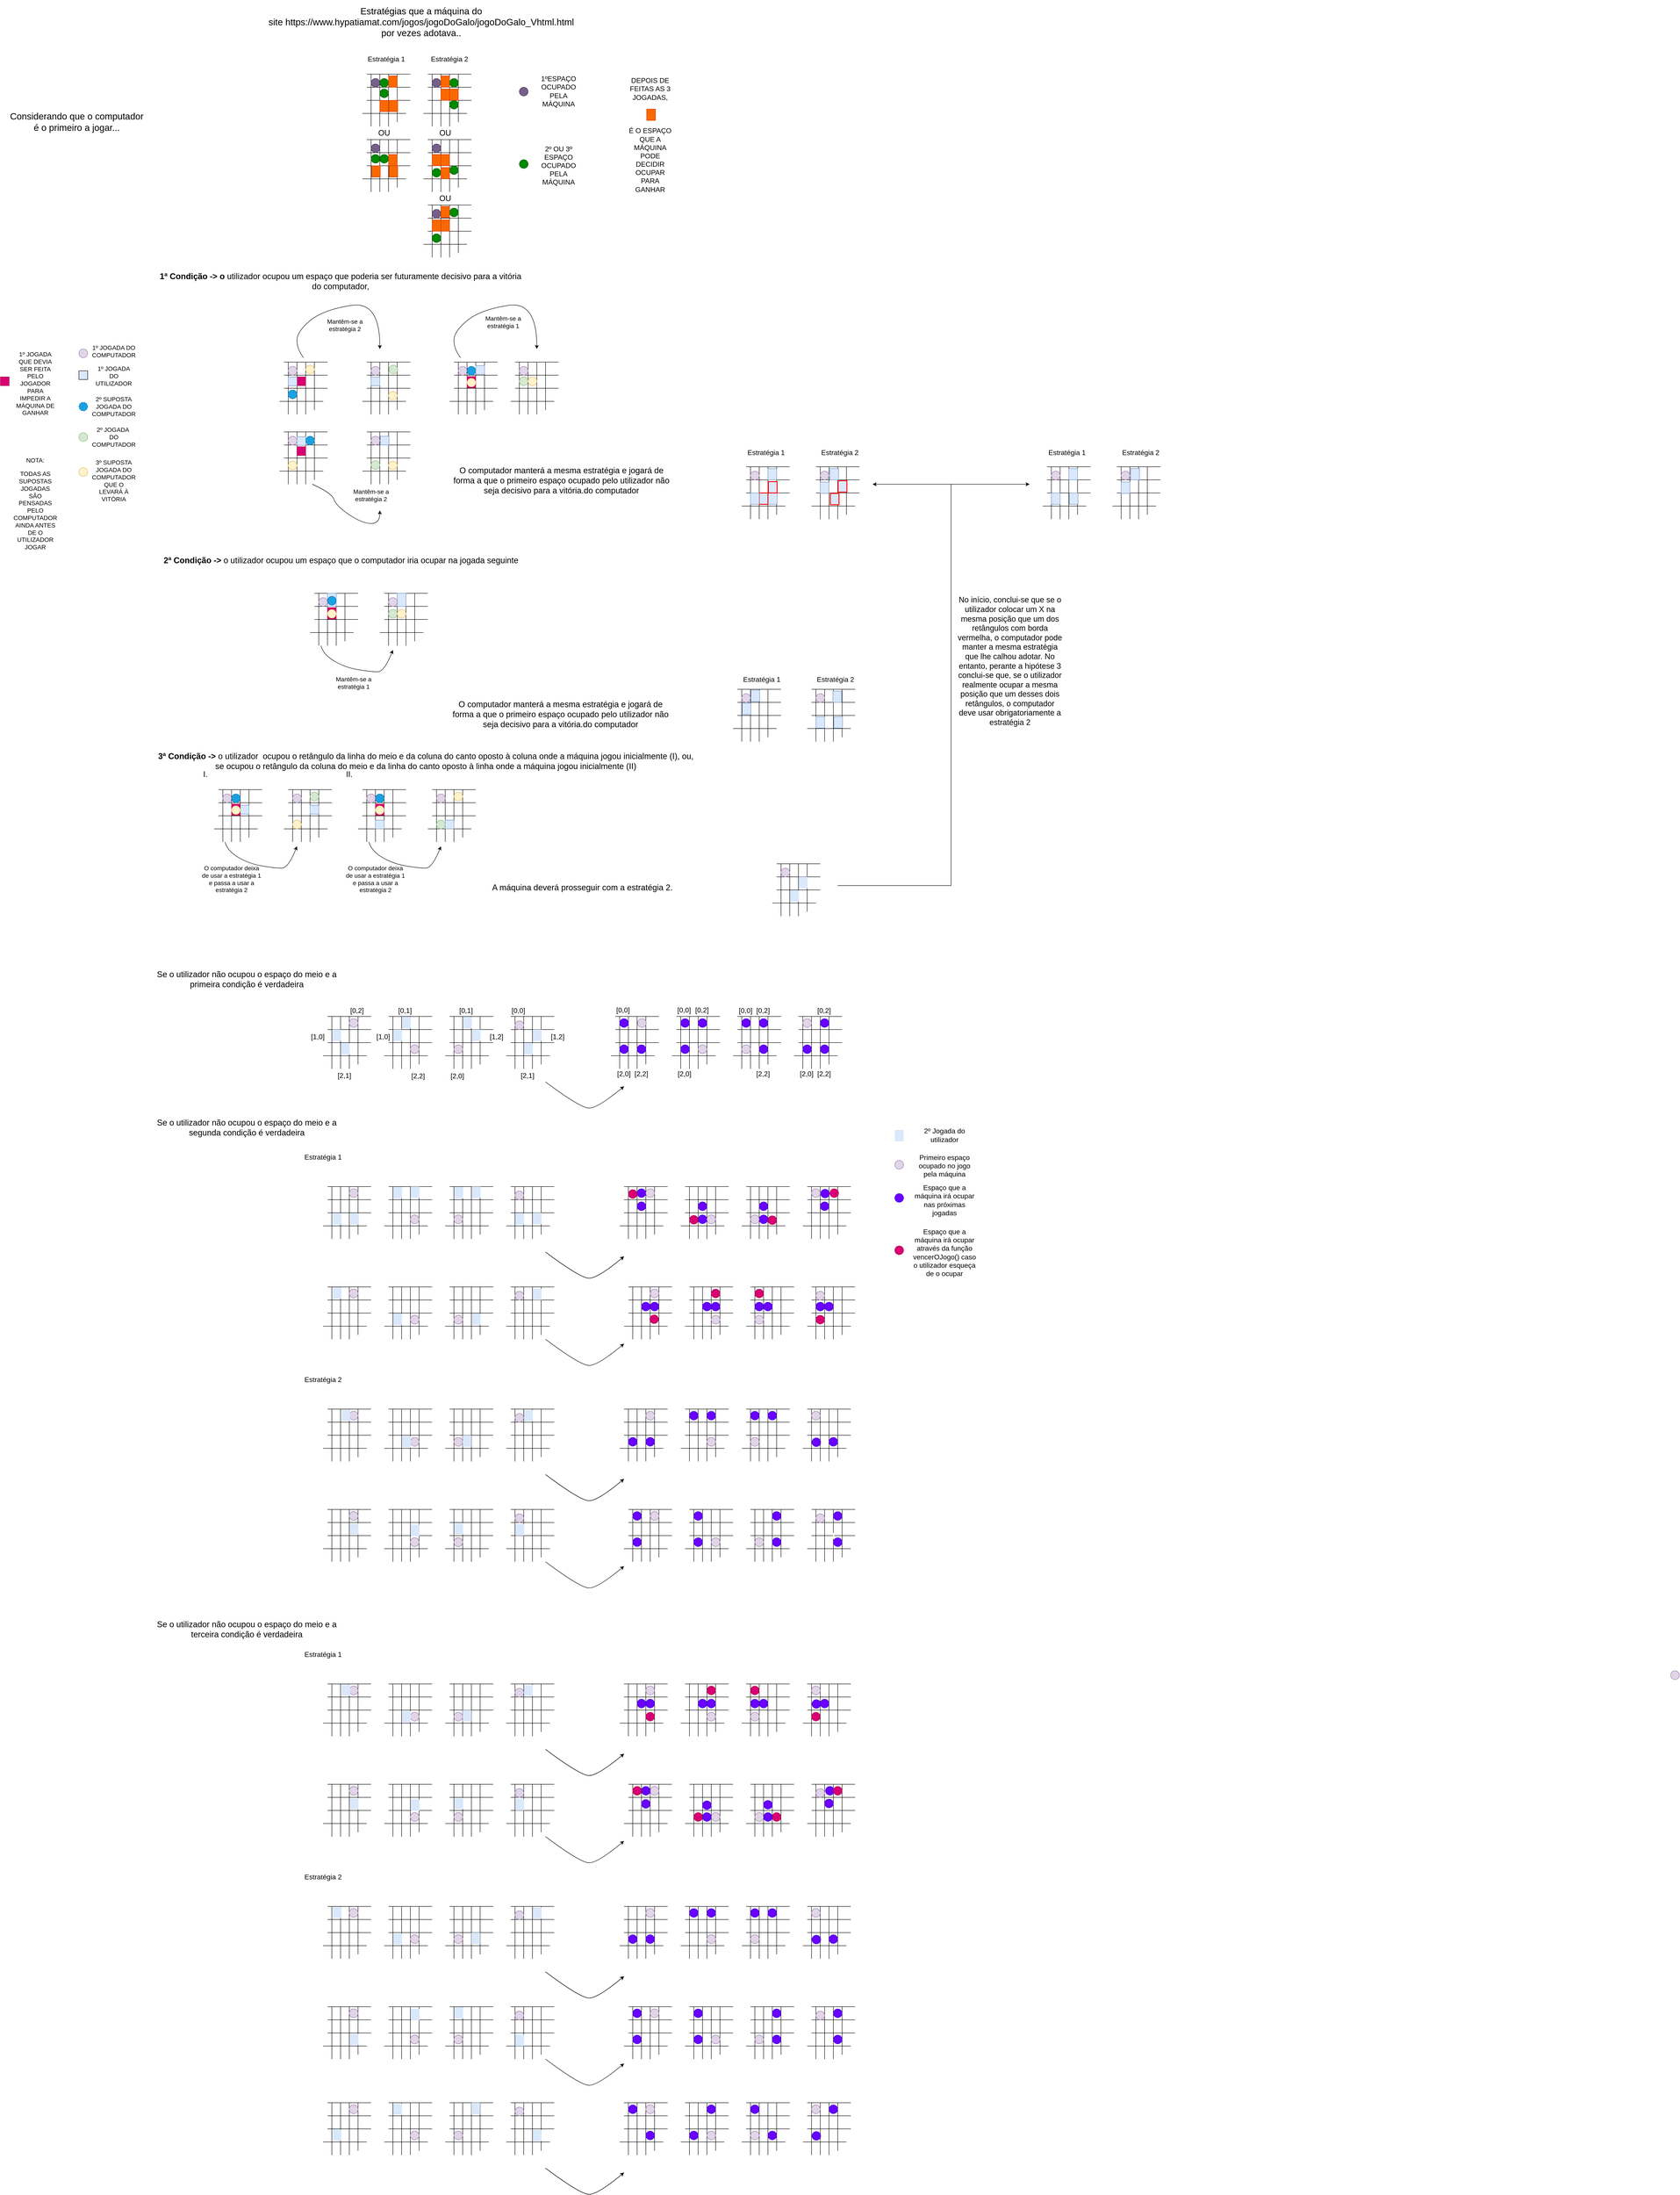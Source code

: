 <mxfile version="16.0.0" type="device"><diagram id="7b-VbWBSn51qBFxOYu5a" name="Page-1"><mxGraphModel dx="954" dy="726" grid="1" gridSize="10" guides="1" tooltips="1" connect="1" arrows="1" fold="1" page="0" pageScale="1" pageWidth="827" pageHeight="1169" background="none" math="0" shadow="0"><root><mxCell id="0"/><mxCell id="1" parent="0"/><mxCell id="PUN6tPUHb0C45pcodXef-1" value="" style="endArrow=none;html=1;rounded=0;" edge="1" parent="1"><mxGeometry width="50" height="50" relative="1" as="geometry"><mxPoint x="1330" y="950" as="sourcePoint"/><mxPoint x="1330" y="830" as="targetPoint"/></mxGeometry></mxCell><mxCell id="PUN6tPUHb0C45pcodXef-2" value="" style="endArrow=none;html=1;rounded=0;" edge="1" parent="1"><mxGeometry width="50" height="50" relative="1" as="geometry"><mxPoint x="1350" y="950" as="sourcePoint"/><mxPoint x="1350" y="830" as="targetPoint"/></mxGeometry></mxCell><mxCell id="PUN6tPUHb0C45pcodXef-3" value="" style="endArrow=none;html=1;rounded=0;" edge="1" parent="1"><mxGeometry width="50" height="50" relative="1" as="geometry"><mxPoint x="1370" y="950" as="sourcePoint"/><mxPoint x="1370" y="830" as="targetPoint"/></mxGeometry></mxCell><mxCell id="PUN6tPUHb0C45pcodXef-4" value="" style="endArrow=none;html=1;rounded=0;" edge="1" parent="1"><mxGeometry width="50" height="50" relative="1" as="geometry"><mxPoint x="1390" y="940" as="sourcePoint"/><mxPoint x="1390" y="830" as="targetPoint"/></mxGeometry></mxCell><mxCell id="PUN6tPUHb0C45pcodXef-6" value="" style="endArrow=none;html=1;rounded=0;" edge="1" parent="1"><mxGeometry width="50" height="50" relative="1" as="geometry"><mxPoint x="1420" y="830" as="sourcePoint"/><mxPoint x="1320" y="830" as="targetPoint"/></mxGeometry></mxCell><mxCell id="PUN6tPUHb0C45pcodXef-7" value="" style="endArrow=none;html=1;rounded=0;" edge="1" parent="1"><mxGeometry width="50" height="50" relative="1" as="geometry"><mxPoint x="1420" y="860" as="sourcePoint"/><mxPoint x="1320" y="860" as="targetPoint"/></mxGeometry></mxCell><mxCell id="PUN6tPUHb0C45pcodXef-8" value="" style="endArrow=none;html=1;rounded=0;" edge="1" parent="1"><mxGeometry width="50" height="50" relative="1" as="geometry"><mxPoint x="1420" y="890" as="sourcePoint"/><mxPoint x="1320" y="890" as="targetPoint"/></mxGeometry></mxCell><mxCell id="PUN6tPUHb0C45pcodXef-9" value="" style="endArrow=none;html=1;rounded=0;" edge="1" parent="1"><mxGeometry width="50" height="50" relative="1" as="geometry"><mxPoint x="1410" y="920" as="sourcePoint"/><mxPoint x="1310" y="920" as="targetPoint"/></mxGeometry></mxCell><mxCell id="PUN6tPUHb0C45pcodXef-10" value="" style="ellipse;whiteSpace=wrap;html=1;aspect=fixed;fillColor=#e1d5e7;strokeColor=#9673a6;" vertex="1" parent="1"><mxGeometry x="1330" y="840" width="20" height="20" as="geometry"/></mxCell><mxCell id="PUN6tPUHb0C45pcodXef-11" value="" style="ellipse;whiteSpace=wrap;html=1;aspect=fixed;fillColor=#fff2cc;strokeColor=#d6b656;" vertex="1" parent="1"><mxGeometry x="1370" y="897" width="20" height="20" as="geometry"/></mxCell><mxCell id="PUN6tPUHb0C45pcodXef-12" value="" style="ellipse;whiteSpace=wrap;html=1;aspect=fixed;fillColor=#d5e8d4;strokeColor=#82b366;" vertex="1" parent="1"><mxGeometry x="1371" y="837" width="20" height="20" as="geometry"/></mxCell><mxCell id="PUN6tPUHb0C45pcodXef-13" value="" style="endArrow=none;html=1;rounded=0;" edge="1" parent="1"><mxGeometry width="50" height="50" relative="1" as="geometry"><mxPoint x="1530" y="950" as="sourcePoint"/><mxPoint x="1530" y="830" as="targetPoint"/></mxGeometry></mxCell><mxCell id="PUN6tPUHb0C45pcodXef-14" value="" style="endArrow=none;html=1;rounded=0;" edge="1" parent="1"><mxGeometry width="50" height="50" relative="1" as="geometry"><mxPoint x="1550" y="950" as="sourcePoint"/><mxPoint x="1550" y="830" as="targetPoint"/></mxGeometry></mxCell><mxCell id="PUN6tPUHb0C45pcodXef-15" value="" style="endArrow=none;html=1;rounded=0;" edge="1" parent="1"><mxGeometry width="50" height="50" relative="1" as="geometry"><mxPoint x="1570" y="950" as="sourcePoint"/><mxPoint x="1570" y="830" as="targetPoint"/></mxGeometry></mxCell><mxCell id="PUN6tPUHb0C45pcodXef-16" value="" style="endArrow=none;html=1;rounded=0;" edge="1" parent="1"><mxGeometry width="50" height="50" relative="1" as="geometry"><mxPoint x="1590" y="940" as="sourcePoint"/><mxPoint x="1590" y="830" as="targetPoint"/></mxGeometry></mxCell><mxCell id="PUN6tPUHb0C45pcodXef-18" value="" style="endArrow=none;html=1;rounded=0;" edge="1" parent="1"><mxGeometry width="50" height="50" relative="1" as="geometry"><mxPoint x="1620" y="830" as="sourcePoint"/><mxPoint x="1520" y="830" as="targetPoint"/></mxGeometry></mxCell><mxCell id="PUN6tPUHb0C45pcodXef-19" value="" style="endArrow=none;html=1;rounded=0;" edge="1" parent="1"><mxGeometry width="50" height="50" relative="1" as="geometry"><mxPoint x="1620" y="860" as="sourcePoint"/><mxPoint x="1520" y="860" as="targetPoint"/></mxGeometry></mxCell><mxCell id="PUN6tPUHb0C45pcodXef-20" value="" style="endArrow=none;html=1;rounded=0;" edge="1" parent="1"><mxGeometry width="50" height="50" relative="1" as="geometry"><mxPoint x="1620" y="890" as="sourcePoint"/><mxPoint x="1520" y="890" as="targetPoint"/></mxGeometry></mxCell><mxCell id="PUN6tPUHb0C45pcodXef-21" value="" style="endArrow=none;html=1;rounded=0;" edge="1" parent="1"><mxGeometry width="50" height="50" relative="1" as="geometry"><mxPoint x="1610" y="920" as="sourcePoint"/><mxPoint x="1510" y="920" as="targetPoint"/></mxGeometry></mxCell><mxCell id="PUN6tPUHb0C45pcodXef-22" value="" style="ellipse;whiteSpace=wrap;html=1;aspect=fixed;fillColor=#e1d5e7;strokeColor=#9673a6;" vertex="1" parent="1"><mxGeometry x="1530" y="840" width="20" height="20" as="geometry"/></mxCell><mxCell id="PUN6tPUHb0C45pcodXef-23" value="" style="ellipse;whiteSpace=wrap;html=1;aspect=fixed;strokeColor=#006EAF;fillColor=#1ba1e2;fontColor=#ffffff;" vertex="1" parent="1"><mxGeometry x="1550" y="840" width="20" height="20" as="geometry"/></mxCell><mxCell id="PUN6tPUHb0C45pcodXef-25" value="" style="rounded=0;whiteSpace=wrap;html=1;fillColor=#dae8fc;strokeColor=#6c8ebf;" vertex="1" parent="1"><mxGeometry x="1570" y="838" width="20" height="20" as="geometry"/></mxCell><mxCell id="PUN6tPUHb0C45pcodXef-26" value="" style="endArrow=none;html=1;rounded=0;" edge="1" parent="1"><mxGeometry width="50" height="50" relative="1" as="geometry"><mxPoint x="1670" y="950" as="sourcePoint"/><mxPoint x="1670" y="830" as="targetPoint"/></mxGeometry></mxCell><mxCell id="PUN6tPUHb0C45pcodXef-27" value="" style="endArrow=none;html=1;rounded=0;" edge="1" parent="1"><mxGeometry width="50" height="50" relative="1" as="geometry"><mxPoint x="1690" y="950" as="sourcePoint"/><mxPoint x="1690" y="830" as="targetPoint"/></mxGeometry></mxCell><mxCell id="PUN6tPUHb0C45pcodXef-28" value="" style="endArrow=none;html=1;rounded=0;" edge="1" parent="1"><mxGeometry width="50" height="50" relative="1" as="geometry"><mxPoint x="1710" y="950" as="sourcePoint"/><mxPoint x="1710" y="830" as="targetPoint"/></mxGeometry></mxCell><mxCell id="PUN6tPUHb0C45pcodXef-29" value="" style="endArrow=none;html=1;rounded=0;" edge="1" parent="1"><mxGeometry width="50" height="50" relative="1" as="geometry"><mxPoint x="1730" y="940" as="sourcePoint"/><mxPoint x="1730" y="830" as="targetPoint"/></mxGeometry></mxCell><mxCell id="PUN6tPUHb0C45pcodXef-31" value="" style="endArrow=none;html=1;rounded=0;" edge="1" parent="1"><mxGeometry width="50" height="50" relative="1" as="geometry"><mxPoint x="1760" y="830" as="sourcePoint"/><mxPoint x="1660" y="830" as="targetPoint"/></mxGeometry></mxCell><mxCell id="PUN6tPUHb0C45pcodXef-32" value="" style="endArrow=none;html=1;rounded=0;" edge="1" parent="1"><mxGeometry width="50" height="50" relative="1" as="geometry"><mxPoint x="1760" y="860" as="sourcePoint"/><mxPoint x="1660" y="860" as="targetPoint"/></mxGeometry></mxCell><mxCell id="PUN6tPUHb0C45pcodXef-33" value="" style="endArrow=none;html=1;rounded=0;" edge="1" parent="1"><mxGeometry width="50" height="50" relative="1" as="geometry"><mxPoint x="1760" y="890" as="sourcePoint"/><mxPoint x="1660" y="890" as="targetPoint"/></mxGeometry></mxCell><mxCell id="PUN6tPUHb0C45pcodXef-34" value="" style="endArrow=none;html=1;rounded=0;" edge="1" parent="1"><mxGeometry width="50" height="50" relative="1" as="geometry"><mxPoint x="1750" y="920" as="sourcePoint"/><mxPoint x="1650" y="920" as="targetPoint"/></mxGeometry></mxCell><mxCell id="PUN6tPUHb0C45pcodXef-35" value="" style="ellipse;whiteSpace=wrap;html=1;aspect=fixed;fillColor=#e1d5e7;strokeColor=#9673a6;" vertex="1" parent="1"><mxGeometry x="1670" y="840" width="20" height="20" as="geometry"/></mxCell><mxCell id="PUN6tPUHb0C45pcodXef-36" value="" style="ellipse;whiteSpace=wrap;html=1;aspect=fixed;strokeColor=#82b366;fillColor=#d5e8d4;" vertex="1" parent="1"><mxGeometry x="1670" y="864" width="20" height="20" as="geometry"/></mxCell><mxCell id="PUN6tPUHb0C45pcodXef-37" value="" style="curved=1;endArrow=classic;html=1;rounded=0;" edge="1" parent="1"><mxGeometry width="50" height="50" relative="1" as="geometry"><mxPoint x="1535" y="820" as="sourcePoint"/><mxPoint x="1710" y="800" as="targetPoint"/><Array as="points"><mxPoint x="1520" y="800"/><mxPoint x="1520" y="760"/><mxPoint x="1580" y="710"/><mxPoint x="1710" y="690"/></Array></mxGeometry></mxCell><mxCell id="PUN6tPUHb0C45pcodXef-38" value="" style="endArrow=none;html=1;rounded=0;" edge="1" parent="1"><mxGeometry width="50" height="50" relative="1" as="geometry"><mxPoint x="1140.0" y="950" as="sourcePoint"/><mxPoint x="1140.0" y="830" as="targetPoint"/></mxGeometry></mxCell><mxCell id="PUN6tPUHb0C45pcodXef-39" value="" style="endArrow=none;html=1;rounded=0;" edge="1" parent="1"><mxGeometry width="50" height="50" relative="1" as="geometry"><mxPoint x="1160.0" y="950" as="sourcePoint"/><mxPoint x="1160.0" y="830" as="targetPoint"/></mxGeometry></mxCell><mxCell id="PUN6tPUHb0C45pcodXef-40" value="" style="endArrow=none;html=1;rounded=0;" edge="1" parent="1"><mxGeometry width="50" height="50" relative="1" as="geometry"><mxPoint x="1180.0" y="950" as="sourcePoint"/><mxPoint x="1180.0" y="830" as="targetPoint"/></mxGeometry></mxCell><mxCell id="PUN6tPUHb0C45pcodXef-41" value="" style="endArrow=none;html=1;rounded=0;" edge="1" parent="1"><mxGeometry width="50" height="50" relative="1" as="geometry"><mxPoint x="1200.0" y="940" as="sourcePoint"/><mxPoint x="1200.0" y="830" as="targetPoint"/></mxGeometry></mxCell><mxCell id="PUN6tPUHb0C45pcodXef-43" value="" style="endArrow=none;html=1;rounded=0;" edge="1" parent="1"><mxGeometry width="50" height="50" relative="1" as="geometry"><mxPoint x="1230.0" y="830" as="sourcePoint"/><mxPoint x="1130.0" y="830" as="targetPoint"/></mxGeometry></mxCell><mxCell id="PUN6tPUHb0C45pcodXef-44" value="" style="endArrow=none;html=1;rounded=0;" edge="1" parent="1"><mxGeometry width="50" height="50" relative="1" as="geometry"><mxPoint x="1230.0" y="860" as="sourcePoint"/><mxPoint x="1130.0" y="860" as="targetPoint"/></mxGeometry></mxCell><mxCell id="PUN6tPUHb0C45pcodXef-45" value="" style="endArrow=none;html=1;rounded=0;" edge="1" parent="1"><mxGeometry width="50" height="50" relative="1" as="geometry"><mxPoint x="1230.0" y="890" as="sourcePoint"/><mxPoint x="1130.0" y="890" as="targetPoint"/></mxGeometry></mxCell><mxCell id="PUN6tPUHb0C45pcodXef-46" value="" style="endArrow=none;html=1;rounded=0;" edge="1" parent="1"><mxGeometry width="50" height="50" relative="1" as="geometry"><mxPoint x="1220.0" y="920" as="sourcePoint"/><mxPoint x="1120" y="920" as="targetPoint"/></mxGeometry></mxCell><mxCell id="PUN6tPUHb0C45pcodXef-47" value="" style="ellipse;whiteSpace=wrap;html=1;aspect=fixed;fillColor=#e1d5e7;strokeColor=#9673a6;" vertex="1" parent="1"><mxGeometry x="1140" y="840" width="20" height="20" as="geometry"/></mxCell><mxCell id="PUN6tPUHb0C45pcodXef-48" value="" style="rounded=0;whiteSpace=wrap;html=1;fillColor=#d80073;strokeColor=#A50040;fontColor=#ffffff;" vertex="1" parent="1"><mxGeometry x="1160" y="864" width="20" height="20" as="geometry"/></mxCell><mxCell id="PUN6tPUHb0C45pcodXef-49" value="" style="rounded=0;whiteSpace=wrap;html=1;fillColor=#dae8fc;strokeColor=#6c8ebf;" vertex="1" parent="1"><mxGeometry x="1140" y="864" width="20" height="20" as="geometry"/></mxCell><mxCell id="PUN6tPUHb0C45pcodXef-50" value="" style="curved=1;endArrow=classic;html=1;rounded=0;" edge="1" parent="1"><mxGeometry width="50" height="50" relative="1" as="geometry"><mxPoint x="1175.0" y="820" as="sourcePoint"/><mxPoint x="1350.0" y="800" as="targetPoint"/><Array as="points"><mxPoint x="1160" y="800"/><mxPoint x="1160" y="760"/><mxPoint x="1220" y="710"/><mxPoint x="1350" y="690"/></Array></mxGeometry></mxCell><mxCell id="PUN6tPUHb0C45pcodXef-51" value="" style="endArrow=none;html=1;rounded=0;" edge="1" parent="1"><mxGeometry width="50" height="50" relative="1" as="geometry"><mxPoint x="1140.0" y="1110" as="sourcePoint"/><mxPoint x="1140.0" y="990" as="targetPoint"/></mxGeometry></mxCell><mxCell id="PUN6tPUHb0C45pcodXef-52" value="" style="endArrow=none;html=1;rounded=0;" edge="1" parent="1"><mxGeometry width="50" height="50" relative="1" as="geometry"><mxPoint x="1160.0" y="1110" as="sourcePoint"/><mxPoint x="1160.0" y="990" as="targetPoint"/></mxGeometry></mxCell><mxCell id="PUN6tPUHb0C45pcodXef-53" value="" style="endArrow=none;html=1;rounded=0;" edge="1" parent="1"><mxGeometry width="50" height="50" relative="1" as="geometry"><mxPoint x="1180.0" y="1110" as="sourcePoint"/><mxPoint x="1180.0" y="990" as="targetPoint"/></mxGeometry></mxCell><mxCell id="PUN6tPUHb0C45pcodXef-54" value="" style="endArrow=none;html=1;rounded=0;" edge="1" parent="1"><mxGeometry width="50" height="50" relative="1" as="geometry"><mxPoint x="1200.0" y="1100" as="sourcePoint"/><mxPoint x="1200.0" y="990" as="targetPoint"/></mxGeometry></mxCell><mxCell id="PUN6tPUHb0C45pcodXef-56" value="" style="endArrow=none;html=1;rounded=0;" edge="1" parent="1"><mxGeometry width="50" height="50" relative="1" as="geometry"><mxPoint x="1230.0" y="990" as="sourcePoint"/><mxPoint x="1130.0" y="990" as="targetPoint"/></mxGeometry></mxCell><mxCell id="PUN6tPUHb0C45pcodXef-57" value="" style="endArrow=none;html=1;rounded=0;" edge="1" parent="1"><mxGeometry width="50" height="50" relative="1" as="geometry"><mxPoint x="1230.0" y="1020" as="sourcePoint"/><mxPoint x="1130.0" y="1020" as="targetPoint"/></mxGeometry></mxCell><mxCell id="PUN6tPUHb0C45pcodXef-58" value="" style="endArrow=none;html=1;rounded=0;" edge="1" parent="1"><mxGeometry width="50" height="50" relative="1" as="geometry"><mxPoint x="1230.0" y="1050" as="sourcePoint"/><mxPoint x="1130.0" y="1050" as="targetPoint"/></mxGeometry></mxCell><mxCell id="PUN6tPUHb0C45pcodXef-59" value="" style="endArrow=none;html=1;rounded=0;" edge="1" parent="1"><mxGeometry width="50" height="50" relative="1" as="geometry"><mxPoint x="1220.0" y="1080" as="sourcePoint"/><mxPoint x="1120" y="1080" as="targetPoint"/></mxGeometry></mxCell><mxCell id="PUN6tPUHb0C45pcodXef-60" value="" style="ellipse;whiteSpace=wrap;html=1;aspect=fixed;fillColor=#e1d5e7;strokeColor=#9673a6;" vertex="1" parent="1"><mxGeometry x="1140" y="1000" width="20" height="20" as="geometry"/></mxCell><mxCell id="PUN6tPUHb0C45pcodXef-61" value="" style="ellipse;whiteSpace=wrap;html=1;aspect=fixed;fillColor=#1ba1e2;strokeColor=#006EAF;fontColor=#ffffff;" vertex="1" parent="1"><mxGeometry x="1180" y="1000" width="20" height="20" as="geometry"/></mxCell><mxCell id="PUN6tPUHb0C45pcodXef-62" value="" style="rounded=0;whiteSpace=wrap;html=1;fillColor=#d80073;strokeColor=#A50040;fontColor=#ffffff;" vertex="1" parent="1"><mxGeometry x="1160" y="1024" width="20" height="20" as="geometry"/></mxCell><mxCell id="PUN6tPUHb0C45pcodXef-63" value="" style="rounded=0;whiteSpace=wrap;html=1;fillColor=#dae8fc;strokeColor=#6c8ebf;" vertex="1" parent="1"><mxGeometry x="1160" y="1001" width="20" height="20" as="geometry"/></mxCell><mxCell id="PUN6tPUHb0C45pcodXef-64" value="" style="curved=1;endArrow=classic;html=1;rounded=0;" edge="1" parent="1"><mxGeometry width="50" height="50" relative="1" as="geometry"><mxPoint x="1195.0" y="1110" as="sourcePoint"/><mxPoint x="1350" y="1170" as="targetPoint"/><Array as="points"><mxPoint x="1240" y="1130"/><mxPoint x="1250" y="1160"/><mxPoint x="1310" y="1200"/><mxPoint x="1350" y="1200"/></Array></mxGeometry></mxCell><mxCell id="PUN6tPUHb0C45pcodXef-65" value="" style="endArrow=none;html=1;rounded=0;" edge="1" parent="1"><mxGeometry width="50" height="50" relative="1" as="geometry"><mxPoint x="1330.0" y="1110" as="sourcePoint"/><mxPoint x="1330.0" y="990" as="targetPoint"/></mxGeometry></mxCell><mxCell id="PUN6tPUHb0C45pcodXef-66" value="" style="endArrow=none;html=1;rounded=0;" edge="1" parent="1"><mxGeometry width="50" height="50" relative="1" as="geometry"><mxPoint x="1350.0" y="1110" as="sourcePoint"/><mxPoint x="1350.0" y="990" as="targetPoint"/></mxGeometry></mxCell><mxCell id="PUN6tPUHb0C45pcodXef-67" value="" style="endArrow=none;html=1;rounded=0;" edge="1" parent="1"><mxGeometry width="50" height="50" relative="1" as="geometry"><mxPoint x="1370.0" y="1110" as="sourcePoint"/><mxPoint x="1370.0" y="990" as="targetPoint"/></mxGeometry></mxCell><mxCell id="PUN6tPUHb0C45pcodXef-68" value="" style="endArrow=none;html=1;rounded=0;" edge="1" parent="1"><mxGeometry width="50" height="50" relative="1" as="geometry"><mxPoint x="1390.0" y="1100" as="sourcePoint"/><mxPoint x="1390.0" y="990" as="targetPoint"/></mxGeometry></mxCell><mxCell id="PUN6tPUHb0C45pcodXef-69" value="" style="endArrow=none;html=1;rounded=0;" edge="1" parent="1"><mxGeometry width="50" height="50" relative="1" as="geometry"><mxPoint x="1420.0" y="990" as="sourcePoint"/><mxPoint x="1320.0" y="990" as="targetPoint"/></mxGeometry></mxCell><mxCell id="PUN6tPUHb0C45pcodXef-70" value="" style="endArrow=none;html=1;rounded=0;" edge="1" parent="1"><mxGeometry width="50" height="50" relative="1" as="geometry"><mxPoint x="1420.0" y="1020" as="sourcePoint"/><mxPoint x="1320.0" y="1020" as="targetPoint"/></mxGeometry></mxCell><mxCell id="PUN6tPUHb0C45pcodXef-71" value="" style="endArrow=none;html=1;rounded=0;" edge="1" parent="1"><mxGeometry width="50" height="50" relative="1" as="geometry"><mxPoint x="1420.0" y="1050" as="sourcePoint"/><mxPoint x="1320.0" y="1050" as="targetPoint"/></mxGeometry></mxCell><mxCell id="PUN6tPUHb0C45pcodXef-72" value="" style="endArrow=none;html=1;rounded=0;" edge="1" parent="1"><mxGeometry width="50" height="50" relative="1" as="geometry"><mxPoint x="1410.0" y="1080" as="sourcePoint"/><mxPoint x="1310" y="1080" as="targetPoint"/></mxGeometry></mxCell><mxCell id="PUN6tPUHb0C45pcodXef-73" value="" style="ellipse;whiteSpace=wrap;html=1;aspect=fixed;fillColor=#e1d5e7;strokeColor=#9673a6;" vertex="1" parent="1"><mxGeometry x="1330" y="1000" width="20" height="20" as="geometry"/></mxCell><mxCell id="PUN6tPUHb0C45pcodXef-74" value="" style="ellipse;whiteSpace=wrap;html=1;aspect=fixed;fillColor=#d5e8d4;strokeColor=#82b366;" vertex="1" parent="1"><mxGeometry x="1330" y="1056" width="20" height="20" as="geometry"/></mxCell><mxCell id="PUN6tPUHb0C45pcodXef-75" value="" style="ellipse;whiteSpace=wrap;html=1;aspect=fixed;fillColor=#fff2cc;strokeColor=#d6b656;" vertex="1" parent="1"><mxGeometry x="1370" y="1057" width="20" height="20" as="geometry"/></mxCell><mxCell id="PUN6tPUHb0C45pcodXef-77" value="" style="rounded=0;whiteSpace=wrap;html=1;fillColor=#d80073;strokeColor=#A50040;fontColor=#ffffff;" vertex="1" parent="1"><mxGeometry x="1550" y="863" width="20" height="26" as="geometry"/></mxCell><mxCell id="PUN6tPUHb0C45pcodXef-79" value="" style="ellipse;whiteSpace=wrap;html=1;aspect=fixed;fillColor=#fff2cc;strokeColor=#d6b656;" vertex="1" parent="1"><mxGeometry x="1690" y="864" width="20" height="20" as="geometry"/></mxCell><mxCell id="PUN6tPUHb0C45pcodXef-80" value="" style="ellipse;whiteSpace=wrap;html=1;aspect=fixed;fillColor=#e1d5e7;strokeColor=#9673a6;" vertex="1" parent="1"><mxGeometry x="660" y="800" width="20" height="20" as="geometry"/></mxCell><mxCell id="PUN6tPUHb0C45pcodXef-81" value="1º JOGADA DO COMPUTADOR" style="text;html=1;strokeColor=none;fillColor=none;align=center;verticalAlign=middle;whiteSpace=wrap;rounded=0;dashed=1;fontSize=14;" vertex="1" parent="1"><mxGeometry x="690" y="790" width="100" height="30" as="geometry"/></mxCell><mxCell id="PUN6tPUHb0C45pcodXef-82" value="" style="ellipse;whiteSpace=wrap;html=1;aspect=fixed;fillColor=#d5e8d4;strokeColor=#82b366;" vertex="1" parent="1"><mxGeometry x="660" y="992" width="20" height="20" as="geometry"/></mxCell><mxCell id="PUN6tPUHb0C45pcodXef-83" value="2º JOGADA&amp;nbsp; DO COMPUTADOR" style="text;html=1;strokeColor=none;fillColor=none;align=center;verticalAlign=middle;whiteSpace=wrap;rounded=0;dashed=1;fontSize=14;" vertex="1" parent="1"><mxGeometry x="690" y="987" width="100" height="30" as="geometry"/></mxCell><mxCell id="PUN6tPUHb0C45pcodXef-84" value="1º JOGADA DO UTILIZADOR" style="text;html=1;strokeColor=none;fillColor=none;align=center;verticalAlign=middle;whiteSpace=wrap;rounded=0;dashed=1;fontSize=14;" vertex="1" parent="1"><mxGeometry x="690" y="847" width="100" height="30" as="geometry"/></mxCell><mxCell id="PUN6tPUHb0C45pcodXef-85" value="" style="rounded=0;whiteSpace=wrap;html=1;fillColor=#dae8fc;strokeColor=default;" vertex="1" parent="1"><mxGeometry x="660" y="850" width="20" height="20" as="geometry"/></mxCell><mxCell id="PUN6tPUHb0C45pcodXef-86" value="" style="rounded=0;whiteSpace=wrap;html=1;fillColor=#dae8fc;strokeColor=#6c8ebf;" vertex="1" parent="1"><mxGeometry x="1330" y="864" width="20" height="20" as="geometry"/></mxCell><mxCell id="PUN6tPUHb0C45pcodXef-87" value="" style="rounded=0;whiteSpace=wrap;html=1;fillColor=#d80073;strokeColor=#A50040;fontColor=#ffffff;" vertex="1" parent="1"><mxGeometry x="480" y="864" width="20" height="20" as="geometry"/></mxCell><mxCell id="PUN6tPUHb0C45pcodXef-88" value="1º JOGADA QUE DEVIA SER FEITA PELO JOGADOR PARA IMPEDIR A MÁQUINA DE GANHAR" style="text;html=1;strokeColor=none;fillColor=none;align=center;verticalAlign=middle;whiteSpace=wrap;rounded=0;dashed=1;fontSize=14;" vertex="1" parent="1"><mxGeometry x="510" y="864" width="100" height="30" as="geometry"/></mxCell><mxCell id="PUN6tPUHb0C45pcodXef-89" value="" style="ellipse;whiteSpace=wrap;html=1;aspect=fixed;fillColor=#fff2cc;strokeColor=#d6b656;" vertex="1" parent="1"><mxGeometry x="660" y="1072" width="20" height="20" as="geometry"/></mxCell><mxCell id="PUN6tPUHb0C45pcodXef-90" value="3º SUPOSTA JOGADA DO COMPUTADOR QUE O LEVARÁ À VITÓRIA" style="text;html=1;strokeColor=none;fillColor=none;align=center;verticalAlign=middle;whiteSpace=wrap;rounded=0;dashed=1;fontSize=14;" vertex="1" parent="1"><mxGeometry x="690" y="1087" width="100" height="30" as="geometry"/></mxCell><mxCell id="PUN6tPUHb0C45pcodXef-91" value="" style="ellipse;whiteSpace=wrap;html=1;aspect=fixed;fillColor=#1ba1e2;strokeColor=#006EAF;fontColor=#ffffff;" vertex="1" parent="1"><mxGeometry x="1140" y="894" width="20" height="20" as="geometry"/></mxCell><mxCell id="PUN6tPUHb0C45pcodXef-92" value="" style="ellipse;whiteSpace=wrap;html=1;aspect=fixed;fillColor=#1ba1e2;strokeColor=#006EAF;dashed=1;fontColor=#ffffff;" vertex="1" parent="1"><mxGeometry x="660" y="922" width="20" height="20" as="geometry"/></mxCell><mxCell id="PUN6tPUHb0C45pcodXef-93" value="2º SUPOSTA JOGADA DO COMPUTADOR" style="text;html=1;strokeColor=none;fillColor=none;align=center;verticalAlign=middle;whiteSpace=wrap;rounded=0;dashed=1;fontSize=14;" vertex="1" parent="1"><mxGeometry x="690" y="917" width="100" height="30" as="geometry"/></mxCell><mxCell id="PUN6tPUHb0C45pcodXef-94" value="" style="rounded=0;whiteSpace=wrap;html=1;fillColor=#dae8fc;strokeColor=#6c8ebf;" vertex="1" parent="1"><mxGeometry x="1351" y="1000" width="20" height="20" as="geometry"/></mxCell><mxCell id="PUN6tPUHb0C45pcodXef-95" value="" style="endArrow=none;html=1;rounded=0;" edge="1" parent="1"><mxGeometry width="50" height="50" relative="1" as="geometry"><mxPoint x="1320" y="1930" as="sourcePoint"/><mxPoint x="1320" y="1810" as="targetPoint"/></mxGeometry></mxCell><mxCell id="PUN6tPUHb0C45pcodXef-96" value="" style="endArrow=none;html=1;rounded=0;" edge="1" parent="1"><mxGeometry width="50" height="50" relative="1" as="geometry"><mxPoint x="1340" y="1930" as="sourcePoint"/><mxPoint x="1340" y="1810" as="targetPoint"/></mxGeometry></mxCell><mxCell id="PUN6tPUHb0C45pcodXef-97" value="" style="endArrow=none;html=1;rounded=0;" edge="1" parent="1"><mxGeometry width="50" height="50" relative="1" as="geometry"><mxPoint x="1360" y="1930" as="sourcePoint"/><mxPoint x="1360" y="1810" as="targetPoint"/></mxGeometry></mxCell><mxCell id="PUN6tPUHb0C45pcodXef-98" value="" style="endArrow=none;html=1;rounded=0;" edge="1" parent="1"><mxGeometry width="50" height="50" relative="1" as="geometry"><mxPoint x="1380" y="1920" as="sourcePoint"/><mxPoint x="1380" y="1810" as="targetPoint"/></mxGeometry></mxCell><mxCell id="PUN6tPUHb0C45pcodXef-100" value="" style="endArrow=none;html=1;rounded=0;" edge="1" parent="1"><mxGeometry width="50" height="50" relative="1" as="geometry"><mxPoint x="1410" y="1810" as="sourcePoint"/><mxPoint x="1310" y="1810" as="targetPoint"/></mxGeometry></mxCell><mxCell id="PUN6tPUHb0C45pcodXef-101" value="" style="endArrow=none;html=1;rounded=0;" edge="1" parent="1"><mxGeometry width="50" height="50" relative="1" as="geometry"><mxPoint x="1410" y="1840" as="sourcePoint"/><mxPoint x="1310" y="1840" as="targetPoint"/></mxGeometry></mxCell><mxCell id="PUN6tPUHb0C45pcodXef-102" value="" style="endArrow=none;html=1;rounded=0;" edge="1" parent="1"><mxGeometry width="50" height="50" relative="1" as="geometry"><mxPoint x="1410" y="1870" as="sourcePoint"/><mxPoint x="1310" y="1870" as="targetPoint"/></mxGeometry></mxCell><mxCell id="PUN6tPUHb0C45pcodXef-103" value="" style="endArrow=none;html=1;rounded=0;" edge="1" parent="1"><mxGeometry width="50" height="50" relative="1" as="geometry"><mxPoint x="1400" y="1900" as="sourcePoint"/><mxPoint x="1300" y="1900" as="targetPoint"/></mxGeometry></mxCell><mxCell id="PUN6tPUHb0C45pcodXef-104" value="" style="ellipse;whiteSpace=wrap;html=1;aspect=fixed;fillColor=#e1d5e7;strokeColor=#9673a6;" vertex="1" parent="1"><mxGeometry x="1320" y="1820" width="20" height="20" as="geometry"/></mxCell><mxCell id="PUN6tPUHb0C45pcodXef-105" value="" style="ellipse;whiteSpace=wrap;html=1;aspect=fixed;strokeColor=#006EAF;fillColor=#1ba1e2;fontColor=#ffffff;" vertex="1" parent="1"><mxGeometry x="1340" y="1820" width="20" height="20" as="geometry"/></mxCell><mxCell id="PUN6tPUHb0C45pcodXef-106" value="" style="rounded=0;whiteSpace=wrap;html=1;fillColor=#dae8fc;strokeColor=#6c8ebf;" vertex="1" parent="1"><mxGeometry x="1340" y="1880" width="20" height="20" as="geometry"/></mxCell><mxCell id="PUN6tPUHb0C45pcodXef-107" value="" style="rounded=0;whiteSpace=wrap;html=1;fillColor=#d80073;strokeColor=#A50040;fontColor=#ffffff;" vertex="1" parent="1"><mxGeometry x="1340" y="1843" width="20" height="26" as="geometry"/></mxCell><mxCell id="PUN6tPUHb0C45pcodXef-108" value="" style="endArrow=none;html=1;rounded=0;" edge="1" parent="1"><mxGeometry width="50" height="50" relative="1" as="geometry"><mxPoint x="1480.0" y="1930" as="sourcePoint"/><mxPoint x="1480.0" y="1810" as="targetPoint"/></mxGeometry></mxCell><mxCell id="PUN6tPUHb0C45pcodXef-109" value="" style="endArrow=none;html=1;rounded=0;" edge="1" parent="1"><mxGeometry width="50" height="50" relative="1" as="geometry"><mxPoint x="1500" y="1930" as="sourcePoint"/><mxPoint x="1500" y="1810" as="targetPoint"/></mxGeometry></mxCell><mxCell id="PUN6tPUHb0C45pcodXef-110" value="" style="endArrow=none;html=1;rounded=0;" edge="1" parent="1"><mxGeometry width="50" height="50" relative="1" as="geometry"><mxPoint x="1520" y="1930" as="sourcePoint"/><mxPoint x="1520" y="1810" as="targetPoint"/></mxGeometry></mxCell><mxCell id="PUN6tPUHb0C45pcodXef-111" value="" style="endArrow=none;html=1;rounded=0;" edge="1" parent="1"><mxGeometry width="50" height="50" relative="1" as="geometry"><mxPoint x="1540" y="1920" as="sourcePoint"/><mxPoint x="1540" y="1810" as="targetPoint"/></mxGeometry></mxCell><mxCell id="PUN6tPUHb0C45pcodXef-113" value="" style="endArrow=none;html=1;rounded=0;" edge="1" parent="1"><mxGeometry width="50" height="50" relative="1" as="geometry"><mxPoint x="1570" y="1810" as="sourcePoint"/><mxPoint x="1470.0" y="1810" as="targetPoint"/></mxGeometry></mxCell><mxCell id="PUN6tPUHb0C45pcodXef-114" value="" style="endArrow=none;html=1;rounded=0;" edge="1" parent="1"><mxGeometry width="50" height="50" relative="1" as="geometry"><mxPoint x="1570" y="1840" as="sourcePoint"/><mxPoint x="1470.0" y="1840" as="targetPoint"/></mxGeometry></mxCell><mxCell id="PUN6tPUHb0C45pcodXef-115" value="" style="endArrow=none;html=1;rounded=0;" edge="1" parent="1"><mxGeometry width="50" height="50" relative="1" as="geometry"><mxPoint x="1570" y="1870" as="sourcePoint"/><mxPoint x="1470.0" y="1870" as="targetPoint"/></mxGeometry></mxCell><mxCell id="PUN6tPUHb0C45pcodXef-116" value="" style="endArrow=none;html=1;rounded=0;" edge="1" parent="1"><mxGeometry width="50" height="50" relative="1" as="geometry"><mxPoint x="1560" y="1900" as="sourcePoint"/><mxPoint x="1460.0" y="1900" as="targetPoint"/></mxGeometry></mxCell><mxCell id="PUN6tPUHb0C45pcodXef-117" value="" style="ellipse;whiteSpace=wrap;html=1;aspect=fixed;fillColor=#e1d5e7;strokeColor=#9673a6;" vertex="1" parent="1"><mxGeometry x="1480" y="1820" width="20" height="20" as="geometry"/></mxCell><mxCell id="PUN6tPUHb0C45pcodXef-118" value="" style="rounded=0;whiteSpace=wrap;html=1;fillColor=#dae8fc;strokeColor=#6c8ebf;" vertex="1" parent="1"><mxGeometry x="1500" y="1880" width="20" height="20" as="geometry"/></mxCell><mxCell id="PUN6tPUHb0C45pcodXef-120" value="" style="ellipse;whiteSpace=wrap;html=1;aspect=fixed;strokeColor=#82b366;fillColor=#d5e8d4;" vertex="1" parent="1"><mxGeometry x="1480" y="1880" width="20" height="20" as="geometry"/></mxCell><mxCell id="PUN6tPUHb0C45pcodXef-121" value="&lt;font style=&quot;font-size: 14px;&quot;&gt;Mantêm-se a estratégia 2&lt;/font&gt;" style="text;html=1;strokeColor=none;fillColor=none;align=center;verticalAlign=middle;whiteSpace=wrap;rounded=0;dashed=1;fontSize=14;" vertex="1" parent="1"><mxGeometry x="1210" y="730" width="120" height="30" as="geometry"/></mxCell><mxCell id="PUN6tPUHb0C45pcodXef-122" value="&lt;font style=&quot;font-size: 14px;&quot;&gt;O computador deixa de usar a estratégia 1 e passa a usar a estratégia 2&lt;/font&gt;" style="text;html=1;strokeColor=none;fillColor=none;align=center;verticalAlign=middle;whiteSpace=wrap;rounded=0;dashed=1;fontSize=14;" vertex="1" parent="1"><mxGeometry x="1270" y="1990" width="140" height="50" as="geometry"/></mxCell><mxCell id="PUN6tPUHb0C45pcodXef-123" value="" style="ellipse;whiteSpace=wrap;html=1;aspect=fixed;fillColor=#fff2cc;strokeColor=#d6b656;" vertex="1" parent="1"><mxGeometry x="1520" y="1816" width="20" height="20" as="geometry"/></mxCell><mxCell id="PUN6tPUHb0C45pcodXef-124" value="" style="curved=1;endArrow=classic;html=1;rounded=0;" edge="1" parent="1"><mxGeometry width="50" height="50" relative="1" as="geometry"><mxPoint x="1325.0" y="1930" as="sourcePoint"/><mxPoint x="1490" y="1940" as="targetPoint"/><Array as="points"><mxPoint x="1330" y="1950"/><mxPoint x="1380" y="1980"/><mxPoint x="1440" y="1990"/><mxPoint x="1470" y="1990"/></Array></mxGeometry></mxCell><mxCell id="PUN6tPUHb0C45pcodXef-125" value="" style="endArrow=none;html=1;rounded=0;" edge="1" parent="1"><mxGeometry width="50" height="50" relative="1" as="geometry"><mxPoint x="1210" y="1480" as="sourcePoint"/><mxPoint x="1210" y="1360" as="targetPoint"/></mxGeometry></mxCell><mxCell id="PUN6tPUHb0C45pcodXef-126" value="" style="endArrow=none;html=1;rounded=0;" edge="1" parent="1"><mxGeometry width="50" height="50" relative="1" as="geometry"><mxPoint x="1230" y="1480" as="sourcePoint"/><mxPoint x="1230" y="1360" as="targetPoint"/></mxGeometry></mxCell><mxCell id="PUN6tPUHb0C45pcodXef-127" value="" style="endArrow=none;html=1;rounded=0;" edge="1" parent="1"><mxGeometry width="50" height="50" relative="1" as="geometry"><mxPoint x="1250" y="1480" as="sourcePoint"/><mxPoint x="1250" y="1360" as="targetPoint"/></mxGeometry></mxCell><mxCell id="PUN6tPUHb0C45pcodXef-128" value="" style="endArrow=none;html=1;rounded=0;" edge="1" parent="1"><mxGeometry width="50" height="50" relative="1" as="geometry"><mxPoint x="1270" y="1470" as="sourcePoint"/><mxPoint x="1270" y="1360" as="targetPoint"/></mxGeometry></mxCell><mxCell id="PUN6tPUHb0C45pcodXef-130" value="" style="endArrow=none;html=1;rounded=0;" edge="1" parent="1"><mxGeometry width="50" height="50" relative="1" as="geometry"><mxPoint x="1300" y="1360" as="sourcePoint"/><mxPoint x="1200" y="1360" as="targetPoint"/></mxGeometry></mxCell><mxCell id="PUN6tPUHb0C45pcodXef-131" value="" style="endArrow=none;html=1;rounded=0;" edge="1" parent="1"><mxGeometry width="50" height="50" relative="1" as="geometry"><mxPoint x="1300" y="1390" as="sourcePoint"/><mxPoint x="1200" y="1390" as="targetPoint"/></mxGeometry></mxCell><mxCell id="PUN6tPUHb0C45pcodXef-132" value="" style="endArrow=none;html=1;rounded=0;" edge="1" parent="1"><mxGeometry width="50" height="50" relative="1" as="geometry"><mxPoint x="1300" y="1420" as="sourcePoint"/><mxPoint x="1200" y="1420" as="targetPoint"/></mxGeometry></mxCell><mxCell id="PUN6tPUHb0C45pcodXef-133" value="" style="endArrow=none;html=1;rounded=0;" edge="1" parent="1"><mxGeometry width="50" height="50" relative="1" as="geometry"><mxPoint x="1290" y="1450" as="sourcePoint"/><mxPoint x="1190" y="1450" as="targetPoint"/></mxGeometry></mxCell><mxCell id="PUN6tPUHb0C45pcodXef-134" value="" style="ellipse;whiteSpace=wrap;html=1;aspect=fixed;fillColor=#e1d5e7;strokeColor=#9673a6;" vertex="1" parent="1"><mxGeometry x="1210" y="1370" width="20" height="20" as="geometry"/></mxCell><mxCell id="PUN6tPUHb0C45pcodXef-135" value="" style="rounded=0;whiteSpace=wrap;html=1;fillColor=#dae8fc;strokeColor=#6c8ebf;" vertex="1" parent="1"><mxGeometry x="1230" y="1360" width="20" height="30" as="geometry"/></mxCell><mxCell id="PUN6tPUHb0C45pcodXef-136" value="" style="rounded=0;whiteSpace=wrap;html=1;fillColor=#d80073;strokeColor=#A50040;fontColor=#ffffff;" vertex="1" parent="1"><mxGeometry x="1230" y="1393" width="20" height="26" as="geometry"/></mxCell><mxCell id="PUN6tPUHb0C45pcodXef-137" value="" style="endArrow=none;html=1;rounded=0;" edge="1" parent="1"><mxGeometry width="50" height="50" relative="1" as="geometry"><mxPoint x="1370" y="1480" as="sourcePoint"/><mxPoint x="1370" y="1360" as="targetPoint"/></mxGeometry></mxCell><mxCell id="PUN6tPUHb0C45pcodXef-138" value="" style="endArrow=none;html=1;rounded=0;" edge="1" parent="1"><mxGeometry width="50" height="50" relative="1" as="geometry"><mxPoint x="1390" y="1480" as="sourcePoint"/><mxPoint x="1390" y="1360" as="targetPoint"/></mxGeometry></mxCell><mxCell id="PUN6tPUHb0C45pcodXef-139" value="" style="endArrow=none;html=1;rounded=0;" edge="1" parent="1"><mxGeometry width="50" height="50" relative="1" as="geometry"><mxPoint x="1410" y="1480" as="sourcePoint"/><mxPoint x="1410" y="1360" as="targetPoint"/></mxGeometry></mxCell><mxCell id="PUN6tPUHb0C45pcodXef-140" value="" style="endArrow=none;html=1;rounded=0;" edge="1" parent="1"><mxGeometry width="50" height="50" relative="1" as="geometry"><mxPoint x="1430" y="1470" as="sourcePoint"/><mxPoint x="1430" y="1360" as="targetPoint"/></mxGeometry></mxCell><mxCell id="PUN6tPUHb0C45pcodXef-142" value="" style="endArrow=none;html=1;rounded=0;" edge="1" parent="1"><mxGeometry width="50" height="50" relative="1" as="geometry"><mxPoint x="1460" y="1360" as="sourcePoint"/><mxPoint x="1360" y="1360" as="targetPoint"/></mxGeometry></mxCell><mxCell id="PUN6tPUHb0C45pcodXef-143" value="" style="endArrow=none;html=1;rounded=0;" edge="1" parent="1"><mxGeometry width="50" height="50" relative="1" as="geometry"><mxPoint x="1460" y="1390" as="sourcePoint"/><mxPoint x="1360" y="1390" as="targetPoint"/></mxGeometry></mxCell><mxCell id="PUN6tPUHb0C45pcodXef-144" value="" style="endArrow=none;html=1;rounded=0;" edge="1" parent="1"><mxGeometry width="50" height="50" relative="1" as="geometry"><mxPoint x="1460" y="1420" as="sourcePoint"/><mxPoint x="1360" y="1420" as="targetPoint"/></mxGeometry></mxCell><mxCell id="PUN6tPUHb0C45pcodXef-145" value="" style="endArrow=none;html=1;rounded=0;" edge="1" parent="1"><mxGeometry width="50" height="50" relative="1" as="geometry"><mxPoint x="1450" y="1450" as="sourcePoint"/><mxPoint x="1350" y="1450" as="targetPoint"/></mxGeometry></mxCell><mxCell id="PUN6tPUHb0C45pcodXef-146" value="" style="ellipse;whiteSpace=wrap;html=1;aspect=fixed;fillColor=#e1d5e7;strokeColor=#9673a6;" vertex="1" parent="1"><mxGeometry x="1370" y="1370" width="20" height="20" as="geometry"/></mxCell><mxCell id="PUN6tPUHb0C45pcodXef-147" value="" style="rounded=0;whiteSpace=wrap;html=1;fillColor=#dae8fc;strokeColor=#6c8ebf;" vertex="1" parent="1"><mxGeometry x="1390" y="1360" width="20" height="30" as="geometry"/></mxCell><mxCell id="PUN6tPUHb0C45pcodXef-149" value="" style="ellipse;whiteSpace=wrap;html=1;aspect=fixed;strokeColor=#82b366;fillColor=#d5e8d4;" vertex="1" parent="1"><mxGeometry x="1370" y="1397" width="20" height="20" as="geometry"/></mxCell><mxCell id="PUN6tPUHb0C45pcodXef-150" value="" style="ellipse;whiteSpace=wrap;html=1;aspect=fixed;fillColor=#fff2cc;strokeColor=#d6b656;" vertex="1" parent="1"><mxGeometry x="1390" y="1397" width="20" height="20" as="geometry"/></mxCell><mxCell id="PUN6tPUHb0C45pcodXef-151" value="" style="curved=1;endArrow=classic;html=1;rounded=0;" edge="1" parent="1"><mxGeometry width="50" height="50" relative="1" as="geometry"><mxPoint x="1215.0" y="1480" as="sourcePoint"/><mxPoint x="1380" y="1490" as="targetPoint"/><Array as="points"><mxPoint x="1220" y="1500"/><mxPoint x="1270" y="1530"/><mxPoint x="1330" y="1540"/><mxPoint x="1360" y="1540"/></Array></mxGeometry></mxCell><mxCell id="PUN6tPUHb0C45pcodXef-152" value="" style="ellipse;whiteSpace=wrap;html=1;aspect=fixed;strokeColor=#006EAF;fillColor=#1ba1e2;fontColor=#ffffff;" vertex="1" parent="1"><mxGeometry x="1230" y="1367" width="20" height="20" as="geometry"/></mxCell><mxCell id="PUN6tPUHb0C45pcodXef-153" value="&lt;font style=&quot;font-size: 19px&quot;&gt;O computador manterá a mesma estratégia e jogará de forma a que o primeiro espaço ocupado pelo utilizador não seja decisivo para a vitória.do computador&lt;/font&gt;" style="text;html=1;strokeColor=none;fillColor=none;align=center;verticalAlign=middle;whiteSpace=wrap;rounded=0;dashed=1;fontSize=19;" vertex="1" parent="1"><mxGeometry x="1512" y="1072" width="509" height="60" as="geometry"/></mxCell><mxCell id="PUN6tPUHb0C45pcodXef-155" value="" style="ellipse;whiteSpace=wrap;html=1;aspect=fixed;fillColor=#fff2cc;strokeColor=#d6b656;" vertex="1" parent="1"><mxGeometry x="1140" y="1057" width="20" height="20" as="geometry"/></mxCell><mxCell id="PUN6tPUHb0C45pcodXef-156" value="" style="ellipse;whiteSpace=wrap;html=1;aspect=fixed;fillColor=#fff2cc;strokeColor=#d6b656;" vertex="1" parent="1"><mxGeometry x="1180" y="837" width="20" height="20" as="geometry"/></mxCell><mxCell id="PUN6tPUHb0C45pcodXef-157" value="" style="ellipse;whiteSpace=wrap;html=1;aspect=fixed;fillColor=#fff2cc;strokeColor=#d6b656;" vertex="1" parent="1"><mxGeometry x="1550" y="867" width="20" height="20" as="geometry"/></mxCell><mxCell id="PUN6tPUHb0C45pcodXef-158" value="" style="endArrow=none;html=1;rounded=0;" edge="1" parent="1"><mxGeometry width="50" height="50" relative="1" as="geometry"><mxPoint x="1330" y="290" as="sourcePoint"/><mxPoint x="1330" y="170" as="targetPoint"/></mxGeometry></mxCell><mxCell id="PUN6tPUHb0C45pcodXef-159" value="" style="endArrow=none;html=1;rounded=0;" edge="1" parent="1"><mxGeometry width="50" height="50" relative="1" as="geometry"><mxPoint x="1350" y="290" as="sourcePoint"/><mxPoint x="1350" y="170" as="targetPoint"/></mxGeometry></mxCell><mxCell id="PUN6tPUHb0C45pcodXef-160" value="" style="endArrow=none;html=1;rounded=0;" edge="1" parent="1"><mxGeometry width="50" height="50" relative="1" as="geometry"><mxPoint x="1370" y="290" as="sourcePoint"/><mxPoint x="1370" y="170" as="targetPoint"/></mxGeometry></mxCell><mxCell id="PUN6tPUHb0C45pcodXef-161" value="" style="endArrow=none;html=1;rounded=0;" edge="1" parent="1"><mxGeometry width="50" height="50" relative="1" as="geometry"><mxPoint x="1390" y="280" as="sourcePoint"/><mxPoint x="1390" y="170" as="targetPoint"/></mxGeometry></mxCell><mxCell id="PUN6tPUHb0C45pcodXef-163" value="" style="endArrow=none;html=1;rounded=0;" edge="1" parent="1"><mxGeometry width="50" height="50" relative="1" as="geometry"><mxPoint x="1420" y="170" as="sourcePoint"/><mxPoint x="1320" y="170" as="targetPoint"/></mxGeometry></mxCell><mxCell id="PUN6tPUHb0C45pcodXef-164" value="" style="endArrow=none;html=1;rounded=0;" edge="1" parent="1"><mxGeometry width="50" height="50" relative="1" as="geometry"><mxPoint x="1420" y="200" as="sourcePoint"/><mxPoint x="1320" y="200" as="targetPoint"/></mxGeometry></mxCell><mxCell id="PUN6tPUHb0C45pcodXef-165" value="" style="endArrow=none;html=1;rounded=0;" edge="1" parent="1"><mxGeometry width="50" height="50" relative="1" as="geometry"><mxPoint x="1420" y="230" as="sourcePoint"/><mxPoint x="1320" y="230" as="targetPoint"/></mxGeometry></mxCell><mxCell id="PUN6tPUHb0C45pcodXef-166" value="" style="endArrow=none;html=1;rounded=0;" edge="1" parent="1"><mxGeometry width="50" height="50" relative="1" as="geometry"><mxPoint x="1410" y="260" as="sourcePoint"/><mxPoint x="1310" y="260" as="targetPoint"/></mxGeometry></mxCell><mxCell id="PUN6tPUHb0C45pcodXef-167" value="" style="ellipse;whiteSpace=wrap;html=1;aspect=fixed;strokeColor=#005700;fillColor=#008a00;fontColor=#ffffff;" vertex="1" parent="1"><mxGeometry x="1350" y="180" width="20" height="20" as="geometry"/></mxCell><mxCell id="PUN6tPUHb0C45pcodXef-168" value="" style="ellipse;whiteSpace=wrap;html=1;aspect=fixed;strokeColor=#432D57;fillColor=#76608a;fontColor=#ffffff;" vertex="1" parent="1"><mxGeometry x="1330" y="180" width="20" height="20" as="geometry"/></mxCell><mxCell id="PUN6tPUHb0C45pcodXef-169" value="" style="ellipse;whiteSpace=wrap;html=1;aspect=fixed;strokeColor=#005700;fillColor=#008a00;fontColor=#ffffff;" vertex="1" parent="1"><mxGeometry x="1350" y="204" width="20" height="20" as="geometry"/></mxCell><mxCell id="PUN6tPUHb0C45pcodXef-170" value="" style="endArrow=none;html=1;rounded=0;" edge="1" parent="1"><mxGeometry width="50" height="50" relative="1" as="geometry"><mxPoint x="1470" y="290" as="sourcePoint"/><mxPoint x="1470" y="170" as="targetPoint"/></mxGeometry></mxCell><mxCell id="PUN6tPUHb0C45pcodXef-171" value="" style="endArrow=none;html=1;rounded=0;" edge="1" parent="1"><mxGeometry width="50" height="50" relative="1" as="geometry"><mxPoint x="1490" y="290" as="sourcePoint"/><mxPoint x="1490" y="170" as="targetPoint"/></mxGeometry></mxCell><mxCell id="PUN6tPUHb0C45pcodXef-172" value="" style="endArrow=none;html=1;rounded=0;" edge="1" parent="1"><mxGeometry width="50" height="50" relative="1" as="geometry"><mxPoint x="1510" y="290" as="sourcePoint"/><mxPoint x="1510" y="170" as="targetPoint"/></mxGeometry></mxCell><mxCell id="PUN6tPUHb0C45pcodXef-173" value="" style="endArrow=none;html=1;rounded=0;" edge="1" parent="1"><mxGeometry width="50" height="50" relative="1" as="geometry"><mxPoint x="1530" y="280" as="sourcePoint"/><mxPoint x="1530" y="170" as="targetPoint"/></mxGeometry></mxCell><mxCell id="PUN6tPUHb0C45pcodXef-175" value="" style="endArrow=none;html=1;rounded=0;" edge="1" parent="1"><mxGeometry width="50" height="50" relative="1" as="geometry"><mxPoint x="1560" y="170" as="sourcePoint"/><mxPoint x="1460" y="170" as="targetPoint"/></mxGeometry></mxCell><mxCell id="PUN6tPUHb0C45pcodXef-176" value="" style="endArrow=none;html=1;rounded=0;" edge="1" parent="1"><mxGeometry width="50" height="50" relative="1" as="geometry"><mxPoint x="1560" y="200" as="sourcePoint"/><mxPoint x="1460" y="200" as="targetPoint"/></mxGeometry></mxCell><mxCell id="PUN6tPUHb0C45pcodXef-177" value="" style="endArrow=none;html=1;rounded=0;" edge="1" parent="1"><mxGeometry width="50" height="50" relative="1" as="geometry"><mxPoint x="1560" y="230" as="sourcePoint"/><mxPoint x="1460" y="230" as="targetPoint"/></mxGeometry></mxCell><mxCell id="PUN6tPUHb0C45pcodXef-178" value="" style="endArrow=none;html=1;rounded=0;" edge="1" parent="1"><mxGeometry width="50" height="50" relative="1" as="geometry"><mxPoint x="1550" y="260" as="sourcePoint"/><mxPoint x="1450" y="260" as="targetPoint"/></mxGeometry></mxCell><mxCell id="PUN6tPUHb0C45pcodXef-179" value="" style="ellipse;whiteSpace=wrap;html=1;aspect=fixed;strokeColor=#005700;fillColor=#008a00;fontColor=#ffffff;" vertex="1" parent="1"><mxGeometry x="1510" y="180" width="20" height="20" as="geometry"/></mxCell><mxCell id="PUN6tPUHb0C45pcodXef-180" value="" style="ellipse;whiteSpace=wrap;html=1;aspect=fixed;strokeColor=#432D57;fillColor=#76608a;fontColor=#ffffff;" vertex="1" parent="1"><mxGeometry x="1470" y="180" width="20" height="20" as="geometry"/></mxCell><mxCell id="PUN6tPUHb0C45pcodXef-181" value="" style="ellipse;whiteSpace=wrap;html=1;aspect=fixed;strokeColor=#005700;fillColor=#008a00;fontColor=#ffffff;" vertex="1" parent="1"><mxGeometry x="1510" y="230" width="20" height="20" as="geometry"/></mxCell><mxCell id="PUN6tPUHb0C45pcodXef-182" value="Estratégia 1" style="text;html=1;strokeColor=none;fillColor=none;align=center;verticalAlign=middle;whiteSpace=wrap;rounded=0;dashed=1;fontSize=16;" vertex="1" parent="1"><mxGeometry x="1320" y="120" width="90" height="30" as="geometry"/></mxCell><mxCell id="PUN6tPUHb0C45pcodXef-183" value="Estratégia 2" style="text;html=1;strokeColor=none;fillColor=none;align=center;verticalAlign=middle;whiteSpace=wrap;rounded=0;dashed=1;fontSize=16;" vertex="1" parent="1"><mxGeometry x="1465" y="120" width="90" height="30" as="geometry"/></mxCell><mxCell id="PUN6tPUHb0C45pcodXef-184" value="&lt;font style=&quot;font-size: 14px;&quot;&gt;Mantêm-se a estratégia 1&lt;/font&gt;" style="text;html=1;strokeColor=none;fillColor=none;align=center;verticalAlign=middle;whiteSpace=wrap;rounded=0;dashed=1;fontSize=14;" vertex="1" parent="1"><mxGeometry x="1573" y="723" width="120" height="30" as="geometry"/></mxCell><mxCell id="PUN6tPUHb0C45pcodXef-185" value="Mantêm-se a estratégia 2" style="text;html=1;strokeColor=none;fillColor=none;align=center;verticalAlign=middle;whiteSpace=wrap;rounded=0;dashed=1;fontSize=14;" vertex="1" parent="1"><mxGeometry x="1270" y="1120" width="120" height="30" as="geometry"/></mxCell><mxCell id="PUN6tPUHb0C45pcodXef-186" value="&lt;font style=&quot;font-size: 14px;&quot;&gt;Mantêm-se a estratégia 1&lt;/font&gt;" style="text;html=1;strokeColor=none;fillColor=none;align=center;verticalAlign=middle;whiteSpace=wrap;rounded=0;dashed=1;fontSize=14;" vertex="1" parent="1"><mxGeometry x="1230" y="1550" width="120" height="30" as="geometry"/></mxCell><mxCell id="PUN6tPUHb0C45pcodXef-187" value="&lt;font style=&quot;font-size: 21px&quot;&gt;Estratégias que a máquina do site&amp;nbsp;https://www.hypatiamat.com/jogos/jogoDoGalo/jogoDoGalo_Vhtml.html por vezes adotava..&lt;/font&gt;" style="text;html=1;strokeColor=none;fillColor=none;align=center;verticalAlign=middle;whiteSpace=wrap;rounded=0;" vertex="1" parent="1"><mxGeometry x="1210" width="470" height="100" as="geometry"/></mxCell><mxCell id="PUN6tPUHb0C45pcodXef-192" value="" style="whiteSpace=wrap;html=1;fontSize=14;fillColor=#fa6800;fontColor=#000000;strokeColor=#C73500;" vertex="1" parent="1"><mxGeometry x="1370" y="174" width="20" height="26" as="geometry"/></mxCell><mxCell id="PUN6tPUHb0C45pcodXef-196" value="" style="whiteSpace=wrap;html=1;fontSize=14;fillColor=#fa6800;fontColor=#000000;strokeColor=#C73500;" vertex="1" parent="1"><mxGeometry x="1350" y="230" width="20" height="26" as="geometry"/></mxCell><mxCell id="PUN6tPUHb0C45pcodXef-197" value="" style="whiteSpace=wrap;html=1;fontSize=14;fillColor=#fa6800;fontColor=#000000;strokeColor=#C73500;" vertex="1" parent="1"><mxGeometry x="1371" y="230" width="20" height="26" as="geometry"/></mxCell><mxCell id="PUN6tPUHb0C45pcodXef-198" value="" style="whiteSpace=wrap;html=1;fontSize=14;fillColor=#fa6800;fontColor=#000000;strokeColor=#C73500;" vertex="1" parent="1"><mxGeometry x="1962" y="250" width="20" height="26" as="geometry"/></mxCell><mxCell id="PUN6tPUHb0C45pcodXef-199" value="DEPOIS DE FEITAS AS 3 JOGADAS,&lt;br&gt;&lt;br&gt;&lt;br&gt;&lt;br&gt;É O ESPAÇO QUE A MÁQUINA PODE DECIDIR&lt;br&gt;OCUPAR PARA GANHAR" style="text;html=1;strokeColor=none;fillColor=none;align=center;verticalAlign=middle;whiteSpace=wrap;rounded=0;dashed=1;fontSize=16;" vertex="1" parent="1"><mxGeometry x="1920" y="294" width="100" height="30" as="geometry"/></mxCell><mxCell id="PUN6tPUHb0C45pcodXef-200" value="" style="whiteSpace=wrap;html=1;fontSize=14;fillColor=#fa6800;fontColor=#000000;strokeColor=#C73500;" vertex="1" parent="1"><mxGeometry x="1490" y="174" width="20" height="26" as="geometry"/></mxCell><mxCell id="PUN6tPUHb0C45pcodXef-201" value="" style="whiteSpace=wrap;html=1;fontSize=14;fillColor=#fa6800;fontColor=#000000;strokeColor=#C73500;" vertex="1" parent="1"><mxGeometry x="1510" y="204" width="20" height="26" as="geometry"/></mxCell><mxCell id="PUN6tPUHb0C45pcodXef-202" value="" style="whiteSpace=wrap;html=1;fontSize=14;fillColor=#fa6800;fontColor=#000000;strokeColor=#C73500;" vertex="1" parent="1"><mxGeometry x="1490" y="204" width="20" height="26" as="geometry"/></mxCell><mxCell id="PUN6tPUHb0C45pcodXef-203" value="" style="ellipse;whiteSpace=wrap;html=1;aspect=fixed;strokeColor=#432D57;fillColor=#76608a;fontColor=#ffffff;" vertex="1" parent="1"><mxGeometry x="1670" y="200" width="20" height="20" as="geometry"/></mxCell><mxCell id="PUN6tPUHb0C45pcodXef-206" value="1ºESPAÇO OCUPADO PELA MÁQUINA" style="text;html=1;strokeColor=none;fillColor=none;align=center;verticalAlign=middle;whiteSpace=wrap;rounded=0;dashed=1;fontSize=16;" vertex="1" parent="1"><mxGeometry x="1710" y="194" width="100" height="30" as="geometry"/></mxCell><mxCell id="PUN6tPUHb0C45pcodXef-207" value="TODAS AS SUPOSTAS JOGADAS SÃO PENSADAS PELO COMPUTADOR AINDA ANTES DE O UTILIZADOR JOGAR" style="text;html=1;strokeColor=none;fillColor=none;align=center;verticalAlign=middle;whiteSpace=wrap;rounded=0;dashed=1;fontSize=14;" vertex="1" parent="1"><mxGeometry x="510" y="1155" width="100" height="30" as="geometry"/></mxCell><mxCell id="PUN6tPUHb0C45pcodXef-209" value="NOTA:" style="text;html=1;strokeColor=none;fillColor=none;align=center;verticalAlign=middle;whiteSpace=wrap;rounded=0;dashed=1;fontSize=14;" vertex="1" parent="1"><mxGeometry x="510" y="1040" width="100" height="30" as="geometry"/></mxCell><mxCell id="PUN6tPUHb0C45pcodXef-210" value="" style="ellipse;whiteSpace=wrap;html=1;aspect=fixed;fillColor=#fff2cc;strokeColor=#d6b656;" vertex="1" parent="1"><mxGeometry x="1230" y="1397" width="20" height="20" as="geometry"/></mxCell><mxCell id="PUN6tPUHb0C45pcodXef-211" value="" style="ellipse;whiteSpace=wrap;html=1;aspect=fixed;fillColor=#fff2cc;strokeColor=#d6b656;" vertex="1" parent="1"><mxGeometry x="1340" y="1847" width="20" height="20" as="geometry"/></mxCell><mxCell id="PUN6tPUHb0C45pcodXef-213" value="&lt;font style=&quot;font-size: 19px&quot;&gt;A máquina deverá prosseguir com a estratégia 2.&lt;/font&gt;" style="text;html=1;strokeColor=none;fillColor=none;align=center;verticalAlign=middle;whiteSpace=wrap;rounded=0;dashed=1;fontSize=19;" vertex="1" parent="1"><mxGeometry x="1560" y="1980" width="509" height="110" as="geometry"/></mxCell><mxCell id="PUN6tPUHb0C45pcodXef-215" value="" style="endArrow=none;html=1;rounded=0;" edge="1" parent="1"><mxGeometry width="50" height="50" relative="1" as="geometry"><mxPoint x="990" y="1930" as="sourcePoint"/><mxPoint x="990" y="1810" as="targetPoint"/></mxGeometry></mxCell><mxCell id="PUN6tPUHb0C45pcodXef-216" value="" style="endArrow=none;html=1;rounded=0;" edge="1" parent="1"><mxGeometry width="50" height="50" relative="1" as="geometry"><mxPoint x="1010" y="1930" as="sourcePoint"/><mxPoint x="1010" y="1810" as="targetPoint"/></mxGeometry></mxCell><mxCell id="PUN6tPUHb0C45pcodXef-217" value="" style="endArrow=none;html=1;rounded=0;" edge="1" parent="1"><mxGeometry width="50" height="50" relative="1" as="geometry"><mxPoint x="1030" y="1930" as="sourcePoint"/><mxPoint x="1030" y="1810" as="targetPoint"/></mxGeometry></mxCell><mxCell id="PUN6tPUHb0C45pcodXef-218" value="" style="endArrow=none;html=1;rounded=0;" edge="1" parent="1"><mxGeometry width="50" height="50" relative="1" as="geometry"><mxPoint x="1050" y="1920" as="sourcePoint"/><mxPoint x="1050" y="1810" as="targetPoint"/></mxGeometry></mxCell><mxCell id="PUN6tPUHb0C45pcodXef-220" value="" style="endArrow=none;html=1;rounded=0;" edge="1" parent="1"><mxGeometry width="50" height="50" relative="1" as="geometry"><mxPoint x="1080" y="1810" as="sourcePoint"/><mxPoint x="980" y="1810" as="targetPoint"/></mxGeometry></mxCell><mxCell id="PUN6tPUHb0C45pcodXef-221" value="" style="endArrow=none;html=1;rounded=0;" edge="1" parent="1"><mxGeometry width="50" height="50" relative="1" as="geometry"><mxPoint x="1080" y="1840" as="sourcePoint"/><mxPoint x="980" y="1840" as="targetPoint"/></mxGeometry></mxCell><mxCell id="PUN6tPUHb0C45pcodXef-222" value="" style="endArrow=none;html=1;rounded=0;" edge="1" parent="1"><mxGeometry width="50" height="50" relative="1" as="geometry"><mxPoint x="1080" y="1870" as="sourcePoint"/><mxPoint x="980" y="1870" as="targetPoint"/></mxGeometry></mxCell><mxCell id="PUN6tPUHb0C45pcodXef-223" value="" style="endArrow=none;html=1;rounded=0;" edge="1" parent="1"><mxGeometry width="50" height="50" relative="1" as="geometry"><mxPoint x="1070" y="1900" as="sourcePoint"/><mxPoint x="970" y="1900" as="targetPoint"/></mxGeometry></mxCell><mxCell id="PUN6tPUHb0C45pcodXef-224" value="" style="ellipse;whiteSpace=wrap;html=1;aspect=fixed;fillColor=#e1d5e7;strokeColor=#9673a6;" vertex="1" parent="1"><mxGeometry x="990" y="1820" width="20" height="20" as="geometry"/></mxCell><mxCell id="PUN6tPUHb0C45pcodXef-225" value="" style="ellipse;whiteSpace=wrap;html=1;aspect=fixed;strokeColor=#006EAF;fillColor=#1ba1e2;fontColor=#ffffff;" vertex="1" parent="1"><mxGeometry x="1010" y="1820" width="20" height="20" as="geometry"/></mxCell><mxCell id="PUN6tPUHb0C45pcodXef-226" value="" style="rounded=0;whiteSpace=wrap;html=1;fillColor=#dae8fc;strokeColor=#6c8ebf;" vertex="1" parent="1"><mxGeometry x="1030" y="1846" width="20" height="20" as="geometry"/></mxCell><mxCell id="PUN6tPUHb0C45pcodXef-227" value="" style="rounded=0;whiteSpace=wrap;html=1;fillColor=#d80073;strokeColor=#A50040;fontColor=#ffffff;" vertex="1" parent="1"><mxGeometry x="1010" y="1843" width="20" height="26" as="geometry"/></mxCell><mxCell id="PUN6tPUHb0C45pcodXef-228" value="" style="endArrow=none;html=1;rounded=0;" edge="1" parent="1"><mxGeometry width="50" height="50" relative="1" as="geometry"><mxPoint x="1150" y="1930" as="sourcePoint"/><mxPoint x="1150" y="1810" as="targetPoint"/></mxGeometry></mxCell><mxCell id="PUN6tPUHb0C45pcodXef-229" value="" style="endArrow=none;html=1;rounded=0;" edge="1" parent="1"><mxGeometry width="50" height="50" relative="1" as="geometry"><mxPoint x="1170" y="1930" as="sourcePoint"/><mxPoint x="1170" y="1810" as="targetPoint"/></mxGeometry></mxCell><mxCell id="PUN6tPUHb0C45pcodXef-230" value="" style="endArrow=none;html=1;rounded=0;" edge="1" parent="1"><mxGeometry width="50" height="50" relative="1" as="geometry"><mxPoint x="1190" y="1930" as="sourcePoint"/><mxPoint x="1190" y="1810" as="targetPoint"/></mxGeometry></mxCell><mxCell id="PUN6tPUHb0C45pcodXef-231" value="" style="endArrow=none;html=1;rounded=0;" edge="1" parent="1"><mxGeometry width="50" height="50" relative="1" as="geometry"><mxPoint x="1210" y="1920" as="sourcePoint"/><mxPoint x="1210" y="1810" as="targetPoint"/></mxGeometry></mxCell><mxCell id="PUN6tPUHb0C45pcodXef-233" value="" style="endArrow=none;html=1;rounded=0;" edge="1" parent="1"><mxGeometry width="50" height="50" relative="1" as="geometry"><mxPoint x="1240" y="1810" as="sourcePoint"/><mxPoint x="1140" y="1810" as="targetPoint"/></mxGeometry></mxCell><mxCell id="PUN6tPUHb0C45pcodXef-234" value="" style="endArrow=none;html=1;rounded=0;" edge="1" parent="1"><mxGeometry width="50" height="50" relative="1" as="geometry"><mxPoint x="1240" y="1840" as="sourcePoint"/><mxPoint x="1140" y="1840" as="targetPoint"/></mxGeometry></mxCell><mxCell id="PUN6tPUHb0C45pcodXef-235" value="" style="endArrow=none;html=1;rounded=0;" edge="1" parent="1"><mxGeometry width="50" height="50" relative="1" as="geometry"><mxPoint x="1240" y="1870" as="sourcePoint"/><mxPoint x="1140" y="1870" as="targetPoint"/></mxGeometry></mxCell><mxCell id="PUN6tPUHb0C45pcodXef-236" value="" style="endArrow=none;html=1;rounded=0;" edge="1" parent="1"><mxGeometry width="50" height="50" relative="1" as="geometry"><mxPoint x="1230" y="1900" as="sourcePoint"/><mxPoint x="1130" y="1900" as="targetPoint"/></mxGeometry></mxCell><mxCell id="PUN6tPUHb0C45pcodXef-237" value="" style="ellipse;whiteSpace=wrap;html=1;aspect=fixed;fillColor=#e1d5e7;strokeColor=#9673a6;" vertex="1" parent="1"><mxGeometry x="1150" y="1820" width="20" height="20" as="geometry"/></mxCell><mxCell id="PUN6tPUHb0C45pcodXef-238" value="" style="rounded=0;whiteSpace=wrap;html=1;fillColor=#dae8fc;strokeColor=#6c8ebf;" vertex="1" parent="1"><mxGeometry x="1190" y="1846" width="20" height="20" as="geometry"/></mxCell><mxCell id="PUN6tPUHb0C45pcodXef-240" value="" style="ellipse;whiteSpace=wrap;html=1;aspect=fixed;strokeColor=#82b366;fillColor=#d5e8d4;" vertex="1" parent="1"><mxGeometry x="1190" y="1816" width="20" height="20" as="geometry"/></mxCell><mxCell id="PUN6tPUHb0C45pcodXef-241" value="&lt;font style=&quot;font-size: 14px;&quot;&gt;O computador deixa de usar a estratégia 1 e passa a usar a estratégia 2&lt;/font&gt;" style="text;html=1;strokeColor=none;fillColor=none;align=center;verticalAlign=middle;whiteSpace=wrap;rounded=0;dashed=1;fontSize=14;" vertex="1" parent="1"><mxGeometry x="940" y="1990" width="140" height="50" as="geometry"/></mxCell><mxCell id="PUN6tPUHb0C45pcodXef-242" value="" style="ellipse;whiteSpace=wrap;html=1;aspect=fixed;fillColor=#fff2cc;strokeColor=#d6b656;" vertex="1" parent="1"><mxGeometry x="1150" y="1880" width="20" height="20" as="geometry"/></mxCell><mxCell id="PUN6tPUHb0C45pcodXef-243" value="" style="curved=1;endArrow=classic;html=1;rounded=0;" edge="1" parent="1"><mxGeometry width="50" height="50" relative="1" as="geometry"><mxPoint x="995.0" y="1930" as="sourcePoint"/><mxPoint x="1160" y="1940" as="targetPoint"/><Array as="points"><mxPoint x="1000" y="1950"/><mxPoint x="1050" y="1980"/><mxPoint x="1110" y="1990"/><mxPoint x="1140" y="1990"/></Array></mxGeometry></mxCell><mxCell id="PUN6tPUHb0C45pcodXef-244" value="" style="ellipse;whiteSpace=wrap;html=1;aspect=fixed;fillColor=#fff2cc;strokeColor=#d6b656;" vertex="1" parent="1"><mxGeometry x="1010" y="1847" width="20" height="20" as="geometry"/></mxCell><mxCell id="PUN6tPUHb0C45pcodXef-248" value="I." style="text;html=1;strokeColor=none;fillColor=none;align=center;verticalAlign=middle;whiteSpace=wrap;rounded=0;fontSize=18;" vertex="1" parent="1"><mxGeometry x="920" y="1760" width="60" height="30" as="geometry"/></mxCell><mxCell id="PUN6tPUHb0C45pcodXef-249" value="II." style="text;html=1;strokeColor=none;fillColor=none;align=center;verticalAlign=middle;whiteSpace=wrap;rounded=0;fontSize=18;" vertex="1" parent="1"><mxGeometry x="1250" y="1760" width="60" height="30" as="geometry"/></mxCell><mxCell id="PUN6tPUHb0C45pcodXef-250" value="" style="endArrow=none;html=1;rounded=0;" edge="1" parent="1"><mxGeometry width="50" height="50" relative="1" as="geometry"><mxPoint x="2200" y="1190" as="sourcePoint"/><mxPoint x="2200" y="1070" as="targetPoint"/></mxGeometry></mxCell><mxCell id="PUN6tPUHb0C45pcodXef-251" value="" style="endArrow=none;html=1;rounded=0;" edge="1" parent="1"><mxGeometry width="50" height="50" relative="1" as="geometry"><mxPoint x="2220" y="1190" as="sourcePoint"/><mxPoint x="2220" y="1070" as="targetPoint"/></mxGeometry></mxCell><mxCell id="PUN6tPUHb0C45pcodXef-252" value="" style="endArrow=none;html=1;rounded=0;" edge="1" parent="1"><mxGeometry width="50" height="50" relative="1" as="geometry"><mxPoint x="2240" y="1190" as="sourcePoint"/><mxPoint x="2240" y="1070" as="targetPoint"/></mxGeometry></mxCell><mxCell id="PUN6tPUHb0C45pcodXef-253" value="" style="endArrow=none;html=1;rounded=0;" edge="1" parent="1"><mxGeometry width="50" height="50" relative="1" as="geometry"><mxPoint x="2260" y="1180" as="sourcePoint"/><mxPoint x="2260" y="1070" as="targetPoint"/></mxGeometry></mxCell><mxCell id="PUN6tPUHb0C45pcodXef-255" value="" style="endArrow=none;html=1;rounded=0;" edge="1" parent="1"><mxGeometry width="50" height="50" relative="1" as="geometry"><mxPoint x="2290" y="1070" as="sourcePoint"/><mxPoint x="2190" y="1070" as="targetPoint"/></mxGeometry></mxCell><mxCell id="PUN6tPUHb0C45pcodXef-256" value="" style="endArrow=none;html=1;rounded=0;" edge="1" parent="1"><mxGeometry width="50" height="50" relative="1" as="geometry"><mxPoint x="2290" y="1100" as="sourcePoint"/><mxPoint x="2190" y="1100" as="targetPoint"/></mxGeometry></mxCell><mxCell id="PUN6tPUHb0C45pcodXef-257" value="" style="endArrow=none;html=1;rounded=0;" edge="1" parent="1"><mxGeometry width="50" height="50" relative="1" as="geometry"><mxPoint x="2290" y="1130" as="sourcePoint"/><mxPoint x="2190" y="1130" as="targetPoint"/></mxGeometry></mxCell><mxCell id="PUN6tPUHb0C45pcodXef-258" value="" style="endArrow=none;html=1;rounded=0;" edge="1" parent="1"><mxGeometry width="50" height="50" relative="1" as="geometry"><mxPoint x="2280" y="1160" as="sourcePoint"/><mxPoint x="2180" y="1160" as="targetPoint"/></mxGeometry></mxCell><mxCell id="PUN6tPUHb0C45pcodXef-260" value="" style="ellipse;whiteSpace=wrap;html=1;aspect=fixed;strokeColor=#9673a6;fillColor=#e1d5e7;" vertex="1" parent="1"><mxGeometry x="2200" y="1080" width="20" height="20" as="geometry"/></mxCell><mxCell id="PUN6tPUHb0C45pcodXef-262" value="" style="whiteSpace=wrap;html=1;fontSize=14;fillColor=#dae8fc;strokeColor=#6c8ebf;" vertex="1" parent="1"><mxGeometry x="2240" y="1074" width="20" height="26" as="geometry"/></mxCell><mxCell id="PUN6tPUHb0C45pcodXef-263" value="" style="whiteSpace=wrap;html=1;fontSize=14;fillColor=#dae8fc;strokeColor=#FF0000;strokeWidth=2;" vertex="1" parent="1"><mxGeometry x="2220" y="1130" width="20" height="26" as="geometry"/></mxCell><mxCell id="PUN6tPUHb0C45pcodXef-264" value="" style="whiteSpace=wrap;html=1;fontSize=14;fillColor=#dae8fc;strokeColor=#6c8ebf;" vertex="1" parent="1"><mxGeometry x="2241" y="1130" width="20" height="26" as="geometry"/></mxCell><mxCell id="PUN6tPUHb0C45pcodXef-265" value="" style="endArrow=none;html=1;rounded=0;" edge="1" parent="1"><mxGeometry width="50" height="50" relative="1" as="geometry"><mxPoint x="2180" y="1700" as="sourcePoint"/><mxPoint x="2180" y="1580" as="targetPoint"/></mxGeometry></mxCell><mxCell id="PUN6tPUHb0C45pcodXef-266" value="" style="endArrow=none;html=1;rounded=0;" edge="1" parent="1"><mxGeometry width="50" height="50" relative="1" as="geometry"><mxPoint x="2200" y="1700" as="sourcePoint"/><mxPoint x="2200" y="1580" as="targetPoint"/></mxGeometry></mxCell><mxCell id="PUN6tPUHb0C45pcodXef-267" value="" style="endArrow=none;html=1;rounded=0;" edge="1" parent="1"><mxGeometry width="50" height="50" relative="1" as="geometry"><mxPoint x="2220" y="1700" as="sourcePoint"/><mxPoint x="2220" y="1580" as="targetPoint"/></mxGeometry></mxCell><mxCell id="PUN6tPUHb0C45pcodXef-268" value="" style="endArrow=none;html=1;rounded=0;" edge="1" parent="1"><mxGeometry width="50" height="50" relative="1" as="geometry"><mxPoint x="2240" y="1690" as="sourcePoint"/><mxPoint x="2240" y="1580" as="targetPoint"/></mxGeometry></mxCell><mxCell id="PUN6tPUHb0C45pcodXef-270" value="" style="endArrow=none;html=1;rounded=0;" edge="1" parent="1"><mxGeometry width="50" height="50" relative="1" as="geometry"><mxPoint x="2270" y="1580" as="sourcePoint"/><mxPoint x="2170" y="1580" as="targetPoint"/></mxGeometry></mxCell><mxCell id="PUN6tPUHb0C45pcodXef-271" value="" style="endArrow=none;html=1;rounded=0;" edge="1" parent="1"><mxGeometry width="50" height="50" relative="1" as="geometry"><mxPoint x="2270" y="1610" as="sourcePoint"/><mxPoint x="2170" y="1610" as="targetPoint"/></mxGeometry></mxCell><mxCell id="PUN6tPUHb0C45pcodXef-272" value="" style="endArrow=none;html=1;rounded=0;" edge="1" parent="1"><mxGeometry width="50" height="50" relative="1" as="geometry"><mxPoint x="2270" y="1640" as="sourcePoint"/><mxPoint x="2170" y="1640" as="targetPoint"/></mxGeometry></mxCell><mxCell id="PUN6tPUHb0C45pcodXef-273" value="" style="endArrow=none;html=1;rounded=0;" edge="1" parent="1"><mxGeometry width="50" height="50" relative="1" as="geometry"><mxPoint x="2260" y="1670" as="sourcePoint"/><mxPoint x="2160" y="1670" as="targetPoint"/></mxGeometry></mxCell><mxCell id="PUN6tPUHb0C45pcodXef-274" value="" style="ellipse;whiteSpace=wrap;html=1;aspect=fixed;strokeColor=#9673a6;fillColor=#e1d5e7;" vertex="1" parent="1"><mxGeometry x="2180" y="1590" width="20" height="20" as="geometry"/></mxCell><mxCell id="PUN6tPUHb0C45pcodXef-277" value="" style="whiteSpace=wrap;html=1;fontSize=14;fillColor=#dae8fc;strokeColor=#6c8ebf;" vertex="1" parent="1"><mxGeometry x="2201" y="1582" width="20" height="26" as="geometry"/></mxCell><mxCell id="PUN6tPUHb0C45pcodXef-279" value="" style="endArrow=none;html=1;rounded=0;" edge="1" parent="1"><mxGeometry width="50" height="50" relative="1" as="geometry"><mxPoint x="2270" y="2100" as="sourcePoint"/><mxPoint x="2270" y="1980" as="targetPoint"/></mxGeometry></mxCell><mxCell id="PUN6tPUHb0C45pcodXef-280" value="" style="endArrow=none;html=1;rounded=0;" edge="1" parent="1"><mxGeometry width="50" height="50" relative="1" as="geometry"><mxPoint x="2290" y="2100" as="sourcePoint"/><mxPoint x="2290" y="1980" as="targetPoint"/></mxGeometry></mxCell><mxCell id="PUN6tPUHb0C45pcodXef-281" value="" style="endArrow=none;html=1;rounded=0;" edge="1" parent="1"><mxGeometry width="50" height="50" relative="1" as="geometry"><mxPoint x="2310" y="2100" as="sourcePoint"/><mxPoint x="2310" y="1980" as="targetPoint"/></mxGeometry></mxCell><mxCell id="PUN6tPUHb0C45pcodXef-282" value="" style="endArrow=none;html=1;rounded=0;" edge="1" parent="1"><mxGeometry width="50" height="50" relative="1" as="geometry"><mxPoint x="2330" y="2090" as="sourcePoint"/><mxPoint x="2330" y="1980" as="targetPoint"/></mxGeometry></mxCell><mxCell id="PUN6tPUHb0C45pcodXef-284" value="" style="endArrow=none;html=1;rounded=0;" edge="1" parent="1"><mxGeometry width="50" height="50" relative="1" as="geometry"><mxPoint x="2360" y="1980" as="sourcePoint"/><mxPoint x="2260" y="1980" as="targetPoint"/></mxGeometry></mxCell><mxCell id="PUN6tPUHb0C45pcodXef-285" value="" style="endArrow=none;html=1;rounded=0;" edge="1" parent="1"><mxGeometry width="50" height="50" relative="1" as="geometry"><mxPoint x="2360" y="2010" as="sourcePoint"/><mxPoint x="2260" y="2010" as="targetPoint"/></mxGeometry></mxCell><mxCell id="PUN6tPUHb0C45pcodXef-286" value="" style="endArrow=none;html=1;rounded=0;" edge="1" parent="1"><mxGeometry width="50" height="50" relative="1" as="geometry"><mxPoint x="2360" y="2040" as="sourcePoint"/><mxPoint x="2260" y="2040" as="targetPoint"/></mxGeometry></mxCell><mxCell id="PUN6tPUHb0C45pcodXef-287" value="" style="endArrow=none;html=1;rounded=0;" edge="1" parent="1"><mxGeometry width="50" height="50" relative="1" as="geometry"><mxPoint x="2350" y="2070" as="sourcePoint"/><mxPoint x="2250" y="2070" as="targetPoint"/></mxGeometry></mxCell><mxCell id="PUN6tPUHb0C45pcodXef-288" value="" style="ellipse;whiteSpace=wrap;html=1;aspect=fixed;strokeColor=#9673a6;fillColor=#e1d5e7;" vertex="1" parent="1"><mxGeometry x="2270" y="1990" width="20" height="20" as="geometry"/></mxCell><mxCell id="PUN6tPUHb0C45pcodXef-289" value="" style="whiteSpace=wrap;html=1;fontSize=14;fillColor=#dae8fc;strokeColor=none;strokeWidth=2;" vertex="1" parent="1"><mxGeometry x="2311" y="2010" width="20" height="26" as="geometry"/></mxCell><mxCell id="PUN6tPUHb0C45pcodXef-290" value="" style="whiteSpace=wrap;html=1;fontSize=14;fillColor=#dae8fc;strokeColor=none;strokeWidth=2;" vertex="1" parent="1"><mxGeometry x="2291" y="2041" width="20" height="26" as="geometry"/></mxCell><mxCell id="PUN6tPUHb0C45pcodXef-291" value="" style="endArrow=none;html=1;rounded=0;" edge="1" parent="1"><mxGeometry width="50" height="50" relative="1" as="geometry"><mxPoint x="1330" y="440" as="sourcePoint"/><mxPoint x="1330" y="320" as="targetPoint"/></mxGeometry></mxCell><mxCell id="PUN6tPUHb0C45pcodXef-292" value="" style="endArrow=none;html=1;rounded=0;" edge="1" parent="1"><mxGeometry width="50" height="50" relative="1" as="geometry"><mxPoint x="1350" y="440" as="sourcePoint"/><mxPoint x="1350" y="320" as="targetPoint"/></mxGeometry></mxCell><mxCell id="PUN6tPUHb0C45pcodXef-293" value="" style="endArrow=none;html=1;rounded=0;" edge="1" parent="1"><mxGeometry width="50" height="50" relative="1" as="geometry"><mxPoint x="1370" y="440" as="sourcePoint"/><mxPoint x="1370" y="320" as="targetPoint"/></mxGeometry></mxCell><mxCell id="PUN6tPUHb0C45pcodXef-294" value="" style="endArrow=none;html=1;rounded=0;" edge="1" parent="1"><mxGeometry width="50" height="50" relative="1" as="geometry"><mxPoint x="1390" y="430" as="sourcePoint"/><mxPoint x="1390" y="320" as="targetPoint"/></mxGeometry></mxCell><mxCell id="PUN6tPUHb0C45pcodXef-295" value="" style="endArrow=none;html=1;rounded=0;" edge="1" parent="1"><mxGeometry width="50" height="50" relative="1" as="geometry"><mxPoint x="1420" y="320" as="sourcePoint"/><mxPoint x="1320" y="320" as="targetPoint"/></mxGeometry></mxCell><mxCell id="PUN6tPUHb0C45pcodXef-296" value="" style="endArrow=none;html=1;rounded=0;" edge="1" parent="1"><mxGeometry width="50" height="50" relative="1" as="geometry"><mxPoint x="1420" y="350" as="sourcePoint"/><mxPoint x="1320" y="350" as="targetPoint"/></mxGeometry></mxCell><mxCell id="PUN6tPUHb0C45pcodXef-297" value="" style="endArrow=none;html=1;rounded=0;" edge="1" parent="1"><mxGeometry width="50" height="50" relative="1" as="geometry"><mxPoint x="1420" y="380" as="sourcePoint"/><mxPoint x="1320" y="380" as="targetPoint"/></mxGeometry></mxCell><mxCell id="PUN6tPUHb0C45pcodXef-298" value="" style="endArrow=none;html=1;rounded=0;" edge="1" parent="1"><mxGeometry width="50" height="50" relative="1" as="geometry"><mxPoint x="1410" y="410" as="sourcePoint"/><mxPoint x="1310" y="410" as="targetPoint"/></mxGeometry></mxCell><mxCell id="PUN6tPUHb0C45pcodXef-299" value="" style="ellipse;whiteSpace=wrap;html=1;aspect=fixed;strokeColor=#005700;fillColor=#008a00;fontColor=#ffffff;" vertex="1" parent="1"><mxGeometry x="1330" y="354" width="20" height="20" as="geometry"/></mxCell><mxCell id="PUN6tPUHb0C45pcodXef-300" value="" style="ellipse;whiteSpace=wrap;html=1;aspect=fixed;strokeColor=#432D57;fillColor=#76608a;fontColor=#ffffff;" vertex="1" parent="1"><mxGeometry x="1330" y="330" width="20" height="20" as="geometry"/></mxCell><mxCell id="PUN6tPUHb0C45pcodXef-301" value="" style="ellipse;whiteSpace=wrap;html=1;aspect=fixed;strokeColor=#005700;fillColor=#008a00;fontColor=#ffffff;" vertex="1" parent="1"><mxGeometry x="1350" y="354" width="20" height="20" as="geometry"/></mxCell><mxCell id="PUN6tPUHb0C45pcodXef-302" value="" style="whiteSpace=wrap;html=1;fontSize=14;fillColor=#fa6800;fontColor=#000000;strokeColor=#C73500;" vertex="1" parent="1"><mxGeometry x="1370" y="354" width="20" height="26" as="geometry"/></mxCell><mxCell id="PUN6tPUHb0C45pcodXef-303" value="" style="whiteSpace=wrap;html=1;fontSize=14;fillColor=#fa6800;fontColor=#000000;strokeColor=#C73500;" vertex="1" parent="1"><mxGeometry x="1331" y="380" width="20" height="26" as="geometry"/></mxCell><mxCell id="PUN6tPUHb0C45pcodXef-304" value="" style="whiteSpace=wrap;html=1;fontSize=14;fillColor=#fa6800;fontColor=#000000;strokeColor=#C73500;" vertex="1" parent="1"><mxGeometry x="1371" y="380" width="20" height="26" as="geometry"/></mxCell><mxCell id="PUN6tPUHb0C45pcodXef-305" value="" style="endArrow=none;html=1;rounded=0;" edge="1" parent="1"><mxGeometry width="50" height="50" relative="1" as="geometry"><mxPoint x="1470.0" y="440" as="sourcePoint"/><mxPoint x="1470.0" y="320" as="targetPoint"/></mxGeometry></mxCell><mxCell id="PUN6tPUHb0C45pcodXef-306" value="" style="endArrow=none;html=1;rounded=0;" edge="1" parent="1"><mxGeometry width="50" height="50" relative="1" as="geometry"><mxPoint x="1490.0" y="440" as="sourcePoint"/><mxPoint x="1490.0" y="320" as="targetPoint"/></mxGeometry></mxCell><mxCell id="PUN6tPUHb0C45pcodXef-307" value="" style="endArrow=none;html=1;rounded=0;" edge="1" parent="1"><mxGeometry width="50" height="50" relative="1" as="geometry"><mxPoint x="1510.0" y="440" as="sourcePoint"/><mxPoint x="1510.0" y="320" as="targetPoint"/></mxGeometry></mxCell><mxCell id="PUN6tPUHb0C45pcodXef-308" value="" style="endArrow=none;html=1;rounded=0;" edge="1" parent="1"><mxGeometry width="50" height="50" relative="1" as="geometry"><mxPoint x="1530.0" y="430" as="sourcePoint"/><mxPoint x="1530.0" y="320" as="targetPoint"/></mxGeometry></mxCell><mxCell id="PUN6tPUHb0C45pcodXef-309" value="" style="endArrow=none;html=1;rounded=0;" edge="1" parent="1"><mxGeometry width="50" height="50" relative="1" as="geometry"><mxPoint x="1560.0" y="320" as="sourcePoint"/><mxPoint x="1460.0" y="320" as="targetPoint"/></mxGeometry></mxCell><mxCell id="PUN6tPUHb0C45pcodXef-310" value="" style="endArrow=none;html=1;rounded=0;" edge="1" parent="1"><mxGeometry width="50" height="50" relative="1" as="geometry"><mxPoint x="1560.0" y="350" as="sourcePoint"/><mxPoint x="1460.0" y="350" as="targetPoint"/></mxGeometry></mxCell><mxCell id="PUN6tPUHb0C45pcodXef-311" value="" style="endArrow=none;html=1;rounded=0;" edge="1" parent="1"><mxGeometry width="50" height="50" relative="1" as="geometry"><mxPoint x="1560.0" y="380" as="sourcePoint"/><mxPoint x="1460.0" y="380" as="targetPoint"/></mxGeometry></mxCell><mxCell id="PUN6tPUHb0C45pcodXef-312" value="" style="endArrow=none;html=1;rounded=0;" edge="1" parent="1"><mxGeometry width="50" height="50" relative="1" as="geometry"><mxPoint x="1550.0" y="410" as="sourcePoint"/><mxPoint x="1450.0" y="410" as="targetPoint"/></mxGeometry></mxCell><mxCell id="PUN6tPUHb0C45pcodXef-313" value="" style="ellipse;whiteSpace=wrap;html=1;aspect=fixed;strokeColor=#005700;fillColor=#008a00;fontColor=#ffffff;" vertex="1" parent="1"><mxGeometry x="1470" y="386" width="20" height="20" as="geometry"/></mxCell><mxCell id="PUN6tPUHb0C45pcodXef-314" value="" style="ellipse;whiteSpace=wrap;html=1;aspect=fixed;strokeColor=#432D57;fillColor=#76608a;fontColor=#ffffff;" vertex="1" parent="1"><mxGeometry x="1470" y="330" width="20" height="20" as="geometry"/></mxCell><mxCell id="PUN6tPUHb0C45pcodXef-315" value="" style="ellipse;whiteSpace=wrap;html=1;aspect=fixed;strokeColor=#005700;fillColor=#008a00;fontColor=#ffffff;" vertex="1" parent="1"><mxGeometry x="1510" y="380" width="20" height="20" as="geometry"/></mxCell><mxCell id="PUN6tPUHb0C45pcodXef-316" value="" style="whiteSpace=wrap;html=1;fontSize=14;fillColor=#fa6800;fontColor=#000000;strokeColor=#C73500;" vertex="1" parent="1"><mxGeometry x="1490" y="354" width="20" height="26" as="geometry"/></mxCell><mxCell id="PUN6tPUHb0C45pcodXef-318" value="" style="whiteSpace=wrap;html=1;fontSize=14;fillColor=#fa6800;fontColor=#000000;strokeColor=#C73500;" vertex="1" parent="1"><mxGeometry x="1470" y="354" width="20" height="26" as="geometry"/></mxCell><mxCell id="PUN6tPUHb0C45pcodXef-320" value="" style="whiteSpace=wrap;html=1;fontSize=14;fillColor=#fa6800;fontColor=#000000;strokeColor=#C73500;" vertex="1" parent="1"><mxGeometry x="1490" y="384" width="20" height="26" as="geometry"/></mxCell><mxCell id="PUN6tPUHb0C45pcodXef-321" value="" style="endArrow=none;html=1;rounded=0;" edge="1" parent="1"><mxGeometry width="50" height="50" relative="1" as="geometry"><mxPoint x="1470.0" y="590" as="sourcePoint"/><mxPoint x="1470.0" y="470.0" as="targetPoint"/></mxGeometry></mxCell><mxCell id="PUN6tPUHb0C45pcodXef-322" value="" style="endArrow=none;html=1;rounded=0;" edge="1" parent="1"><mxGeometry width="50" height="50" relative="1" as="geometry"><mxPoint x="1490.0" y="590" as="sourcePoint"/><mxPoint x="1490.0" y="470.0" as="targetPoint"/></mxGeometry></mxCell><mxCell id="PUN6tPUHb0C45pcodXef-323" value="" style="endArrow=none;html=1;rounded=0;" edge="1" parent="1"><mxGeometry width="50" height="50" relative="1" as="geometry"><mxPoint x="1510.0" y="590" as="sourcePoint"/><mxPoint x="1510.0" y="470.0" as="targetPoint"/></mxGeometry></mxCell><mxCell id="PUN6tPUHb0C45pcodXef-324" value="" style="endArrow=none;html=1;rounded=0;" edge="1" parent="1"><mxGeometry width="50" height="50" relative="1" as="geometry"><mxPoint x="1530.0" y="580" as="sourcePoint"/><mxPoint x="1530.0" y="470.0" as="targetPoint"/></mxGeometry></mxCell><mxCell id="PUN6tPUHb0C45pcodXef-325" value="" style="endArrow=none;html=1;rounded=0;" edge="1" parent="1"><mxGeometry width="50" height="50" relative="1" as="geometry"><mxPoint x="1560.0" y="470.0" as="sourcePoint"/><mxPoint x="1460.0" y="470.0" as="targetPoint"/></mxGeometry></mxCell><mxCell id="PUN6tPUHb0C45pcodXef-326" value="" style="endArrow=none;html=1;rounded=0;" edge="1" parent="1"><mxGeometry width="50" height="50" relative="1" as="geometry"><mxPoint x="1560.0" y="500.0" as="sourcePoint"/><mxPoint x="1460.0" y="500.0" as="targetPoint"/></mxGeometry></mxCell><mxCell id="PUN6tPUHb0C45pcodXef-327" value="" style="endArrow=none;html=1;rounded=0;" edge="1" parent="1"><mxGeometry width="50" height="50" relative="1" as="geometry"><mxPoint x="1560.0" y="530" as="sourcePoint"/><mxPoint x="1460.0" y="530" as="targetPoint"/></mxGeometry></mxCell><mxCell id="PUN6tPUHb0C45pcodXef-328" value="" style="endArrow=none;html=1;rounded=0;" edge="1" parent="1"><mxGeometry width="50" height="50" relative="1" as="geometry"><mxPoint x="1550.0" y="560" as="sourcePoint"/><mxPoint x="1450.0" y="560" as="targetPoint"/></mxGeometry></mxCell><mxCell id="PUN6tPUHb0C45pcodXef-329" value="" style="ellipse;whiteSpace=wrap;html=1;aspect=fixed;strokeColor=#005700;fillColor=#008a00;fontColor=#ffffff;" vertex="1" parent="1"><mxGeometry x="1470" y="536" width="20" height="20" as="geometry"/></mxCell><mxCell id="PUN6tPUHb0C45pcodXef-330" value="" style="ellipse;whiteSpace=wrap;html=1;aspect=fixed;strokeColor=#432D57;fillColor=#76608a;fontColor=#ffffff;" vertex="1" parent="1"><mxGeometry x="1470" y="480" width="20" height="20" as="geometry"/></mxCell><mxCell id="PUN6tPUHb0C45pcodXef-331" value="" style="ellipse;whiteSpace=wrap;html=1;aspect=fixed;strokeColor=#005700;fillColor=#008a00;fontColor=#ffffff;" vertex="1" parent="1"><mxGeometry x="1510" y="477" width="20" height="20" as="geometry"/></mxCell><mxCell id="PUN6tPUHb0C45pcodXef-332" value="" style="whiteSpace=wrap;html=1;fontSize=14;fillColor=#fa6800;fontColor=#000000;strokeColor=#C73500;" vertex="1" parent="1"><mxGeometry x="1490" y="473" width="20" height="26" as="geometry"/></mxCell><mxCell id="PUN6tPUHb0C45pcodXef-333" value="" style="whiteSpace=wrap;html=1;fontSize=14;fillColor=#fa6800;fontColor=#000000;strokeColor=#C73500;" vertex="1" parent="1"><mxGeometry x="1470" y="504" width="20" height="26" as="geometry"/></mxCell><mxCell id="PUN6tPUHb0C45pcodXef-334" value="" style="whiteSpace=wrap;html=1;fontSize=14;fillColor=#fa6800;fontColor=#000000;strokeColor=#C73500;" vertex="1" parent="1"><mxGeometry x="1490" y="504" width="20" height="26" as="geometry"/></mxCell><mxCell id="PUN6tPUHb0C45pcodXef-335" value="OU" style="text;html=1;strokeColor=none;fillColor=none;align=center;verticalAlign=middle;whiteSpace=wrap;rounded=0;fontSize=18;" vertex="1" parent="1"><mxGeometry x="1470" y="290" width="60" height="30" as="geometry"/></mxCell><mxCell id="PUN6tPUHb0C45pcodXef-336" value="OU" style="text;html=1;strokeColor=none;fillColor=none;align=center;verticalAlign=middle;whiteSpace=wrap;rounded=0;fontSize=18;" vertex="1" parent="1"><mxGeometry x="1470" y="440" width="60" height="30" as="geometry"/></mxCell><mxCell id="PUN6tPUHb0C45pcodXef-337" value="OU" style="text;html=1;strokeColor=none;fillColor=none;align=center;verticalAlign=middle;whiteSpace=wrap;rounded=0;fontSize=18;" vertex="1" parent="1"><mxGeometry x="1330" y="290" width="60" height="30" as="geometry"/></mxCell><mxCell id="PUN6tPUHb0C45pcodXef-338" value="" style="ellipse;whiteSpace=wrap;html=1;aspect=fixed;strokeColor=#005700;fillColor=#008a00;fontColor=#ffffff;" vertex="1" parent="1"><mxGeometry x="1670" y="366" width="20" height="20" as="geometry"/></mxCell><mxCell id="PUN6tPUHb0C45pcodXef-339" value="2º OU 3º ESPAÇO OCUPADO PELA MÁQUINA" style="text;html=1;strokeColor=none;fillColor=none;align=center;verticalAlign=middle;whiteSpace=wrap;rounded=0;dashed=1;fontSize=16;" vertex="1" parent="1"><mxGeometry x="1710" y="364" width="100" height="30" as="geometry"/></mxCell><mxCell id="PUN6tPUHb0C45pcodXef-340" value="" style="whiteSpace=wrap;html=1;fontSize=14;fillColor=#dae8fc;strokeColor=#FF0000;strokeWidth=2;" vertex="1" parent="1"><mxGeometry x="2241" y="1104" width="20" height="26" as="geometry"/></mxCell><mxCell id="PUN6tPUHb0C45pcodXef-341" value="" style="whiteSpace=wrap;html=1;fontSize=14;fillColor=#dae8fc;strokeColor=#6c8ebf;" vertex="1" parent="1"><mxGeometry x="2200" y="1130" width="20" height="26" as="geometry"/></mxCell><mxCell id="PUN6tPUHb0C45pcodXef-372" value="" style="whiteSpace=wrap;html=1;fontSize=14;fillColor=#dae8fc;strokeColor=#6c8ebf;" vertex="1" parent="1"><mxGeometry x="2181" y="1612" width="20" height="26" as="geometry"/></mxCell><mxCell id="PUN6tPUHb0C45pcodXef-373" value="Estratégia 1" style="text;html=1;strokeColor=none;fillColor=none;align=center;verticalAlign=middle;whiteSpace=wrap;rounded=0;dashed=1;fontSize=16;" vertex="1" parent="1"><mxGeometry x="2191" y="1022" width="90" height="30" as="geometry"/></mxCell><mxCell id="PUN6tPUHb0C45pcodXef-374" value="Estratégia 2" style="text;html=1;strokeColor=none;fillColor=none;align=center;verticalAlign=middle;whiteSpace=wrap;rounded=0;dashed=1;fontSize=16;" vertex="1" parent="1"><mxGeometry x="2360" y="1022" width="90" height="30" as="geometry"/></mxCell><mxCell id="PUN6tPUHb0C45pcodXef-375" value="" style="endArrow=none;html=1;rounded=0;" edge="1" parent="1"><mxGeometry width="50" height="50" relative="1" as="geometry"><mxPoint x="2360" y="1190" as="sourcePoint"/><mxPoint x="2360" y="1070" as="targetPoint"/></mxGeometry></mxCell><mxCell id="PUN6tPUHb0C45pcodXef-376" value="" style="endArrow=none;html=1;rounded=0;" edge="1" parent="1"><mxGeometry width="50" height="50" relative="1" as="geometry"><mxPoint x="2380" y="1190" as="sourcePoint"/><mxPoint x="2380" y="1070" as="targetPoint"/></mxGeometry></mxCell><mxCell id="PUN6tPUHb0C45pcodXef-377" value="" style="endArrow=none;html=1;rounded=0;" edge="1" parent="1"><mxGeometry width="50" height="50" relative="1" as="geometry"><mxPoint x="2400" y="1190" as="sourcePoint"/><mxPoint x="2400" y="1070" as="targetPoint"/></mxGeometry></mxCell><mxCell id="PUN6tPUHb0C45pcodXef-378" value="" style="endArrow=none;html=1;rounded=0;" edge="1" parent="1"><mxGeometry width="50" height="50" relative="1" as="geometry"><mxPoint x="2420" y="1180" as="sourcePoint"/><mxPoint x="2420" y="1070" as="targetPoint"/></mxGeometry></mxCell><mxCell id="PUN6tPUHb0C45pcodXef-380" value="" style="endArrow=none;html=1;rounded=0;" edge="1" parent="1"><mxGeometry width="50" height="50" relative="1" as="geometry"><mxPoint x="2450" y="1070" as="sourcePoint"/><mxPoint x="2350" y="1070" as="targetPoint"/></mxGeometry></mxCell><mxCell id="PUN6tPUHb0C45pcodXef-381" value="" style="endArrow=none;html=1;rounded=0;" edge="1" parent="1"><mxGeometry width="50" height="50" relative="1" as="geometry"><mxPoint x="2450" y="1100" as="sourcePoint"/><mxPoint x="2350" y="1100" as="targetPoint"/></mxGeometry></mxCell><mxCell id="PUN6tPUHb0C45pcodXef-382" value="" style="endArrow=none;html=1;rounded=0;" edge="1" parent="1"><mxGeometry width="50" height="50" relative="1" as="geometry"><mxPoint x="2450" y="1130" as="sourcePoint"/><mxPoint x="2350" y="1130" as="targetPoint"/></mxGeometry></mxCell><mxCell id="PUN6tPUHb0C45pcodXef-383" value="" style="endArrow=none;html=1;rounded=0;" edge="1" parent="1"><mxGeometry width="50" height="50" relative="1" as="geometry"><mxPoint x="2440" y="1160" as="sourcePoint"/><mxPoint x="2340" y="1160" as="targetPoint"/></mxGeometry></mxCell><mxCell id="PUN6tPUHb0C45pcodXef-384" value="" style="ellipse;whiteSpace=wrap;html=1;aspect=fixed;strokeColor=#9673a6;fillColor=#e1d5e7;" vertex="1" parent="1"><mxGeometry x="2360" y="1080" width="20" height="20" as="geometry"/></mxCell><mxCell id="PUN6tPUHb0C45pcodXef-385" value="" style="whiteSpace=wrap;html=1;fontSize=14;fillColor=#dae8fc;strokeColor=#6c8ebf;" vertex="1" parent="1"><mxGeometry x="2382" y="1074" width="20" height="26" as="geometry"/></mxCell><mxCell id="PUN6tPUHb0C45pcodXef-386" value="" style="whiteSpace=wrap;html=1;fontSize=14;fillColor=#dae8fc;strokeColor=#FF0000;strokeWidth=2;" vertex="1" parent="1"><mxGeometry x="2383" y="1131" width="20" height="26" as="geometry"/></mxCell><mxCell id="PUN6tPUHb0C45pcodXef-387" value="" style="whiteSpace=wrap;html=1;fontSize=14;fillColor=#dae8fc;strokeColor=#FF0000;strokeWidth=2;" vertex="1" parent="1"><mxGeometry x="2401" y="1102" width="20" height="26" as="geometry"/></mxCell><mxCell id="PUN6tPUHb0C45pcodXef-389" value="" style="whiteSpace=wrap;html=1;fontSize=14;fillColor=#dae8fc;strokeColor=#6c8ebf;" vertex="1" parent="1"><mxGeometry x="2360" y="1105" width="20" height="26" as="geometry"/></mxCell><mxCell id="PUN6tPUHb0C45pcodXef-390" value="" style="endArrow=none;html=1;rounded=0;" edge="1" parent="1"><mxGeometry width="50" height="50" relative="1" as="geometry"><mxPoint x="2350" y="1700" as="sourcePoint"/><mxPoint x="2350" y="1580" as="targetPoint"/></mxGeometry></mxCell><mxCell id="PUN6tPUHb0C45pcodXef-391" value="" style="endArrow=none;html=1;rounded=0;" edge="1" parent="1"><mxGeometry width="50" height="50" relative="1" as="geometry"><mxPoint x="2370" y="1700" as="sourcePoint"/><mxPoint x="2370" y="1580" as="targetPoint"/></mxGeometry></mxCell><mxCell id="PUN6tPUHb0C45pcodXef-392" value="" style="endArrow=none;html=1;rounded=0;" edge="1" parent="1"><mxGeometry width="50" height="50" relative="1" as="geometry"><mxPoint x="2390" y="1700" as="sourcePoint"/><mxPoint x="2390" y="1580" as="targetPoint"/></mxGeometry></mxCell><mxCell id="PUN6tPUHb0C45pcodXef-393" value="" style="endArrow=none;html=1;rounded=0;" edge="1" parent="1"><mxGeometry width="50" height="50" relative="1" as="geometry"><mxPoint x="2410" y="1690" as="sourcePoint"/><mxPoint x="2410" y="1580" as="targetPoint"/></mxGeometry></mxCell><mxCell id="PUN6tPUHb0C45pcodXef-395" value="" style="endArrow=none;html=1;rounded=0;" edge="1" parent="1"><mxGeometry width="50" height="50" relative="1" as="geometry"><mxPoint x="2440" y="1580" as="sourcePoint"/><mxPoint x="2340" y="1580" as="targetPoint"/></mxGeometry></mxCell><mxCell id="PUN6tPUHb0C45pcodXef-396" value="" style="endArrow=none;html=1;rounded=0;" edge="1" parent="1"><mxGeometry width="50" height="50" relative="1" as="geometry"><mxPoint x="2440" y="1610" as="sourcePoint"/><mxPoint x="2340" y="1610" as="targetPoint"/></mxGeometry></mxCell><mxCell id="PUN6tPUHb0C45pcodXef-397" value="" style="endArrow=none;html=1;rounded=0;" edge="1" parent="1"><mxGeometry width="50" height="50" relative="1" as="geometry"><mxPoint x="2440" y="1640" as="sourcePoint"/><mxPoint x="2340" y="1640" as="targetPoint"/></mxGeometry></mxCell><mxCell id="PUN6tPUHb0C45pcodXef-398" value="" style="endArrow=none;html=1;rounded=0;" edge="1" parent="1"><mxGeometry width="50" height="50" relative="1" as="geometry"><mxPoint x="2430" y="1670" as="sourcePoint"/><mxPoint x="2330" y="1670" as="targetPoint"/></mxGeometry></mxCell><mxCell id="PUN6tPUHb0C45pcodXef-399" value="" style="ellipse;whiteSpace=wrap;html=1;aspect=fixed;strokeColor=#9673a6;fillColor=#e1d5e7;" vertex="1" parent="1"><mxGeometry x="2350" y="1590" width="20" height="20" as="geometry"/></mxCell><mxCell id="PUN6tPUHb0C45pcodXef-400" value="" style="whiteSpace=wrap;html=1;fontSize=14;fillColor=#dae8fc;strokeColor=#6c8ebf;" vertex="1" parent="1"><mxGeometry x="2389" y="1584" width="20" height="26" as="geometry"/></mxCell><mxCell id="PUN6tPUHb0C45pcodXef-402" value="" style="whiteSpace=wrap;html=1;fontSize=14;fillColor=#dae8fc;strokeColor=#6c8ebf;" vertex="1" parent="1"><mxGeometry x="2391" y="1643" width="20" height="26" as="geometry"/></mxCell><mxCell id="PUN6tPUHb0C45pcodXef-403" value="" style="whiteSpace=wrap;html=1;fontSize=14;fillColor=#dae8fc;strokeColor=#6c8ebf;" vertex="1" parent="1"><mxGeometry x="2350" y="1643" width="20" height="26" as="geometry"/></mxCell><mxCell id="PUN6tPUHb0C45pcodXef-404" value="Estratégia 1" style="text;html=1;strokeColor=none;fillColor=none;align=center;verticalAlign=middle;whiteSpace=wrap;rounded=0;dashed=1;fontSize=16;" vertex="1" parent="1"><mxGeometry x="2181" y="1542" width="90" height="30" as="geometry"/></mxCell><mxCell id="PUN6tPUHb0C45pcodXef-405" value="Estratégia 2" style="text;html=1;strokeColor=none;fillColor=none;align=center;verticalAlign=middle;whiteSpace=wrap;rounded=0;dashed=1;fontSize=16;" vertex="1" parent="1"><mxGeometry x="2350" y="1542" width="90" height="30" as="geometry"/></mxCell><mxCell id="PUN6tPUHb0C45pcodXef-419" value="" style="endArrow=classic;html=1;rounded=0;fontSize=18;edgeStyle=orthogonalEdgeStyle;" edge="1" parent="1"><mxGeometry width="50" height="50" relative="1" as="geometry"><mxPoint x="2400" y="2030" as="sourcePoint"/><mxPoint x="2480" y="1110" as="targetPoint"/><Array as="points"><mxPoint x="2660" y="2030"/><mxPoint x="2660" y="1110"/></Array></mxGeometry></mxCell><mxCell id="PUN6tPUHb0C45pcodXef-421" value="No início, conclui-se que se o utilizador colocar um X na mesma posição que um dos retângulos com borda vermelha, o computador pode manter a mesma estratégia que lhe calhou adotar. No entanto, perante a hipótese 3 conclui-se que, se o utilizador realmente ocupar a mesma posição que um desses dois retângulos, o computador deve usar obrigatoriamente a estratégia 2" style="text;html=1;strokeColor=none;fillColor=none;align=center;verticalAlign=middle;whiteSpace=wrap;rounded=0;fontSize=18;" vertex="1" parent="1"><mxGeometry x="2670" y="1311" width="250" height="410" as="geometry"/></mxCell><mxCell id="PUN6tPUHb0C45pcodXef-425" value="2ª Condição -&amp;gt;&amp;nbsp;&lt;span style=&quot;font-weight: 400&quot;&gt;o utilizador ocupou um espaço que o computador iria ocupar na jogada seguinte&lt;/span&gt;" style="text;html=1;strokeColor=none;fillColor=none;align=center;verticalAlign=middle;whiteSpace=wrap;rounded=0;fontSize=19;fontStyle=1" vertex="1" parent="1"><mxGeometry x="841" y="1270" width="840" height="30" as="geometry"/></mxCell><mxCell id="PUN6tPUHb0C45pcodXef-426" value="1ª Condição -&amp;gt; o&lt;span style=&quot;font-size: 19px ; font-weight: 400&quot;&gt;&amp;nbsp;utilizador ocupou um espaço que poderia ser futuramente decisivo para a vitória do computador,&lt;/span&gt;" style="text;html=1;strokeColor=none;fillColor=none;align=center;verticalAlign=middle;whiteSpace=wrap;rounded=0;fontSize=19;fontStyle=1" vertex="1" parent="1"><mxGeometry x="840" y="630" width="840" height="30" as="geometry"/></mxCell><mxCell id="PUN6tPUHb0C45pcodXef-427" value="Considerando que o computador é o primeiro a jogar..." style="text;html=1;strokeColor=none;fillColor=none;align=center;verticalAlign=middle;whiteSpace=wrap;rounded=0;fontSize=21;" vertex="1" parent="1"><mxGeometry x="500" y="264" width="310" height="30" as="geometry"/></mxCell><mxCell id="PUN6tPUHb0C45pcodXef-428" value="" style="endArrow=none;html=1;rounded=0;" edge="1" parent="1"><mxGeometry width="50" height="50" relative="1" as="geometry"><mxPoint x="1240" y="2450" as="sourcePoint"/><mxPoint x="1240" y="2330" as="targetPoint"/></mxGeometry></mxCell><mxCell id="PUN6tPUHb0C45pcodXef-429" value="" style="endArrow=none;html=1;rounded=0;" edge="1" parent="1"><mxGeometry width="50" height="50" relative="1" as="geometry"><mxPoint x="1260" y="2450" as="sourcePoint"/><mxPoint x="1260" y="2330" as="targetPoint"/></mxGeometry></mxCell><mxCell id="PUN6tPUHb0C45pcodXef-430" value="" style="endArrow=none;html=1;rounded=0;" edge="1" parent="1"><mxGeometry width="50" height="50" relative="1" as="geometry"><mxPoint x="1280" y="2450" as="sourcePoint"/><mxPoint x="1280" y="2330" as="targetPoint"/></mxGeometry></mxCell><mxCell id="PUN6tPUHb0C45pcodXef-431" value="" style="endArrow=none;html=1;rounded=0;" edge="1" parent="1"><mxGeometry width="50" height="50" relative="1" as="geometry"><mxPoint x="1300" y="2440" as="sourcePoint"/><mxPoint x="1300" y="2330" as="targetPoint"/></mxGeometry></mxCell><mxCell id="PUN6tPUHb0C45pcodXef-432" value="" style="endArrow=none;html=1;rounded=0;" edge="1" parent="1"><mxGeometry width="50" height="50" relative="1" as="geometry"><mxPoint x="1330" y="2330" as="sourcePoint"/><mxPoint x="1230" y="2330" as="targetPoint"/></mxGeometry></mxCell><mxCell id="PUN6tPUHb0C45pcodXef-433" value="" style="endArrow=none;html=1;rounded=0;" edge="1" parent="1"><mxGeometry width="50" height="50" relative="1" as="geometry"><mxPoint x="1330" y="2360" as="sourcePoint"/><mxPoint x="1230" y="2360" as="targetPoint"/></mxGeometry></mxCell><mxCell id="PUN6tPUHb0C45pcodXef-434" value="" style="endArrow=none;html=1;rounded=0;" edge="1" parent="1"><mxGeometry width="50" height="50" relative="1" as="geometry"><mxPoint x="1330" y="2390" as="sourcePoint"/><mxPoint x="1230" y="2390" as="targetPoint"/></mxGeometry></mxCell><mxCell id="PUN6tPUHb0C45pcodXef-435" value="" style="endArrow=none;html=1;rounded=0;" edge="1" parent="1"><mxGeometry width="50" height="50" relative="1" as="geometry"><mxPoint x="1320" y="2420" as="sourcePoint"/><mxPoint x="1220" y="2420" as="targetPoint"/></mxGeometry></mxCell><mxCell id="PUN6tPUHb0C45pcodXef-436" value="" style="ellipse;whiteSpace=wrap;html=1;aspect=fixed;strokeColor=#9673a6;fillColor=#e1d5e7;" vertex="1" parent="1"><mxGeometry x="1280" y="2335" width="20" height="20" as="geometry"/></mxCell><mxCell id="PUN6tPUHb0C45pcodXef-437" value="" style="whiteSpace=wrap;html=1;fontSize=14;fillColor=#dae8fc;strokeColor=none;strokeWidth=2;" vertex="1" parent="1"><mxGeometry x="1241" y="2360" width="20" height="26" as="geometry"/></mxCell><mxCell id="PUN6tPUHb0C45pcodXef-438" value="" style="whiteSpace=wrap;html=1;fontSize=14;fillColor=#dae8fc;strokeColor=none;strokeWidth=2;" vertex="1" parent="1"><mxGeometry x="1261" y="2391" width="20" height="26" as="geometry"/></mxCell><mxCell id="PUN6tPUHb0C45pcodXef-439" value="" style="endArrow=none;html=1;rounded=0;" edge="1" parent="1"><mxGeometry width="50" height="50" relative="1" as="geometry"><mxPoint x="1380" y="2450" as="sourcePoint"/><mxPoint x="1380" y="2330" as="targetPoint"/></mxGeometry></mxCell><mxCell id="PUN6tPUHb0C45pcodXef-440" value="" style="endArrow=none;html=1;rounded=0;" edge="1" parent="1"><mxGeometry width="50" height="50" relative="1" as="geometry"><mxPoint x="1400" y="2450" as="sourcePoint"/><mxPoint x="1400" y="2330" as="targetPoint"/></mxGeometry></mxCell><mxCell id="PUN6tPUHb0C45pcodXef-441" value="" style="endArrow=none;html=1;rounded=0;" edge="1" parent="1"><mxGeometry width="50" height="50" relative="1" as="geometry"><mxPoint x="1420" y="2450" as="sourcePoint"/><mxPoint x="1420" y="2330" as="targetPoint"/></mxGeometry></mxCell><mxCell id="PUN6tPUHb0C45pcodXef-442" value="" style="endArrow=none;html=1;rounded=0;" edge="1" parent="1"><mxGeometry width="50" height="50" relative="1" as="geometry"><mxPoint x="1440" y="2440" as="sourcePoint"/><mxPoint x="1440" y="2330" as="targetPoint"/></mxGeometry></mxCell><mxCell id="PUN6tPUHb0C45pcodXef-443" value="" style="endArrow=none;html=1;rounded=0;" edge="1" parent="1"><mxGeometry width="50" height="50" relative="1" as="geometry"><mxPoint x="1470" y="2330" as="sourcePoint"/><mxPoint x="1370" y="2330" as="targetPoint"/></mxGeometry></mxCell><mxCell id="PUN6tPUHb0C45pcodXef-444" value="" style="endArrow=none;html=1;rounded=0;" edge="1" parent="1"><mxGeometry width="50" height="50" relative="1" as="geometry"><mxPoint x="1470" y="2360" as="sourcePoint"/><mxPoint x="1370" y="2360" as="targetPoint"/></mxGeometry></mxCell><mxCell id="PUN6tPUHb0C45pcodXef-445" value="" style="endArrow=none;html=1;rounded=0;" edge="1" parent="1"><mxGeometry width="50" height="50" relative="1" as="geometry"><mxPoint x="1470" y="2390" as="sourcePoint"/><mxPoint x="1370" y="2390" as="targetPoint"/></mxGeometry></mxCell><mxCell id="PUN6tPUHb0C45pcodXef-446" value="" style="endArrow=none;html=1;rounded=0;" edge="1" parent="1"><mxGeometry width="50" height="50" relative="1" as="geometry"><mxPoint x="1460" y="2420" as="sourcePoint"/><mxPoint x="1360" y="2420" as="targetPoint"/></mxGeometry></mxCell><mxCell id="PUN6tPUHb0C45pcodXef-447" value="" style="ellipse;whiteSpace=wrap;html=1;aspect=fixed;strokeColor=#9673a6;fillColor=#e1d5e7;" vertex="1" parent="1"><mxGeometry x="1420" y="2395" width="20" height="20" as="geometry"/></mxCell><mxCell id="PUN6tPUHb0C45pcodXef-448" value="" style="whiteSpace=wrap;html=1;fontSize=14;fillColor=#dae8fc;strokeColor=none;strokeWidth=2;" vertex="1" parent="1"><mxGeometry x="1381" y="2360" width="20" height="26" as="geometry"/></mxCell><mxCell id="PUN6tPUHb0C45pcodXef-449" value="" style="whiteSpace=wrap;html=1;fontSize=14;fillColor=#dae8fc;strokeColor=none;strokeWidth=2;" vertex="1" parent="1"><mxGeometry x="1401" y="2331" width="20" height="26" as="geometry"/></mxCell><mxCell id="PUN6tPUHb0C45pcodXef-450" value="" style="endArrow=none;html=1;rounded=0;" edge="1" parent="1"><mxGeometry width="50" height="50" relative="1" as="geometry"><mxPoint x="1520" y="2450" as="sourcePoint"/><mxPoint x="1520" y="2330" as="targetPoint"/></mxGeometry></mxCell><mxCell id="PUN6tPUHb0C45pcodXef-451" value="" style="endArrow=none;html=1;rounded=0;" edge="1" parent="1"><mxGeometry width="50" height="50" relative="1" as="geometry"><mxPoint x="1540" y="2450" as="sourcePoint"/><mxPoint x="1540" y="2330" as="targetPoint"/></mxGeometry></mxCell><mxCell id="PUN6tPUHb0C45pcodXef-452" value="" style="endArrow=none;html=1;rounded=0;" edge="1" parent="1"><mxGeometry width="50" height="50" relative="1" as="geometry"><mxPoint x="1560" y="2450" as="sourcePoint"/><mxPoint x="1560" y="2330" as="targetPoint"/></mxGeometry></mxCell><mxCell id="PUN6tPUHb0C45pcodXef-453" value="" style="endArrow=none;html=1;rounded=0;" edge="1" parent="1"><mxGeometry width="50" height="50" relative="1" as="geometry"><mxPoint x="1580" y="2440" as="sourcePoint"/><mxPoint x="1580" y="2330" as="targetPoint"/></mxGeometry></mxCell><mxCell id="PUN6tPUHb0C45pcodXef-454" value="" style="endArrow=none;html=1;rounded=0;" edge="1" parent="1"><mxGeometry width="50" height="50" relative="1" as="geometry"><mxPoint x="1610" y="2330" as="sourcePoint"/><mxPoint x="1510" y="2330" as="targetPoint"/></mxGeometry></mxCell><mxCell id="PUN6tPUHb0C45pcodXef-455" value="" style="endArrow=none;html=1;rounded=0;" edge="1" parent="1"><mxGeometry width="50" height="50" relative="1" as="geometry"><mxPoint x="1610" y="2360" as="sourcePoint"/><mxPoint x="1510" y="2360" as="targetPoint"/></mxGeometry></mxCell><mxCell id="PUN6tPUHb0C45pcodXef-456" value="" style="endArrow=none;html=1;rounded=0;" edge="1" parent="1"><mxGeometry width="50" height="50" relative="1" as="geometry"><mxPoint x="1610" y="2390" as="sourcePoint"/><mxPoint x="1510" y="2390" as="targetPoint"/></mxGeometry></mxCell><mxCell id="PUN6tPUHb0C45pcodXef-457" value="" style="endArrow=none;html=1;rounded=0;" edge="1" parent="1"><mxGeometry width="50" height="50" relative="1" as="geometry"><mxPoint x="1600" y="2420" as="sourcePoint"/><mxPoint x="1500" y="2420" as="targetPoint"/></mxGeometry></mxCell><mxCell id="PUN6tPUHb0C45pcodXef-458" value="" style="ellipse;whiteSpace=wrap;html=1;aspect=fixed;strokeColor=#9673a6;fillColor=#e1d5e7;" vertex="1" parent="1"><mxGeometry x="1520" y="2395" width="20" height="20" as="geometry"/></mxCell><mxCell id="PUN6tPUHb0C45pcodXef-459" value="" style="whiteSpace=wrap;html=1;fontSize=14;fillColor=#dae8fc;strokeColor=none;strokeWidth=2;" vertex="1" parent="1"><mxGeometry x="1561" y="2360" width="20" height="26" as="geometry"/></mxCell><mxCell id="PUN6tPUHb0C45pcodXef-460" value="" style="whiteSpace=wrap;html=1;fontSize=14;fillColor=#dae8fc;strokeColor=none;strokeWidth=2;" vertex="1" parent="1"><mxGeometry x="1541" y="2331" width="20" height="26" as="geometry"/></mxCell><mxCell id="PUN6tPUHb0C45pcodXef-461" value="" style="endArrow=none;html=1;rounded=0;" edge="1" parent="1"><mxGeometry width="50" height="50" relative="1" as="geometry"><mxPoint x="1660" y="2450" as="sourcePoint"/><mxPoint x="1660" y="2330" as="targetPoint"/></mxGeometry></mxCell><mxCell id="PUN6tPUHb0C45pcodXef-462" value="" style="endArrow=none;html=1;rounded=0;" edge="1" parent="1"><mxGeometry width="50" height="50" relative="1" as="geometry"><mxPoint x="1680" y="2450" as="sourcePoint"/><mxPoint x="1680" y="2330" as="targetPoint"/></mxGeometry></mxCell><mxCell id="PUN6tPUHb0C45pcodXef-463" value="" style="endArrow=none;html=1;rounded=0;" edge="1" parent="1"><mxGeometry width="50" height="50" relative="1" as="geometry"><mxPoint x="1700" y="2450" as="sourcePoint"/><mxPoint x="1700" y="2330" as="targetPoint"/></mxGeometry></mxCell><mxCell id="PUN6tPUHb0C45pcodXef-464" value="" style="endArrow=none;html=1;rounded=0;" edge="1" parent="1"><mxGeometry width="50" height="50" relative="1" as="geometry"><mxPoint x="1720" y="2440" as="sourcePoint"/><mxPoint x="1720" y="2330" as="targetPoint"/></mxGeometry></mxCell><mxCell id="PUN6tPUHb0C45pcodXef-465" value="" style="endArrow=none;html=1;rounded=0;" edge="1" parent="1"><mxGeometry width="50" height="50" relative="1" as="geometry"><mxPoint x="1750" y="2330" as="sourcePoint"/><mxPoint x="1650" y="2330" as="targetPoint"/></mxGeometry></mxCell><mxCell id="PUN6tPUHb0C45pcodXef-466" value="" style="endArrow=none;html=1;rounded=0;" edge="1" parent="1"><mxGeometry width="50" height="50" relative="1" as="geometry"><mxPoint x="1750" y="2360" as="sourcePoint"/><mxPoint x="1650" y="2360" as="targetPoint"/></mxGeometry></mxCell><mxCell id="PUN6tPUHb0C45pcodXef-467" value="" style="endArrow=none;html=1;rounded=0;" edge="1" parent="1"><mxGeometry width="50" height="50" relative="1" as="geometry"><mxPoint x="1750" y="2390" as="sourcePoint"/><mxPoint x="1650" y="2390" as="targetPoint"/></mxGeometry></mxCell><mxCell id="PUN6tPUHb0C45pcodXef-468" value="" style="endArrow=none;html=1;rounded=0;" edge="1" parent="1"><mxGeometry width="50" height="50" relative="1" as="geometry"><mxPoint x="1740" y="2420" as="sourcePoint"/><mxPoint x="1640" y="2420" as="targetPoint"/></mxGeometry></mxCell><mxCell id="PUN6tPUHb0C45pcodXef-469" value="" style="ellipse;whiteSpace=wrap;html=1;aspect=fixed;strokeColor=#9673a6;fillColor=#e1d5e7;" vertex="1" parent="1"><mxGeometry x="1660" y="2340" width="20" height="20" as="geometry"/></mxCell><mxCell id="PUN6tPUHb0C45pcodXef-470" value="" style="whiteSpace=wrap;html=1;fontSize=14;fillColor=#dae8fc;strokeColor=none;strokeWidth=2;" vertex="1" parent="1"><mxGeometry x="1701" y="2360" width="20" height="26" as="geometry"/></mxCell><mxCell id="PUN6tPUHb0C45pcodXef-471" value="" style="whiteSpace=wrap;html=1;fontSize=14;fillColor=#dae8fc;strokeColor=none;strokeWidth=2;" vertex="1" parent="1"><mxGeometry x="1681" y="2391" width="20" height="26" as="geometry"/></mxCell><mxCell id="PUN6tPUHb0C45pcodXef-473" value="[0,2]&amp;nbsp;" style="text;html=1;strokeColor=none;fillColor=none;align=center;verticalAlign=middle;whiteSpace=wrap;rounded=0;fontSize=16;" vertex="1" parent="1"><mxGeometry x="1270" y="2301" width="60" height="30" as="geometry"/></mxCell><mxCell id="PUN6tPUHb0C45pcodXef-474" value="[1,0]&amp;nbsp;" style="text;html=1;strokeColor=none;fillColor=none;align=center;verticalAlign=middle;whiteSpace=wrap;rounded=0;fontSize=16;" vertex="1" parent="1"><mxGeometry x="1180" y="2361" width="60" height="30" as="geometry"/></mxCell><mxCell id="PUN6tPUHb0C45pcodXef-475" value="[2,1]&amp;nbsp;" style="text;html=1;strokeColor=none;fillColor=none;align=center;verticalAlign=middle;whiteSpace=wrap;rounded=0;fontSize=16;" vertex="1" parent="1"><mxGeometry x="1241" y="2450" width="60" height="30" as="geometry"/></mxCell><mxCell id="PUN6tPUHb0C45pcodXef-476" value="[2,2]&amp;nbsp;" style="text;html=1;strokeColor=none;fillColor=none;align=center;verticalAlign=middle;whiteSpace=wrap;rounded=0;fontSize=16;" vertex="1" parent="1"><mxGeometry x="1410" y="2451" width="60" height="30" as="geometry"/></mxCell><mxCell id="PUN6tPUHb0C45pcodXef-477" value="[1,0]&amp;nbsp;" style="text;html=1;strokeColor=none;fillColor=none;align=center;verticalAlign=middle;whiteSpace=wrap;rounded=0;fontSize=16;" vertex="1" parent="1"><mxGeometry x="1330" y="2361" width="60" height="30" as="geometry"/></mxCell><mxCell id="PUN6tPUHb0C45pcodXef-478" value="[0,1]&amp;nbsp;" style="text;html=1;strokeColor=none;fillColor=none;align=center;verticalAlign=middle;whiteSpace=wrap;rounded=0;fontSize=16;" vertex="1" parent="1"><mxGeometry x="1380" y="2301" width="60" height="30" as="geometry"/></mxCell><mxCell id="PUN6tPUHb0C45pcodXef-479" value="[2,0]&amp;nbsp;" style="text;html=1;strokeColor=none;fillColor=none;align=center;verticalAlign=middle;whiteSpace=wrap;rounded=0;fontSize=16;" vertex="1" parent="1"><mxGeometry x="1500" y="2451" width="60" height="30" as="geometry"/></mxCell><mxCell id="PUN6tPUHb0C45pcodXef-480" value="[0,1]&amp;nbsp;" style="text;html=1;strokeColor=none;fillColor=none;align=center;verticalAlign=middle;whiteSpace=wrap;rounded=0;fontSize=16;" vertex="1" parent="1"><mxGeometry x="1520" y="2301" width="60" height="30" as="geometry"/></mxCell><mxCell id="PUN6tPUHb0C45pcodXef-481" value="[1,2]&amp;nbsp;" style="text;html=1;strokeColor=none;fillColor=none;align=center;verticalAlign=middle;whiteSpace=wrap;rounded=0;fontSize=16;" vertex="1" parent="1"><mxGeometry x="1590" y="2361" width="60" height="30" as="geometry"/></mxCell><mxCell id="PUN6tPUHb0C45pcodXef-482" value="[0,0]&amp;nbsp;" style="text;html=1;strokeColor=none;fillColor=none;align=center;verticalAlign=middle;whiteSpace=wrap;rounded=0;fontSize=16;" vertex="1" parent="1"><mxGeometry x="1640" y="2301" width="60" height="30" as="geometry"/></mxCell><mxCell id="PUN6tPUHb0C45pcodXef-483" value="[1,2]&amp;nbsp;" style="text;html=1;strokeColor=none;fillColor=none;align=center;verticalAlign=middle;whiteSpace=wrap;rounded=0;fontSize=16;" vertex="1" parent="1"><mxGeometry x="1730" y="2361" width="60" height="30" as="geometry"/></mxCell><mxCell id="PUN6tPUHb0C45pcodXef-484" value="[2,1]&amp;nbsp;" style="text;html=1;strokeColor=none;fillColor=none;align=center;verticalAlign=middle;whiteSpace=wrap;rounded=0;fontSize=16;" vertex="1" parent="1"><mxGeometry x="1661" y="2450" width="60" height="30" as="geometry"/></mxCell><mxCell id="PUN6tPUHb0C45pcodXef-485" value="" style="endArrow=none;html=1;rounded=0;" edge="1" parent="1"><mxGeometry width="50" height="50" relative="1" as="geometry"><mxPoint x="1900" y="2450" as="sourcePoint"/><mxPoint x="1900" y="2330" as="targetPoint"/></mxGeometry></mxCell><mxCell id="PUN6tPUHb0C45pcodXef-486" value="" style="endArrow=none;html=1;rounded=0;" edge="1" parent="1"><mxGeometry width="50" height="50" relative="1" as="geometry"><mxPoint x="1920" y="2450" as="sourcePoint"/><mxPoint x="1920" y="2330" as="targetPoint"/></mxGeometry></mxCell><mxCell id="PUN6tPUHb0C45pcodXef-487" value="" style="endArrow=none;html=1;rounded=0;" edge="1" parent="1"><mxGeometry width="50" height="50" relative="1" as="geometry"><mxPoint x="1940" y="2450" as="sourcePoint"/><mxPoint x="1940" y="2330" as="targetPoint"/></mxGeometry></mxCell><mxCell id="PUN6tPUHb0C45pcodXef-488" value="" style="endArrow=none;html=1;rounded=0;" edge="1" parent="1"><mxGeometry width="50" height="50" relative="1" as="geometry"><mxPoint x="1960" y="2440" as="sourcePoint"/><mxPoint x="1960" y="2330" as="targetPoint"/></mxGeometry></mxCell><mxCell id="PUN6tPUHb0C45pcodXef-489" value="" style="endArrow=none;html=1;rounded=0;" edge="1" parent="1"><mxGeometry width="50" height="50" relative="1" as="geometry"><mxPoint x="1990" y="2330" as="sourcePoint"/><mxPoint x="1890" y="2330" as="targetPoint"/></mxGeometry></mxCell><mxCell id="PUN6tPUHb0C45pcodXef-490" value="" style="endArrow=none;html=1;rounded=0;" edge="1" parent="1"><mxGeometry width="50" height="50" relative="1" as="geometry"><mxPoint x="1990" y="2360" as="sourcePoint"/><mxPoint x="1890" y="2360" as="targetPoint"/></mxGeometry></mxCell><mxCell id="PUN6tPUHb0C45pcodXef-491" value="" style="endArrow=none;html=1;rounded=0;" edge="1" parent="1"><mxGeometry width="50" height="50" relative="1" as="geometry"><mxPoint x="1990" y="2390" as="sourcePoint"/><mxPoint x="1890" y="2390" as="targetPoint"/></mxGeometry></mxCell><mxCell id="PUN6tPUHb0C45pcodXef-492" value="" style="endArrow=none;html=1;rounded=0;" edge="1" parent="1"><mxGeometry width="50" height="50" relative="1" as="geometry"><mxPoint x="1980" y="2420" as="sourcePoint"/><mxPoint x="1880" y="2420" as="targetPoint"/></mxGeometry></mxCell><mxCell id="PUN6tPUHb0C45pcodXef-496" value="" style="endArrow=none;html=1;rounded=0;" edge="1" parent="1"><mxGeometry width="50" height="50" relative="1" as="geometry"><mxPoint x="2040" y="2450" as="sourcePoint"/><mxPoint x="2040" y="2330" as="targetPoint"/></mxGeometry></mxCell><mxCell id="PUN6tPUHb0C45pcodXef-497" value="" style="endArrow=none;html=1;rounded=0;" edge="1" parent="1"><mxGeometry width="50" height="50" relative="1" as="geometry"><mxPoint x="2060" y="2450" as="sourcePoint"/><mxPoint x="2060" y="2330" as="targetPoint"/></mxGeometry></mxCell><mxCell id="PUN6tPUHb0C45pcodXef-498" value="" style="endArrow=none;html=1;rounded=0;" edge="1" parent="1"><mxGeometry width="50" height="50" relative="1" as="geometry"><mxPoint x="2080" y="2450" as="sourcePoint"/><mxPoint x="2080" y="2330" as="targetPoint"/></mxGeometry></mxCell><mxCell id="PUN6tPUHb0C45pcodXef-499" value="" style="endArrow=none;html=1;rounded=0;" edge="1" parent="1"><mxGeometry width="50" height="50" relative="1" as="geometry"><mxPoint x="2100" y="2440" as="sourcePoint"/><mxPoint x="2100" y="2330" as="targetPoint"/></mxGeometry></mxCell><mxCell id="PUN6tPUHb0C45pcodXef-500" value="" style="endArrow=none;html=1;rounded=0;" edge="1" parent="1"><mxGeometry width="50" height="50" relative="1" as="geometry"><mxPoint x="2130" y="2330" as="sourcePoint"/><mxPoint x="2030" y="2330" as="targetPoint"/></mxGeometry></mxCell><mxCell id="PUN6tPUHb0C45pcodXef-501" value="" style="endArrow=none;html=1;rounded=0;" edge="1" parent="1"><mxGeometry width="50" height="50" relative="1" as="geometry"><mxPoint x="2130" y="2360" as="sourcePoint"/><mxPoint x="2030" y="2360" as="targetPoint"/></mxGeometry></mxCell><mxCell id="PUN6tPUHb0C45pcodXef-502" value="" style="endArrow=none;html=1;rounded=0;" edge="1" parent="1"><mxGeometry width="50" height="50" relative="1" as="geometry"><mxPoint x="2130" y="2390" as="sourcePoint"/><mxPoint x="2030" y="2390" as="targetPoint"/></mxGeometry></mxCell><mxCell id="PUN6tPUHb0C45pcodXef-503" value="" style="endArrow=none;html=1;rounded=0;" edge="1" parent="1"><mxGeometry width="50" height="50" relative="1" as="geometry"><mxPoint x="2120" y="2420" as="sourcePoint"/><mxPoint x="2020" y="2420" as="targetPoint"/></mxGeometry></mxCell><mxCell id="PUN6tPUHb0C45pcodXef-507" value="" style="endArrow=none;html=1;rounded=0;" edge="1" parent="1"><mxGeometry width="50" height="50" relative="1" as="geometry"><mxPoint x="2180" y="2450" as="sourcePoint"/><mxPoint x="2180" y="2330" as="targetPoint"/></mxGeometry></mxCell><mxCell id="PUN6tPUHb0C45pcodXef-508" value="" style="endArrow=none;html=1;rounded=0;" edge="1" parent="1"><mxGeometry width="50" height="50" relative="1" as="geometry"><mxPoint x="2200" y="2450" as="sourcePoint"/><mxPoint x="2200" y="2330" as="targetPoint"/></mxGeometry></mxCell><mxCell id="PUN6tPUHb0C45pcodXef-509" value="" style="endArrow=none;html=1;rounded=0;" edge="1" parent="1"><mxGeometry width="50" height="50" relative="1" as="geometry"><mxPoint x="2220" y="2450" as="sourcePoint"/><mxPoint x="2220" y="2330" as="targetPoint"/></mxGeometry></mxCell><mxCell id="PUN6tPUHb0C45pcodXef-510" value="" style="endArrow=none;html=1;rounded=0;" edge="1" parent="1"><mxGeometry width="50" height="50" relative="1" as="geometry"><mxPoint x="2240" y="2440" as="sourcePoint"/><mxPoint x="2240" y="2330" as="targetPoint"/></mxGeometry></mxCell><mxCell id="PUN6tPUHb0C45pcodXef-511" value="" style="endArrow=none;html=1;rounded=0;" edge="1" parent="1"><mxGeometry width="50" height="50" relative="1" as="geometry"><mxPoint x="2270" y="2330" as="sourcePoint"/><mxPoint x="2170" y="2330" as="targetPoint"/></mxGeometry></mxCell><mxCell id="PUN6tPUHb0C45pcodXef-512" value="" style="endArrow=none;html=1;rounded=0;" edge="1" parent="1"><mxGeometry width="50" height="50" relative="1" as="geometry"><mxPoint x="2270" y="2360" as="sourcePoint"/><mxPoint x="2170" y="2360" as="targetPoint"/></mxGeometry></mxCell><mxCell id="PUN6tPUHb0C45pcodXef-513" value="" style="endArrow=none;html=1;rounded=0;" edge="1" parent="1"><mxGeometry width="50" height="50" relative="1" as="geometry"><mxPoint x="2270" y="2390" as="sourcePoint"/><mxPoint x="2170" y="2390" as="targetPoint"/></mxGeometry></mxCell><mxCell id="PUN6tPUHb0C45pcodXef-514" value="" style="endArrow=none;html=1;rounded=0;" edge="1" parent="1"><mxGeometry width="50" height="50" relative="1" as="geometry"><mxPoint x="2260" y="2420" as="sourcePoint"/><mxPoint x="2160" y="2420" as="targetPoint"/></mxGeometry></mxCell><mxCell id="PUN6tPUHb0C45pcodXef-518" value="" style="endArrow=none;html=1;rounded=0;" edge="1" parent="1"><mxGeometry width="50" height="50" relative="1" as="geometry"><mxPoint x="2320" y="2450" as="sourcePoint"/><mxPoint x="2320" y="2330" as="targetPoint"/></mxGeometry></mxCell><mxCell id="PUN6tPUHb0C45pcodXef-519" value="" style="endArrow=none;html=1;rounded=0;" edge="1" parent="1"><mxGeometry width="50" height="50" relative="1" as="geometry"><mxPoint x="2340" y="2450" as="sourcePoint"/><mxPoint x="2340" y="2330" as="targetPoint"/></mxGeometry></mxCell><mxCell id="PUN6tPUHb0C45pcodXef-520" value="" style="endArrow=none;html=1;rounded=0;" edge="1" parent="1"><mxGeometry width="50" height="50" relative="1" as="geometry"><mxPoint x="2360" y="2450" as="sourcePoint"/><mxPoint x="2360" y="2330" as="targetPoint"/></mxGeometry></mxCell><mxCell id="PUN6tPUHb0C45pcodXef-521" value="" style="endArrow=none;html=1;rounded=0;" edge="1" parent="1"><mxGeometry width="50" height="50" relative="1" as="geometry"><mxPoint x="2380" y="2440" as="sourcePoint"/><mxPoint x="2380" y="2330" as="targetPoint"/></mxGeometry></mxCell><mxCell id="PUN6tPUHb0C45pcodXef-522" value="" style="endArrow=none;html=1;rounded=0;" edge="1" parent="1"><mxGeometry width="50" height="50" relative="1" as="geometry"><mxPoint x="2410" y="2330" as="sourcePoint"/><mxPoint x="2310" y="2330" as="targetPoint"/></mxGeometry></mxCell><mxCell id="PUN6tPUHb0C45pcodXef-523" value="" style="endArrow=none;html=1;rounded=0;" edge="1" parent="1"><mxGeometry width="50" height="50" relative="1" as="geometry"><mxPoint x="2410" y="2360" as="sourcePoint"/><mxPoint x="2310" y="2360" as="targetPoint"/></mxGeometry></mxCell><mxCell id="PUN6tPUHb0C45pcodXef-524" value="" style="endArrow=none;html=1;rounded=0;" edge="1" parent="1"><mxGeometry width="50" height="50" relative="1" as="geometry"><mxPoint x="2410" y="2390" as="sourcePoint"/><mxPoint x="2310" y="2390" as="targetPoint"/></mxGeometry></mxCell><mxCell id="PUN6tPUHb0C45pcodXef-525" value="" style="endArrow=none;html=1;rounded=0;" edge="1" parent="1"><mxGeometry width="50" height="50" relative="1" as="geometry"><mxPoint x="2400" y="2420" as="sourcePoint"/><mxPoint x="2300" y="2420" as="targetPoint"/></mxGeometry></mxCell><mxCell id="PUN6tPUHb0C45pcodXef-531" value="[2,2]&amp;nbsp;" style="text;html=1;strokeColor=none;fillColor=none;align=center;verticalAlign=middle;whiteSpace=wrap;rounded=0;fontSize=16;" vertex="1" parent="1"><mxGeometry x="1922" y="2446" width="60" height="30" as="geometry"/></mxCell><mxCell id="PUN6tPUHb0C45pcodXef-541" value="" style="curved=1;endArrow=classic;html=1;rounded=0;fontSize=16;" edge="1" parent="1"><mxGeometry width="50" height="50" relative="1" as="geometry"><mxPoint x="1730" y="2480" as="sourcePoint"/><mxPoint x="1910" y="2490" as="targetPoint"/><Array as="points"><mxPoint x="1810" y="2540"/><mxPoint x="1850" y="2540"/></Array></mxGeometry></mxCell><mxCell id="PUN6tPUHb0C45pcodXef-542" value="" style="ellipse;whiteSpace=wrap;html=1;aspect=fixed;strokeColor=#3700CC;fillColor=#6a00ff;fontColor=#ffffff;" vertex="1" parent="1"><mxGeometry x="1940" y="2395" width="20" height="20" as="geometry"/></mxCell><mxCell id="PUN6tPUHb0C45pcodXef-543" value="" style="ellipse;whiteSpace=wrap;html=1;aspect=fixed;strokeColor=#3700CC;fillColor=#6a00ff;fontColor=#ffffff;" vertex="1" parent="1"><mxGeometry x="2040" y="2335" width="20" height="20" as="geometry"/></mxCell><mxCell id="PUN6tPUHb0C45pcodXef-544" value="" style="ellipse;whiteSpace=wrap;html=1;aspect=fixed;strokeColor=#3700CC;fillColor=#6a00ff;fontColor=#ffffff;" vertex="1" parent="1"><mxGeometry x="2080" y="2335" width="20" height="20" as="geometry"/></mxCell><mxCell id="PUN6tPUHb0C45pcodXef-545" value="" style="ellipse;whiteSpace=wrap;html=1;aspect=fixed;strokeColor=#3700CC;fillColor=#6a00ff;fontColor=#ffffff;" vertex="1" parent="1"><mxGeometry x="1900" y="2335" width="20" height="20" as="geometry"/></mxCell><mxCell id="PUN6tPUHb0C45pcodXef-546" value="" style="ellipse;whiteSpace=wrap;html=1;aspect=fixed;strokeColor=#3700CC;fillColor=#6a00ff;fontColor=#ffffff;" vertex="1" parent="1"><mxGeometry x="2180" y="2335" width="20" height="20" as="geometry"/></mxCell><mxCell id="PUN6tPUHb0C45pcodXef-547" value="" style="ellipse;whiteSpace=wrap;html=1;aspect=fixed;strokeColor=#3700CC;fillColor=#6a00ff;fontColor=#ffffff;" vertex="1" parent="1"><mxGeometry x="2220" y="2335" width="20" height="20" as="geometry"/></mxCell><mxCell id="PUN6tPUHb0C45pcodXef-548" value="" style="ellipse;whiteSpace=wrap;html=1;aspect=fixed;strokeColor=#3700CC;fillColor=#6a00ff;fontColor=#ffffff;" vertex="1" parent="1"><mxGeometry x="2360" y="2335" width="20" height="20" as="geometry"/></mxCell><mxCell id="PUN6tPUHb0C45pcodXef-549" value="" style="ellipse;whiteSpace=wrap;html=1;aspect=fixed;strokeColor=#3700CC;fillColor=#6a00ff;fontColor=#ffffff;" vertex="1" parent="1"><mxGeometry x="2320" y="2395" width="20" height="20" as="geometry"/></mxCell><mxCell id="PUN6tPUHb0C45pcodXef-551" value="[0,0]&amp;nbsp;" style="text;html=1;strokeColor=none;fillColor=none;align=center;verticalAlign=middle;whiteSpace=wrap;rounded=0;fontSize=16;" vertex="1" parent="1"><mxGeometry x="1880" y="2300" width="60" height="30" as="geometry"/></mxCell><mxCell id="PUN6tPUHb0C45pcodXef-552" value="[0,0]&amp;nbsp;" style="text;html=1;strokeColor=none;fillColor=none;align=center;verticalAlign=middle;whiteSpace=wrap;rounded=0;fontSize=16;" vertex="1" parent="1"><mxGeometry x="2020" y="2300" width="60" height="30" as="geometry"/></mxCell><mxCell id="PUN6tPUHb0C45pcodXef-553" value="[0,2]&amp;nbsp;" style="text;html=1;strokeColor=none;fillColor=none;align=center;verticalAlign=middle;whiteSpace=wrap;rounded=0;fontSize=16;" vertex="1" parent="1"><mxGeometry x="2061" y="2300" width="60" height="30" as="geometry"/></mxCell><mxCell id="PUN6tPUHb0C45pcodXef-555" value="" style="ellipse;whiteSpace=wrap;html=1;aspect=fixed;strokeColor=#3700CC;fillColor=#6a00ff;fontColor=#ffffff;" vertex="1" parent="1"><mxGeometry x="1900" y="2395" width="20" height="20" as="geometry"/></mxCell><mxCell id="PUN6tPUHb0C45pcodXef-556" value="[2,0]&amp;nbsp;" style="text;html=1;strokeColor=none;fillColor=none;align=center;verticalAlign=middle;whiteSpace=wrap;rounded=0;fontSize=16;" vertex="1" parent="1"><mxGeometry x="1882" y="2446" width="60" height="30" as="geometry"/></mxCell><mxCell id="PUN6tPUHb0C45pcodXef-557" value="" style="ellipse;whiteSpace=wrap;html=1;aspect=fixed;strokeColor=#3700CC;fillColor=#6a00ff;fontColor=#ffffff;" vertex="1" parent="1"><mxGeometry x="2040" y="2395" width="20" height="20" as="geometry"/></mxCell><mxCell id="PUN6tPUHb0C45pcodXef-558" value="" style="ellipse;whiteSpace=wrap;html=1;aspect=fixed;strokeColor=#3700CC;fillColor=#6a00ff;fontColor=#ffffff;" vertex="1" parent="1"><mxGeometry x="2220" y="2395" width="20" height="20" as="geometry"/></mxCell><mxCell id="PUN6tPUHb0C45pcodXef-559" value="" style="ellipse;whiteSpace=wrap;html=1;aspect=fixed;strokeColor=#3700CC;fillColor=#6a00ff;fontColor=#ffffff;" vertex="1" parent="1"><mxGeometry x="2360" y="2395" width="20" height="20" as="geometry"/></mxCell><mxCell id="PUN6tPUHb0C45pcodXef-560" value="[2,0]&amp;nbsp;" style="text;html=1;strokeColor=none;fillColor=none;align=center;verticalAlign=middle;whiteSpace=wrap;rounded=0;fontSize=16;" vertex="1" parent="1"><mxGeometry x="2021" y="2446" width="60" height="30" as="geometry"/></mxCell><mxCell id="PUN6tPUHb0C45pcodXef-561" value="[2,2]&amp;nbsp;" style="text;html=1;strokeColor=none;fillColor=none;align=center;verticalAlign=middle;whiteSpace=wrap;rounded=0;fontSize=16;" vertex="1" parent="1"><mxGeometry x="2201" y="2446" width="60" height="30" as="geometry"/></mxCell><mxCell id="PUN6tPUHb0C45pcodXef-562" value="[0,0]&amp;nbsp;" style="text;html=1;strokeColor=none;fillColor=none;align=center;verticalAlign=middle;whiteSpace=wrap;rounded=0;fontSize=16;" vertex="1" parent="1"><mxGeometry x="2161" y="2301" width="60" height="30" as="geometry"/></mxCell><mxCell id="PUN6tPUHb0C45pcodXef-563" value="[0,2]&amp;nbsp;" style="text;html=1;strokeColor=none;fillColor=none;align=center;verticalAlign=middle;whiteSpace=wrap;rounded=0;fontSize=16;" vertex="1" parent="1"><mxGeometry x="2201" y="2301" width="60" height="30" as="geometry"/></mxCell><mxCell id="PUN6tPUHb0C45pcodXef-564" value="[0,2]&amp;nbsp;" style="text;html=1;strokeColor=none;fillColor=none;align=center;verticalAlign=middle;whiteSpace=wrap;rounded=0;fontSize=16;" vertex="1" parent="1"><mxGeometry x="2341" y="2301" width="60" height="30" as="geometry"/></mxCell><mxCell id="PUN6tPUHb0C45pcodXef-566" value="[2,2]&amp;nbsp;" style="text;html=1;strokeColor=none;fillColor=none;align=center;verticalAlign=middle;whiteSpace=wrap;rounded=0;fontSize=16;" vertex="1" parent="1"><mxGeometry x="2341" y="2446" width="60" height="30" as="geometry"/></mxCell><mxCell id="PUN6tPUHb0C45pcodXef-567" value="[2,0]&amp;nbsp;" style="text;html=1;strokeColor=none;fillColor=none;align=center;verticalAlign=middle;whiteSpace=wrap;rounded=0;fontSize=16;" vertex="1" parent="1"><mxGeometry x="2301" y="2446" width="60" height="30" as="geometry"/></mxCell><mxCell id="PUN6tPUHb0C45pcodXef-713" value="" style="endArrow=none;html=1;rounded=0;" edge="1" parent="1"><mxGeometry width="50" height="50" relative="1" as="geometry"><mxPoint x="1240" y="2840" as="sourcePoint"/><mxPoint x="1240" y="2720" as="targetPoint"/></mxGeometry></mxCell><mxCell id="PUN6tPUHb0C45pcodXef-714" value="" style="endArrow=none;html=1;rounded=0;" edge="1" parent="1"><mxGeometry width="50" height="50" relative="1" as="geometry"><mxPoint x="1260" y="2840" as="sourcePoint"/><mxPoint x="1260" y="2720" as="targetPoint"/></mxGeometry></mxCell><mxCell id="PUN6tPUHb0C45pcodXef-715" value="" style="endArrow=none;html=1;rounded=0;" edge="1" parent="1"><mxGeometry width="50" height="50" relative="1" as="geometry"><mxPoint x="1280" y="2840" as="sourcePoint"/><mxPoint x="1280" y="2720" as="targetPoint"/></mxGeometry></mxCell><mxCell id="PUN6tPUHb0C45pcodXef-716" value="" style="endArrow=none;html=1;rounded=0;" edge="1" parent="1"><mxGeometry width="50" height="50" relative="1" as="geometry"><mxPoint x="1300" y="2830" as="sourcePoint"/><mxPoint x="1300" y="2720" as="targetPoint"/></mxGeometry></mxCell><mxCell id="PUN6tPUHb0C45pcodXef-717" value="" style="endArrow=none;html=1;rounded=0;" edge="1" parent="1"><mxGeometry width="50" height="50" relative="1" as="geometry"><mxPoint x="1330" y="2720" as="sourcePoint"/><mxPoint x="1230" y="2720" as="targetPoint"/></mxGeometry></mxCell><mxCell id="PUN6tPUHb0C45pcodXef-718" value="" style="endArrow=none;html=1;rounded=0;" edge="1" parent="1"><mxGeometry width="50" height="50" relative="1" as="geometry"><mxPoint x="1330" y="2750" as="sourcePoint"/><mxPoint x="1230" y="2750" as="targetPoint"/></mxGeometry></mxCell><mxCell id="PUN6tPUHb0C45pcodXef-719" value="" style="endArrow=none;html=1;rounded=0;" edge="1" parent="1"><mxGeometry width="50" height="50" relative="1" as="geometry"><mxPoint x="1330" y="2780" as="sourcePoint"/><mxPoint x="1230" y="2780" as="targetPoint"/></mxGeometry></mxCell><mxCell id="PUN6tPUHb0C45pcodXef-720" value="" style="endArrow=none;html=1;rounded=0;" edge="1" parent="1"><mxGeometry width="50" height="50" relative="1" as="geometry"><mxPoint x="1320" y="2810" as="sourcePoint"/><mxPoint x="1220" y="2810" as="targetPoint"/></mxGeometry></mxCell><mxCell id="PUN6tPUHb0C45pcodXef-721" value="" style="ellipse;whiteSpace=wrap;html=1;aspect=fixed;strokeColor=#9673a6;fillColor=#e1d5e7;" vertex="1" parent="1"><mxGeometry x="1280" y="2725" width="20" height="20" as="geometry"/></mxCell><mxCell id="PUN6tPUHb0C45pcodXef-723" value="" style="whiteSpace=wrap;html=1;fontSize=14;fillColor=#dae8fc;strokeColor=none;strokeWidth=2;" vertex="1" parent="1"><mxGeometry x="1242" y="2781" width="20" height="26" as="geometry"/></mxCell><mxCell id="PUN6tPUHb0C45pcodXef-724" value="" style="endArrow=none;html=1;rounded=0;" edge="1" parent="1"><mxGeometry width="50" height="50" relative="1" as="geometry"><mxPoint x="1380" y="2840" as="sourcePoint"/><mxPoint x="1380" y="2720" as="targetPoint"/></mxGeometry></mxCell><mxCell id="PUN6tPUHb0C45pcodXef-725" value="" style="endArrow=none;html=1;rounded=0;" edge="1" parent="1"><mxGeometry width="50" height="50" relative="1" as="geometry"><mxPoint x="1400" y="2840" as="sourcePoint"/><mxPoint x="1400" y="2720" as="targetPoint"/></mxGeometry></mxCell><mxCell id="PUN6tPUHb0C45pcodXef-726" value="" style="endArrow=none;html=1;rounded=0;" edge="1" parent="1"><mxGeometry width="50" height="50" relative="1" as="geometry"><mxPoint x="1420" y="2840" as="sourcePoint"/><mxPoint x="1420" y="2720" as="targetPoint"/></mxGeometry></mxCell><mxCell id="PUN6tPUHb0C45pcodXef-727" value="" style="endArrow=none;html=1;rounded=0;" edge="1" parent="1"><mxGeometry width="50" height="50" relative="1" as="geometry"><mxPoint x="1440" y="2830" as="sourcePoint"/><mxPoint x="1440" y="2720" as="targetPoint"/></mxGeometry></mxCell><mxCell id="PUN6tPUHb0C45pcodXef-728" value="" style="endArrow=none;html=1;rounded=0;" edge="1" parent="1"><mxGeometry width="50" height="50" relative="1" as="geometry"><mxPoint x="1470" y="2720" as="sourcePoint"/><mxPoint x="1370" y="2720" as="targetPoint"/></mxGeometry></mxCell><mxCell id="PUN6tPUHb0C45pcodXef-729" value="" style="endArrow=none;html=1;rounded=0;" edge="1" parent="1"><mxGeometry width="50" height="50" relative="1" as="geometry"><mxPoint x="1470" y="2750" as="sourcePoint"/><mxPoint x="1370" y="2750" as="targetPoint"/></mxGeometry></mxCell><mxCell id="PUN6tPUHb0C45pcodXef-730" value="" style="endArrow=none;html=1;rounded=0;" edge="1" parent="1"><mxGeometry width="50" height="50" relative="1" as="geometry"><mxPoint x="1470" y="2780" as="sourcePoint"/><mxPoint x="1370" y="2780" as="targetPoint"/></mxGeometry></mxCell><mxCell id="PUN6tPUHb0C45pcodXef-731" value="" style="endArrow=none;html=1;rounded=0;" edge="1" parent="1"><mxGeometry width="50" height="50" relative="1" as="geometry"><mxPoint x="1460" y="2810" as="sourcePoint"/><mxPoint x="1360" y="2810" as="targetPoint"/></mxGeometry></mxCell><mxCell id="PUN6tPUHb0C45pcodXef-732" value="" style="ellipse;whiteSpace=wrap;html=1;aspect=fixed;strokeColor=#9673a6;fillColor=#e1d5e7;" vertex="1" parent="1"><mxGeometry x="1420" y="2785" width="20" height="20" as="geometry"/></mxCell><mxCell id="PUN6tPUHb0C45pcodXef-733" value="" style="whiteSpace=wrap;html=1;fontSize=14;fillColor=#dae8fc;strokeColor=none;strokeWidth=2;" vertex="1" parent="1"><mxGeometry x="1421" y="2720" width="20" height="26" as="geometry"/></mxCell><mxCell id="PUN6tPUHb0C45pcodXef-734" value="" style="whiteSpace=wrap;html=1;fontSize=14;fillColor=#dae8fc;strokeColor=none;strokeWidth=2;" vertex="1" parent="1"><mxGeometry x="1381" y="2721" width="20" height="26" as="geometry"/></mxCell><mxCell id="PUN6tPUHb0C45pcodXef-735" value="" style="endArrow=none;html=1;rounded=0;" edge="1" parent="1"><mxGeometry width="50" height="50" relative="1" as="geometry"><mxPoint x="1520" y="2840" as="sourcePoint"/><mxPoint x="1520" y="2720" as="targetPoint"/></mxGeometry></mxCell><mxCell id="PUN6tPUHb0C45pcodXef-736" value="" style="endArrow=none;html=1;rounded=0;" edge="1" parent="1"><mxGeometry width="50" height="50" relative="1" as="geometry"><mxPoint x="1540" y="2840" as="sourcePoint"/><mxPoint x="1540" y="2720" as="targetPoint"/></mxGeometry></mxCell><mxCell id="PUN6tPUHb0C45pcodXef-737" value="" style="endArrow=none;html=1;rounded=0;" edge="1" parent="1"><mxGeometry width="50" height="50" relative="1" as="geometry"><mxPoint x="1560" y="2840" as="sourcePoint"/><mxPoint x="1560" y="2720" as="targetPoint"/></mxGeometry></mxCell><mxCell id="PUN6tPUHb0C45pcodXef-738" value="" style="endArrow=none;html=1;rounded=0;" edge="1" parent="1"><mxGeometry width="50" height="50" relative="1" as="geometry"><mxPoint x="1580" y="2830" as="sourcePoint"/><mxPoint x="1580" y="2720" as="targetPoint"/></mxGeometry></mxCell><mxCell id="PUN6tPUHb0C45pcodXef-739" value="" style="endArrow=none;html=1;rounded=0;" edge="1" parent="1"><mxGeometry width="50" height="50" relative="1" as="geometry"><mxPoint x="1610" y="2720" as="sourcePoint"/><mxPoint x="1510" y="2720" as="targetPoint"/></mxGeometry></mxCell><mxCell id="PUN6tPUHb0C45pcodXef-740" value="" style="endArrow=none;html=1;rounded=0;" edge="1" parent="1"><mxGeometry width="50" height="50" relative="1" as="geometry"><mxPoint x="1610" y="2750" as="sourcePoint"/><mxPoint x="1510" y="2750" as="targetPoint"/></mxGeometry></mxCell><mxCell id="PUN6tPUHb0C45pcodXef-741" value="" style="endArrow=none;html=1;rounded=0;" edge="1" parent="1"><mxGeometry width="50" height="50" relative="1" as="geometry"><mxPoint x="1610" y="2780" as="sourcePoint"/><mxPoint x="1510" y="2780" as="targetPoint"/></mxGeometry></mxCell><mxCell id="PUN6tPUHb0C45pcodXef-742" value="" style="endArrow=none;html=1;rounded=0;" edge="1" parent="1"><mxGeometry width="50" height="50" relative="1" as="geometry"><mxPoint x="1600" y="2810" as="sourcePoint"/><mxPoint x="1500" y="2810" as="targetPoint"/></mxGeometry></mxCell><mxCell id="PUN6tPUHb0C45pcodXef-743" value="" style="ellipse;whiteSpace=wrap;html=1;aspect=fixed;strokeColor=#9673a6;fillColor=#e1d5e7;" vertex="1" parent="1"><mxGeometry x="1520" y="2785" width="20" height="20" as="geometry"/></mxCell><mxCell id="PUN6tPUHb0C45pcodXef-744" value="" style="whiteSpace=wrap;html=1;fontSize=14;fillColor=#dae8fc;strokeColor=none;strokeWidth=2;" vertex="1" parent="1"><mxGeometry x="1561" y="2720" width="20" height="26" as="geometry"/></mxCell><mxCell id="PUN6tPUHb0C45pcodXef-745" value="" style="whiteSpace=wrap;html=1;fontSize=14;fillColor=#dae8fc;strokeColor=none;strokeWidth=2;" vertex="1" parent="1"><mxGeometry x="1521" y="2721" width="20" height="26" as="geometry"/></mxCell><mxCell id="PUN6tPUHb0C45pcodXef-746" value="" style="endArrow=none;html=1;rounded=0;" edge="1" parent="1"><mxGeometry width="50" height="50" relative="1" as="geometry"><mxPoint x="1660" y="2840" as="sourcePoint"/><mxPoint x="1660" y="2720" as="targetPoint"/></mxGeometry></mxCell><mxCell id="PUN6tPUHb0C45pcodXef-747" value="" style="endArrow=none;html=1;rounded=0;" edge="1" parent="1"><mxGeometry width="50" height="50" relative="1" as="geometry"><mxPoint x="1680" y="2840" as="sourcePoint"/><mxPoint x="1680" y="2720" as="targetPoint"/></mxGeometry></mxCell><mxCell id="PUN6tPUHb0C45pcodXef-748" value="" style="endArrow=none;html=1;rounded=0;" edge="1" parent="1"><mxGeometry width="50" height="50" relative="1" as="geometry"><mxPoint x="1700" y="2840" as="sourcePoint"/><mxPoint x="1700" y="2720" as="targetPoint"/></mxGeometry></mxCell><mxCell id="PUN6tPUHb0C45pcodXef-749" value="" style="endArrow=none;html=1;rounded=0;" edge="1" parent="1"><mxGeometry width="50" height="50" relative="1" as="geometry"><mxPoint x="1720" y="2830" as="sourcePoint"/><mxPoint x="1720" y="2720" as="targetPoint"/></mxGeometry></mxCell><mxCell id="PUN6tPUHb0C45pcodXef-750" value="" style="endArrow=none;html=1;rounded=0;" edge="1" parent="1"><mxGeometry width="50" height="50" relative="1" as="geometry"><mxPoint x="1750" y="2720" as="sourcePoint"/><mxPoint x="1650" y="2720" as="targetPoint"/></mxGeometry></mxCell><mxCell id="PUN6tPUHb0C45pcodXef-751" value="" style="endArrow=none;html=1;rounded=0;" edge="1" parent="1"><mxGeometry width="50" height="50" relative="1" as="geometry"><mxPoint x="1750" y="2750" as="sourcePoint"/><mxPoint x="1650" y="2750" as="targetPoint"/></mxGeometry></mxCell><mxCell id="PUN6tPUHb0C45pcodXef-752" value="" style="endArrow=none;html=1;rounded=0;" edge="1" parent="1"><mxGeometry width="50" height="50" relative="1" as="geometry"><mxPoint x="1750" y="2780" as="sourcePoint"/><mxPoint x="1650" y="2780" as="targetPoint"/></mxGeometry></mxCell><mxCell id="PUN6tPUHb0C45pcodXef-753" value="" style="endArrow=none;html=1;rounded=0;" edge="1" parent="1"><mxGeometry width="50" height="50" relative="1" as="geometry"><mxPoint x="1740" y="2810" as="sourcePoint"/><mxPoint x="1640" y="2810" as="targetPoint"/></mxGeometry></mxCell><mxCell id="PUN6tPUHb0C45pcodXef-754" value="" style="ellipse;whiteSpace=wrap;html=1;aspect=fixed;strokeColor=#9673a6;fillColor=#e1d5e7;" vertex="1" parent="1"><mxGeometry x="1660" y="2730" width="20" height="20" as="geometry"/></mxCell><mxCell id="PUN6tPUHb0C45pcodXef-755" value="" style="whiteSpace=wrap;html=1;fontSize=14;fillColor=#dae8fc;strokeColor=none;strokeWidth=2;" vertex="1" parent="1"><mxGeometry x="1701" y="2780" width="20" height="26" as="geometry"/></mxCell><mxCell id="PUN6tPUHb0C45pcodXef-756" value="" style="whiteSpace=wrap;html=1;fontSize=14;fillColor=#dae8fc;strokeColor=none;strokeWidth=2;" vertex="1" parent="1"><mxGeometry x="1661" y="2781" width="20" height="26" as="geometry"/></mxCell><mxCell id="PUN6tPUHb0C45pcodXef-803" value="" style="curved=1;endArrow=classic;html=1;rounded=0;fontSize=16;" edge="1" parent="1"><mxGeometry width="50" height="50" relative="1" as="geometry"><mxPoint x="1730" y="2870" as="sourcePoint"/><mxPoint x="1910" y="2880" as="targetPoint"/><Array as="points"><mxPoint x="1810" y="2930"/><mxPoint x="1850" y="2930"/></Array></mxGeometry></mxCell><mxCell id="PUN6tPUHb0C45pcodXef-827" value="&lt;font style=&quot;font-size: 16px&quot;&gt;Estratégia 1&lt;/font&gt;" style="text;html=1;strokeColor=none;fillColor=none;align=center;verticalAlign=middle;whiteSpace=wrap;rounded=0;fontSize=16;" vertex="1" parent="1"><mxGeometry x="1025" y="2637" width="390" height="30" as="geometry"/></mxCell><mxCell id="PUN6tPUHb0C45pcodXef-828" value="" style="whiteSpace=wrap;html=1;fontSize=14;fillColor=#dae8fc;strokeColor=none;strokeWidth=2;" vertex="1" parent="1"><mxGeometry x="1282" y="2781" width="20" height="26" as="geometry"/></mxCell><mxCell id="PUN6tPUHb0C45pcodXef-829" value="" style="endArrow=none;html=1;rounded=0;" edge="1" parent="1"><mxGeometry width="50" height="50" relative="1" as="geometry"><mxPoint x="1240" y="3070" as="sourcePoint"/><mxPoint x="1240" y="2950" as="targetPoint"/></mxGeometry></mxCell><mxCell id="PUN6tPUHb0C45pcodXef-830" value="" style="endArrow=none;html=1;rounded=0;" edge="1" parent="1"><mxGeometry width="50" height="50" relative="1" as="geometry"><mxPoint x="1260" y="3070" as="sourcePoint"/><mxPoint x="1260" y="2950" as="targetPoint"/></mxGeometry></mxCell><mxCell id="PUN6tPUHb0C45pcodXef-831" value="" style="endArrow=none;html=1;rounded=0;" edge="1" parent="1"><mxGeometry width="50" height="50" relative="1" as="geometry"><mxPoint x="1280" y="3070" as="sourcePoint"/><mxPoint x="1280" y="2950" as="targetPoint"/></mxGeometry></mxCell><mxCell id="PUN6tPUHb0C45pcodXef-832" value="" style="endArrow=none;html=1;rounded=0;" edge="1" parent="1"><mxGeometry width="50" height="50" relative="1" as="geometry"><mxPoint x="1300" y="3060" as="sourcePoint"/><mxPoint x="1300" y="2950" as="targetPoint"/></mxGeometry></mxCell><mxCell id="PUN6tPUHb0C45pcodXef-833" value="" style="endArrow=none;html=1;rounded=0;" edge="1" parent="1"><mxGeometry width="50" height="50" relative="1" as="geometry"><mxPoint x="1330" y="2950" as="sourcePoint"/><mxPoint x="1230" y="2950" as="targetPoint"/></mxGeometry></mxCell><mxCell id="PUN6tPUHb0C45pcodXef-834" value="" style="endArrow=none;html=1;rounded=0;" edge="1" parent="1"><mxGeometry width="50" height="50" relative="1" as="geometry"><mxPoint x="1330" y="2980" as="sourcePoint"/><mxPoint x="1230" y="2980" as="targetPoint"/></mxGeometry></mxCell><mxCell id="PUN6tPUHb0C45pcodXef-835" value="" style="endArrow=none;html=1;rounded=0;" edge="1" parent="1"><mxGeometry width="50" height="50" relative="1" as="geometry"><mxPoint x="1330" y="3010" as="sourcePoint"/><mxPoint x="1230" y="3010" as="targetPoint"/></mxGeometry></mxCell><mxCell id="PUN6tPUHb0C45pcodXef-836" value="" style="endArrow=none;html=1;rounded=0;" edge="1" parent="1"><mxGeometry width="50" height="50" relative="1" as="geometry"><mxPoint x="1320" y="3040" as="sourcePoint"/><mxPoint x="1220" y="3040" as="targetPoint"/></mxGeometry></mxCell><mxCell id="PUN6tPUHb0C45pcodXef-837" value="" style="ellipse;whiteSpace=wrap;html=1;aspect=fixed;strokeColor=#9673a6;fillColor=#e1d5e7;" vertex="1" parent="1"><mxGeometry x="1280" y="2955" width="20" height="20" as="geometry"/></mxCell><mxCell id="PUN6tPUHb0C45pcodXef-840" value="" style="whiteSpace=wrap;html=1;fontSize=14;fillColor=#dae8fc;strokeColor=none;strokeWidth=2;" vertex="1" parent="1"><mxGeometry x="1242" y="2951" width="20" height="26" as="geometry"/></mxCell><mxCell id="PUN6tPUHb0C45pcodXef-841" value="" style="endArrow=none;html=1;rounded=0;" edge="1" parent="1"><mxGeometry width="50" height="50" relative="1" as="geometry"><mxPoint x="1380" y="3070" as="sourcePoint"/><mxPoint x="1380" y="2950" as="targetPoint"/></mxGeometry></mxCell><mxCell id="PUN6tPUHb0C45pcodXef-842" value="" style="endArrow=none;html=1;rounded=0;" edge="1" parent="1"><mxGeometry width="50" height="50" relative="1" as="geometry"><mxPoint x="1400" y="3070" as="sourcePoint"/><mxPoint x="1400" y="2950" as="targetPoint"/></mxGeometry></mxCell><mxCell id="PUN6tPUHb0C45pcodXef-843" value="" style="endArrow=none;html=1;rounded=0;" edge="1" parent="1"><mxGeometry width="50" height="50" relative="1" as="geometry"><mxPoint x="1420" y="3070" as="sourcePoint"/><mxPoint x="1420" y="2950" as="targetPoint"/></mxGeometry></mxCell><mxCell id="PUN6tPUHb0C45pcodXef-844" value="" style="endArrow=none;html=1;rounded=0;" edge="1" parent="1"><mxGeometry width="50" height="50" relative="1" as="geometry"><mxPoint x="1440" y="3060" as="sourcePoint"/><mxPoint x="1440" y="2950" as="targetPoint"/></mxGeometry></mxCell><mxCell id="PUN6tPUHb0C45pcodXef-845" value="" style="endArrow=none;html=1;rounded=0;" edge="1" parent="1"><mxGeometry width="50" height="50" relative="1" as="geometry"><mxPoint x="1470" y="2950" as="sourcePoint"/><mxPoint x="1370" y="2950" as="targetPoint"/></mxGeometry></mxCell><mxCell id="PUN6tPUHb0C45pcodXef-846" value="" style="endArrow=none;html=1;rounded=0;" edge="1" parent="1"><mxGeometry width="50" height="50" relative="1" as="geometry"><mxPoint x="1470" y="2980" as="sourcePoint"/><mxPoint x="1370" y="2980" as="targetPoint"/></mxGeometry></mxCell><mxCell id="PUN6tPUHb0C45pcodXef-847" value="" style="endArrow=none;html=1;rounded=0;" edge="1" parent="1"><mxGeometry width="50" height="50" relative="1" as="geometry"><mxPoint x="1470" y="3010" as="sourcePoint"/><mxPoint x="1370" y="3010" as="targetPoint"/></mxGeometry></mxCell><mxCell id="PUN6tPUHb0C45pcodXef-848" value="" style="endArrow=none;html=1;rounded=0;" edge="1" parent="1"><mxGeometry width="50" height="50" relative="1" as="geometry"><mxPoint x="1460" y="3040" as="sourcePoint"/><mxPoint x="1360" y="3040" as="targetPoint"/></mxGeometry></mxCell><mxCell id="PUN6tPUHb0C45pcodXef-849" value="" style="ellipse;whiteSpace=wrap;html=1;aspect=fixed;strokeColor=#9673a6;fillColor=#e1d5e7;" vertex="1" parent="1"><mxGeometry x="1420" y="3015" width="20" height="20" as="geometry"/></mxCell><mxCell id="PUN6tPUHb0C45pcodXef-851" value="" style="whiteSpace=wrap;html=1;fontSize=14;fillColor=#dae8fc;strokeColor=none;strokeWidth=2;" vertex="1" parent="1"><mxGeometry x="1381" y="3011" width="20" height="26" as="geometry"/></mxCell><mxCell id="PUN6tPUHb0C45pcodXef-852" value="" style="endArrow=none;html=1;rounded=0;" edge="1" parent="1"><mxGeometry width="50" height="50" relative="1" as="geometry"><mxPoint x="1520" y="3070" as="sourcePoint"/><mxPoint x="1520" y="2950" as="targetPoint"/></mxGeometry></mxCell><mxCell id="PUN6tPUHb0C45pcodXef-853" value="" style="endArrow=none;html=1;rounded=0;" edge="1" parent="1"><mxGeometry width="50" height="50" relative="1" as="geometry"><mxPoint x="1540" y="3070" as="sourcePoint"/><mxPoint x="1540" y="2950" as="targetPoint"/></mxGeometry></mxCell><mxCell id="PUN6tPUHb0C45pcodXef-854" value="" style="endArrow=none;html=1;rounded=0;" edge="1" parent="1"><mxGeometry width="50" height="50" relative="1" as="geometry"><mxPoint x="1560" y="3070" as="sourcePoint"/><mxPoint x="1560" y="2950" as="targetPoint"/></mxGeometry></mxCell><mxCell id="PUN6tPUHb0C45pcodXef-855" value="" style="endArrow=none;html=1;rounded=0;" edge="1" parent="1"><mxGeometry width="50" height="50" relative="1" as="geometry"><mxPoint x="1580" y="3060" as="sourcePoint"/><mxPoint x="1580" y="2950" as="targetPoint"/></mxGeometry></mxCell><mxCell id="PUN6tPUHb0C45pcodXef-856" value="" style="endArrow=none;html=1;rounded=0;" edge="1" parent="1"><mxGeometry width="50" height="50" relative="1" as="geometry"><mxPoint x="1610" y="2950" as="sourcePoint"/><mxPoint x="1510" y="2950" as="targetPoint"/></mxGeometry></mxCell><mxCell id="PUN6tPUHb0C45pcodXef-857" value="" style="endArrow=none;html=1;rounded=0;" edge="1" parent="1"><mxGeometry width="50" height="50" relative="1" as="geometry"><mxPoint x="1610" y="2980" as="sourcePoint"/><mxPoint x="1510" y="2980" as="targetPoint"/></mxGeometry></mxCell><mxCell id="PUN6tPUHb0C45pcodXef-858" value="" style="endArrow=none;html=1;rounded=0;" edge="1" parent="1"><mxGeometry width="50" height="50" relative="1" as="geometry"><mxPoint x="1610" y="3010" as="sourcePoint"/><mxPoint x="1510" y="3010" as="targetPoint"/></mxGeometry></mxCell><mxCell id="PUN6tPUHb0C45pcodXef-859" value="" style="endArrow=none;html=1;rounded=0;" edge="1" parent="1"><mxGeometry width="50" height="50" relative="1" as="geometry"><mxPoint x="1600" y="3040" as="sourcePoint"/><mxPoint x="1500" y="3040" as="targetPoint"/></mxGeometry></mxCell><mxCell id="PUN6tPUHb0C45pcodXef-860" value="" style="ellipse;whiteSpace=wrap;html=1;aspect=fixed;strokeColor=#9673a6;fillColor=#e1d5e7;" vertex="1" parent="1"><mxGeometry x="1520" y="3015" width="20" height="20" as="geometry"/></mxCell><mxCell id="PUN6tPUHb0C45pcodXef-862" value="" style="whiteSpace=wrap;html=1;fontSize=14;fillColor=#dae8fc;strokeColor=none;strokeWidth=2;" vertex="1" parent="1"><mxGeometry x="1561" y="3011" width="20" height="26" as="geometry"/></mxCell><mxCell id="PUN6tPUHb0C45pcodXef-863" value="" style="endArrow=none;html=1;rounded=0;" edge="1" parent="1"><mxGeometry width="50" height="50" relative="1" as="geometry"><mxPoint x="1660" y="3070" as="sourcePoint"/><mxPoint x="1660" y="2950" as="targetPoint"/></mxGeometry></mxCell><mxCell id="PUN6tPUHb0C45pcodXef-864" value="" style="endArrow=none;html=1;rounded=0;" edge="1" parent="1"><mxGeometry width="50" height="50" relative="1" as="geometry"><mxPoint x="1680" y="3070" as="sourcePoint"/><mxPoint x="1680" y="2950" as="targetPoint"/></mxGeometry></mxCell><mxCell id="PUN6tPUHb0C45pcodXef-865" value="" style="endArrow=none;html=1;rounded=0;" edge="1" parent="1"><mxGeometry width="50" height="50" relative="1" as="geometry"><mxPoint x="1700" y="3070" as="sourcePoint"/><mxPoint x="1700" y="2950" as="targetPoint"/></mxGeometry></mxCell><mxCell id="PUN6tPUHb0C45pcodXef-866" value="" style="endArrow=none;html=1;rounded=0;" edge="1" parent="1"><mxGeometry width="50" height="50" relative="1" as="geometry"><mxPoint x="1720" y="3060" as="sourcePoint"/><mxPoint x="1720" y="2950" as="targetPoint"/></mxGeometry></mxCell><mxCell id="PUN6tPUHb0C45pcodXef-867" value="" style="endArrow=none;html=1;rounded=0;" edge="1" parent="1"><mxGeometry width="50" height="50" relative="1" as="geometry"><mxPoint x="1750" y="2950" as="sourcePoint"/><mxPoint x="1650" y="2950" as="targetPoint"/></mxGeometry></mxCell><mxCell id="PUN6tPUHb0C45pcodXef-868" value="" style="endArrow=none;html=1;rounded=0;" edge="1" parent="1"><mxGeometry width="50" height="50" relative="1" as="geometry"><mxPoint x="1750" y="2980" as="sourcePoint"/><mxPoint x="1650" y="2980" as="targetPoint"/></mxGeometry></mxCell><mxCell id="PUN6tPUHb0C45pcodXef-869" value="" style="endArrow=none;html=1;rounded=0;" edge="1" parent="1"><mxGeometry width="50" height="50" relative="1" as="geometry"><mxPoint x="1750" y="3010" as="sourcePoint"/><mxPoint x="1650" y="3010" as="targetPoint"/></mxGeometry></mxCell><mxCell id="PUN6tPUHb0C45pcodXef-870" value="" style="endArrow=none;html=1;rounded=0;" edge="1" parent="1"><mxGeometry width="50" height="50" relative="1" as="geometry"><mxPoint x="1740" y="3040" as="sourcePoint"/><mxPoint x="1640" y="3040" as="targetPoint"/></mxGeometry></mxCell><mxCell id="PUN6tPUHb0C45pcodXef-871" value="" style="ellipse;whiteSpace=wrap;html=1;aspect=fixed;strokeColor=#9673a6;fillColor=#e1d5e7;" vertex="1" parent="1"><mxGeometry x="1660" y="2960" width="20" height="20" as="geometry"/></mxCell><mxCell id="PUN6tPUHb0C45pcodXef-873" value="" style="whiteSpace=wrap;html=1;fontSize=14;fillColor=#dae8fc;strokeColor=none;strokeWidth=2;" vertex="1" parent="1"><mxGeometry x="1701" y="2954" width="20" height="26" as="geometry"/></mxCell><mxCell id="PUN6tPUHb0C45pcodXef-875" value="" style="endArrow=none;html=1;rounded=0;" edge="1" parent="1"><mxGeometry width="50" height="50" relative="1" as="geometry"><mxPoint x="1920" y="2840" as="sourcePoint"/><mxPoint x="1920" y="2720" as="targetPoint"/></mxGeometry></mxCell><mxCell id="PUN6tPUHb0C45pcodXef-876" value="" style="endArrow=none;html=1;rounded=0;" edge="1" parent="1"><mxGeometry width="50" height="50" relative="1" as="geometry"><mxPoint x="1940" y="2840" as="sourcePoint"/><mxPoint x="1940" y="2720" as="targetPoint"/></mxGeometry></mxCell><mxCell id="PUN6tPUHb0C45pcodXef-877" value="" style="endArrow=none;html=1;rounded=0;" edge="1" parent="1"><mxGeometry width="50" height="50" relative="1" as="geometry"><mxPoint x="1960" y="2840" as="sourcePoint"/><mxPoint x="1960" y="2720" as="targetPoint"/></mxGeometry></mxCell><mxCell id="PUN6tPUHb0C45pcodXef-878" value="" style="endArrow=none;html=1;rounded=0;" edge="1" parent="1"><mxGeometry width="50" height="50" relative="1" as="geometry"><mxPoint x="1980" y="2830" as="sourcePoint"/><mxPoint x="1980" y="2720" as="targetPoint"/></mxGeometry></mxCell><mxCell id="PUN6tPUHb0C45pcodXef-879" value="" style="endArrow=none;html=1;rounded=0;" edge="1" parent="1"><mxGeometry width="50" height="50" relative="1" as="geometry"><mxPoint x="2010" y="2720" as="sourcePoint"/><mxPoint x="1910" y="2720" as="targetPoint"/></mxGeometry></mxCell><mxCell id="PUN6tPUHb0C45pcodXef-880" value="" style="endArrow=none;html=1;rounded=0;" edge="1" parent="1"><mxGeometry width="50" height="50" relative="1" as="geometry"><mxPoint x="2010" y="2750" as="sourcePoint"/><mxPoint x="1910" y="2750" as="targetPoint"/></mxGeometry></mxCell><mxCell id="PUN6tPUHb0C45pcodXef-881" value="" style="endArrow=none;html=1;rounded=0;" edge="1" parent="1"><mxGeometry width="50" height="50" relative="1" as="geometry"><mxPoint x="2010" y="2780" as="sourcePoint"/><mxPoint x="1910" y="2780" as="targetPoint"/></mxGeometry></mxCell><mxCell id="PUN6tPUHb0C45pcodXef-882" value="" style="endArrow=none;html=1;rounded=0;" edge="1" parent="1"><mxGeometry width="50" height="50" relative="1" as="geometry"><mxPoint x="2000" y="2810" as="sourcePoint"/><mxPoint x="1900" y="2810" as="targetPoint"/></mxGeometry></mxCell><mxCell id="PUN6tPUHb0C45pcodXef-885" value="" style="endArrow=none;html=1;rounded=0;" edge="1" parent="1"><mxGeometry width="50" height="50" relative="1" as="geometry"><mxPoint x="2060" y="2840" as="sourcePoint"/><mxPoint x="2060" y="2720" as="targetPoint"/></mxGeometry></mxCell><mxCell id="PUN6tPUHb0C45pcodXef-886" value="" style="endArrow=none;html=1;rounded=0;" edge="1" parent="1"><mxGeometry width="50" height="50" relative="1" as="geometry"><mxPoint x="2080" y="2840" as="sourcePoint"/><mxPoint x="2080" y="2720" as="targetPoint"/></mxGeometry></mxCell><mxCell id="PUN6tPUHb0C45pcodXef-887" value="" style="endArrow=none;html=1;rounded=0;" edge="1" parent="1"><mxGeometry width="50" height="50" relative="1" as="geometry"><mxPoint x="2100" y="2840" as="sourcePoint"/><mxPoint x="2100" y="2720" as="targetPoint"/></mxGeometry></mxCell><mxCell id="PUN6tPUHb0C45pcodXef-888" value="" style="endArrow=none;html=1;rounded=0;" edge="1" parent="1"><mxGeometry width="50" height="50" relative="1" as="geometry"><mxPoint x="2120" y="2830" as="sourcePoint"/><mxPoint x="2120" y="2720" as="targetPoint"/></mxGeometry></mxCell><mxCell id="PUN6tPUHb0C45pcodXef-889" value="" style="endArrow=none;html=1;rounded=0;" edge="1" parent="1"><mxGeometry width="50" height="50" relative="1" as="geometry"><mxPoint x="2150" y="2720" as="sourcePoint"/><mxPoint x="2050" y="2720" as="targetPoint"/></mxGeometry></mxCell><mxCell id="PUN6tPUHb0C45pcodXef-890" value="" style="endArrow=none;html=1;rounded=0;" edge="1" parent="1"><mxGeometry width="50" height="50" relative="1" as="geometry"><mxPoint x="2150" y="2750" as="sourcePoint"/><mxPoint x="2050" y="2750" as="targetPoint"/></mxGeometry></mxCell><mxCell id="PUN6tPUHb0C45pcodXef-891" value="" style="endArrow=none;html=1;rounded=0;" edge="1" parent="1"><mxGeometry width="50" height="50" relative="1" as="geometry"><mxPoint x="2150" y="2780" as="sourcePoint"/><mxPoint x="2050" y="2780" as="targetPoint"/></mxGeometry></mxCell><mxCell id="PUN6tPUHb0C45pcodXef-892" value="" style="endArrow=none;html=1;rounded=0;" edge="1" parent="1"><mxGeometry width="50" height="50" relative="1" as="geometry"><mxPoint x="2140" y="2810" as="sourcePoint"/><mxPoint x="2040" y="2810" as="targetPoint"/></mxGeometry></mxCell><mxCell id="PUN6tPUHb0C45pcodXef-893" value="" style="ellipse;whiteSpace=wrap;html=1;aspect=fixed;strokeColor=#3700CC;fillColor=#6a00ff;fontColor=#ffffff;" vertex="1" parent="1"><mxGeometry x="2080" y="2785" width="20" height="20" as="geometry"/></mxCell><mxCell id="PUN6tPUHb0C45pcodXef-896" value="" style="endArrow=none;html=1;rounded=0;" edge="1" parent="1"><mxGeometry width="50" height="50" relative="1" as="geometry"><mxPoint x="2200" y="2840" as="sourcePoint"/><mxPoint x="2200" y="2720" as="targetPoint"/></mxGeometry></mxCell><mxCell id="PUN6tPUHb0C45pcodXef-897" value="" style="endArrow=none;html=1;rounded=0;" edge="1" parent="1"><mxGeometry width="50" height="50" relative="1" as="geometry"><mxPoint x="2220" y="2840" as="sourcePoint"/><mxPoint x="2220" y="2720" as="targetPoint"/></mxGeometry></mxCell><mxCell id="PUN6tPUHb0C45pcodXef-898" value="" style="endArrow=none;html=1;rounded=0;" edge="1" parent="1"><mxGeometry width="50" height="50" relative="1" as="geometry"><mxPoint x="2240" y="2840" as="sourcePoint"/><mxPoint x="2240" y="2720" as="targetPoint"/></mxGeometry></mxCell><mxCell id="PUN6tPUHb0C45pcodXef-899" value="" style="endArrow=none;html=1;rounded=0;" edge="1" parent="1"><mxGeometry width="50" height="50" relative="1" as="geometry"><mxPoint x="2260" y="2830" as="sourcePoint"/><mxPoint x="2260" y="2720" as="targetPoint"/></mxGeometry></mxCell><mxCell id="PUN6tPUHb0C45pcodXef-900" value="" style="endArrow=none;html=1;rounded=0;" edge="1" parent="1"><mxGeometry width="50" height="50" relative="1" as="geometry"><mxPoint x="2290" y="2720" as="sourcePoint"/><mxPoint x="2190" y="2720" as="targetPoint"/></mxGeometry></mxCell><mxCell id="PUN6tPUHb0C45pcodXef-901" value="" style="endArrow=none;html=1;rounded=0;" edge="1" parent="1"><mxGeometry width="50" height="50" relative="1" as="geometry"><mxPoint x="2290" y="2750" as="sourcePoint"/><mxPoint x="2190" y="2750" as="targetPoint"/></mxGeometry></mxCell><mxCell id="PUN6tPUHb0C45pcodXef-902" value="" style="endArrow=none;html=1;rounded=0;" edge="1" parent="1"><mxGeometry width="50" height="50" relative="1" as="geometry"><mxPoint x="2290" y="2780" as="sourcePoint"/><mxPoint x="2190" y="2780" as="targetPoint"/></mxGeometry></mxCell><mxCell id="PUN6tPUHb0C45pcodXef-903" value="" style="endArrow=none;html=1;rounded=0;" edge="1" parent="1"><mxGeometry width="50" height="50" relative="1" as="geometry"><mxPoint x="2280" y="2810" as="sourcePoint"/><mxPoint x="2180" y="2810" as="targetPoint"/></mxGeometry></mxCell><mxCell id="PUN6tPUHb0C45pcodXef-904" value="" style="ellipse;whiteSpace=wrap;html=1;aspect=fixed;strokeColor=#3700CC;fillColor=#6a00ff;fontColor=#ffffff;" vertex="1" parent="1"><mxGeometry x="2220" y="2785" width="20" height="20" as="geometry"/></mxCell><mxCell id="PUN6tPUHb0C45pcodXef-907" value="" style="endArrow=none;html=1;rounded=0;" edge="1" parent="1"><mxGeometry width="50" height="50" relative="1" as="geometry"><mxPoint x="2340" y="2840" as="sourcePoint"/><mxPoint x="2340" y="2720" as="targetPoint"/></mxGeometry></mxCell><mxCell id="PUN6tPUHb0C45pcodXef-908" value="" style="endArrow=none;html=1;rounded=0;" edge="1" parent="1"><mxGeometry width="50" height="50" relative="1" as="geometry"><mxPoint x="2360" y="2840" as="sourcePoint"/><mxPoint x="2360" y="2720" as="targetPoint"/></mxGeometry></mxCell><mxCell id="PUN6tPUHb0C45pcodXef-909" value="" style="endArrow=none;html=1;rounded=0;" edge="1" parent="1"><mxGeometry width="50" height="50" relative="1" as="geometry"><mxPoint x="2380" y="2840" as="sourcePoint"/><mxPoint x="2380" y="2720" as="targetPoint"/></mxGeometry></mxCell><mxCell id="PUN6tPUHb0C45pcodXef-910" value="" style="endArrow=none;html=1;rounded=0;" edge="1" parent="1"><mxGeometry width="50" height="50" relative="1" as="geometry"><mxPoint x="2400" y="2830" as="sourcePoint"/><mxPoint x="2400" y="2720" as="targetPoint"/></mxGeometry></mxCell><mxCell id="PUN6tPUHb0C45pcodXef-911" value="" style="endArrow=none;html=1;rounded=0;" edge="1" parent="1"><mxGeometry width="50" height="50" relative="1" as="geometry"><mxPoint x="2430" y="2720" as="sourcePoint"/><mxPoint x="2330" y="2720" as="targetPoint"/></mxGeometry></mxCell><mxCell id="PUN6tPUHb0C45pcodXef-912" value="" style="endArrow=none;html=1;rounded=0;" edge="1" parent="1"><mxGeometry width="50" height="50" relative="1" as="geometry"><mxPoint x="2430" y="2750" as="sourcePoint"/><mxPoint x="2330" y="2750" as="targetPoint"/></mxGeometry></mxCell><mxCell id="PUN6tPUHb0C45pcodXef-913" value="" style="endArrow=none;html=1;rounded=0;" edge="1" parent="1"><mxGeometry width="50" height="50" relative="1" as="geometry"><mxPoint x="2430" y="2780" as="sourcePoint"/><mxPoint x="2330" y="2780" as="targetPoint"/></mxGeometry></mxCell><mxCell id="PUN6tPUHb0C45pcodXef-914" value="" style="endArrow=none;html=1;rounded=0;" edge="1" parent="1"><mxGeometry width="50" height="50" relative="1" as="geometry"><mxPoint x="2420" y="2810" as="sourcePoint"/><mxPoint x="2320" y="2810" as="targetPoint"/></mxGeometry></mxCell><mxCell id="PUN6tPUHb0C45pcodXef-915" value="" style="ellipse;whiteSpace=wrap;html=1;aspect=fixed;strokeColor=#3700CC;fillColor=#6a00ff;fontColor=#ffffff;" vertex="1" parent="1"><mxGeometry x="2361" y="2726" width="20" height="20" as="geometry"/></mxCell><mxCell id="PUN6tPUHb0C45pcodXef-919" value="" style="ellipse;whiteSpace=wrap;html=1;aspect=fixed;strokeColor=#3700CC;fillColor=#6a00ff;fontColor=#ffffff;" vertex="1" parent="1"><mxGeometry x="1940" y="2725" width="20" height="20" as="geometry"/></mxCell><mxCell id="PUN6tPUHb0C45pcodXef-920" value="" style="ellipse;whiteSpace=wrap;html=1;aspect=fixed;strokeColor=#3700CC;fillColor=#6a00ff;fontColor=#ffffff;" vertex="1" parent="1"><mxGeometry x="1940" y="2755" width="20" height="20" as="geometry"/></mxCell><mxCell id="PUN6tPUHb0C45pcodXef-921" value="" style="ellipse;whiteSpace=wrap;html=1;aspect=fixed;strokeColor=#3700CC;fillColor=#6a00ff;fontColor=#ffffff;" vertex="1" parent="1"><mxGeometry x="2080" y="2755" width="20" height="20" as="geometry"/></mxCell><mxCell id="PUN6tPUHb0C45pcodXef-922" value="" style="ellipse;whiteSpace=wrap;html=1;aspect=fixed;strokeColor=#3700CC;fillColor=#6a00ff;fontColor=#ffffff;" vertex="1" parent="1"><mxGeometry x="2220" y="2755" width="20" height="20" as="geometry"/></mxCell><mxCell id="PUN6tPUHb0C45pcodXef-923" value="" style="ellipse;whiteSpace=wrap;html=1;aspect=fixed;strokeColor=#9673a6;fillColor=#e1d5e7;" vertex="1" parent="1"><mxGeometry x="4310" y="3830" width="20" height="20" as="geometry"/></mxCell><mxCell id="PUN6tPUHb0C45pcodXef-924" value="" style="ellipse;whiteSpace=wrap;html=1;aspect=fixed;strokeColor=#3700CC;fillColor=#6a00ff;fontColor=#ffffff;" vertex="1" parent="1"><mxGeometry x="2360" y="2755" width="20" height="20" as="geometry"/></mxCell><mxCell id="PUN6tPUHb0C45pcodXef-925" value="" style="curved=1;endArrow=classic;html=1;rounded=0;fontSize=16;" edge="1" parent="1"><mxGeometry width="50" height="50" relative="1" as="geometry"><mxPoint x="1730" y="2870" as="sourcePoint"/><mxPoint x="1910" y="2880" as="targetPoint"/><Array as="points"><mxPoint x="1810" y="2930"/><mxPoint x="1850" y="2930"/></Array></mxGeometry></mxCell><mxCell id="PUN6tPUHb0C45pcodXef-926" value="" style="endArrow=none;html=1;rounded=0;" edge="1" parent="1"><mxGeometry width="50" height="50" relative="1" as="geometry"><mxPoint x="1240" y="3070" as="sourcePoint"/><mxPoint x="1240" y="2950" as="targetPoint"/></mxGeometry></mxCell><mxCell id="PUN6tPUHb0C45pcodXef-927" value="" style="endArrow=none;html=1;rounded=0;" edge="1" parent="1"><mxGeometry width="50" height="50" relative="1" as="geometry"><mxPoint x="1260" y="3070" as="sourcePoint"/><mxPoint x="1260" y="2950" as="targetPoint"/></mxGeometry></mxCell><mxCell id="PUN6tPUHb0C45pcodXef-928" value="" style="endArrow=none;html=1;rounded=0;" edge="1" parent="1"><mxGeometry width="50" height="50" relative="1" as="geometry"><mxPoint x="1280" y="3070" as="sourcePoint"/><mxPoint x="1280" y="2950" as="targetPoint"/></mxGeometry></mxCell><mxCell id="PUN6tPUHb0C45pcodXef-929" value="" style="endArrow=none;html=1;rounded=0;" edge="1" parent="1"><mxGeometry width="50" height="50" relative="1" as="geometry"><mxPoint x="1300" y="3060" as="sourcePoint"/><mxPoint x="1300" y="2950" as="targetPoint"/></mxGeometry></mxCell><mxCell id="PUN6tPUHb0C45pcodXef-930" value="" style="endArrow=none;html=1;rounded=0;" edge="1" parent="1"><mxGeometry width="50" height="50" relative="1" as="geometry"><mxPoint x="1330" y="2950" as="sourcePoint"/><mxPoint x="1230" y="2950" as="targetPoint"/></mxGeometry></mxCell><mxCell id="PUN6tPUHb0C45pcodXef-931" value="" style="endArrow=none;html=1;rounded=0;" edge="1" parent="1"><mxGeometry width="50" height="50" relative="1" as="geometry"><mxPoint x="1330" y="2980" as="sourcePoint"/><mxPoint x="1230" y="2980" as="targetPoint"/></mxGeometry></mxCell><mxCell id="PUN6tPUHb0C45pcodXef-932" value="" style="endArrow=none;html=1;rounded=0;" edge="1" parent="1"><mxGeometry width="50" height="50" relative="1" as="geometry"><mxPoint x="1330" y="3010" as="sourcePoint"/><mxPoint x="1230" y="3010" as="targetPoint"/></mxGeometry></mxCell><mxCell id="PUN6tPUHb0C45pcodXef-933" value="" style="endArrow=none;html=1;rounded=0;" edge="1" parent="1"><mxGeometry width="50" height="50" relative="1" as="geometry"><mxPoint x="1320" y="3040" as="sourcePoint"/><mxPoint x="1220" y="3040" as="targetPoint"/></mxGeometry></mxCell><mxCell id="PUN6tPUHb0C45pcodXef-934" value="" style="ellipse;whiteSpace=wrap;html=1;aspect=fixed;strokeColor=#9673a6;fillColor=#e1d5e7;" vertex="1" parent="1"><mxGeometry x="1280" y="2955" width="20" height="20" as="geometry"/></mxCell><mxCell id="PUN6tPUHb0C45pcodXef-935" value="" style="whiteSpace=wrap;html=1;fontSize=14;fillColor=#dae8fc;strokeColor=none;strokeWidth=2;" vertex="1" parent="1"><mxGeometry x="1242" y="2951" width="20" height="26" as="geometry"/></mxCell><mxCell id="PUN6tPUHb0C45pcodXef-936" value="" style="endArrow=none;html=1;rounded=0;" edge="1" parent="1"><mxGeometry width="50" height="50" relative="1" as="geometry"><mxPoint x="1380" y="3070" as="sourcePoint"/><mxPoint x="1380" y="2950" as="targetPoint"/></mxGeometry></mxCell><mxCell id="PUN6tPUHb0C45pcodXef-937" value="" style="endArrow=none;html=1;rounded=0;" edge="1" parent="1"><mxGeometry width="50" height="50" relative="1" as="geometry"><mxPoint x="1400" y="3070" as="sourcePoint"/><mxPoint x="1400" y="2950" as="targetPoint"/></mxGeometry></mxCell><mxCell id="PUN6tPUHb0C45pcodXef-938" value="" style="endArrow=none;html=1;rounded=0;" edge="1" parent="1"><mxGeometry width="50" height="50" relative="1" as="geometry"><mxPoint x="1420" y="3070" as="sourcePoint"/><mxPoint x="1420" y="2950" as="targetPoint"/></mxGeometry></mxCell><mxCell id="PUN6tPUHb0C45pcodXef-939" value="" style="endArrow=none;html=1;rounded=0;" edge="1" parent="1"><mxGeometry width="50" height="50" relative="1" as="geometry"><mxPoint x="1440" y="3060" as="sourcePoint"/><mxPoint x="1440" y="2950" as="targetPoint"/></mxGeometry></mxCell><mxCell id="PUN6tPUHb0C45pcodXef-940" value="" style="endArrow=none;html=1;rounded=0;" edge="1" parent="1"><mxGeometry width="50" height="50" relative="1" as="geometry"><mxPoint x="1470" y="2950" as="sourcePoint"/><mxPoint x="1370" y="2950" as="targetPoint"/></mxGeometry></mxCell><mxCell id="PUN6tPUHb0C45pcodXef-941" value="" style="endArrow=none;html=1;rounded=0;" edge="1" parent="1"><mxGeometry width="50" height="50" relative="1" as="geometry"><mxPoint x="1470" y="2980" as="sourcePoint"/><mxPoint x="1370" y="2980" as="targetPoint"/></mxGeometry></mxCell><mxCell id="PUN6tPUHb0C45pcodXef-942" value="" style="endArrow=none;html=1;rounded=0;" edge="1" parent="1"><mxGeometry width="50" height="50" relative="1" as="geometry"><mxPoint x="1470" y="3010" as="sourcePoint"/><mxPoint x="1370" y="3010" as="targetPoint"/></mxGeometry></mxCell><mxCell id="PUN6tPUHb0C45pcodXef-943" value="" style="endArrow=none;html=1;rounded=0;" edge="1" parent="1"><mxGeometry width="50" height="50" relative="1" as="geometry"><mxPoint x="1460" y="3040" as="sourcePoint"/><mxPoint x="1360" y="3040" as="targetPoint"/></mxGeometry></mxCell><mxCell id="PUN6tPUHb0C45pcodXef-944" value="" style="ellipse;whiteSpace=wrap;html=1;aspect=fixed;strokeColor=#9673a6;fillColor=#e1d5e7;" vertex="1" parent="1"><mxGeometry x="1420" y="3015" width="20" height="20" as="geometry"/></mxCell><mxCell id="PUN6tPUHb0C45pcodXef-945" value="" style="whiteSpace=wrap;html=1;fontSize=14;fillColor=#dae8fc;strokeColor=none;strokeWidth=2;" vertex="1" parent="1"><mxGeometry x="1381" y="3011" width="20" height="26" as="geometry"/></mxCell><mxCell id="PUN6tPUHb0C45pcodXef-946" value="" style="endArrow=none;html=1;rounded=0;" edge="1" parent="1"><mxGeometry width="50" height="50" relative="1" as="geometry"><mxPoint x="1520" y="3070" as="sourcePoint"/><mxPoint x="1520" y="2950" as="targetPoint"/></mxGeometry></mxCell><mxCell id="PUN6tPUHb0C45pcodXef-947" value="" style="endArrow=none;html=1;rounded=0;" edge="1" parent="1"><mxGeometry width="50" height="50" relative="1" as="geometry"><mxPoint x="1540" y="3070" as="sourcePoint"/><mxPoint x="1540" y="2950" as="targetPoint"/></mxGeometry></mxCell><mxCell id="PUN6tPUHb0C45pcodXef-948" value="" style="endArrow=none;html=1;rounded=0;" edge="1" parent="1"><mxGeometry width="50" height="50" relative="1" as="geometry"><mxPoint x="1560" y="3070" as="sourcePoint"/><mxPoint x="1560" y="2950" as="targetPoint"/></mxGeometry></mxCell><mxCell id="PUN6tPUHb0C45pcodXef-949" value="" style="endArrow=none;html=1;rounded=0;" edge="1" parent="1"><mxGeometry width="50" height="50" relative="1" as="geometry"><mxPoint x="1580" y="3060" as="sourcePoint"/><mxPoint x="1580" y="2950" as="targetPoint"/></mxGeometry></mxCell><mxCell id="PUN6tPUHb0C45pcodXef-950" value="" style="endArrow=none;html=1;rounded=0;" edge="1" parent="1"><mxGeometry width="50" height="50" relative="1" as="geometry"><mxPoint x="1610" y="2950" as="sourcePoint"/><mxPoint x="1510" y="2950" as="targetPoint"/></mxGeometry></mxCell><mxCell id="PUN6tPUHb0C45pcodXef-951" value="" style="endArrow=none;html=1;rounded=0;" edge="1" parent="1"><mxGeometry width="50" height="50" relative="1" as="geometry"><mxPoint x="1610" y="2980" as="sourcePoint"/><mxPoint x="1510" y="2980" as="targetPoint"/></mxGeometry></mxCell><mxCell id="PUN6tPUHb0C45pcodXef-952" value="" style="endArrow=none;html=1;rounded=0;" edge="1" parent="1"><mxGeometry width="50" height="50" relative="1" as="geometry"><mxPoint x="1610" y="3010" as="sourcePoint"/><mxPoint x="1510" y="3010" as="targetPoint"/></mxGeometry></mxCell><mxCell id="PUN6tPUHb0C45pcodXef-953" value="" style="endArrow=none;html=1;rounded=0;" edge="1" parent="1"><mxGeometry width="50" height="50" relative="1" as="geometry"><mxPoint x="1600" y="3040" as="sourcePoint"/><mxPoint x="1500" y="3040" as="targetPoint"/></mxGeometry></mxCell><mxCell id="PUN6tPUHb0C45pcodXef-954" value="" style="ellipse;whiteSpace=wrap;html=1;aspect=fixed;strokeColor=#9673a6;fillColor=#e1d5e7;" vertex="1" parent="1"><mxGeometry x="1520" y="3015" width="20" height="20" as="geometry"/></mxCell><mxCell id="PUN6tPUHb0C45pcodXef-955" value="" style="whiteSpace=wrap;html=1;fontSize=14;fillColor=#dae8fc;strokeColor=none;strokeWidth=2;" vertex="1" parent="1"><mxGeometry x="1561" y="3011" width="20" height="26" as="geometry"/></mxCell><mxCell id="PUN6tPUHb0C45pcodXef-956" value="" style="endArrow=none;html=1;rounded=0;" edge="1" parent="1"><mxGeometry width="50" height="50" relative="1" as="geometry"><mxPoint x="1660" y="3070" as="sourcePoint"/><mxPoint x="1660" y="2950" as="targetPoint"/></mxGeometry></mxCell><mxCell id="PUN6tPUHb0C45pcodXef-957" value="" style="endArrow=none;html=1;rounded=0;" edge="1" parent="1"><mxGeometry width="50" height="50" relative="1" as="geometry"><mxPoint x="1680" y="3070" as="sourcePoint"/><mxPoint x="1680" y="2950" as="targetPoint"/></mxGeometry></mxCell><mxCell id="PUN6tPUHb0C45pcodXef-958" value="" style="endArrow=none;html=1;rounded=0;" edge="1" parent="1"><mxGeometry width="50" height="50" relative="1" as="geometry"><mxPoint x="1700" y="3070" as="sourcePoint"/><mxPoint x="1700" y="2950" as="targetPoint"/></mxGeometry></mxCell><mxCell id="PUN6tPUHb0C45pcodXef-959" value="" style="endArrow=none;html=1;rounded=0;" edge="1" parent="1"><mxGeometry width="50" height="50" relative="1" as="geometry"><mxPoint x="1720" y="3060" as="sourcePoint"/><mxPoint x="1720" y="2950" as="targetPoint"/></mxGeometry></mxCell><mxCell id="PUN6tPUHb0C45pcodXef-960" value="" style="endArrow=none;html=1;rounded=0;" edge="1" parent="1"><mxGeometry width="50" height="50" relative="1" as="geometry"><mxPoint x="1750" y="2950" as="sourcePoint"/><mxPoint x="1650" y="2950" as="targetPoint"/></mxGeometry></mxCell><mxCell id="PUN6tPUHb0C45pcodXef-961" value="" style="endArrow=none;html=1;rounded=0;" edge="1" parent="1"><mxGeometry width="50" height="50" relative="1" as="geometry"><mxPoint x="1750" y="2980" as="sourcePoint"/><mxPoint x="1650" y="2980" as="targetPoint"/></mxGeometry></mxCell><mxCell id="PUN6tPUHb0C45pcodXef-962" value="" style="endArrow=none;html=1;rounded=0;" edge="1" parent="1"><mxGeometry width="50" height="50" relative="1" as="geometry"><mxPoint x="1750" y="3010" as="sourcePoint"/><mxPoint x="1650" y="3010" as="targetPoint"/></mxGeometry></mxCell><mxCell id="PUN6tPUHb0C45pcodXef-963" value="" style="endArrow=none;html=1;rounded=0;" edge="1" parent="1"><mxGeometry width="50" height="50" relative="1" as="geometry"><mxPoint x="1740" y="3040" as="sourcePoint"/><mxPoint x="1640" y="3040" as="targetPoint"/></mxGeometry></mxCell><mxCell id="PUN6tPUHb0C45pcodXef-964" value="" style="ellipse;whiteSpace=wrap;html=1;aspect=fixed;strokeColor=#9673a6;fillColor=#e1d5e7;" vertex="1" parent="1"><mxGeometry x="1660" y="2960" width="20" height="20" as="geometry"/></mxCell><mxCell id="PUN6tPUHb0C45pcodXef-965" value="" style="whiteSpace=wrap;html=1;fontSize=14;fillColor=#dae8fc;strokeColor=none;strokeWidth=2;" vertex="1" parent="1"><mxGeometry x="1701" y="2954" width="20" height="26" as="geometry"/></mxCell><mxCell id="PUN6tPUHb0C45pcodXef-966" value="" style="curved=1;endArrow=classic;html=1;rounded=0;fontSize=16;" edge="1" parent="1"><mxGeometry width="50" height="50" relative="1" as="geometry"><mxPoint x="1730" y="3070" as="sourcePoint"/><mxPoint x="1910" y="3080" as="targetPoint"/><Array as="points"><mxPoint x="1810" y="3130"/><mxPoint x="1850" y="3130"/></Array></mxGeometry></mxCell><mxCell id="PUN6tPUHb0C45pcodXef-967" value="" style="endArrow=none;html=1;rounded=0;" edge="1" parent="1"><mxGeometry width="50" height="50" relative="1" as="geometry"><mxPoint x="1930" y="3070" as="sourcePoint"/><mxPoint x="1930" y="2950" as="targetPoint"/></mxGeometry></mxCell><mxCell id="PUN6tPUHb0C45pcodXef-968" value="" style="endArrow=none;html=1;rounded=0;" edge="1" parent="1"><mxGeometry width="50" height="50" relative="1" as="geometry"><mxPoint x="1950" y="3070" as="sourcePoint"/><mxPoint x="1950" y="2950" as="targetPoint"/></mxGeometry></mxCell><mxCell id="PUN6tPUHb0C45pcodXef-969" value="" style="endArrow=none;html=1;rounded=0;" edge="1" parent="1"><mxGeometry width="50" height="50" relative="1" as="geometry"><mxPoint x="1970" y="3070" as="sourcePoint"/><mxPoint x="1970" y="2950" as="targetPoint"/></mxGeometry></mxCell><mxCell id="PUN6tPUHb0C45pcodXef-970" value="" style="endArrow=none;html=1;rounded=0;" edge="1" parent="1"><mxGeometry width="50" height="50" relative="1" as="geometry"><mxPoint x="1990" y="3060" as="sourcePoint"/><mxPoint x="1990" y="2950" as="targetPoint"/></mxGeometry></mxCell><mxCell id="PUN6tPUHb0C45pcodXef-971" value="" style="endArrow=none;html=1;rounded=0;" edge="1" parent="1"><mxGeometry width="50" height="50" relative="1" as="geometry"><mxPoint x="2020" y="2950" as="sourcePoint"/><mxPoint x="1920" y="2950" as="targetPoint"/></mxGeometry></mxCell><mxCell id="PUN6tPUHb0C45pcodXef-972" value="" style="endArrow=none;html=1;rounded=0;" edge="1" parent="1"><mxGeometry width="50" height="50" relative="1" as="geometry"><mxPoint x="2020" y="2980" as="sourcePoint"/><mxPoint x="1920" y="2980" as="targetPoint"/></mxGeometry></mxCell><mxCell id="PUN6tPUHb0C45pcodXef-973" value="" style="endArrow=none;html=1;rounded=0;" edge="1" parent="1"><mxGeometry width="50" height="50" relative="1" as="geometry"><mxPoint x="2020" y="3010" as="sourcePoint"/><mxPoint x="1920" y="3010" as="targetPoint"/></mxGeometry></mxCell><mxCell id="PUN6tPUHb0C45pcodXef-974" value="" style="endArrow=none;html=1;rounded=0;" edge="1" parent="1"><mxGeometry width="50" height="50" relative="1" as="geometry"><mxPoint x="2010" y="3040" as="sourcePoint"/><mxPoint x="1910" y="3040" as="targetPoint"/></mxGeometry></mxCell><mxCell id="PUN6tPUHb0C45pcodXef-975" value="" style="ellipse;whiteSpace=wrap;html=1;aspect=fixed;strokeColor=#9673a6;fillColor=#e1d5e7;" vertex="1" parent="1"><mxGeometry x="1970" y="2955" width="20" height="20" as="geometry"/></mxCell><mxCell id="PUN6tPUHb0C45pcodXef-977" value="" style="endArrow=none;html=1;rounded=0;" edge="1" parent="1"><mxGeometry width="50" height="50" relative="1" as="geometry"><mxPoint x="2070" y="3070" as="sourcePoint"/><mxPoint x="2070" y="2950" as="targetPoint"/></mxGeometry></mxCell><mxCell id="PUN6tPUHb0C45pcodXef-978" value="" style="endArrow=none;html=1;rounded=0;" edge="1" parent="1"><mxGeometry width="50" height="50" relative="1" as="geometry"><mxPoint x="2090" y="3070" as="sourcePoint"/><mxPoint x="2090" y="2950" as="targetPoint"/></mxGeometry></mxCell><mxCell id="PUN6tPUHb0C45pcodXef-979" value="" style="endArrow=none;html=1;rounded=0;" edge="1" parent="1"><mxGeometry width="50" height="50" relative="1" as="geometry"><mxPoint x="2110" y="3070" as="sourcePoint"/><mxPoint x="2110" y="2950" as="targetPoint"/></mxGeometry></mxCell><mxCell id="PUN6tPUHb0C45pcodXef-980" value="" style="endArrow=none;html=1;rounded=0;" edge="1" parent="1"><mxGeometry width="50" height="50" relative="1" as="geometry"><mxPoint x="2130" y="3060" as="sourcePoint"/><mxPoint x="2130" y="2950" as="targetPoint"/></mxGeometry></mxCell><mxCell id="PUN6tPUHb0C45pcodXef-981" value="" style="endArrow=none;html=1;rounded=0;" edge="1" parent="1"><mxGeometry width="50" height="50" relative="1" as="geometry"><mxPoint x="2160" y="2950" as="sourcePoint"/><mxPoint x="2060" y="2950" as="targetPoint"/></mxGeometry></mxCell><mxCell id="PUN6tPUHb0C45pcodXef-982" value="" style="endArrow=none;html=1;rounded=0;" edge="1" parent="1"><mxGeometry width="50" height="50" relative="1" as="geometry"><mxPoint x="2160" y="2980" as="sourcePoint"/><mxPoint x="2060" y="2980" as="targetPoint"/></mxGeometry></mxCell><mxCell id="PUN6tPUHb0C45pcodXef-983" value="" style="endArrow=none;html=1;rounded=0;" edge="1" parent="1"><mxGeometry width="50" height="50" relative="1" as="geometry"><mxPoint x="2160" y="3010" as="sourcePoint"/><mxPoint x="2060" y="3010" as="targetPoint"/></mxGeometry></mxCell><mxCell id="PUN6tPUHb0C45pcodXef-984" value="" style="endArrow=none;html=1;rounded=0;" edge="1" parent="1"><mxGeometry width="50" height="50" relative="1" as="geometry"><mxPoint x="2150" y="3040" as="sourcePoint"/><mxPoint x="2050" y="3040" as="targetPoint"/></mxGeometry></mxCell><mxCell id="PUN6tPUHb0C45pcodXef-985" value="" style="ellipse;whiteSpace=wrap;html=1;aspect=fixed;strokeColor=#9673a6;fillColor=#e1d5e7;" vertex="1" parent="1"><mxGeometry x="2110" y="3015" width="20" height="20" as="geometry"/></mxCell><mxCell id="PUN6tPUHb0C45pcodXef-987" value="" style="endArrow=none;html=1;rounded=0;" edge="1" parent="1"><mxGeometry width="50" height="50" relative="1" as="geometry"><mxPoint x="2210" y="3070" as="sourcePoint"/><mxPoint x="2210" y="2950" as="targetPoint"/></mxGeometry></mxCell><mxCell id="PUN6tPUHb0C45pcodXef-988" value="" style="endArrow=none;html=1;rounded=0;" edge="1" parent="1"><mxGeometry width="50" height="50" relative="1" as="geometry"><mxPoint x="2230" y="3070" as="sourcePoint"/><mxPoint x="2230" y="2950" as="targetPoint"/></mxGeometry></mxCell><mxCell id="PUN6tPUHb0C45pcodXef-989" value="" style="endArrow=none;html=1;rounded=0;" edge="1" parent="1"><mxGeometry width="50" height="50" relative="1" as="geometry"><mxPoint x="2250" y="3070" as="sourcePoint"/><mxPoint x="2250" y="2950" as="targetPoint"/></mxGeometry></mxCell><mxCell id="PUN6tPUHb0C45pcodXef-990" value="" style="endArrow=none;html=1;rounded=0;" edge="1" parent="1"><mxGeometry width="50" height="50" relative="1" as="geometry"><mxPoint x="2270" y="3060" as="sourcePoint"/><mxPoint x="2270" y="2950" as="targetPoint"/></mxGeometry></mxCell><mxCell id="PUN6tPUHb0C45pcodXef-991" value="" style="endArrow=none;html=1;rounded=0;" edge="1" parent="1"><mxGeometry width="50" height="50" relative="1" as="geometry"><mxPoint x="2300" y="2950" as="sourcePoint"/><mxPoint x="2200" y="2950" as="targetPoint"/></mxGeometry></mxCell><mxCell id="PUN6tPUHb0C45pcodXef-992" value="" style="endArrow=none;html=1;rounded=0;" edge="1" parent="1"><mxGeometry width="50" height="50" relative="1" as="geometry"><mxPoint x="2300" y="2980" as="sourcePoint"/><mxPoint x="2200" y="2980" as="targetPoint"/></mxGeometry></mxCell><mxCell id="PUN6tPUHb0C45pcodXef-993" value="" style="endArrow=none;html=1;rounded=0;" edge="1" parent="1"><mxGeometry width="50" height="50" relative="1" as="geometry"><mxPoint x="2300" y="3010" as="sourcePoint"/><mxPoint x="2200" y="3010" as="targetPoint"/></mxGeometry></mxCell><mxCell id="PUN6tPUHb0C45pcodXef-994" value="" style="endArrow=none;html=1;rounded=0;" edge="1" parent="1"><mxGeometry width="50" height="50" relative="1" as="geometry"><mxPoint x="2290" y="3040" as="sourcePoint"/><mxPoint x="2190" y="3040" as="targetPoint"/></mxGeometry></mxCell><mxCell id="PUN6tPUHb0C45pcodXef-995" value="" style="ellipse;whiteSpace=wrap;html=1;aspect=fixed;strokeColor=#9673a6;fillColor=#e1d5e7;" vertex="1" parent="1"><mxGeometry x="2210" y="3015" width="20" height="20" as="geometry"/></mxCell><mxCell id="PUN6tPUHb0C45pcodXef-997" value="" style="endArrow=none;html=1;rounded=0;" edge="1" parent="1"><mxGeometry width="50" height="50" relative="1" as="geometry"><mxPoint x="2350" y="3070" as="sourcePoint"/><mxPoint x="2350" y="2950" as="targetPoint"/></mxGeometry></mxCell><mxCell id="PUN6tPUHb0C45pcodXef-998" value="" style="endArrow=none;html=1;rounded=0;" edge="1" parent="1"><mxGeometry width="50" height="50" relative="1" as="geometry"><mxPoint x="2370" y="3070" as="sourcePoint"/><mxPoint x="2370" y="2950" as="targetPoint"/></mxGeometry></mxCell><mxCell id="PUN6tPUHb0C45pcodXef-999" value="" style="endArrow=none;html=1;rounded=0;" edge="1" parent="1"><mxGeometry width="50" height="50" relative="1" as="geometry"><mxPoint x="2390" y="3070" as="sourcePoint"/><mxPoint x="2390" y="2950" as="targetPoint"/></mxGeometry></mxCell><mxCell id="PUN6tPUHb0C45pcodXef-1000" value="" style="endArrow=none;html=1;rounded=0;" edge="1" parent="1"><mxGeometry width="50" height="50" relative="1" as="geometry"><mxPoint x="2410" y="3060" as="sourcePoint"/><mxPoint x="2410" y="2950" as="targetPoint"/></mxGeometry></mxCell><mxCell id="PUN6tPUHb0C45pcodXef-1001" value="" style="endArrow=none;html=1;rounded=0;" edge="1" parent="1"><mxGeometry width="50" height="50" relative="1" as="geometry"><mxPoint x="2440" y="2950" as="sourcePoint"/><mxPoint x="2340" y="2950" as="targetPoint"/></mxGeometry></mxCell><mxCell id="PUN6tPUHb0C45pcodXef-1002" value="" style="endArrow=none;html=1;rounded=0;" edge="1" parent="1"><mxGeometry width="50" height="50" relative="1" as="geometry"><mxPoint x="2440" y="2980" as="sourcePoint"/><mxPoint x="2340" y="2980" as="targetPoint"/></mxGeometry></mxCell><mxCell id="PUN6tPUHb0C45pcodXef-1003" value="" style="endArrow=none;html=1;rounded=0;" edge="1" parent="1"><mxGeometry width="50" height="50" relative="1" as="geometry"><mxPoint x="2440" y="3010" as="sourcePoint"/><mxPoint x="2340" y="3010" as="targetPoint"/></mxGeometry></mxCell><mxCell id="PUN6tPUHb0C45pcodXef-1004" value="" style="endArrow=none;html=1;rounded=0;" edge="1" parent="1"><mxGeometry width="50" height="50" relative="1" as="geometry"><mxPoint x="2430" y="3040" as="sourcePoint"/><mxPoint x="2330" y="3040" as="targetPoint"/></mxGeometry></mxCell><mxCell id="PUN6tPUHb0C45pcodXef-1005" value="" style="ellipse;whiteSpace=wrap;html=1;aspect=fixed;strokeColor=#9673a6;fillColor=#e1d5e7;" vertex="1" parent="1"><mxGeometry x="2350" y="2960" width="20" height="20" as="geometry"/></mxCell><mxCell id="PUN6tPUHb0C45pcodXef-1009" value="" style="ellipse;whiteSpace=wrap;html=1;aspect=fixed;strokeColor=#9673a6;fillColor=#e1d5e7;" vertex="1" parent="1"><mxGeometry x="1960" y="2725" width="20" height="20" as="geometry"/></mxCell><mxCell id="PUN6tPUHb0C45pcodXef-1010" value="" style="ellipse;whiteSpace=wrap;html=1;aspect=fixed;strokeColor=#9673a6;fillColor=#e1d5e7;" vertex="1" parent="1"><mxGeometry x="2100" y="2785" width="20" height="20" as="geometry"/></mxCell><mxCell id="PUN6tPUHb0C45pcodXef-1011" value="" style="ellipse;whiteSpace=wrap;html=1;aspect=fixed;strokeColor=#9673a6;fillColor=#e1d5e7;" vertex="1" parent="1"><mxGeometry x="2200" y="2785" width="20" height="20" as="geometry"/></mxCell><mxCell id="PUN6tPUHb0C45pcodXef-1012" value="" style="ellipse;whiteSpace=wrap;html=1;aspect=fixed;strokeColor=#9673a6;fillColor=#e1d5e7;" vertex="1" parent="1"><mxGeometry x="2340" y="2725" width="20" height="20" as="geometry"/></mxCell><mxCell id="PUN6tPUHb0C45pcodXef-1014" value="" style="ellipse;whiteSpace=wrap;html=1;aspect=fixed;strokeColor=#9673a6;fillColor=#e1d5e7;" vertex="1" parent="1"><mxGeometry x="2080" y="2395" width="20" height="20" as="geometry"/></mxCell><mxCell id="PUN6tPUHb0C45pcodXef-1015" value="" style="ellipse;whiteSpace=wrap;html=1;aspect=fixed;strokeColor=#9673a6;fillColor=#e1d5e7;" vertex="1" parent="1"><mxGeometry x="2180" y="2395" width="20" height="20" as="geometry"/></mxCell><mxCell id="PUN6tPUHb0C45pcodXef-1016" value="" style="ellipse;whiteSpace=wrap;html=1;aspect=fixed;strokeColor=#9673a6;fillColor=#e1d5e7;" vertex="1" parent="1"><mxGeometry x="2320" y="2335" width="20" height="20" as="geometry"/></mxCell><mxCell id="PUN6tPUHb0C45pcodXef-1017" value="" style="ellipse;whiteSpace=wrap;html=1;aspect=fixed;strokeColor=#3700CC;fillColor=#6a00ff;fontColor=#ffffff;" vertex="1" parent="1"><mxGeometry x="2110" y="2985" width="20" height="20" as="geometry"/></mxCell><mxCell id="PUN6tPUHb0C45pcodXef-1018" value="" style="ellipse;whiteSpace=wrap;html=1;aspect=fixed;strokeColor=#3700CC;fillColor=#6a00ff;fontColor=#ffffff;" vertex="1" parent="1"><mxGeometry x="2090" y="2985" width="20" height="20" as="geometry"/></mxCell><mxCell id="PUN6tPUHb0C45pcodXef-1019" value="" style="ellipse;whiteSpace=wrap;html=1;aspect=fixed;strokeColor=#3700CC;fillColor=#6a00ff;fontColor=#ffffff;" vertex="1" parent="1"><mxGeometry x="1970" y="2985" width="20" height="20" as="geometry"/></mxCell><mxCell id="PUN6tPUHb0C45pcodXef-1020" value="" style="ellipse;whiteSpace=wrap;html=1;aspect=fixed;strokeColor=#3700CC;fillColor=#6a00ff;fontColor=#ffffff;" vertex="1" parent="1"><mxGeometry x="1950" y="2985" width="20" height="20" as="geometry"/></mxCell><mxCell id="PUN6tPUHb0C45pcodXef-1021" value="" style="ellipse;whiteSpace=wrap;html=1;aspect=fixed;strokeColor=#3700CC;fillColor=#6a00ff;fontColor=#ffffff;" vertex="1" parent="1"><mxGeometry x="2210" y="2985" width="20" height="20" as="geometry"/></mxCell><mxCell id="PUN6tPUHb0C45pcodXef-1022" value="" style="ellipse;whiteSpace=wrap;html=1;aspect=fixed;strokeColor=#3700CC;fillColor=#6a00ff;fontColor=#ffffff;" vertex="1" parent="1"><mxGeometry x="2230" y="2985" width="20" height="20" as="geometry"/></mxCell><mxCell id="PUN6tPUHb0C45pcodXef-1023" value="" style="ellipse;whiteSpace=wrap;html=1;aspect=fixed;strokeColor=#3700CC;fillColor=#6a00ff;fontColor=#ffffff;" vertex="1" parent="1"><mxGeometry x="2350" y="2985" width="20" height="20" as="geometry"/></mxCell><mxCell id="PUN6tPUHb0C45pcodXef-1024" value="" style="ellipse;whiteSpace=wrap;html=1;aspect=fixed;strokeColor=#3700CC;fillColor=#6a00ff;fontColor=#ffffff;" vertex="1" parent="1"><mxGeometry x="2370" y="2985" width="20" height="20" as="geometry"/></mxCell><mxCell id="PUN6tPUHb0C45pcodXef-1025" value="" style="endArrow=none;html=1;rounded=0;" edge="1" parent="1"><mxGeometry width="50" height="50" relative="1" as="geometry"><mxPoint x="1240" y="3350" as="sourcePoint"/><mxPoint x="1240" y="3230" as="targetPoint"/></mxGeometry></mxCell><mxCell id="PUN6tPUHb0C45pcodXef-1026" value="" style="endArrow=none;html=1;rounded=0;" edge="1" parent="1"><mxGeometry width="50" height="50" relative="1" as="geometry"><mxPoint x="1260" y="3350" as="sourcePoint"/><mxPoint x="1260" y="3230" as="targetPoint"/></mxGeometry></mxCell><mxCell id="PUN6tPUHb0C45pcodXef-1027" value="" style="endArrow=none;html=1;rounded=0;" edge="1" parent="1"><mxGeometry width="50" height="50" relative="1" as="geometry"><mxPoint x="1280" y="3350" as="sourcePoint"/><mxPoint x="1280" y="3230" as="targetPoint"/></mxGeometry></mxCell><mxCell id="PUN6tPUHb0C45pcodXef-1028" value="" style="endArrow=none;html=1;rounded=0;" edge="1" parent="1"><mxGeometry width="50" height="50" relative="1" as="geometry"><mxPoint x="1300" y="3340" as="sourcePoint"/><mxPoint x="1300" y="3230" as="targetPoint"/></mxGeometry></mxCell><mxCell id="PUN6tPUHb0C45pcodXef-1029" value="" style="endArrow=none;html=1;rounded=0;" edge="1" parent="1"><mxGeometry width="50" height="50" relative="1" as="geometry"><mxPoint x="1330" y="3230" as="sourcePoint"/><mxPoint x="1230" y="3230" as="targetPoint"/></mxGeometry></mxCell><mxCell id="PUN6tPUHb0C45pcodXef-1030" value="" style="endArrow=none;html=1;rounded=0;" edge="1" parent="1"><mxGeometry width="50" height="50" relative="1" as="geometry"><mxPoint x="1330" y="3260" as="sourcePoint"/><mxPoint x="1230" y="3260" as="targetPoint"/></mxGeometry></mxCell><mxCell id="PUN6tPUHb0C45pcodXef-1031" value="" style="endArrow=none;html=1;rounded=0;" edge="1" parent="1"><mxGeometry width="50" height="50" relative="1" as="geometry"><mxPoint x="1330" y="3290" as="sourcePoint"/><mxPoint x="1230" y="3290" as="targetPoint"/></mxGeometry></mxCell><mxCell id="PUN6tPUHb0C45pcodXef-1032" value="" style="endArrow=none;html=1;rounded=0;" edge="1" parent="1"><mxGeometry width="50" height="50" relative="1" as="geometry"><mxPoint x="1320" y="3320" as="sourcePoint"/><mxPoint x="1220" y="3320" as="targetPoint"/></mxGeometry></mxCell><mxCell id="PUN6tPUHb0C45pcodXef-1033" value="" style="ellipse;whiteSpace=wrap;html=1;aspect=fixed;strokeColor=#9673a6;fillColor=#e1d5e7;" vertex="1" parent="1"><mxGeometry x="1280" y="3235" width="20" height="20" as="geometry"/></mxCell><mxCell id="PUN6tPUHb0C45pcodXef-1034" value="&amp;nbsp;" style="whiteSpace=wrap;html=1;fontSize=14;fillColor=#dae8fc;strokeColor=none;strokeWidth=2;" vertex="1" parent="1"><mxGeometry x="1262" y="3231" width="20" height="26" as="geometry"/></mxCell><mxCell id="PUN6tPUHb0C45pcodXef-1035" value="" style="endArrow=none;html=1;rounded=0;" edge="1" parent="1"><mxGeometry width="50" height="50" relative="1" as="geometry"><mxPoint x="1380" y="3350" as="sourcePoint"/><mxPoint x="1380" y="3230" as="targetPoint"/></mxGeometry></mxCell><mxCell id="PUN6tPUHb0C45pcodXef-1036" value="" style="endArrow=none;html=1;rounded=0;" edge="1" parent="1"><mxGeometry width="50" height="50" relative="1" as="geometry"><mxPoint x="1400" y="3350" as="sourcePoint"/><mxPoint x="1400" y="3230" as="targetPoint"/></mxGeometry></mxCell><mxCell id="PUN6tPUHb0C45pcodXef-1037" value="" style="endArrow=none;html=1;rounded=0;" edge="1" parent="1"><mxGeometry width="50" height="50" relative="1" as="geometry"><mxPoint x="1420" y="3350" as="sourcePoint"/><mxPoint x="1420" y="3230" as="targetPoint"/></mxGeometry></mxCell><mxCell id="PUN6tPUHb0C45pcodXef-1038" value="" style="endArrow=none;html=1;rounded=0;" edge="1" parent="1"><mxGeometry width="50" height="50" relative="1" as="geometry"><mxPoint x="1440" y="3340" as="sourcePoint"/><mxPoint x="1440" y="3230" as="targetPoint"/></mxGeometry></mxCell><mxCell id="PUN6tPUHb0C45pcodXef-1039" value="" style="endArrow=none;html=1;rounded=0;" edge="1" parent="1"><mxGeometry width="50" height="50" relative="1" as="geometry"><mxPoint x="1470" y="3230" as="sourcePoint"/><mxPoint x="1370" y="3230" as="targetPoint"/></mxGeometry></mxCell><mxCell id="PUN6tPUHb0C45pcodXef-1040" value="" style="endArrow=none;html=1;rounded=0;" edge="1" parent="1"><mxGeometry width="50" height="50" relative="1" as="geometry"><mxPoint x="1470" y="3260" as="sourcePoint"/><mxPoint x="1370" y="3260" as="targetPoint"/></mxGeometry></mxCell><mxCell id="PUN6tPUHb0C45pcodXef-1041" value="" style="endArrow=none;html=1;rounded=0;" edge="1" parent="1"><mxGeometry width="50" height="50" relative="1" as="geometry"><mxPoint x="1470" y="3290" as="sourcePoint"/><mxPoint x="1370" y="3290" as="targetPoint"/></mxGeometry></mxCell><mxCell id="PUN6tPUHb0C45pcodXef-1042" value="" style="endArrow=none;html=1;rounded=0;" edge="1" parent="1"><mxGeometry width="50" height="50" relative="1" as="geometry"><mxPoint x="1460" y="3320" as="sourcePoint"/><mxPoint x="1360" y="3320" as="targetPoint"/></mxGeometry></mxCell><mxCell id="PUN6tPUHb0C45pcodXef-1043" value="" style="ellipse;whiteSpace=wrap;html=1;aspect=fixed;strokeColor=#9673a6;fillColor=#e1d5e7;" vertex="1" parent="1"><mxGeometry x="1420" y="3295" width="20" height="20" as="geometry"/></mxCell><mxCell id="PUN6tPUHb0C45pcodXef-1045" value="" style="whiteSpace=wrap;html=1;fontSize=14;fillColor=#dae8fc;strokeColor=none;strokeWidth=2;" vertex="1" parent="1"><mxGeometry x="1401" y="3292" width="20" height="26" as="geometry"/></mxCell><mxCell id="PUN6tPUHb0C45pcodXef-1046" value="" style="endArrow=none;html=1;rounded=0;" edge="1" parent="1"><mxGeometry width="50" height="50" relative="1" as="geometry"><mxPoint x="1520" y="3350" as="sourcePoint"/><mxPoint x="1520" y="3230" as="targetPoint"/></mxGeometry></mxCell><mxCell id="PUN6tPUHb0C45pcodXef-1047" value="" style="endArrow=none;html=1;rounded=0;" edge="1" parent="1"><mxGeometry width="50" height="50" relative="1" as="geometry"><mxPoint x="1540" y="3350" as="sourcePoint"/><mxPoint x="1540" y="3230" as="targetPoint"/></mxGeometry></mxCell><mxCell id="PUN6tPUHb0C45pcodXef-1048" value="" style="endArrow=none;html=1;rounded=0;" edge="1" parent="1"><mxGeometry width="50" height="50" relative="1" as="geometry"><mxPoint x="1560" y="3350" as="sourcePoint"/><mxPoint x="1560" y="3230" as="targetPoint"/></mxGeometry></mxCell><mxCell id="PUN6tPUHb0C45pcodXef-1049" value="" style="endArrow=none;html=1;rounded=0;" edge="1" parent="1"><mxGeometry width="50" height="50" relative="1" as="geometry"><mxPoint x="1580" y="3340" as="sourcePoint"/><mxPoint x="1580" y="3230" as="targetPoint"/></mxGeometry></mxCell><mxCell id="PUN6tPUHb0C45pcodXef-1050" value="" style="endArrow=none;html=1;rounded=0;" edge="1" parent="1"><mxGeometry width="50" height="50" relative="1" as="geometry"><mxPoint x="1610" y="3230" as="sourcePoint"/><mxPoint x="1510" y="3230" as="targetPoint"/></mxGeometry></mxCell><mxCell id="PUN6tPUHb0C45pcodXef-1051" value="" style="endArrow=none;html=1;rounded=0;" edge="1" parent="1"><mxGeometry width="50" height="50" relative="1" as="geometry"><mxPoint x="1610" y="3260" as="sourcePoint"/><mxPoint x="1510" y="3260" as="targetPoint"/></mxGeometry></mxCell><mxCell id="PUN6tPUHb0C45pcodXef-1052" value="" style="endArrow=none;html=1;rounded=0;" edge="1" parent="1"><mxGeometry width="50" height="50" relative="1" as="geometry"><mxPoint x="1610" y="3290" as="sourcePoint"/><mxPoint x="1510" y="3290" as="targetPoint"/></mxGeometry></mxCell><mxCell id="PUN6tPUHb0C45pcodXef-1053" value="" style="endArrow=none;html=1;rounded=0;" edge="1" parent="1"><mxGeometry width="50" height="50" relative="1" as="geometry"><mxPoint x="1600" y="3320" as="sourcePoint"/><mxPoint x="1500" y="3320" as="targetPoint"/></mxGeometry></mxCell><mxCell id="PUN6tPUHb0C45pcodXef-1054" value="" style="ellipse;whiteSpace=wrap;html=1;aspect=fixed;strokeColor=#9673a6;fillColor=#e1d5e7;" vertex="1" parent="1"><mxGeometry x="1520" y="3295" width="20" height="20" as="geometry"/></mxCell><mxCell id="PUN6tPUHb0C45pcodXef-1055" value="" style="whiteSpace=wrap;html=1;fontSize=14;fillColor=#dae8fc;strokeColor=none;strokeWidth=2;" vertex="1" parent="1"><mxGeometry x="1540" y="3290" width="20" height="26" as="geometry"/></mxCell><mxCell id="PUN6tPUHb0C45pcodXef-1057" value="" style="endArrow=none;html=1;rounded=0;" edge="1" parent="1"><mxGeometry width="50" height="50" relative="1" as="geometry"><mxPoint x="1660" y="3350" as="sourcePoint"/><mxPoint x="1660" y="3230" as="targetPoint"/></mxGeometry></mxCell><mxCell id="PUN6tPUHb0C45pcodXef-1058" value="" style="endArrow=none;html=1;rounded=0;" edge="1" parent="1"><mxGeometry width="50" height="50" relative="1" as="geometry"><mxPoint x="1680" y="3350" as="sourcePoint"/><mxPoint x="1680" y="3230" as="targetPoint"/></mxGeometry></mxCell><mxCell id="PUN6tPUHb0C45pcodXef-1059" value="" style="endArrow=none;html=1;rounded=0;" edge="1" parent="1"><mxGeometry width="50" height="50" relative="1" as="geometry"><mxPoint x="1700" y="3350" as="sourcePoint"/><mxPoint x="1700" y="3230" as="targetPoint"/></mxGeometry></mxCell><mxCell id="PUN6tPUHb0C45pcodXef-1060" value="" style="endArrow=none;html=1;rounded=0;" edge="1" parent="1"><mxGeometry width="50" height="50" relative="1" as="geometry"><mxPoint x="1720" y="3340" as="sourcePoint"/><mxPoint x="1720" y="3230" as="targetPoint"/></mxGeometry></mxCell><mxCell id="PUN6tPUHb0C45pcodXef-1061" value="" style="endArrow=none;html=1;rounded=0;" edge="1" parent="1"><mxGeometry width="50" height="50" relative="1" as="geometry"><mxPoint x="1750" y="3230" as="sourcePoint"/><mxPoint x="1650" y="3230" as="targetPoint"/></mxGeometry></mxCell><mxCell id="PUN6tPUHb0C45pcodXef-1062" value="" style="endArrow=none;html=1;rounded=0;" edge="1" parent="1"><mxGeometry width="50" height="50" relative="1" as="geometry"><mxPoint x="1750" y="3260" as="sourcePoint"/><mxPoint x="1650" y="3260" as="targetPoint"/></mxGeometry></mxCell><mxCell id="PUN6tPUHb0C45pcodXef-1063" value="" style="endArrow=none;html=1;rounded=0;" edge="1" parent="1"><mxGeometry width="50" height="50" relative="1" as="geometry"><mxPoint x="1750" y="3290" as="sourcePoint"/><mxPoint x="1650" y="3290" as="targetPoint"/></mxGeometry></mxCell><mxCell id="PUN6tPUHb0C45pcodXef-1064" value="" style="endArrow=none;html=1;rounded=0;" edge="1" parent="1"><mxGeometry width="50" height="50" relative="1" as="geometry"><mxPoint x="1740" y="3320" as="sourcePoint"/><mxPoint x="1640" y="3320" as="targetPoint"/></mxGeometry></mxCell><mxCell id="PUN6tPUHb0C45pcodXef-1065" value="" style="ellipse;whiteSpace=wrap;html=1;aspect=fixed;strokeColor=#9673a6;fillColor=#e1d5e7;" vertex="1" parent="1"><mxGeometry x="1660" y="3240" width="20" height="20" as="geometry"/></mxCell><mxCell id="PUN6tPUHb0C45pcodXef-1066" value="" style="whiteSpace=wrap;html=1;fontSize=14;fillColor=#dae8fc;strokeColor=none;strokeWidth=2;" vertex="1" parent="1"><mxGeometry x="1681" y="3232" width="20" height="26" as="geometry"/></mxCell><mxCell id="PUN6tPUHb0C45pcodXef-1068" value="" style="curved=1;endArrow=classic;html=1;rounded=0;fontSize=16;" edge="1" parent="1"><mxGeometry width="50" height="50" relative="1" as="geometry"><mxPoint x="1730" y="3380" as="sourcePoint"/><mxPoint x="1910" y="3390" as="targetPoint"/><Array as="points"><mxPoint x="1810" y="3440"/><mxPoint x="1850" y="3440"/></Array></mxGeometry></mxCell><mxCell id="PUN6tPUHb0C45pcodXef-1069" value="&lt;font style=&quot;font-size: 16px&quot;&gt;Estratégia 2&lt;/font&gt;" style="text;html=1;strokeColor=none;fillColor=none;align=center;verticalAlign=middle;whiteSpace=wrap;rounded=0;fontSize=16;" vertex="1" parent="1"><mxGeometry x="1025" y="3147" width="390" height="30" as="geometry"/></mxCell><mxCell id="PUN6tPUHb0C45pcodXef-1071" value="" style="endArrow=none;html=1;rounded=0;" edge="1" parent="1"><mxGeometry width="50" height="50" relative="1" as="geometry"><mxPoint x="1240" y="3580" as="sourcePoint"/><mxPoint x="1240" y="3460" as="targetPoint"/></mxGeometry></mxCell><mxCell id="PUN6tPUHb0C45pcodXef-1072" value="" style="endArrow=none;html=1;rounded=0;" edge="1" parent="1"><mxGeometry width="50" height="50" relative="1" as="geometry"><mxPoint x="1260" y="3580" as="sourcePoint"/><mxPoint x="1260" y="3460" as="targetPoint"/></mxGeometry></mxCell><mxCell id="PUN6tPUHb0C45pcodXef-1073" value="" style="endArrow=none;html=1;rounded=0;" edge="1" parent="1"><mxGeometry width="50" height="50" relative="1" as="geometry"><mxPoint x="1280" y="3580" as="sourcePoint"/><mxPoint x="1280" y="3460" as="targetPoint"/></mxGeometry></mxCell><mxCell id="PUN6tPUHb0C45pcodXef-1074" value="" style="endArrow=none;html=1;rounded=0;" edge="1" parent="1"><mxGeometry width="50" height="50" relative="1" as="geometry"><mxPoint x="1300" y="3570" as="sourcePoint"/><mxPoint x="1300" y="3460" as="targetPoint"/></mxGeometry></mxCell><mxCell id="PUN6tPUHb0C45pcodXef-1075" value="" style="endArrow=none;html=1;rounded=0;" edge="1" parent="1"><mxGeometry width="50" height="50" relative="1" as="geometry"><mxPoint x="1330" y="3460" as="sourcePoint"/><mxPoint x="1230" y="3460" as="targetPoint"/></mxGeometry></mxCell><mxCell id="PUN6tPUHb0C45pcodXef-1076" value="" style="endArrow=none;html=1;rounded=0;" edge="1" parent="1"><mxGeometry width="50" height="50" relative="1" as="geometry"><mxPoint x="1330" y="3490" as="sourcePoint"/><mxPoint x="1230" y="3490" as="targetPoint"/></mxGeometry></mxCell><mxCell id="PUN6tPUHb0C45pcodXef-1077" value="" style="endArrow=none;html=1;rounded=0;" edge="1" parent="1"><mxGeometry width="50" height="50" relative="1" as="geometry"><mxPoint x="1330" y="3520" as="sourcePoint"/><mxPoint x="1230" y="3520" as="targetPoint"/></mxGeometry></mxCell><mxCell id="PUN6tPUHb0C45pcodXef-1078" value="" style="endArrow=none;html=1;rounded=0;" edge="1" parent="1"><mxGeometry width="50" height="50" relative="1" as="geometry"><mxPoint x="1320" y="3550" as="sourcePoint"/><mxPoint x="1220" y="3550" as="targetPoint"/></mxGeometry></mxCell><mxCell id="PUN6tPUHb0C45pcodXef-1079" value="" style="ellipse;whiteSpace=wrap;html=1;aspect=fixed;strokeColor=#9673a6;fillColor=#e1d5e7;" vertex="1" parent="1"><mxGeometry x="1280" y="3465" width="20" height="20" as="geometry"/></mxCell><mxCell id="PUN6tPUHb0C45pcodXef-1081" value="" style="endArrow=none;html=1;rounded=0;" edge="1" parent="1"><mxGeometry width="50" height="50" relative="1" as="geometry"><mxPoint x="1380" y="3580" as="sourcePoint"/><mxPoint x="1380" y="3460" as="targetPoint"/></mxGeometry></mxCell><mxCell id="PUN6tPUHb0C45pcodXef-1082" value="" style="endArrow=none;html=1;rounded=0;" edge="1" parent="1"><mxGeometry width="50" height="50" relative="1" as="geometry"><mxPoint x="1400" y="3580" as="sourcePoint"/><mxPoint x="1400" y="3460" as="targetPoint"/></mxGeometry></mxCell><mxCell id="PUN6tPUHb0C45pcodXef-1083" value="" style="endArrow=none;html=1;rounded=0;" edge="1" parent="1"><mxGeometry width="50" height="50" relative="1" as="geometry"><mxPoint x="1420" y="3580" as="sourcePoint"/><mxPoint x="1420" y="3460" as="targetPoint"/></mxGeometry></mxCell><mxCell id="PUN6tPUHb0C45pcodXef-1084" value="" style="endArrow=none;html=1;rounded=0;" edge="1" parent="1"><mxGeometry width="50" height="50" relative="1" as="geometry"><mxPoint x="1440" y="3570" as="sourcePoint"/><mxPoint x="1440" y="3460" as="targetPoint"/></mxGeometry></mxCell><mxCell id="PUN6tPUHb0C45pcodXef-1085" value="" style="endArrow=none;html=1;rounded=0;" edge="1" parent="1"><mxGeometry width="50" height="50" relative="1" as="geometry"><mxPoint x="1470" y="3460" as="sourcePoint"/><mxPoint x="1370" y="3460" as="targetPoint"/></mxGeometry></mxCell><mxCell id="PUN6tPUHb0C45pcodXef-1086" value="" style="endArrow=none;html=1;rounded=0;" edge="1" parent="1"><mxGeometry width="50" height="50" relative="1" as="geometry"><mxPoint x="1470" y="3490" as="sourcePoint"/><mxPoint x="1370" y="3490" as="targetPoint"/></mxGeometry></mxCell><mxCell id="PUN6tPUHb0C45pcodXef-1087" value="" style="endArrow=none;html=1;rounded=0;" edge="1" parent="1"><mxGeometry width="50" height="50" relative="1" as="geometry"><mxPoint x="1470" y="3520" as="sourcePoint"/><mxPoint x="1370" y="3520" as="targetPoint"/></mxGeometry></mxCell><mxCell id="PUN6tPUHb0C45pcodXef-1088" value="" style="endArrow=none;html=1;rounded=0;" edge="1" parent="1"><mxGeometry width="50" height="50" relative="1" as="geometry"><mxPoint x="1460" y="3550" as="sourcePoint"/><mxPoint x="1360" y="3550" as="targetPoint"/></mxGeometry></mxCell><mxCell id="PUN6tPUHb0C45pcodXef-1089" value="" style="ellipse;whiteSpace=wrap;html=1;aspect=fixed;strokeColor=#9673a6;fillColor=#e1d5e7;" vertex="1" parent="1"><mxGeometry x="1420" y="3525" width="20" height="20" as="geometry"/></mxCell><mxCell id="PUN6tPUHb0C45pcodXef-1091" value="" style="endArrow=none;html=1;rounded=0;" edge="1" parent="1"><mxGeometry width="50" height="50" relative="1" as="geometry"><mxPoint x="1520" y="3580" as="sourcePoint"/><mxPoint x="1520" y="3460" as="targetPoint"/></mxGeometry></mxCell><mxCell id="PUN6tPUHb0C45pcodXef-1092" value="" style="endArrow=none;html=1;rounded=0;" edge="1" parent="1"><mxGeometry width="50" height="50" relative="1" as="geometry"><mxPoint x="1540" y="3580" as="sourcePoint"/><mxPoint x="1540" y="3460" as="targetPoint"/></mxGeometry></mxCell><mxCell id="PUN6tPUHb0C45pcodXef-1093" value="" style="endArrow=none;html=1;rounded=0;" edge="1" parent="1"><mxGeometry width="50" height="50" relative="1" as="geometry"><mxPoint x="1560" y="3580" as="sourcePoint"/><mxPoint x="1560" y="3460" as="targetPoint"/></mxGeometry></mxCell><mxCell id="PUN6tPUHb0C45pcodXef-1094" value="" style="endArrow=none;html=1;rounded=0;" edge="1" parent="1"><mxGeometry width="50" height="50" relative="1" as="geometry"><mxPoint x="1580" y="3570" as="sourcePoint"/><mxPoint x="1580" y="3460" as="targetPoint"/></mxGeometry></mxCell><mxCell id="PUN6tPUHb0C45pcodXef-1095" value="" style="endArrow=none;html=1;rounded=0;" edge="1" parent="1"><mxGeometry width="50" height="50" relative="1" as="geometry"><mxPoint x="1610" y="3460" as="sourcePoint"/><mxPoint x="1510" y="3460" as="targetPoint"/></mxGeometry></mxCell><mxCell id="PUN6tPUHb0C45pcodXef-1096" value="" style="endArrow=none;html=1;rounded=0;" edge="1" parent="1"><mxGeometry width="50" height="50" relative="1" as="geometry"><mxPoint x="1610" y="3490" as="sourcePoint"/><mxPoint x="1510" y="3490" as="targetPoint"/></mxGeometry></mxCell><mxCell id="PUN6tPUHb0C45pcodXef-1097" value="" style="endArrow=none;html=1;rounded=0;" edge="1" parent="1"><mxGeometry width="50" height="50" relative="1" as="geometry"><mxPoint x="1610" y="3520" as="sourcePoint"/><mxPoint x="1510" y="3520" as="targetPoint"/></mxGeometry></mxCell><mxCell id="PUN6tPUHb0C45pcodXef-1098" value="" style="endArrow=none;html=1;rounded=0;" edge="1" parent="1"><mxGeometry width="50" height="50" relative="1" as="geometry"><mxPoint x="1600" y="3550" as="sourcePoint"/><mxPoint x="1500" y="3550" as="targetPoint"/></mxGeometry></mxCell><mxCell id="PUN6tPUHb0C45pcodXef-1099" value="" style="ellipse;whiteSpace=wrap;html=1;aspect=fixed;strokeColor=#9673a6;fillColor=#e1d5e7;" vertex="1" parent="1"><mxGeometry x="1520" y="3525" width="20" height="20" as="geometry"/></mxCell><mxCell id="PUN6tPUHb0C45pcodXef-1101" value="" style="endArrow=none;html=1;rounded=0;" edge="1" parent="1"><mxGeometry width="50" height="50" relative="1" as="geometry"><mxPoint x="1660" y="3580" as="sourcePoint"/><mxPoint x="1660" y="3460" as="targetPoint"/></mxGeometry></mxCell><mxCell id="PUN6tPUHb0C45pcodXef-1102" value="" style="endArrow=none;html=1;rounded=0;" edge="1" parent="1"><mxGeometry width="50" height="50" relative="1" as="geometry"><mxPoint x="1680" y="3580" as="sourcePoint"/><mxPoint x="1680" y="3460" as="targetPoint"/></mxGeometry></mxCell><mxCell id="PUN6tPUHb0C45pcodXef-1103" value="" style="endArrow=none;html=1;rounded=0;" edge="1" parent="1"><mxGeometry width="50" height="50" relative="1" as="geometry"><mxPoint x="1700" y="3580" as="sourcePoint"/><mxPoint x="1700" y="3460" as="targetPoint"/></mxGeometry></mxCell><mxCell id="PUN6tPUHb0C45pcodXef-1104" value="" style="endArrow=none;html=1;rounded=0;" edge="1" parent="1"><mxGeometry width="50" height="50" relative="1" as="geometry"><mxPoint x="1720" y="3570" as="sourcePoint"/><mxPoint x="1720" y="3460" as="targetPoint"/></mxGeometry></mxCell><mxCell id="PUN6tPUHb0C45pcodXef-1105" value="" style="endArrow=none;html=1;rounded=0;" edge="1" parent="1"><mxGeometry width="50" height="50" relative="1" as="geometry"><mxPoint x="1750" y="3460" as="sourcePoint"/><mxPoint x="1650" y="3460" as="targetPoint"/></mxGeometry></mxCell><mxCell id="PUN6tPUHb0C45pcodXef-1106" value="" style="endArrow=none;html=1;rounded=0;" edge="1" parent="1"><mxGeometry width="50" height="50" relative="1" as="geometry"><mxPoint x="1750" y="3490" as="sourcePoint"/><mxPoint x="1650" y="3490" as="targetPoint"/></mxGeometry></mxCell><mxCell id="PUN6tPUHb0C45pcodXef-1107" value="" style="endArrow=none;html=1;rounded=0;" edge="1" parent="1"><mxGeometry width="50" height="50" relative="1" as="geometry"><mxPoint x="1750" y="3520" as="sourcePoint"/><mxPoint x="1650" y="3520" as="targetPoint"/></mxGeometry></mxCell><mxCell id="PUN6tPUHb0C45pcodXef-1108" value="" style="endArrow=none;html=1;rounded=0;" edge="1" parent="1"><mxGeometry width="50" height="50" relative="1" as="geometry"><mxPoint x="1740" y="3550" as="sourcePoint"/><mxPoint x="1640" y="3550" as="targetPoint"/></mxGeometry></mxCell><mxCell id="PUN6tPUHb0C45pcodXef-1109" value="" style="ellipse;whiteSpace=wrap;html=1;aspect=fixed;strokeColor=#9673a6;fillColor=#e1d5e7;" vertex="1" parent="1"><mxGeometry x="1660" y="3470" width="20" height="20" as="geometry"/></mxCell><mxCell id="PUN6tPUHb0C45pcodXef-1111" value="" style="endArrow=none;html=1;rounded=0;" edge="1" parent="1"><mxGeometry width="50" height="50" relative="1" as="geometry"><mxPoint x="1920" y="3350" as="sourcePoint"/><mxPoint x="1920" y="3230" as="targetPoint"/></mxGeometry></mxCell><mxCell id="PUN6tPUHb0C45pcodXef-1112" value="" style="endArrow=none;html=1;rounded=0;" edge="1" parent="1"><mxGeometry width="50" height="50" relative="1" as="geometry"><mxPoint x="1940" y="3350" as="sourcePoint"/><mxPoint x="1940" y="3230" as="targetPoint"/></mxGeometry></mxCell><mxCell id="PUN6tPUHb0C45pcodXef-1113" value="" style="endArrow=none;html=1;rounded=0;" edge="1" parent="1"><mxGeometry width="50" height="50" relative="1" as="geometry"><mxPoint x="1960" y="3350" as="sourcePoint"/><mxPoint x="1960" y="3230" as="targetPoint"/></mxGeometry></mxCell><mxCell id="PUN6tPUHb0C45pcodXef-1114" value="" style="endArrow=none;html=1;rounded=0;" edge="1" parent="1"><mxGeometry width="50" height="50" relative="1" as="geometry"><mxPoint x="1980" y="3340" as="sourcePoint"/><mxPoint x="1980" y="3230" as="targetPoint"/></mxGeometry></mxCell><mxCell id="PUN6tPUHb0C45pcodXef-1115" value="" style="endArrow=none;html=1;rounded=0;" edge="1" parent="1"><mxGeometry width="50" height="50" relative="1" as="geometry"><mxPoint x="2010" y="3230" as="sourcePoint"/><mxPoint x="1910" y="3230" as="targetPoint"/></mxGeometry></mxCell><mxCell id="PUN6tPUHb0C45pcodXef-1116" value="" style="endArrow=none;html=1;rounded=0;" edge="1" parent="1"><mxGeometry width="50" height="50" relative="1" as="geometry"><mxPoint x="2010" y="3260" as="sourcePoint"/><mxPoint x="1910" y="3260" as="targetPoint"/></mxGeometry></mxCell><mxCell id="PUN6tPUHb0C45pcodXef-1117" value="" style="endArrow=none;html=1;rounded=0;" edge="1" parent="1"><mxGeometry width="50" height="50" relative="1" as="geometry"><mxPoint x="2010" y="3290" as="sourcePoint"/><mxPoint x="1910" y="3290" as="targetPoint"/></mxGeometry></mxCell><mxCell id="PUN6tPUHb0C45pcodXef-1118" value="" style="endArrow=none;html=1;rounded=0;" edge="1" parent="1"><mxGeometry width="50" height="50" relative="1" as="geometry"><mxPoint x="2000" y="3320" as="sourcePoint"/><mxPoint x="1900" y="3320" as="targetPoint"/></mxGeometry></mxCell><mxCell id="PUN6tPUHb0C45pcodXef-1119" value="" style="endArrow=none;html=1;rounded=0;" edge="1" parent="1"><mxGeometry width="50" height="50" relative="1" as="geometry"><mxPoint x="2060" y="3350" as="sourcePoint"/><mxPoint x="2060" y="3230" as="targetPoint"/></mxGeometry></mxCell><mxCell id="PUN6tPUHb0C45pcodXef-1120" value="" style="endArrow=none;html=1;rounded=0;" edge="1" parent="1"><mxGeometry width="50" height="50" relative="1" as="geometry"><mxPoint x="2080" y="3350" as="sourcePoint"/><mxPoint x="2080" y="3230" as="targetPoint"/></mxGeometry></mxCell><mxCell id="PUN6tPUHb0C45pcodXef-1121" value="" style="endArrow=none;html=1;rounded=0;" edge="1" parent="1"><mxGeometry width="50" height="50" relative="1" as="geometry"><mxPoint x="2100" y="3350" as="sourcePoint"/><mxPoint x="2100" y="3230" as="targetPoint"/></mxGeometry></mxCell><mxCell id="PUN6tPUHb0C45pcodXef-1122" value="" style="endArrow=none;html=1;rounded=0;" edge="1" parent="1"><mxGeometry width="50" height="50" relative="1" as="geometry"><mxPoint x="2120" y="3340" as="sourcePoint"/><mxPoint x="2120" y="3230" as="targetPoint"/></mxGeometry></mxCell><mxCell id="PUN6tPUHb0C45pcodXef-1123" value="" style="endArrow=none;html=1;rounded=0;" edge="1" parent="1"><mxGeometry width="50" height="50" relative="1" as="geometry"><mxPoint x="2150" y="3230" as="sourcePoint"/><mxPoint x="2050" y="3230" as="targetPoint"/></mxGeometry></mxCell><mxCell id="PUN6tPUHb0C45pcodXef-1124" value="" style="endArrow=none;html=1;rounded=0;" edge="1" parent="1"><mxGeometry width="50" height="50" relative="1" as="geometry"><mxPoint x="2150" y="3260" as="sourcePoint"/><mxPoint x="2050" y="3260" as="targetPoint"/></mxGeometry></mxCell><mxCell id="PUN6tPUHb0C45pcodXef-1125" value="" style="endArrow=none;html=1;rounded=0;" edge="1" parent="1"><mxGeometry width="50" height="50" relative="1" as="geometry"><mxPoint x="2150" y="3290" as="sourcePoint"/><mxPoint x="2050" y="3290" as="targetPoint"/></mxGeometry></mxCell><mxCell id="PUN6tPUHb0C45pcodXef-1126" value="" style="endArrow=none;html=1;rounded=0;" edge="1" parent="1"><mxGeometry width="50" height="50" relative="1" as="geometry"><mxPoint x="2140" y="3320" as="sourcePoint"/><mxPoint x="2040" y="3320" as="targetPoint"/></mxGeometry></mxCell><mxCell id="PUN6tPUHb0C45pcodXef-1127" value="" style="ellipse;whiteSpace=wrap;html=1;aspect=fixed;strokeColor=#3700CC;fillColor=#6a00ff;fontColor=#ffffff;" vertex="1" parent="1"><mxGeometry x="2060" y="3235" width="20" height="20" as="geometry"/></mxCell><mxCell id="PUN6tPUHb0C45pcodXef-1128" value="" style="endArrow=none;html=1;rounded=0;" edge="1" parent="1"><mxGeometry width="50" height="50" relative="1" as="geometry"><mxPoint x="2200" y="3350" as="sourcePoint"/><mxPoint x="2200" y="3230" as="targetPoint"/></mxGeometry></mxCell><mxCell id="PUN6tPUHb0C45pcodXef-1129" value="" style="endArrow=none;html=1;rounded=0;" edge="1" parent="1"><mxGeometry width="50" height="50" relative="1" as="geometry"><mxPoint x="2220" y="3350" as="sourcePoint"/><mxPoint x="2220" y="3230" as="targetPoint"/></mxGeometry></mxCell><mxCell id="PUN6tPUHb0C45pcodXef-1130" value="" style="endArrow=none;html=1;rounded=0;" edge="1" parent="1"><mxGeometry width="50" height="50" relative="1" as="geometry"><mxPoint x="2240" y="3350" as="sourcePoint"/><mxPoint x="2240" y="3230" as="targetPoint"/></mxGeometry></mxCell><mxCell id="PUN6tPUHb0C45pcodXef-1131" value="" style="endArrow=none;html=1;rounded=0;" edge="1" parent="1"><mxGeometry width="50" height="50" relative="1" as="geometry"><mxPoint x="2260" y="3340" as="sourcePoint"/><mxPoint x="2260" y="3230" as="targetPoint"/></mxGeometry></mxCell><mxCell id="PUN6tPUHb0C45pcodXef-1132" value="" style="endArrow=none;html=1;rounded=0;" edge="1" parent="1"><mxGeometry width="50" height="50" relative="1" as="geometry"><mxPoint x="2290" y="3230" as="sourcePoint"/><mxPoint x="2190" y="3230" as="targetPoint"/></mxGeometry></mxCell><mxCell id="PUN6tPUHb0C45pcodXef-1133" value="" style="endArrow=none;html=1;rounded=0;" edge="1" parent="1"><mxGeometry width="50" height="50" relative="1" as="geometry"><mxPoint x="2290" y="3260" as="sourcePoint"/><mxPoint x="2190" y="3260" as="targetPoint"/></mxGeometry></mxCell><mxCell id="PUN6tPUHb0C45pcodXef-1134" value="" style="endArrow=none;html=1;rounded=0;" edge="1" parent="1"><mxGeometry width="50" height="50" relative="1" as="geometry"><mxPoint x="2290" y="3290" as="sourcePoint"/><mxPoint x="2190" y="3290" as="targetPoint"/></mxGeometry></mxCell><mxCell id="PUN6tPUHb0C45pcodXef-1135" value="" style="endArrow=none;html=1;rounded=0;" edge="1" parent="1"><mxGeometry width="50" height="50" relative="1" as="geometry"><mxPoint x="2280" y="3320" as="sourcePoint"/><mxPoint x="2180" y="3320" as="targetPoint"/></mxGeometry></mxCell><mxCell id="PUN6tPUHb0C45pcodXef-1136" value="" style="ellipse;whiteSpace=wrap;html=1;aspect=fixed;strokeColor=#3700CC;fillColor=#6a00ff;fontColor=#ffffff;" vertex="1" parent="1"><mxGeometry x="2240" y="3235" width="20" height="20" as="geometry"/></mxCell><mxCell id="PUN6tPUHb0C45pcodXef-1137" value="" style="endArrow=none;html=1;rounded=0;" edge="1" parent="1"><mxGeometry width="50" height="50" relative="1" as="geometry"><mxPoint x="2340" y="3350" as="sourcePoint"/><mxPoint x="2340" y="3230" as="targetPoint"/></mxGeometry></mxCell><mxCell id="PUN6tPUHb0C45pcodXef-1138" value="" style="endArrow=none;html=1;rounded=0;" edge="1" parent="1"><mxGeometry width="50" height="50" relative="1" as="geometry"><mxPoint x="2360" y="3350" as="sourcePoint"/><mxPoint x="2360" y="3230" as="targetPoint"/></mxGeometry></mxCell><mxCell id="PUN6tPUHb0C45pcodXef-1139" value="" style="endArrow=none;html=1;rounded=0;" edge="1" parent="1"><mxGeometry width="50" height="50" relative="1" as="geometry"><mxPoint x="2380" y="3350" as="sourcePoint"/><mxPoint x="2380" y="3230" as="targetPoint"/></mxGeometry></mxCell><mxCell id="PUN6tPUHb0C45pcodXef-1140" value="" style="endArrow=none;html=1;rounded=0;" edge="1" parent="1"><mxGeometry width="50" height="50" relative="1" as="geometry"><mxPoint x="2400" y="3340" as="sourcePoint"/><mxPoint x="2400" y="3230" as="targetPoint"/></mxGeometry></mxCell><mxCell id="PUN6tPUHb0C45pcodXef-1141" value="" style="endArrow=none;html=1;rounded=0;" edge="1" parent="1"><mxGeometry width="50" height="50" relative="1" as="geometry"><mxPoint x="2430" y="3230" as="sourcePoint"/><mxPoint x="2330" y="3230" as="targetPoint"/></mxGeometry></mxCell><mxCell id="PUN6tPUHb0C45pcodXef-1142" value="" style="endArrow=none;html=1;rounded=0;" edge="1" parent="1"><mxGeometry width="50" height="50" relative="1" as="geometry"><mxPoint x="2430" y="3260" as="sourcePoint"/><mxPoint x="2330" y="3260" as="targetPoint"/></mxGeometry></mxCell><mxCell id="PUN6tPUHb0C45pcodXef-1143" value="" style="endArrow=none;html=1;rounded=0;" edge="1" parent="1"><mxGeometry width="50" height="50" relative="1" as="geometry"><mxPoint x="2430" y="3290" as="sourcePoint"/><mxPoint x="2330" y="3290" as="targetPoint"/></mxGeometry></mxCell><mxCell id="PUN6tPUHb0C45pcodXef-1144" value="" style="endArrow=none;html=1;rounded=0;" edge="1" parent="1"><mxGeometry width="50" height="50" relative="1" as="geometry"><mxPoint x="2420" y="3320" as="sourcePoint"/><mxPoint x="2320" y="3320" as="targetPoint"/></mxGeometry></mxCell><mxCell id="PUN6tPUHb0C45pcodXef-1145" value="" style="ellipse;whiteSpace=wrap;html=1;aspect=fixed;strokeColor=#3700CC;fillColor=#6a00ff;fontColor=#ffffff;" vertex="1" parent="1"><mxGeometry x="2341" y="3296" width="20" height="20" as="geometry"/></mxCell><mxCell id="PUN6tPUHb0C45pcodXef-1146" value="" style="ellipse;whiteSpace=wrap;html=1;aspect=fixed;strokeColor=#3700CC;fillColor=#6a00ff;fontColor=#ffffff;" vertex="1" parent="1"><mxGeometry x="1920" y="3295" width="20" height="20" as="geometry"/></mxCell><mxCell id="PUN6tPUHb0C45pcodXef-1147" value="" style="ellipse;whiteSpace=wrap;html=1;aspect=fixed;strokeColor=#3700CC;fillColor=#6a00ff;fontColor=#ffffff;" vertex="1" parent="1"><mxGeometry x="1960" y="3295" width="20" height="20" as="geometry"/></mxCell><mxCell id="PUN6tPUHb0C45pcodXef-1148" value="" style="ellipse;whiteSpace=wrap;html=1;aspect=fixed;strokeColor=#3700CC;fillColor=#6a00ff;fontColor=#ffffff;" vertex="1" parent="1"><mxGeometry x="2100" y="3235" width="20" height="20" as="geometry"/></mxCell><mxCell id="PUN6tPUHb0C45pcodXef-1149" value="" style="ellipse;whiteSpace=wrap;html=1;aspect=fixed;strokeColor=#3700CC;fillColor=#6a00ff;fontColor=#ffffff;" vertex="1" parent="1"><mxGeometry x="2200" y="3235" width="20" height="20" as="geometry"/></mxCell><mxCell id="PUN6tPUHb0C45pcodXef-1150" value="" style="ellipse;whiteSpace=wrap;html=1;aspect=fixed;strokeColor=#3700CC;fillColor=#6a00ff;fontColor=#ffffff;" vertex="1" parent="1"><mxGeometry x="2380" y="3295" width="20" height="20" as="geometry"/></mxCell><mxCell id="PUN6tPUHb0C45pcodXef-1151" value="" style="curved=1;endArrow=classic;html=1;rounded=0;fontSize=16;" edge="1" parent="1"><mxGeometry width="50" height="50" relative="1" as="geometry"><mxPoint x="1730" y="3380" as="sourcePoint"/><mxPoint x="1910" y="3390" as="targetPoint"/><Array as="points"><mxPoint x="1810" y="3440"/><mxPoint x="1850" y="3440"/></Array></mxGeometry></mxCell><mxCell id="PUN6tPUHb0C45pcodXef-1152" value="" style="endArrow=none;html=1;rounded=0;" edge="1" parent="1"><mxGeometry width="50" height="50" relative="1" as="geometry"><mxPoint x="1240" y="3580" as="sourcePoint"/><mxPoint x="1240" y="3460" as="targetPoint"/></mxGeometry></mxCell><mxCell id="PUN6tPUHb0C45pcodXef-1153" value="" style="endArrow=none;html=1;rounded=0;" edge="1" parent="1"><mxGeometry width="50" height="50" relative="1" as="geometry"><mxPoint x="1260" y="3580" as="sourcePoint"/><mxPoint x="1260" y="3460" as="targetPoint"/></mxGeometry></mxCell><mxCell id="PUN6tPUHb0C45pcodXef-1154" value="" style="endArrow=none;html=1;rounded=0;" edge="1" parent="1"><mxGeometry width="50" height="50" relative="1" as="geometry"><mxPoint x="1280" y="3580" as="sourcePoint"/><mxPoint x="1280" y="3460" as="targetPoint"/></mxGeometry></mxCell><mxCell id="PUN6tPUHb0C45pcodXef-1155" value="" style="endArrow=none;html=1;rounded=0;" edge="1" parent="1"><mxGeometry width="50" height="50" relative="1" as="geometry"><mxPoint x="1300" y="3570" as="sourcePoint"/><mxPoint x="1300" y="3460" as="targetPoint"/></mxGeometry></mxCell><mxCell id="PUN6tPUHb0C45pcodXef-1156" value="" style="endArrow=none;html=1;rounded=0;" edge="1" parent="1"><mxGeometry width="50" height="50" relative="1" as="geometry"><mxPoint x="1330" y="3460" as="sourcePoint"/><mxPoint x="1230" y="3460" as="targetPoint"/></mxGeometry></mxCell><mxCell id="PUN6tPUHb0C45pcodXef-1157" value="" style="endArrow=none;html=1;rounded=0;" edge="1" parent="1"><mxGeometry width="50" height="50" relative="1" as="geometry"><mxPoint x="1330" y="3490" as="sourcePoint"/><mxPoint x="1230" y="3490" as="targetPoint"/></mxGeometry></mxCell><mxCell id="PUN6tPUHb0C45pcodXef-1158" value="" style="endArrow=none;html=1;rounded=0;" edge="1" parent="1"><mxGeometry width="50" height="50" relative="1" as="geometry"><mxPoint x="1330" y="3520" as="sourcePoint"/><mxPoint x="1230" y="3520" as="targetPoint"/></mxGeometry></mxCell><mxCell id="PUN6tPUHb0C45pcodXef-1159" value="" style="endArrow=none;html=1;rounded=0;" edge="1" parent="1"><mxGeometry width="50" height="50" relative="1" as="geometry"><mxPoint x="1320" y="3550" as="sourcePoint"/><mxPoint x="1220" y="3550" as="targetPoint"/></mxGeometry></mxCell><mxCell id="PUN6tPUHb0C45pcodXef-1160" value="" style="ellipse;whiteSpace=wrap;html=1;aspect=fixed;strokeColor=#9673a6;fillColor=#e1d5e7;" vertex="1" parent="1"><mxGeometry x="1280" y="3465" width="20" height="20" as="geometry"/></mxCell><mxCell id="PUN6tPUHb0C45pcodXef-1161" value="" style="whiteSpace=wrap;html=1;fontSize=14;fillColor=#dae8fc;strokeColor=none;strokeWidth=2;" vertex="1" parent="1"><mxGeometry x="1281" y="3492" width="20" height="26" as="geometry"/></mxCell><mxCell id="PUN6tPUHb0C45pcodXef-1162" value="" style="endArrow=none;html=1;rounded=0;" edge="1" parent="1"><mxGeometry width="50" height="50" relative="1" as="geometry"><mxPoint x="1380" y="3580" as="sourcePoint"/><mxPoint x="1380" y="3460" as="targetPoint"/></mxGeometry></mxCell><mxCell id="PUN6tPUHb0C45pcodXef-1163" value="" style="endArrow=none;html=1;rounded=0;" edge="1" parent="1"><mxGeometry width="50" height="50" relative="1" as="geometry"><mxPoint x="1400" y="3580" as="sourcePoint"/><mxPoint x="1400" y="3460" as="targetPoint"/></mxGeometry></mxCell><mxCell id="PUN6tPUHb0C45pcodXef-1164" value="" style="endArrow=none;html=1;rounded=0;" edge="1" parent="1"><mxGeometry width="50" height="50" relative="1" as="geometry"><mxPoint x="1420" y="3580" as="sourcePoint"/><mxPoint x="1420" y="3460" as="targetPoint"/></mxGeometry></mxCell><mxCell id="PUN6tPUHb0C45pcodXef-1165" value="" style="endArrow=none;html=1;rounded=0;" edge="1" parent="1"><mxGeometry width="50" height="50" relative="1" as="geometry"><mxPoint x="1440" y="3570" as="sourcePoint"/><mxPoint x="1440" y="3460" as="targetPoint"/></mxGeometry></mxCell><mxCell id="PUN6tPUHb0C45pcodXef-1166" value="" style="endArrow=none;html=1;rounded=0;" edge="1" parent="1"><mxGeometry width="50" height="50" relative="1" as="geometry"><mxPoint x="1470" y="3460" as="sourcePoint"/><mxPoint x="1370" y="3460" as="targetPoint"/></mxGeometry></mxCell><mxCell id="PUN6tPUHb0C45pcodXef-1167" value="" style="endArrow=none;html=1;rounded=0;" edge="1" parent="1"><mxGeometry width="50" height="50" relative="1" as="geometry"><mxPoint x="1470" y="3490" as="sourcePoint"/><mxPoint x="1370" y="3490" as="targetPoint"/></mxGeometry></mxCell><mxCell id="PUN6tPUHb0C45pcodXef-1168" value="" style="endArrow=none;html=1;rounded=0;" edge="1" parent="1"><mxGeometry width="50" height="50" relative="1" as="geometry"><mxPoint x="1470" y="3520" as="sourcePoint"/><mxPoint x="1370" y="3520" as="targetPoint"/></mxGeometry></mxCell><mxCell id="PUN6tPUHb0C45pcodXef-1169" value="" style="endArrow=none;html=1;rounded=0;" edge="1" parent="1"><mxGeometry width="50" height="50" relative="1" as="geometry"><mxPoint x="1460" y="3550" as="sourcePoint"/><mxPoint x="1360" y="3550" as="targetPoint"/></mxGeometry></mxCell><mxCell id="PUN6tPUHb0C45pcodXef-1170" value="" style="ellipse;whiteSpace=wrap;html=1;aspect=fixed;strokeColor=#9673a6;fillColor=#e1d5e7;" vertex="1" parent="1"><mxGeometry x="1420" y="3525" width="20" height="20" as="geometry"/></mxCell><mxCell id="PUN6tPUHb0C45pcodXef-1171" value="" style="whiteSpace=wrap;html=1;fontSize=14;fillColor=#dae8fc;strokeColor=none;strokeWidth=2;" vertex="1" parent="1"><mxGeometry x="1421" y="3495" width="20" height="26" as="geometry"/></mxCell><mxCell id="PUN6tPUHb0C45pcodXef-1172" value="" style="endArrow=none;html=1;rounded=0;" edge="1" parent="1"><mxGeometry width="50" height="50" relative="1" as="geometry"><mxPoint x="1520" y="3580" as="sourcePoint"/><mxPoint x="1520" y="3460" as="targetPoint"/></mxGeometry></mxCell><mxCell id="PUN6tPUHb0C45pcodXef-1173" value="" style="endArrow=none;html=1;rounded=0;" edge="1" parent="1"><mxGeometry width="50" height="50" relative="1" as="geometry"><mxPoint x="1540" y="3580" as="sourcePoint"/><mxPoint x="1540" y="3460" as="targetPoint"/></mxGeometry></mxCell><mxCell id="PUN6tPUHb0C45pcodXef-1174" value="" style="endArrow=none;html=1;rounded=0;" edge="1" parent="1"><mxGeometry width="50" height="50" relative="1" as="geometry"><mxPoint x="1560" y="3580" as="sourcePoint"/><mxPoint x="1560" y="3460" as="targetPoint"/></mxGeometry></mxCell><mxCell id="PUN6tPUHb0C45pcodXef-1175" value="" style="endArrow=none;html=1;rounded=0;" edge="1" parent="1"><mxGeometry width="50" height="50" relative="1" as="geometry"><mxPoint x="1580" y="3570" as="sourcePoint"/><mxPoint x="1580" y="3460" as="targetPoint"/></mxGeometry></mxCell><mxCell id="PUN6tPUHb0C45pcodXef-1176" value="" style="endArrow=none;html=1;rounded=0;" edge="1" parent="1"><mxGeometry width="50" height="50" relative="1" as="geometry"><mxPoint x="1610" y="3460" as="sourcePoint"/><mxPoint x="1510" y="3460" as="targetPoint"/></mxGeometry></mxCell><mxCell id="PUN6tPUHb0C45pcodXef-1177" value="" style="endArrow=none;html=1;rounded=0;" edge="1" parent="1"><mxGeometry width="50" height="50" relative="1" as="geometry"><mxPoint x="1610" y="3490" as="sourcePoint"/><mxPoint x="1510" y="3490" as="targetPoint"/></mxGeometry></mxCell><mxCell id="PUN6tPUHb0C45pcodXef-1178" value="" style="endArrow=none;html=1;rounded=0;" edge="1" parent="1"><mxGeometry width="50" height="50" relative="1" as="geometry"><mxPoint x="1610" y="3520" as="sourcePoint"/><mxPoint x="1510" y="3520" as="targetPoint"/></mxGeometry></mxCell><mxCell id="PUN6tPUHb0C45pcodXef-1179" value="" style="endArrow=none;html=1;rounded=0;" edge="1" parent="1"><mxGeometry width="50" height="50" relative="1" as="geometry"><mxPoint x="1600" y="3550" as="sourcePoint"/><mxPoint x="1500" y="3550" as="targetPoint"/></mxGeometry></mxCell><mxCell id="PUN6tPUHb0C45pcodXef-1180" value="" style="ellipse;whiteSpace=wrap;html=1;aspect=fixed;strokeColor=#9673a6;fillColor=#e1d5e7;" vertex="1" parent="1"><mxGeometry x="1520" y="3525" width="20" height="20" as="geometry"/></mxCell><mxCell id="PUN6tPUHb0C45pcodXef-1181" value="" style="whiteSpace=wrap;html=1;fontSize=14;fillColor=#dae8fc;strokeColor=none;strokeWidth=2;" vertex="1" parent="1"><mxGeometry x="1521" y="3491" width="20" height="26" as="geometry"/></mxCell><mxCell id="PUN6tPUHb0C45pcodXef-1182" value="" style="endArrow=none;html=1;rounded=0;" edge="1" parent="1"><mxGeometry width="50" height="50" relative="1" as="geometry"><mxPoint x="1660" y="3580" as="sourcePoint"/><mxPoint x="1660" y="3460" as="targetPoint"/></mxGeometry></mxCell><mxCell id="PUN6tPUHb0C45pcodXef-1183" value="" style="endArrow=none;html=1;rounded=0;" edge="1" parent="1"><mxGeometry width="50" height="50" relative="1" as="geometry"><mxPoint x="1680" y="3580" as="sourcePoint"/><mxPoint x="1680" y="3460" as="targetPoint"/></mxGeometry></mxCell><mxCell id="PUN6tPUHb0C45pcodXef-1184" value="" style="endArrow=none;html=1;rounded=0;" edge="1" parent="1"><mxGeometry width="50" height="50" relative="1" as="geometry"><mxPoint x="1700" y="3580" as="sourcePoint"/><mxPoint x="1700" y="3460" as="targetPoint"/></mxGeometry></mxCell><mxCell id="PUN6tPUHb0C45pcodXef-1185" value="" style="endArrow=none;html=1;rounded=0;" edge="1" parent="1"><mxGeometry width="50" height="50" relative="1" as="geometry"><mxPoint x="1720" y="3570" as="sourcePoint"/><mxPoint x="1720" y="3460" as="targetPoint"/></mxGeometry></mxCell><mxCell id="PUN6tPUHb0C45pcodXef-1186" value="" style="endArrow=none;html=1;rounded=0;" edge="1" parent="1"><mxGeometry width="50" height="50" relative="1" as="geometry"><mxPoint x="1750" y="3460" as="sourcePoint"/><mxPoint x="1650" y="3460" as="targetPoint"/></mxGeometry></mxCell><mxCell id="PUN6tPUHb0C45pcodXef-1187" value="" style="endArrow=none;html=1;rounded=0;" edge="1" parent="1"><mxGeometry width="50" height="50" relative="1" as="geometry"><mxPoint x="1750" y="3490" as="sourcePoint"/><mxPoint x="1650" y="3490" as="targetPoint"/></mxGeometry></mxCell><mxCell id="PUN6tPUHb0C45pcodXef-1188" value="" style="endArrow=none;html=1;rounded=0;" edge="1" parent="1"><mxGeometry width="50" height="50" relative="1" as="geometry"><mxPoint x="1750" y="3520" as="sourcePoint"/><mxPoint x="1650" y="3520" as="targetPoint"/></mxGeometry></mxCell><mxCell id="PUN6tPUHb0C45pcodXef-1189" value="" style="endArrow=none;html=1;rounded=0;" edge="1" parent="1"><mxGeometry width="50" height="50" relative="1" as="geometry"><mxPoint x="1740" y="3550" as="sourcePoint"/><mxPoint x="1640" y="3550" as="targetPoint"/></mxGeometry></mxCell><mxCell id="PUN6tPUHb0C45pcodXef-1190" value="" style="ellipse;whiteSpace=wrap;html=1;aspect=fixed;strokeColor=#9673a6;fillColor=#e1d5e7;" vertex="1" parent="1"><mxGeometry x="1660" y="3470" width="20" height="20" as="geometry"/></mxCell><mxCell id="PUN6tPUHb0C45pcodXef-1191" value="" style="whiteSpace=wrap;html=1;fontSize=14;fillColor=#dae8fc;strokeColor=none;strokeWidth=2;" vertex="1" parent="1"><mxGeometry x="1661" y="3494" width="20" height="26" as="geometry"/></mxCell><mxCell id="PUN6tPUHb0C45pcodXef-1192" value="" style="curved=1;endArrow=classic;html=1;rounded=0;fontSize=16;" edge="1" parent="1"><mxGeometry width="50" height="50" relative="1" as="geometry"><mxPoint x="1730" y="3580" as="sourcePoint"/><mxPoint x="1910" y="3590" as="targetPoint"/><Array as="points"><mxPoint x="1810" y="3640"/><mxPoint x="1850" y="3640"/></Array></mxGeometry></mxCell><mxCell id="PUN6tPUHb0C45pcodXef-1193" value="" style="endArrow=none;html=1;rounded=0;" edge="1" parent="1"><mxGeometry width="50" height="50" relative="1" as="geometry"><mxPoint x="1930" y="3580" as="sourcePoint"/><mxPoint x="1930" y="3460" as="targetPoint"/></mxGeometry></mxCell><mxCell id="PUN6tPUHb0C45pcodXef-1194" value="" style="endArrow=none;html=1;rounded=0;" edge="1" parent="1"><mxGeometry width="50" height="50" relative="1" as="geometry"><mxPoint x="1950" y="3580" as="sourcePoint"/><mxPoint x="1950" y="3460" as="targetPoint"/></mxGeometry></mxCell><mxCell id="PUN6tPUHb0C45pcodXef-1195" value="" style="endArrow=none;html=1;rounded=0;" edge="1" parent="1"><mxGeometry width="50" height="50" relative="1" as="geometry"><mxPoint x="1970" y="3580" as="sourcePoint"/><mxPoint x="1970" y="3460" as="targetPoint"/></mxGeometry></mxCell><mxCell id="PUN6tPUHb0C45pcodXef-1196" value="" style="endArrow=none;html=1;rounded=0;" edge="1" parent="1"><mxGeometry width="50" height="50" relative="1" as="geometry"><mxPoint x="1990" y="3570" as="sourcePoint"/><mxPoint x="1990" y="3460" as="targetPoint"/></mxGeometry></mxCell><mxCell id="PUN6tPUHb0C45pcodXef-1197" value="" style="endArrow=none;html=1;rounded=0;" edge="1" parent="1"><mxGeometry width="50" height="50" relative="1" as="geometry"><mxPoint x="2020" y="3460" as="sourcePoint"/><mxPoint x="1920" y="3460" as="targetPoint"/></mxGeometry></mxCell><mxCell id="PUN6tPUHb0C45pcodXef-1198" value="" style="endArrow=none;html=1;rounded=0;" edge="1" parent="1"><mxGeometry width="50" height="50" relative="1" as="geometry"><mxPoint x="2020" y="3490" as="sourcePoint"/><mxPoint x="1920" y="3490" as="targetPoint"/></mxGeometry></mxCell><mxCell id="PUN6tPUHb0C45pcodXef-1199" value="" style="endArrow=none;html=1;rounded=0;" edge="1" parent="1"><mxGeometry width="50" height="50" relative="1" as="geometry"><mxPoint x="2020" y="3520" as="sourcePoint"/><mxPoint x="1920" y="3520" as="targetPoint"/></mxGeometry></mxCell><mxCell id="PUN6tPUHb0C45pcodXef-1200" value="" style="endArrow=none;html=1;rounded=0;" edge="1" parent="1"><mxGeometry width="50" height="50" relative="1" as="geometry"><mxPoint x="2010" y="3550" as="sourcePoint"/><mxPoint x="1910" y="3550" as="targetPoint"/></mxGeometry></mxCell><mxCell id="PUN6tPUHb0C45pcodXef-1201" value="" style="ellipse;whiteSpace=wrap;html=1;aspect=fixed;strokeColor=#9673a6;fillColor=#e1d5e7;" vertex="1" parent="1"><mxGeometry x="1970" y="3465" width="20" height="20" as="geometry"/></mxCell><mxCell id="PUN6tPUHb0C45pcodXef-1202" value="" style="endArrow=none;html=1;rounded=0;" edge="1" parent="1"><mxGeometry width="50" height="50" relative="1" as="geometry"><mxPoint x="2070" y="3580" as="sourcePoint"/><mxPoint x="2070" y="3460" as="targetPoint"/></mxGeometry></mxCell><mxCell id="PUN6tPUHb0C45pcodXef-1203" value="" style="endArrow=none;html=1;rounded=0;" edge="1" parent="1"><mxGeometry width="50" height="50" relative="1" as="geometry"><mxPoint x="2090" y="3580" as="sourcePoint"/><mxPoint x="2090" y="3460" as="targetPoint"/></mxGeometry></mxCell><mxCell id="PUN6tPUHb0C45pcodXef-1204" value="" style="endArrow=none;html=1;rounded=0;" edge="1" parent="1"><mxGeometry width="50" height="50" relative="1" as="geometry"><mxPoint x="2110" y="3580" as="sourcePoint"/><mxPoint x="2110" y="3460" as="targetPoint"/></mxGeometry></mxCell><mxCell id="PUN6tPUHb0C45pcodXef-1205" value="" style="endArrow=none;html=1;rounded=0;" edge="1" parent="1"><mxGeometry width="50" height="50" relative="1" as="geometry"><mxPoint x="2130" y="3570" as="sourcePoint"/><mxPoint x="2130" y="3460" as="targetPoint"/></mxGeometry></mxCell><mxCell id="PUN6tPUHb0C45pcodXef-1206" value="" style="endArrow=none;html=1;rounded=0;" edge="1" parent="1"><mxGeometry width="50" height="50" relative="1" as="geometry"><mxPoint x="2160" y="3460" as="sourcePoint"/><mxPoint x="2060" y="3460" as="targetPoint"/></mxGeometry></mxCell><mxCell id="PUN6tPUHb0C45pcodXef-1207" value="" style="endArrow=none;html=1;rounded=0;" edge="1" parent="1"><mxGeometry width="50" height="50" relative="1" as="geometry"><mxPoint x="2160" y="3490" as="sourcePoint"/><mxPoint x="2060" y="3490" as="targetPoint"/></mxGeometry></mxCell><mxCell id="PUN6tPUHb0C45pcodXef-1208" value="" style="endArrow=none;html=1;rounded=0;" edge="1" parent="1"><mxGeometry width="50" height="50" relative="1" as="geometry"><mxPoint x="2160" y="3520" as="sourcePoint"/><mxPoint x="2060" y="3520" as="targetPoint"/></mxGeometry></mxCell><mxCell id="PUN6tPUHb0C45pcodXef-1209" value="" style="endArrow=none;html=1;rounded=0;" edge="1" parent="1"><mxGeometry width="50" height="50" relative="1" as="geometry"><mxPoint x="2150" y="3550" as="sourcePoint"/><mxPoint x="2050" y="3550" as="targetPoint"/></mxGeometry></mxCell><mxCell id="PUN6tPUHb0C45pcodXef-1210" value="" style="ellipse;whiteSpace=wrap;html=1;aspect=fixed;strokeColor=#9673a6;fillColor=#e1d5e7;" vertex="1" parent="1"><mxGeometry x="2110" y="3525" width="20" height="20" as="geometry"/></mxCell><mxCell id="PUN6tPUHb0C45pcodXef-1211" value="" style="endArrow=none;html=1;rounded=0;" edge="1" parent="1"><mxGeometry width="50" height="50" relative="1" as="geometry"><mxPoint x="2210" y="3580" as="sourcePoint"/><mxPoint x="2210" y="3460" as="targetPoint"/></mxGeometry></mxCell><mxCell id="PUN6tPUHb0C45pcodXef-1212" value="" style="endArrow=none;html=1;rounded=0;" edge="1" parent="1"><mxGeometry width="50" height="50" relative="1" as="geometry"><mxPoint x="2230" y="3580" as="sourcePoint"/><mxPoint x="2230" y="3460" as="targetPoint"/></mxGeometry></mxCell><mxCell id="PUN6tPUHb0C45pcodXef-1213" value="" style="endArrow=none;html=1;rounded=0;" edge="1" parent="1"><mxGeometry width="50" height="50" relative="1" as="geometry"><mxPoint x="2250" y="3580" as="sourcePoint"/><mxPoint x="2250" y="3460" as="targetPoint"/></mxGeometry></mxCell><mxCell id="PUN6tPUHb0C45pcodXef-1214" value="" style="endArrow=none;html=1;rounded=0;" edge="1" parent="1"><mxGeometry width="50" height="50" relative="1" as="geometry"><mxPoint x="2270" y="3570" as="sourcePoint"/><mxPoint x="2270" y="3460" as="targetPoint"/></mxGeometry></mxCell><mxCell id="PUN6tPUHb0C45pcodXef-1215" value="" style="endArrow=none;html=1;rounded=0;" edge="1" parent="1"><mxGeometry width="50" height="50" relative="1" as="geometry"><mxPoint x="2300" y="3460" as="sourcePoint"/><mxPoint x="2200" y="3460" as="targetPoint"/></mxGeometry></mxCell><mxCell id="PUN6tPUHb0C45pcodXef-1216" value="" style="endArrow=none;html=1;rounded=0;" edge="1" parent="1"><mxGeometry width="50" height="50" relative="1" as="geometry"><mxPoint x="2300" y="3490" as="sourcePoint"/><mxPoint x="2200" y="3490" as="targetPoint"/></mxGeometry></mxCell><mxCell id="PUN6tPUHb0C45pcodXef-1217" value="" style="endArrow=none;html=1;rounded=0;" edge="1" parent="1"><mxGeometry width="50" height="50" relative="1" as="geometry"><mxPoint x="2300" y="3520" as="sourcePoint"/><mxPoint x="2200" y="3520" as="targetPoint"/></mxGeometry></mxCell><mxCell id="PUN6tPUHb0C45pcodXef-1218" value="" style="endArrow=none;html=1;rounded=0;" edge="1" parent="1"><mxGeometry width="50" height="50" relative="1" as="geometry"><mxPoint x="2290" y="3550" as="sourcePoint"/><mxPoint x="2190" y="3550" as="targetPoint"/></mxGeometry></mxCell><mxCell id="PUN6tPUHb0C45pcodXef-1219" value="" style="ellipse;whiteSpace=wrap;html=1;aspect=fixed;strokeColor=#9673a6;fillColor=#e1d5e7;" vertex="1" parent="1"><mxGeometry x="2210" y="3525" width="20" height="20" as="geometry"/></mxCell><mxCell id="PUN6tPUHb0C45pcodXef-1220" value="" style="endArrow=none;html=1;rounded=0;" edge="1" parent="1"><mxGeometry width="50" height="50" relative="1" as="geometry"><mxPoint x="2350" y="3580" as="sourcePoint"/><mxPoint x="2350" y="3460" as="targetPoint"/></mxGeometry></mxCell><mxCell id="PUN6tPUHb0C45pcodXef-1221" value="" style="endArrow=none;html=1;rounded=0;" edge="1" parent="1"><mxGeometry width="50" height="50" relative="1" as="geometry"><mxPoint x="2370" y="3580" as="sourcePoint"/><mxPoint x="2370" y="3460" as="targetPoint"/></mxGeometry></mxCell><mxCell id="PUN6tPUHb0C45pcodXef-1222" value="" style="endArrow=none;html=1;rounded=0;" edge="1" parent="1"><mxGeometry width="50" height="50" relative="1" as="geometry"><mxPoint x="2390" y="3580" as="sourcePoint"/><mxPoint x="2390" y="3460" as="targetPoint"/></mxGeometry></mxCell><mxCell id="PUN6tPUHb0C45pcodXef-1223" value="" style="endArrow=none;html=1;rounded=0;" edge="1" parent="1"><mxGeometry width="50" height="50" relative="1" as="geometry"><mxPoint x="2410" y="3570" as="sourcePoint"/><mxPoint x="2410" y="3460" as="targetPoint"/></mxGeometry></mxCell><mxCell id="PUN6tPUHb0C45pcodXef-1224" value="" style="endArrow=none;html=1;rounded=0;" edge="1" parent="1"><mxGeometry width="50" height="50" relative="1" as="geometry"><mxPoint x="2440" y="3460" as="sourcePoint"/><mxPoint x="2340" y="3460" as="targetPoint"/></mxGeometry></mxCell><mxCell id="PUN6tPUHb0C45pcodXef-1225" value="" style="endArrow=none;html=1;rounded=0;" edge="1" parent="1"><mxGeometry width="50" height="50" relative="1" as="geometry"><mxPoint x="2440" y="3490" as="sourcePoint"/><mxPoint x="2340" y="3490" as="targetPoint"/></mxGeometry></mxCell><mxCell id="PUN6tPUHb0C45pcodXef-1226" value="&amp;nbsp;" style="endArrow=none;html=1;rounded=0;" edge="1" parent="1"><mxGeometry width="50" height="50" relative="1" as="geometry"><mxPoint x="2440" y="3520" as="sourcePoint"/><mxPoint x="2340" y="3520" as="targetPoint"/></mxGeometry></mxCell><mxCell id="PUN6tPUHb0C45pcodXef-1227" value="" style="endArrow=none;html=1;rounded=0;" edge="1" parent="1"><mxGeometry width="50" height="50" relative="1" as="geometry"><mxPoint x="2430" y="3550" as="sourcePoint"/><mxPoint x="2330" y="3550" as="targetPoint"/></mxGeometry></mxCell><mxCell id="PUN6tPUHb0C45pcodXef-1228" value="" style="ellipse;whiteSpace=wrap;html=1;aspect=fixed;strokeColor=#9673a6;fillColor=#e1d5e7;" vertex="1" parent="1"><mxGeometry x="2350" y="3470" width="20" height="20" as="geometry"/></mxCell><mxCell id="PUN6tPUHb0C45pcodXef-1229" value="" style="ellipse;whiteSpace=wrap;html=1;aspect=fixed;strokeColor=#9673a6;fillColor=#e1d5e7;" vertex="1" parent="1"><mxGeometry x="1960" y="3235" width="20" height="20" as="geometry"/></mxCell><mxCell id="PUN6tPUHb0C45pcodXef-1230" value="" style="ellipse;whiteSpace=wrap;html=1;aspect=fixed;strokeColor=#9673a6;fillColor=#e1d5e7;" vertex="1" parent="1"><mxGeometry x="2100" y="3295" width="20" height="20" as="geometry"/></mxCell><mxCell id="PUN6tPUHb0C45pcodXef-1231" value="" style="ellipse;whiteSpace=wrap;html=1;aspect=fixed;strokeColor=#9673a6;fillColor=#e1d5e7;" vertex="1" parent="1"><mxGeometry x="2200" y="3295" width="20" height="20" as="geometry"/></mxCell><mxCell id="PUN6tPUHb0C45pcodXef-1232" value="" style="ellipse;whiteSpace=wrap;html=1;aspect=fixed;strokeColor=#9673a6;fillColor=#e1d5e7;" vertex="1" parent="1"><mxGeometry x="2340" y="3235" width="20" height="20" as="geometry"/></mxCell><mxCell id="PUN6tPUHb0C45pcodXef-1233" value="" style="ellipse;whiteSpace=wrap;html=1;aspect=fixed;strokeColor=#3700CC;fillColor=#6a00ff;fontColor=#ffffff;" vertex="1" parent="1"><mxGeometry x="2070" y="3525" width="20" height="20" as="geometry"/></mxCell><mxCell id="PUN6tPUHb0C45pcodXef-1234" value="" style="ellipse;whiteSpace=wrap;html=1;aspect=fixed;strokeColor=#3700CC;fillColor=#6a00ff;fontColor=#ffffff;" vertex="1" parent="1"><mxGeometry x="2070" y="3465" width="20" height="20" as="geometry"/></mxCell><mxCell id="PUN6tPUHb0C45pcodXef-1235" value="" style="ellipse;whiteSpace=wrap;html=1;aspect=fixed;strokeColor=#3700CC;fillColor=#6a00ff;fontColor=#ffffff;" vertex="1" parent="1"><mxGeometry x="1930" y="3525" width="20" height="20" as="geometry"/></mxCell><mxCell id="PUN6tPUHb0C45pcodXef-1236" value="" style="ellipse;whiteSpace=wrap;html=1;aspect=fixed;strokeColor=#3700CC;fillColor=#6a00ff;fontColor=#ffffff;" vertex="1" parent="1"><mxGeometry x="1930" y="3465" width="20" height="20" as="geometry"/></mxCell><mxCell id="PUN6tPUHb0C45pcodXef-1237" value="" style="ellipse;whiteSpace=wrap;html=1;aspect=fixed;strokeColor=#3700CC;fillColor=#6a00ff;fontColor=#ffffff;" vertex="1" parent="1"><mxGeometry x="2250" y="3465" width="20" height="20" as="geometry"/></mxCell><mxCell id="PUN6tPUHb0C45pcodXef-1238" value="" style="ellipse;whiteSpace=wrap;html=1;aspect=fixed;strokeColor=#3700CC;fillColor=#6a00ff;fontColor=#ffffff;" vertex="1" parent="1"><mxGeometry x="2250" y="3525" width="20" height="20" as="geometry"/></mxCell><mxCell id="PUN6tPUHb0C45pcodXef-1239" value="" style="ellipse;whiteSpace=wrap;html=1;aspect=fixed;strokeColor=#3700CC;fillColor=#6a00ff;fontColor=#ffffff;" vertex="1" parent="1"><mxGeometry x="2390" y="3465" width="20" height="20" as="geometry"/></mxCell><mxCell id="PUN6tPUHb0C45pcodXef-1240" value="" style="ellipse;whiteSpace=wrap;html=1;aspect=fixed;strokeColor=#3700CC;fillColor=#6a00ff;fontColor=#ffffff;" vertex="1" parent="1"><mxGeometry x="2390" y="3525" width="20" height="20" as="geometry"/></mxCell><mxCell id="PUN6tPUHb0C45pcodXef-1290" value="&lt;font style=&quot;font-size: 16px&quot;&gt;Estratégia 1&lt;/font&gt;" style="text;html=1;strokeColor=none;fillColor=none;align=center;verticalAlign=middle;whiteSpace=wrap;rounded=0;fontSize=16;" vertex="1" parent="1"><mxGeometry x="1025" y="3777" width="390" height="30" as="geometry"/></mxCell><mxCell id="PUN6tPUHb0C45pcodXef-1462" value="" style="endArrow=none;html=1;rounded=0;" edge="1" parent="1"><mxGeometry width="50" height="50" relative="1" as="geometry"><mxPoint x="1240" y="4490" as="sourcePoint"/><mxPoint x="1240" y="4370" as="targetPoint"/></mxGeometry></mxCell><mxCell id="PUN6tPUHb0C45pcodXef-1463" value="" style="endArrow=none;html=1;rounded=0;" edge="1" parent="1"><mxGeometry width="50" height="50" relative="1" as="geometry"><mxPoint x="1260" y="4490" as="sourcePoint"/><mxPoint x="1260" y="4370" as="targetPoint"/></mxGeometry></mxCell><mxCell id="PUN6tPUHb0C45pcodXef-1464" value="" style="endArrow=none;html=1;rounded=0;" edge="1" parent="1"><mxGeometry width="50" height="50" relative="1" as="geometry"><mxPoint x="1280" y="4490" as="sourcePoint"/><mxPoint x="1280" y="4370" as="targetPoint"/></mxGeometry></mxCell><mxCell id="PUN6tPUHb0C45pcodXef-1465" value="" style="endArrow=none;html=1;rounded=0;" edge="1" parent="1"><mxGeometry width="50" height="50" relative="1" as="geometry"><mxPoint x="1300" y="4480" as="sourcePoint"/><mxPoint x="1300" y="4370" as="targetPoint"/></mxGeometry></mxCell><mxCell id="PUN6tPUHb0C45pcodXef-1466" value="" style="endArrow=none;html=1;rounded=0;" edge="1" parent="1"><mxGeometry width="50" height="50" relative="1" as="geometry"><mxPoint x="1330" y="4370" as="sourcePoint"/><mxPoint x="1230" y="4370" as="targetPoint"/></mxGeometry></mxCell><mxCell id="PUN6tPUHb0C45pcodXef-1467" value="" style="endArrow=none;html=1;rounded=0;" edge="1" parent="1"><mxGeometry width="50" height="50" relative="1" as="geometry"><mxPoint x="1330" y="4400" as="sourcePoint"/><mxPoint x="1230" y="4400" as="targetPoint"/></mxGeometry></mxCell><mxCell id="PUN6tPUHb0C45pcodXef-1468" value="" style="endArrow=none;html=1;rounded=0;" edge="1" parent="1"><mxGeometry width="50" height="50" relative="1" as="geometry"><mxPoint x="1330" y="4430" as="sourcePoint"/><mxPoint x="1230" y="4430" as="targetPoint"/></mxGeometry></mxCell><mxCell id="PUN6tPUHb0C45pcodXef-1469" value="" style="endArrow=none;html=1;rounded=0;" edge="1" parent="1"><mxGeometry width="50" height="50" relative="1" as="geometry"><mxPoint x="1320" y="4460" as="sourcePoint"/><mxPoint x="1220" y="4460" as="targetPoint"/></mxGeometry></mxCell><mxCell id="PUN6tPUHb0C45pcodXef-1470" value="" style="ellipse;whiteSpace=wrap;html=1;aspect=fixed;strokeColor=#9673a6;fillColor=#e1d5e7;" vertex="1" parent="1"><mxGeometry x="1280" y="4375" width="20" height="20" as="geometry"/></mxCell><mxCell id="PUN6tPUHb0C45pcodXef-1471" value="&amp;nbsp;" style="whiteSpace=wrap;html=1;fontSize=14;fillColor=#dae8fc;strokeColor=none;strokeWidth=2;" vertex="1" parent="1"><mxGeometry x="1242" y="4371" width="20" height="26" as="geometry"/></mxCell><mxCell id="PUN6tPUHb0C45pcodXef-1472" value="" style="endArrow=none;html=1;rounded=0;" edge="1" parent="1"><mxGeometry width="50" height="50" relative="1" as="geometry"><mxPoint x="1380" y="4490" as="sourcePoint"/><mxPoint x="1380" y="4370" as="targetPoint"/></mxGeometry></mxCell><mxCell id="PUN6tPUHb0C45pcodXef-1473" value="" style="endArrow=none;html=1;rounded=0;" edge="1" parent="1"><mxGeometry width="50" height="50" relative="1" as="geometry"><mxPoint x="1400" y="4490" as="sourcePoint"/><mxPoint x="1400" y="4370" as="targetPoint"/></mxGeometry></mxCell><mxCell id="PUN6tPUHb0C45pcodXef-1474" value="" style="endArrow=none;html=1;rounded=0;" edge="1" parent="1"><mxGeometry width="50" height="50" relative="1" as="geometry"><mxPoint x="1420" y="4490" as="sourcePoint"/><mxPoint x="1420" y="4370" as="targetPoint"/></mxGeometry></mxCell><mxCell id="PUN6tPUHb0C45pcodXef-1475" value="" style="endArrow=none;html=1;rounded=0;" edge="1" parent="1"><mxGeometry width="50" height="50" relative="1" as="geometry"><mxPoint x="1440" y="4480" as="sourcePoint"/><mxPoint x="1440" y="4370" as="targetPoint"/></mxGeometry></mxCell><mxCell id="PUN6tPUHb0C45pcodXef-1476" value="" style="endArrow=none;html=1;rounded=0;" edge="1" parent="1"><mxGeometry width="50" height="50" relative="1" as="geometry"><mxPoint x="1470" y="4370" as="sourcePoint"/><mxPoint x="1370" y="4370" as="targetPoint"/></mxGeometry></mxCell><mxCell id="PUN6tPUHb0C45pcodXef-1477" value="" style="endArrow=none;html=1;rounded=0;" edge="1" parent="1"><mxGeometry width="50" height="50" relative="1" as="geometry"><mxPoint x="1470" y="4400" as="sourcePoint"/><mxPoint x="1370" y="4400" as="targetPoint"/></mxGeometry></mxCell><mxCell id="PUN6tPUHb0C45pcodXef-1478" value="" style="endArrow=none;html=1;rounded=0;" edge="1" parent="1"><mxGeometry width="50" height="50" relative="1" as="geometry"><mxPoint x="1470" y="4430" as="sourcePoint"/><mxPoint x="1370" y="4430" as="targetPoint"/></mxGeometry></mxCell><mxCell id="PUN6tPUHb0C45pcodXef-1479" value="" style="endArrow=none;html=1;rounded=0;" edge="1" parent="1"><mxGeometry width="50" height="50" relative="1" as="geometry"><mxPoint x="1460" y="4460" as="sourcePoint"/><mxPoint x="1360" y="4460" as="targetPoint"/></mxGeometry></mxCell><mxCell id="PUN6tPUHb0C45pcodXef-1480" value="" style="ellipse;whiteSpace=wrap;html=1;aspect=fixed;strokeColor=#9673a6;fillColor=#e1d5e7;" vertex="1" parent="1"><mxGeometry x="1420" y="4435" width="20" height="20" as="geometry"/></mxCell><mxCell id="PUN6tPUHb0C45pcodXef-1481" value="" style="whiteSpace=wrap;html=1;fontSize=14;fillColor=#dae8fc;strokeColor=none;strokeWidth=2;" vertex="1" parent="1"><mxGeometry x="1381" y="4432" width="20" height="26" as="geometry"/></mxCell><mxCell id="PUN6tPUHb0C45pcodXef-1482" value="" style="endArrow=none;html=1;rounded=0;" edge="1" parent="1"><mxGeometry width="50" height="50" relative="1" as="geometry"><mxPoint x="1520" y="4490" as="sourcePoint"/><mxPoint x="1520" y="4370" as="targetPoint"/></mxGeometry></mxCell><mxCell id="PUN6tPUHb0C45pcodXef-1483" value="" style="endArrow=none;html=1;rounded=0;" edge="1" parent="1"><mxGeometry width="50" height="50" relative="1" as="geometry"><mxPoint x="1540" y="4490" as="sourcePoint"/><mxPoint x="1540" y="4370" as="targetPoint"/></mxGeometry></mxCell><mxCell id="PUN6tPUHb0C45pcodXef-1484" value="" style="endArrow=none;html=1;rounded=0;" edge="1" parent="1"><mxGeometry width="50" height="50" relative="1" as="geometry"><mxPoint x="1560" y="4490" as="sourcePoint"/><mxPoint x="1560" y="4370" as="targetPoint"/></mxGeometry></mxCell><mxCell id="PUN6tPUHb0C45pcodXef-1485" value="" style="endArrow=none;html=1;rounded=0;" edge="1" parent="1"><mxGeometry width="50" height="50" relative="1" as="geometry"><mxPoint x="1580" y="4480" as="sourcePoint"/><mxPoint x="1580" y="4370" as="targetPoint"/></mxGeometry></mxCell><mxCell id="PUN6tPUHb0C45pcodXef-1486" value="" style="endArrow=none;html=1;rounded=0;" edge="1" parent="1"><mxGeometry width="50" height="50" relative="1" as="geometry"><mxPoint x="1610" y="4370" as="sourcePoint"/><mxPoint x="1510" y="4370" as="targetPoint"/></mxGeometry></mxCell><mxCell id="PUN6tPUHb0C45pcodXef-1487" value="" style="endArrow=none;html=1;rounded=0;" edge="1" parent="1"><mxGeometry width="50" height="50" relative="1" as="geometry"><mxPoint x="1610" y="4400" as="sourcePoint"/><mxPoint x="1510" y="4400" as="targetPoint"/></mxGeometry></mxCell><mxCell id="PUN6tPUHb0C45pcodXef-1488" value="" style="endArrow=none;html=1;rounded=0;" edge="1" parent="1"><mxGeometry width="50" height="50" relative="1" as="geometry"><mxPoint x="1610" y="4430" as="sourcePoint"/><mxPoint x="1510" y="4430" as="targetPoint"/></mxGeometry></mxCell><mxCell id="PUN6tPUHb0C45pcodXef-1489" value="" style="endArrow=none;html=1;rounded=0;" edge="1" parent="1"><mxGeometry width="50" height="50" relative="1" as="geometry"><mxPoint x="1600" y="4460" as="sourcePoint"/><mxPoint x="1500" y="4460" as="targetPoint"/></mxGeometry></mxCell><mxCell id="PUN6tPUHb0C45pcodXef-1490" value="" style="ellipse;whiteSpace=wrap;html=1;aspect=fixed;strokeColor=#9673a6;fillColor=#e1d5e7;" vertex="1" parent="1"><mxGeometry x="1520" y="4435" width="20" height="20" as="geometry"/></mxCell><mxCell id="PUN6tPUHb0C45pcodXef-1491" value="" style="whiteSpace=wrap;html=1;fontSize=14;fillColor=#dae8fc;strokeColor=none;strokeWidth=2;" vertex="1" parent="1"><mxGeometry x="1560" y="4430" width="20" height="26" as="geometry"/></mxCell><mxCell id="PUN6tPUHb0C45pcodXef-1492" value="" style="endArrow=none;html=1;rounded=0;" edge="1" parent="1"><mxGeometry width="50" height="50" relative="1" as="geometry"><mxPoint x="1660" y="4490" as="sourcePoint"/><mxPoint x="1660" y="4370" as="targetPoint"/></mxGeometry></mxCell><mxCell id="PUN6tPUHb0C45pcodXef-1493" value="" style="endArrow=none;html=1;rounded=0;" edge="1" parent="1"><mxGeometry width="50" height="50" relative="1" as="geometry"><mxPoint x="1680" y="4490" as="sourcePoint"/><mxPoint x="1680" y="4370" as="targetPoint"/></mxGeometry></mxCell><mxCell id="PUN6tPUHb0C45pcodXef-1494" value="" style="endArrow=none;html=1;rounded=0;" edge="1" parent="1"><mxGeometry width="50" height="50" relative="1" as="geometry"><mxPoint x="1700" y="4490" as="sourcePoint"/><mxPoint x="1700" y="4370" as="targetPoint"/></mxGeometry></mxCell><mxCell id="PUN6tPUHb0C45pcodXef-1495" value="" style="endArrow=none;html=1;rounded=0;" edge="1" parent="1"><mxGeometry width="50" height="50" relative="1" as="geometry"><mxPoint x="1720" y="4480" as="sourcePoint"/><mxPoint x="1720" y="4370" as="targetPoint"/></mxGeometry></mxCell><mxCell id="PUN6tPUHb0C45pcodXef-1496" value="" style="endArrow=none;html=1;rounded=0;" edge="1" parent="1"><mxGeometry width="50" height="50" relative="1" as="geometry"><mxPoint x="1750" y="4370" as="sourcePoint"/><mxPoint x="1650" y="4370" as="targetPoint"/></mxGeometry></mxCell><mxCell id="PUN6tPUHb0C45pcodXef-1497" value="" style="endArrow=none;html=1;rounded=0;" edge="1" parent="1"><mxGeometry width="50" height="50" relative="1" as="geometry"><mxPoint x="1750" y="4400" as="sourcePoint"/><mxPoint x="1650" y="4400" as="targetPoint"/></mxGeometry></mxCell><mxCell id="PUN6tPUHb0C45pcodXef-1498" value="" style="endArrow=none;html=1;rounded=0;" edge="1" parent="1"><mxGeometry width="50" height="50" relative="1" as="geometry"><mxPoint x="1750" y="4430" as="sourcePoint"/><mxPoint x="1650" y="4430" as="targetPoint"/></mxGeometry></mxCell><mxCell id="PUN6tPUHb0C45pcodXef-1499" value="" style="endArrow=none;html=1;rounded=0;" edge="1" parent="1"><mxGeometry width="50" height="50" relative="1" as="geometry"><mxPoint x="1740" y="4460" as="sourcePoint"/><mxPoint x="1640" y="4460" as="targetPoint"/></mxGeometry></mxCell><mxCell id="PUN6tPUHb0C45pcodXef-1500" value="" style="ellipse;whiteSpace=wrap;html=1;aspect=fixed;strokeColor=#9673a6;fillColor=#e1d5e7;" vertex="1" parent="1"><mxGeometry x="1660" y="4380" width="20" height="20" as="geometry"/></mxCell><mxCell id="PUN6tPUHb0C45pcodXef-1501" value="" style="whiteSpace=wrap;html=1;fontSize=14;fillColor=#dae8fc;strokeColor=none;strokeWidth=2;" vertex="1" parent="1"><mxGeometry x="1701" y="4372" width="20" height="26" as="geometry"/></mxCell><mxCell id="PUN6tPUHb0C45pcodXef-1502" value="" style="curved=1;endArrow=classic;html=1;rounded=0;fontSize=16;" edge="1" parent="1"><mxGeometry width="50" height="50" relative="1" as="geometry"><mxPoint x="1730" y="4520" as="sourcePoint"/><mxPoint x="1910" y="4530" as="targetPoint"/><Array as="points"><mxPoint x="1810" y="4580"/><mxPoint x="1850" y="4580"/></Array></mxGeometry></mxCell><mxCell id="PUN6tPUHb0C45pcodXef-1503" value="&lt;font style=&quot;font-size: 16px&quot;&gt;Estratégia 2&lt;/font&gt;" style="text;html=1;strokeColor=none;fillColor=none;align=center;verticalAlign=middle;whiteSpace=wrap;rounded=0;fontSize=16;" vertex="1" parent="1"><mxGeometry x="1025" y="4287" width="390" height="30" as="geometry"/></mxCell><mxCell id="PUN6tPUHb0C45pcodXef-1504" value="" style="endArrow=none;html=1;rounded=0;" edge="1" parent="1"><mxGeometry width="50" height="50" relative="1" as="geometry"><mxPoint x="1240" y="4720" as="sourcePoint"/><mxPoint x="1240" y="4600" as="targetPoint"/></mxGeometry></mxCell><mxCell id="PUN6tPUHb0C45pcodXef-1505" value="" style="endArrow=none;html=1;rounded=0;" edge="1" parent="1"><mxGeometry width="50" height="50" relative="1" as="geometry"><mxPoint x="1260" y="4720" as="sourcePoint"/><mxPoint x="1260" y="4600" as="targetPoint"/></mxGeometry></mxCell><mxCell id="PUN6tPUHb0C45pcodXef-1506" value="" style="endArrow=none;html=1;rounded=0;" edge="1" parent="1"><mxGeometry width="50" height="50" relative="1" as="geometry"><mxPoint x="1280" y="4720" as="sourcePoint"/><mxPoint x="1280" y="4600" as="targetPoint"/></mxGeometry></mxCell><mxCell id="PUN6tPUHb0C45pcodXef-1507" value="" style="endArrow=none;html=1;rounded=0;" edge="1" parent="1"><mxGeometry width="50" height="50" relative="1" as="geometry"><mxPoint x="1300" y="4710" as="sourcePoint"/><mxPoint x="1300" y="4600" as="targetPoint"/></mxGeometry></mxCell><mxCell id="PUN6tPUHb0C45pcodXef-1508" value="" style="endArrow=none;html=1;rounded=0;" edge="1" parent="1"><mxGeometry width="50" height="50" relative="1" as="geometry"><mxPoint x="1330" y="4600" as="sourcePoint"/><mxPoint x="1230" y="4600" as="targetPoint"/></mxGeometry></mxCell><mxCell id="PUN6tPUHb0C45pcodXef-1509" value="" style="endArrow=none;html=1;rounded=0;" edge="1" parent="1"><mxGeometry width="50" height="50" relative="1" as="geometry"><mxPoint x="1330" y="4630" as="sourcePoint"/><mxPoint x="1230" y="4630" as="targetPoint"/></mxGeometry></mxCell><mxCell id="PUN6tPUHb0C45pcodXef-1510" value="" style="endArrow=none;html=1;rounded=0;" edge="1" parent="1"><mxGeometry width="50" height="50" relative="1" as="geometry"><mxPoint x="1330" y="4660" as="sourcePoint"/><mxPoint x="1230" y="4660" as="targetPoint"/></mxGeometry></mxCell><mxCell id="PUN6tPUHb0C45pcodXef-1511" value="" style="endArrow=none;html=1;rounded=0;" edge="1" parent="1"><mxGeometry width="50" height="50" relative="1" as="geometry"><mxPoint x="1320" y="4690" as="sourcePoint"/><mxPoint x="1220" y="4690" as="targetPoint"/></mxGeometry></mxCell><mxCell id="PUN6tPUHb0C45pcodXef-1512" value="" style="ellipse;whiteSpace=wrap;html=1;aspect=fixed;strokeColor=#9673a6;fillColor=#e1d5e7;" vertex="1" parent="1"><mxGeometry x="1280" y="4605" width="20" height="20" as="geometry"/></mxCell><mxCell id="PUN6tPUHb0C45pcodXef-1513" value="" style="endArrow=none;html=1;rounded=0;" edge="1" parent="1"><mxGeometry width="50" height="50" relative="1" as="geometry"><mxPoint x="1380" y="4720" as="sourcePoint"/><mxPoint x="1380" y="4600" as="targetPoint"/></mxGeometry></mxCell><mxCell id="PUN6tPUHb0C45pcodXef-1514" value="" style="endArrow=none;html=1;rounded=0;" edge="1" parent="1"><mxGeometry width="50" height="50" relative="1" as="geometry"><mxPoint x="1400" y="4720" as="sourcePoint"/><mxPoint x="1400" y="4600" as="targetPoint"/></mxGeometry></mxCell><mxCell id="PUN6tPUHb0C45pcodXef-1515" value="" style="endArrow=none;html=1;rounded=0;" edge="1" parent="1"><mxGeometry width="50" height="50" relative="1" as="geometry"><mxPoint x="1420" y="4720" as="sourcePoint"/><mxPoint x="1420" y="4600" as="targetPoint"/></mxGeometry></mxCell><mxCell id="PUN6tPUHb0C45pcodXef-1516" value="" style="endArrow=none;html=1;rounded=0;" edge="1" parent="1"><mxGeometry width="50" height="50" relative="1" as="geometry"><mxPoint x="1440" y="4710" as="sourcePoint"/><mxPoint x="1440" y="4600" as="targetPoint"/></mxGeometry></mxCell><mxCell id="PUN6tPUHb0C45pcodXef-1517" value="" style="endArrow=none;html=1;rounded=0;" edge="1" parent="1"><mxGeometry width="50" height="50" relative="1" as="geometry"><mxPoint x="1470" y="4600" as="sourcePoint"/><mxPoint x="1370" y="4600" as="targetPoint"/></mxGeometry></mxCell><mxCell id="PUN6tPUHb0C45pcodXef-1518" value="" style="endArrow=none;html=1;rounded=0;" edge="1" parent="1"><mxGeometry width="50" height="50" relative="1" as="geometry"><mxPoint x="1470" y="4630" as="sourcePoint"/><mxPoint x="1370" y="4630" as="targetPoint"/></mxGeometry></mxCell><mxCell id="PUN6tPUHb0C45pcodXef-1519" value="" style="endArrow=none;html=1;rounded=0;" edge="1" parent="1"><mxGeometry width="50" height="50" relative="1" as="geometry"><mxPoint x="1470" y="4660" as="sourcePoint"/><mxPoint x="1370" y="4660" as="targetPoint"/></mxGeometry></mxCell><mxCell id="PUN6tPUHb0C45pcodXef-1520" value="" style="endArrow=none;html=1;rounded=0;" edge="1" parent="1"><mxGeometry width="50" height="50" relative="1" as="geometry"><mxPoint x="1460" y="4690" as="sourcePoint"/><mxPoint x="1360" y="4690" as="targetPoint"/></mxGeometry></mxCell><mxCell id="PUN6tPUHb0C45pcodXef-1521" value="" style="ellipse;whiteSpace=wrap;html=1;aspect=fixed;strokeColor=#9673a6;fillColor=#e1d5e7;" vertex="1" parent="1"><mxGeometry x="1420" y="4665" width="20" height="20" as="geometry"/></mxCell><mxCell id="PUN6tPUHb0C45pcodXef-1522" value="" style="endArrow=none;html=1;rounded=0;" edge="1" parent="1"><mxGeometry width="50" height="50" relative="1" as="geometry"><mxPoint x="1520" y="4720" as="sourcePoint"/><mxPoint x="1520" y="4600" as="targetPoint"/></mxGeometry></mxCell><mxCell id="PUN6tPUHb0C45pcodXef-1523" value="" style="endArrow=none;html=1;rounded=0;" edge="1" parent="1"><mxGeometry width="50" height="50" relative="1" as="geometry"><mxPoint x="1540" y="4720" as="sourcePoint"/><mxPoint x="1540" y="4600" as="targetPoint"/></mxGeometry></mxCell><mxCell id="PUN6tPUHb0C45pcodXef-1524" value="" style="endArrow=none;html=1;rounded=0;" edge="1" parent="1"><mxGeometry width="50" height="50" relative="1" as="geometry"><mxPoint x="1560" y="4720" as="sourcePoint"/><mxPoint x="1560" y="4600" as="targetPoint"/></mxGeometry></mxCell><mxCell id="PUN6tPUHb0C45pcodXef-1525" value="" style="endArrow=none;html=1;rounded=0;" edge="1" parent="1"><mxGeometry width="50" height="50" relative="1" as="geometry"><mxPoint x="1580" y="4710" as="sourcePoint"/><mxPoint x="1580" y="4600" as="targetPoint"/></mxGeometry></mxCell><mxCell id="PUN6tPUHb0C45pcodXef-1526" value="" style="endArrow=none;html=1;rounded=0;" edge="1" parent="1"><mxGeometry width="50" height="50" relative="1" as="geometry"><mxPoint x="1610" y="4600" as="sourcePoint"/><mxPoint x="1510" y="4600" as="targetPoint"/></mxGeometry></mxCell><mxCell id="PUN6tPUHb0C45pcodXef-1527" value="" style="endArrow=none;html=1;rounded=0;" edge="1" parent="1"><mxGeometry width="50" height="50" relative="1" as="geometry"><mxPoint x="1610" y="4630" as="sourcePoint"/><mxPoint x="1510" y="4630" as="targetPoint"/></mxGeometry></mxCell><mxCell id="PUN6tPUHb0C45pcodXef-1528" value="" style="endArrow=none;html=1;rounded=0;" edge="1" parent="1"><mxGeometry width="50" height="50" relative="1" as="geometry"><mxPoint x="1610" y="4660" as="sourcePoint"/><mxPoint x="1510" y="4660" as="targetPoint"/></mxGeometry></mxCell><mxCell id="PUN6tPUHb0C45pcodXef-1529" value="" style="endArrow=none;html=1;rounded=0;" edge="1" parent="1"><mxGeometry width="50" height="50" relative="1" as="geometry"><mxPoint x="1600" y="4690" as="sourcePoint"/><mxPoint x="1500" y="4690" as="targetPoint"/></mxGeometry></mxCell><mxCell id="PUN6tPUHb0C45pcodXef-1530" value="" style="ellipse;whiteSpace=wrap;html=1;aspect=fixed;strokeColor=#9673a6;fillColor=#e1d5e7;" vertex="1" parent="1"><mxGeometry x="1520" y="4665" width="20" height="20" as="geometry"/></mxCell><mxCell id="PUN6tPUHb0C45pcodXef-1531" value="" style="endArrow=none;html=1;rounded=0;" edge="1" parent="1"><mxGeometry width="50" height="50" relative="1" as="geometry"><mxPoint x="1660" y="4720" as="sourcePoint"/><mxPoint x="1660" y="4600" as="targetPoint"/></mxGeometry></mxCell><mxCell id="PUN6tPUHb0C45pcodXef-1532" value="" style="endArrow=none;html=1;rounded=0;" edge="1" parent="1"><mxGeometry width="50" height="50" relative="1" as="geometry"><mxPoint x="1680" y="4720" as="sourcePoint"/><mxPoint x="1680" y="4600" as="targetPoint"/></mxGeometry></mxCell><mxCell id="PUN6tPUHb0C45pcodXef-1533" value="" style="endArrow=none;html=1;rounded=0;" edge="1" parent="1"><mxGeometry width="50" height="50" relative="1" as="geometry"><mxPoint x="1700" y="4720" as="sourcePoint"/><mxPoint x="1700" y="4600" as="targetPoint"/></mxGeometry></mxCell><mxCell id="PUN6tPUHb0C45pcodXef-1534" value="" style="endArrow=none;html=1;rounded=0;" edge="1" parent="1"><mxGeometry width="50" height="50" relative="1" as="geometry"><mxPoint x="1720" y="4710" as="sourcePoint"/><mxPoint x="1720" y="4600" as="targetPoint"/></mxGeometry></mxCell><mxCell id="PUN6tPUHb0C45pcodXef-1535" value="" style="endArrow=none;html=1;rounded=0;" edge="1" parent="1"><mxGeometry width="50" height="50" relative="1" as="geometry"><mxPoint x="1750" y="4600" as="sourcePoint"/><mxPoint x="1650" y="4600" as="targetPoint"/></mxGeometry></mxCell><mxCell id="PUN6tPUHb0C45pcodXef-1536" value="" style="endArrow=none;html=1;rounded=0;" edge="1" parent="1"><mxGeometry width="50" height="50" relative="1" as="geometry"><mxPoint x="1750" y="4630" as="sourcePoint"/><mxPoint x="1650" y="4630" as="targetPoint"/></mxGeometry></mxCell><mxCell id="PUN6tPUHb0C45pcodXef-1537" value="" style="endArrow=none;html=1;rounded=0;" edge="1" parent="1"><mxGeometry width="50" height="50" relative="1" as="geometry"><mxPoint x="1750" y="4660" as="sourcePoint"/><mxPoint x="1650" y="4660" as="targetPoint"/></mxGeometry></mxCell><mxCell id="PUN6tPUHb0C45pcodXef-1538" value="" style="endArrow=none;html=1;rounded=0;" edge="1" parent="1"><mxGeometry width="50" height="50" relative="1" as="geometry"><mxPoint x="1740" y="4690" as="sourcePoint"/><mxPoint x="1640" y="4690" as="targetPoint"/></mxGeometry></mxCell><mxCell id="PUN6tPUHb0C45pcodXef-1539" value="" style="ellipse;whiteSpace=wrap;html=1;aspect=fixed;strokeColor=#9673a6;fillColor=#e1d5e7;" vertex="1" parent="1"><mxGeometry x="1660" y="4610" width="20" height="20" as="geometry"/></mxCell><mxCell id="PUN6tPUHb0C45pcodXef-1540" value="" style="endArrow=none;html=1;rounded=0;" edge="1" parent="1"><mxGeometry width="50" height="50" relative="1" as="geometry"><mxPoint x="1920" y="4490" as="sourcePoint"/><mxPoint x="1920" y="4370" as="targetPoint"/></mxGeometry></mxCell><mxCell id="PUN6tPUHb0C45pcodXef-1541" value="" style="endArrow=none;html=1;rounded=0;" edge="1" parent="1"><mxGeometry width="50" height="50" relative="1" as="geometry"><mxPoint x="1940" y="4490" as="sourcePoint"/><mxPoint x="1940" y="4370" as="targetPoint"/></mxGeometry></mxCell><mxCell id="PUN6tPUHb0C45pcodXef-1542" value="" style="endArrow=none;html=1;rounded=0;" edge="1" parent="1"><mxGeometry width="50" height="50" relative="1" as="geometry"><mxPoint x="1960" y="4490" as="sourcePoint"/><mxPoint x="1960" y="4370" as="targetPoint"/></mxGeometry></mxCell><mxCell id="PUN6tPUHb0C45pcodXef-1543" value="" style="endArrow=none;html=1;rounded=0;" edge="1" parent="1"><mxGeometry width="50" height="50" relative="1" as="geometry"><mxPoint x="1980" y="4480" as="sourcePoint"/><mxPoint x="1980" y="4370" as="targetPoint"/></mxGeometry></mxCell><mxCell id="PUN6tPUHb0C45pcodXef-1544" value="" style="endArrow=none;html=1;rounded=0;" edge="1" parent="1"><mxGeometry width="50" height="50" relative="1" as="geometry"><mxPoint x="2010" y="4370" as="sourcePoint"/><mxPoint x="1910" y="4370" as="targetPoint"/></mxGeometry></mxCell><mxCell id="PUN6tPUHb0C45pcodXef-1545" value="" style="endArrow=none;html=1;rounded=0;" edge="1" parent="1"><mxGeometry width="50" height="50" relative="1" as="geometry"><mxPoint x="2010" y="4400" as="sourcePoint"/><mxPoint x="1910" y="4400" as="targetPoint"/></mxGeometry></mxCell><mxCell id="PUN6tPUHb0C45pcodXef-1546" value="" style="endArrow=none;html=1;rounded=0;" edge="1" parent="1"><mxGeometry width="50" height="50" relative="1" as="geometry"><mxPoint x="2010" y="4430" as="sourcePoint"/><mxPoint x="1910" y="4430" as="targetPoint"/></mxGeometry></mxCell><mxCell id="PUN6tPUHb0C45pcodXef-1547" value="" style="endArrow=none;html=1;rounded=0;" edge="1" parent="1"><mxGeometry width="50" height="50" relative="1" as="geometry"><mxPoint x="2000" y="4460" as="sourcePoint"/><mxPoint x="1900" y="4460" as="targetPoint"/></mxGeometry></mxCell><mxCell id="PUN6tPUHb0C45pcodXef-1548" value="" style="endArrow=none;html=1;rounded=0;" edge="1" parent="1"><mxGeometry width="50" height="50" relative="1" as="geometry"><mxPoint x="2060" y="4490" as="sourcePoint"/><mxPoint x="2060" y="4370" as="targetPoint"/></mxGeometry></mxCell><mxCell id="PUN6tPUHb0C45pcodXef-1549" value="" style="endArrow=none;html=1;rounded=0;" edge="1" parent="1"><mxGeometry width="50" height="50" relative="1" as="geometry"><mxPoint x="2080" y="4490" as="sourcePoint"/><mxPoint x="2080" y="4370" as="targetPoint"/></mxGeometry></mxCell><mxCell id="PUN6tPUHb0C45pcodXef-1550" value="" style="endArrow=none;html=1;rounded=0;" edge="1" parent="1"><mxGeometry width="50" height="50" relative="1" as="geometry"><mxPoint x="2100" y="4490" as="sourcePoint"/><mxPoint x="2100" y="4370" as="targetPoint"/></mxGeometry></mxCell><mxCell id="PUN6tPUHb0C45pcodXef-1551" value="" style="endArrow=none;html=1;rounded=0;" edge="1" parent="1"><mxGeometry width="50" height="50" relative="1" as="geometry"><mxPoint x="2120" y="4480" as="sourcePoint"/><mxPoint x="2120" y="4370" as="targetPoint"/></mxGeometry></mxCell><mxCell id="PUN6tPUHb0C45pcodXef-1552" value="" style="endArrow=none;html=1;rounded=0;" edge="1" parent="1"><mxGeometry width="50" height="50" relative="1" as="geometry"><mxPoint x="2150" y="4370" as="sourcePoint"/><mxPoint x="2050" y="4370" as="targetPoint"/></mxGeometry></mxCell><mxCell id="PUN6tPUHb0C45pcodXef-1553" value="" style="endArrow=none;html=1;rounded=0;" edge="1" parent="1"><mxGeometry width="50" height="50" relative="1" as="geometry"><mxPoint x="2150" y="4400" as="sourcePoint"/><mxPoint x="2050" y="4400" as="targetPoint"/></mxGeometry></mxCell><mxCell id="PUN6tPUHb0C45pcodXef-1554" value="" style="endArrow=none;html=1;rounded=0;" edge="1" parent="1"><mxGeometry width="50" height="50" relative="1" as="geometry"><mxPoint x="2150" y="4430" as="sourcePoint"/><mxPoint x="2050" y="4430" as="targetPoint"/></mxGeometry></mxCell><mxCell id="PUN6tPUHb0C45pcodXef-1555" value="" style="endArrow=none;html=1;rounded=0;" edge="1" parent="1"><mxGeometry width="50" height="50" relative="1" as="geometry"><mxPoint x="2140" y="4460" as="sourcePoint"/><mxPoint x="2040" y="4460" as="targetPoint"/></mxGeometry></mxCell><mxCell id="PUN6tPUHb0C45pcodXef-1556" value="" style="ellipse;whiteSpace=wrap;html=1;aspect=fixed;strokeColor=#3700CC;fillColor=#6a00ff;fontColor=#ffffff;" vertex="1" parent="1"><mxGeometry x="2060" y="4375" width="20" height="20" as="geometry"/></mxCell><mxCell id="PUN6tPUHb0C45pcodXef-1557" value="" style="endArrow=none;html=1;rounded=0;" edge="1" parent="1"><mxGeometry width="50" height="50" relative="1" as="geometry"><mxPoint x="2200" y="4490" as="sourcePoint"/><mxPoint x="2200" y="4370" as="targetPoint"/></mxGeometry></mxCell><mxCell id="PUN6tPUHb0C45pcodXef-1558" value="" style="endArrow=none;html=1;rounded=0;" edge="1" parent="1"><mxGeometry width="50" height="50" relative="1" as="geometry"><mxPoint x="2220" y="4490" as="sourcePoint"/><mxPoint x="2220" y="4370" as="targetPoint"/></mxGeometry></mxCell><mxCell id="PUN6tPUHb0C45pcodXef-1559" value="" style="endArrow=none;html=1;rounded=0;" edge="1" parent="1"><mxGeometry width="50" height="50" relative="1" as="geometry"><mxPoint x="2240" y="4490" as="sourcePoint"/><mxPoint x="2240" y="4370" as="targetPoint"/></mxGeometry></mxCell><mxCell id="PUN6tPUHb0C45pcodXef-1560" value="" style="endArrow=none;html=1;rounded=0;" edge="1" parent="1"><mxGeometry width="50" height="50" relative="1" as="geometry"><mxPoint x="2260" y="4480" as="sourcePoint"/><mxPoint x="2260" y="4370" as="targetPoint"/></mxGeometry></mxCell><mxCell id="PUN6tPUHb0C45pcodXef-1561" value="" style="endArrow=none;html=1;rounded=0;" edge="1" parent="1"><mxGeometry width="50" height="50" relative="1" as="geometry"><mxPoint x="2290" y="4370" as="sourcePoint"/><mxPoint x="2190" y="4370" as="targetPoint"/></mxGeometry></mxCell><mxCell id="PUN6tPUHb0C45pcodXef-1562" value="" style="endArrow=none;html=1;rounded=0;" edge="1" parent="1"><mxGeometry width="50" height="50" relative="1" as="geometry"><mxPoint x="2290" y="4400" as="sourcePoint"/><mxPoint x="2190" y="4400" as="targetPoint"/></mxGeometry></mxCell><mxCell id="PUN6tPUHb0C45pcodXef-1563" value="" style="endArrow=none;html=1;rounded=0;" edge="1" parent="1"><mxGeometry width="50" height="50" relative="1" as="geometry"><mxPoint x="2290" y="4430" as="sourcePoint"/><mxPoint x="2190" y="4430" as="targetPoint"/></mxGeometry></mxCell><mxCell id="PUN6tPUHb0C45pcodXef-1564" value="" style="endArrow=none;html=1;rounded=0;" edge="1" parent="1"><mxGeometry width="50" height="50" relative="1" as="geometry"><mxPoint x="2280" y="4460" as="sourcePoint"/><mxPoint x="2180" y="4460" as="targetPoint"/></mxGeometry></mxCell><mxCell id="PUN6tPUHb0C45pcodXef-1565" value="" style="ellipse;whiteSpace=wrap;html=1;aspect=fixed;strokeColor=#3700CC;fillColor=#6a00ff;fontColor=#ffffff;" vertex="1" parent="1"><mxGeometry x="2240" y="4375" width="20" height="20" as="geometry"/></mxCell><mxCell id="PUN6tPUHb0C45pcodXef-1566" value="" style="endArrow=none;html=1;rounded=0;" edge="1" parent="1"><mxGeometry width="50" height="50" relative="1" as="geometry"><mxPoint x="2340" y="4490" as="sourcePoint"/><mxPoint x="2340" y="4370" as="targetPoint"/></mxGeometry></mxCell><mxCell id="PUN6tPUHb0C45pcodXef-1567" value="" style="endArrow=none;html=1;rounded=0;" edge="1" parent="1"><mxGeometry width="50" height="50" relative="1" as="geometry"><mxPoint x="2360" y="4490" as="sourcePoint"/><mxPoint x="2360" y="4370" as="targetPoint"/></mxGeometry></mxCell><mxCell id="PUN6tPUHb0C45pcodXef-1568" value="" style="endArrow=none;html=1;rounded=0;" edge="1" parent="1"><mxGeometry width="50" height="50" relative="1" as="geometry"><mxPoint x="2380" y="4490" as="sourcePoint"/><mxPoint x="2380" y="4370" as="targetPoint"/></mxGeometry></mxCell><mxCell id="PUN6tPUHb0C45pcodXef-1569" value="" style="endArrow=none;html=1;rounded=0;" edge="1" parent="1"><mxGeometry width="50" height="50" relative="1" as="geometry"><mxPoint x="2400" y="4480" as="sourcePoint"/><mxPoint x="2400" y="4370" as="targetPoint"/></mxGeometry></mxCell><mxCell id="PUN6tPUHb0C45pcodXef-1570" value="" style="endArrow=none;html=1;rounded=0;" edge="1" parent="1"><mxGeometry width="50" height="50" relative="1" as="geometry"><mxPoint x="2430" y="4370" as="sourcePoint"/><mxPoint x="2330" y="4370" as="targetPoint"/></mxGeometry></mxCell><mxCell id="PUN6tPUHb0C45pcodXef-1571" value="" style="endArrow=none;html=1;rounded=0;" edge="1" parent="1"><mxGeometry width="50" height="50" relative="1" as="geometry"><mxPoint x="2430" y="4400" as="sourcePoint"/><mxPoint x="2330" y="4400" as="targetPoint"/></mxGeometry></mxCell><mxCell id="PUN6tPUHb0C45pcodXef-1572" value="" style="endArrow=none;html=1;rounded=0;" edge="1" parent="1"><mxGeometry width="50" height="50" relative="1" as="geometry"><mxPoint x="2430" y="4430" as="sourcePoint"/><mxPoint x="2330" y="4430" as="targetPoint"/></mxGeometry></mxCell><mxCell id="PUN6tPUHb0C45pcodXef-1573" value="" style="endArrow=none;html=1;rounded=0;" edge="1" parent="1"><mxGeometry width="50" height="50" relative="1" as="geometry"><mxPoint x="2420" y="4460" as="sourcePoint"/><mxPoint x="2320" y="4460" as="targetPoint"/></mxGeometry></mxCell><mxCell id="PUN6tPUHb0C45pcodXef-1574" value="" style="ellipse;whiteSpace=wrap;html=1;aspect=fixed;strokeColor=#3700CC;fillColor=#6a00ff;fontColor=#ffffff;" vertex="1" parent="1"><mxGeometry x="2341" y="4436" width="20" height="20" as="geometry"/></mxCell><mxCell id="PUN6tPUHb0C45pcodXef-1575" value="" style="ellipse;whiteSpace=wrap;html=1;aspect=fixed;strokeColor=#3700CC;fillColor=#6a00ff;fontColor=#ffffff;" vertex="1" parent="1"><mxGeometry x="1920" y="4435" width="20" height="20" as="geometry"/></mxCell><mxCell id="PUN6tPUHb0C45pcodXef-1576" value="" style="ellipse;whiteSpace=wrap;html=1;aspect=fixed;strokeColor=#3700CC;fillColor=#6a00ff;fontColor=#ffffff;" vertex="1" parent="1"><mxGeometry x="1960" y="4435" width="20" height="20" as="geometry"/></mxCell><mxCell id="PUN6tPUHb0C45pcodXef-1577" value="" style="ellipse;whiteSpace=wrap;html=1;aspect=fixed;strokeColor=#3700CC;fillColor=#6a00ff;fontColor=#ffffff;" vertex="1" parent="1"><mxGeometry x="2100" y="4375" width="20" height="20" as="geometry"/></mxCell><mxCell id="PUN6tPUHb0C45pcodXef-1578" value="" style="ellipse;whiteSpace=wrap;html=1;aspect=fixed;strokeColor=#3700CC;fillColor=#6a00ff;fontColor=#ffffff;" vertex="1" parent="1"><mxGeometry x="2200" y="4375" width="20" height="20" as="geometry"/></mxCell><mxCell id="PUN6tPUHb0C45pcodXef-1579" value="" style="ellipse;whiteSpace=wrap;html=1;aspect=fixed;strokeColor=#3700CC;fillColor=#6a00ff;fontColor=#ffffff;" vertex="1" parent="1"><mxGeometry x="2380" y="4435" width="20" height="20" as="geometry"/></mxCell><mxCell id="PUN6tPUHb0C45pcodXef-1580" value="" style="curved=1;endArrow=classic;html=1;rounded=0;fontSize=16;" edge="1" parent="1"><mxGeometry width="50" height="50" relative="1" as="geometry"><mxPoint x="1730" y="4520" as="sourcePoint"/><mxPoint x="1910" y="4530" as="targetPoint"/><Array as="points"><mxPoint x="1810" y="4580"/><mxPoint x="1850" y="4580"/></Array></mxGeometry></mxCell><mxCell id="PUN6tPUHb0C45pcodXef-1581" value="" style="endArrow=none;html=1;rounded=0;" edge="1" parent="1"><mxGeometry width="50" height="50" relative="1" as="geometry"><mxPoint x="1240" y="4720" as="sourcePoint"/><mxPoint x="1240" y="4600" as="targetPoint"/></mxGeometry></mxCell><mxCell id="PUN6tPUHb0C45pcodXef-1582" value="" style="endArrow=none;html=1;rounded=0;" edge="1" parent="1"><mxGeometry width="50" height="50" relative="1" as="geometry"><mxPoint x="1260" y="4720" as="sourcePoint"/><mxPoint x="1260" y="4600" as="targetPoint"/></mxGeometry></mxCell><mxCell id="PUN6tPUHb0C45pcodXef-1583" value="" style="endArrow=none;html=1;rounded=0;" edge="1" parent="1"><mxGeometry width="50" height="50" relative="1" as="geometry"><mxPoint x="1280" y="4720" as="sourcePoint"/><mxPoint x="1280" y="4600" as="targetPoint"/></mxGeometry></mxCell><mxCell id="PUN6tPUHb0C45pcodXef-1584" value="" style="endArrow=none;html=1;rounded=0;" edge="1" parent="1"><mxGeometry width="50" height="50" relative="1" as="geometry"><mxPoint x="1300" y="4710" as="sourcePoint"/><mxPoint x="1300" y="4600" as="targetPoint"/></mxGeometry></mxCell><mxCell id="PUN6tPUHb0C45pcodXef-1585" value="" style="endArrow=none;html=1;rounded=0;" edge="1" parent="1"><mxGeometry width="50" height="50" relative="1" as="geometry"><mxPoint x="1330" y="4600" as="sourcePoint"/><mxPoint x="1230" y="4600" as="targetPoint"/></mxGeometry></mxCell><mxCell id="PUN6tPUHb0C45pcodXef-1586" value="" style="endArrow=none;html=1;rounded=0;" edge="1" parent="1"><mxGeometry width="50" height="50" relative="1" as="geometry"><mxPoint x="1330" y="4630" as="sourcePoint"/><mxPoint x="1230" y="4630" as="targetPoint"/></mxGeometry></mxCell><mxCell id="PUN6tPUHb0C45pcodXef-1587" value="" style="endArrow=none;html=1;rounded=0;" edge="1" parent="1"><mxGeometry width="50" height="50" relative="1" as="geometry"><mxPoint x="1330" y="4660" as="sourcePoint"/><mxPoint x="1230" y="4660" as="targetPoint"/></mxGeometry></mxCell><mxCell id="PUN6tPUHb0C45pcodXef-1588" value="" style="endArrow=none;html=1;rounded=0;" edge="1" parent="1"><mxGeometry width="50" height="50" relative="1" as="geometry"><mxPoint x="1320" y="4690" as="sourcePoint"/><mxPoint x="1220" y="4690" as="targetPoint"/></mxGeometry></mxCell><mxCell id="PUN6tPUHb0C45pcodXef-1589" value="" style="ellipse;whiteSpace=wrap;html=1;aspect=fixed;strokeColor=#9673a6;fillColor=#e1d5e7;" vertex="1" parent="1"><mxGeometry x="1280" y="4605" width="20" height="20" as="geometry"/></mxCell><mxCell id="PUN6tPUHb0C45pcodXef-1590" value="" style="whiteSpace=wrap;html=1;fontSize=14;fillColor=#dae8fc;strokeColor=none;strokeWidth=2;" vertex="1" parent="1"><mxGeometry x="1281" y="4662" width="20" height="26" as="geometry"/></mxCell><mxCell id="PUN6tPUHb0C45pcodXef-1591" value="" style="endArrow=none;html=1;rounded=0;" edge="1" parent="1"><mxGeometry width="50" height="50" relative="1" as="geometry"><mxPoint x="1380" y="4720" as="sourcePoint"/><mxPoint x="1380" y="4600" as="targetPoint"/></mxGeometry></mxCell><mxCell id="PUN6tPUHb0C45pcodXef-1592" value="" style="endArrow=none;html=1;rounded=0;" edge="1" parent="1"><mxGeometry width="50" height="50" relative="1" as="geometry"><mxPoint x="1400" y="4720" as="sourcePoint"/><mxPoint x="1400" y="4600" as="targetPoint"/></mxGeometry></mxCell><mxCell id="PUN6tPUHb0C45pcodXef-1593" value="" style="endArrow=none;html=1;rounded=0;" edge="1" parent="1"><mxGeometry width="50" height="50" relative="1" as="geometry"><mxPoint x="1420" y="4720" as="sourcePoint"/><mxPoint x="1420" y="4600" as="targetPoint"/></mxGeometry></mxCell><mxCell id="PUN6tPUHb0C45pcodXef-1594" value="" style="endArrow=none;html=1;rounded=0;" edge="1" parent="1"><mxGeometry width="50" height="50" relative="1" as="geometry"><mxPoint x="1440" y="4710" as="sourcePoint"/><mxPoint x="1440" y="4600" as="targetPoint"/></mxGeometry></mxCell><mxCell id="PUN6tPUHb0C45pcodXef-1595" value="" style="endArrow=none;html=1;rounded=0;" edge="1" parent="1"><mxGeometry width="50" height="50" relative="1" as="geometry"><mxPoint x="1470" y="4600" as="sourcePoint"/><mxPoint x="1370" y="4600" as="targetPoint"/></mxGeometry></mxCell><mxCell id="PUN6tPUHb0C45pcodXef-1596" value="" style="endArrow=none;html=1;rounded=0;" edge="1" parent="1"><mxGeometry width="50" height="50" relative="1" as="geometry"><mxPoint x="1470" y="4630" as="sourcePoint"/><mxPoint x="1370" y="4630" as="targetPoint"/></mxGeometry></mxCell><mxCell id="PUN6tPUHb0C45pcodXef-1597" value="" style="endArrow=none;html=1;rounded=0;" edge="1" parent="1"><mxGeometry width="50" height="50" relative="1" as="geometry"><mxPoint x="1470" y="4660" as="sourcePoint"/><mxPoint x="1370" y="4660" as="targetPoint"/></mxGeometry></mxCell><mxCell id="PUN6tPUHb0C45pcodXef-1598" value="" style="endArrow=none;html=1;rounded=0;" edge="1" parent="1"><mxGeometry width="50" height="50" relative="1" as="geometry"><mxPoint x="1460" y="4690" as="sourcePoint"/><mxPoint x="1360" y="4690" as="targetPoint"/></mxGeometry></mxCell><mxCell id="PUN6tPUHb0C45pcodXef-1599" value="" style="ellipse;whiteSpace=wrap;html=1;aspect=fixed;strokeColor=#9673a6;fillColor=#e1d5e7;" vertex="1" parent="1"><mxGeometry x="1420" y="4665" width="20" height="20" as="geometry"/></mxCell><mxCell id="PUN6tPUHb0C45pcodXef-1600" value="" style="whiteSpace=wrap;html=1;fontSize=14;fillColor=#dae8fc;strokeColor=none;strokeWidth=2;" vertex="1" parent="1"><mxGeometry x="1421" y="4605" width="20" height="26" as="geometry"/></mxCell><mxCell id="PUN6tPUHb0C45pcodXef-1601" value="" style="endArrow=none;html=1;rounded=0;" edge="1" parent="1"><mxGeometry width="50" height="50" relative="1" as="geometry"><mxPoint x="1520" y="4720" as="sourcePoint"/><mxPoint x="1520" y="4600" as="targetPoint"/></mxGeometry></mxCell><mxCell id="PUN6tPUHb0C45pcodXef-1602" value="" style="endArrow=none;html=1;rounded=0;" edge="1" parent="1"><mxGeometry width="50" height="50" relative="1" as="geometry"><mxPoint x="1540" y="4720" as="sourcePoint"/><mxPoint x="1540" y="4600" as="targetPoint"/></mxGeometry></mxCell><mxCell id="PUN6tPUHb0C45pcodXef-1603" value="" style="endArrow=none;html=1;rounded=0;" edge="1" parent="1"><mxGeometry width="50" height="50" relative="1" as="geometry"><mxPoint x="1560" y="4720" as="sourcePoint"/><mxPoint x="1560" y="4600" as="targetPoint"/></mxGeometry></mxCell><mxCell id="PUN6tPUHb0C45pcodXef-1604" value="" style="endArrow=none;html=1;rounded=0;" edge="1" parent="1"><mxGeometry width="50" height="50" relative="1" as="geometry"><mxPoint x="1580" y="4710" as="sourcePoint"/><mxPoint x="1580" y="4600" as="targetPoint"/></mxGeometry></mxCell><mxCell id="PUN6tPUHb0C45pcodXef-1605" value="" style="endArrow=none;html=1;rounded=0;" edge="1" parent="1"><mxGeometry width="50" height="50" relative="1" as="geometry"><mxPoint x="1610" y="4600" as="sourcePoint"/><mxPoint x="1510" y="4600" as="targetPoint"/></mxGeometry></mxCell><mxCell id="PUN6tPUHb0C45pcodXef-1606" value="" style="endArrow=none;html=1;rounded=0;" edge="1" parent="1"><mxGeometry width="50" height="50" relative="1" as="geometry"><mxPoint x="1610" y="4630" as="sourcePoint"/><mxPoint x="1510" y="4630" as="targetPoint"/></mxGeometry></mxCell><mxCell id="PUN6tPUHb0C45pcodXef-1607" value="" style="endArrow=none;html=1;rounded=0;" edge="1" parent="1"><mxGeometry width="50" height="50" relative="1" as="geometry"><mxPoint x="1610" y="4660" as="sourcePoint"/><mxPoint x="1510" y="4660" as="targetPoint"/></mxGeometry></mxCell><mxCell id="PUN6tPUHb0C45pcodXef-1608" value="" style="endArrow=none;html=1;rounded=0;" edge="1" parent="1"><mxGeometry width="50" height="50" relative="1" as="geometry"><mxPoint x="1600" y="4690" as="sourcePoint"/><mxPoint x="1500" y="4690" as="targetPoint"/></mxGeometry></mxCell><mxCell id="PUN6tPUHb0C45pcodXef-1609" value="" style="ellipse;whiteSpace=wrap;html=1;aspect=fixed;strokeColor=#9673a6;fillColor=#e1d5e7;" vertex="1" parent="1"><mxGeometry x="1520" y="4665" width="20" height="20" as="geometry"/></mxCell><mxCell id="PUN6tPUHb0C45pcodXef-1610" value="" style="whiteSpace=wrap;html=1;fontSize=14;fillColor=#dae8fc;strokeColor=none;strokeWidth=2;" vertex="1" parent="1"><mxGeometry x="1521" y="4601" width="20" height="26" as="geometry"/></mxCell><mxCell id="PUN6tPUHb0C45pcodXef-1611" value="" style="endArrow=none;html=1;rounded=0;" edge="1" parent="1"><mxGeometry width="50" height="50" relative="1" as="geometry"><mxPoint x="1660" y="4720" as="sourcePoint"/><mxPoint x="1660" y="4600" as="targetPoint"/></mxGeometry></mxCell><mxCell id="PUN6tPUHb0C45pcodXef-1612" value="" style="endArrow=none;html=1;rounded=0;" edge="1" parent="1"><mxGeometry width="50" height="50" relative="1" as="geometry"><mxPoint x="1680" y="4720" as="sourcePoint"/><mxPoint x="1680" y="4600" as="targetPoint"/></mxGeometry></mxCell><mxCell id="PUN6tPUHb0C45pcodXef-1613" value="" style="endArrow=none;html=1;rounded=0;" edge="1" parent="1"><mxGeometry width="50" height="50" relative="1" as="geometry"><mxPoint x="1700" y="4720" as="sourcePoint"/><mxPoint x="1700" y="4600" as="targetPoint"/></mxGeometry></mxCell><mxCell id="PUN6tPUHb0C45pcodXef-1614" value="" style="endArrow=none;html=1;rounded=0;" edge="1" parent="1"><mxGeometry width="50" height="50" relative="1" as="geometry"><mxPoint x="1720" y="4710" as="sourcePoint"/><mxPoint x="1720" y="4600" as="targetPoint"/></mxGeometry></mxCell><mxCell id="PUN6tPUHb0C45pcodXef-1615" value="" style="endArrow=none;html=1;rounded=0;" edge="1" parent="1"><mxGeometry width="50" height="50" relative="1" as="geometry"><mxPoint x="1750" y="4600" as="sourcePoint"/><mxPoint x="1650" y="4600" as="targetPoint"/></mxGeometry></mxCell><mxCell id="PUN6tPUHb0C45pcodXef-1616" value="" style="endArrow=none;html=1;rounded=0;" edge="1" parent="1"><mxGeometry width="50" height="50" relative="1" as="geometry"><mxPoint x="1750" y="4630" as="sourcePoint"/><mxPoint x="1650" y="4630" as="targetPoint"/></mxGeometry></mxCell><mxCell id="PUN6tPUHb0C45pcodXef-1617" value="" style="endArrow=none;html=1;rounded=0;" edge="1" parent="1"><mxGeometry width="50" height="50" relative="1" as="geometry"><mxPoint x="1750" y="4660" as="sourcePoint"/><mxPoint x="1650" y="4660" as="targetPoint"/></mxGeometry></mxCell><mxCell id="PUN6tPUHb0C45pcodXef-1618" value="" style="endArrow=none;html=1;rounded=0;" edge="1" parent="1"><mxGeometry width="50" height="50" relative="1" as="geometry"><mxPoint x="1740" y="4690" as="sourcePoint"/><mxPoint x="1640" y="4690" as="targetPoint"/></mxGeometry></mxCell><mxCell id="PUN6tPUHb0C45pcodXef-1619" value="" style="ellipse;whiteSpace=wrap;html=1;aspect=fixed;strokeColor=#9673a6;fillColor=#e1d5e7;" vertex="1" parent="1"><mxGeometry x="1660" y="4610" width="20" height="20" as="geometry"/></mxCell><mxCell id="PUN6tPUHb0C45pcodXef-1620" value="" style="whiteSpace=wrap;html=1;fontSize=14;fillColor=#dae8fc;strokeColor=none;strokeWidth=2;" vertex="1" parent="1"><mxGeometry x="1661" y="4664" width="20" height="26" as="geometry"/></mxCell><mxCell id="PUN6tPUHb0C45pcodXef-1621" value="" style="curved=1;endArrow=classic;html=1;rounded=0;fontSize=16;" edge="1" parent="1"><mxGeometry width="50" height="50" relative="1" as="geometry"><mxPoint x="1730" y="4720" as="sourcePoint"/><mxPoint x="1910" y="4730" as="targetPoint"/><Array as="points"><mxPoint x="1810" y="4780"/><mxPoint x="1850" y="4780"/></Array></mxGeometry></mxCell><mxCell id="PUN6tPUHb0C45pcodXef-1622" value="" style="endArrow=none;html=1;rounded=0;" edge="1" parent="1"><mxGeometry width="50" height="50" relative="1" as="geometry"><mxPoint x="1930" y="4720" as="sourcePoint"/><mxPoint x="1930" y="4600" as="targetPoint"/></mxGeometry></mxCell><mxCell id="PUN6tPUHb0C45pcodXef-1623" value="" style="endArrow=none;html=1;rounded=0;" edge="1" parent="1"><mxGeometry width="50" height="50" relative="1" as="geometry"><mxPoint x="1950" y="4720" as="sourcePoint"/><mxPoint x="1950" y="4600" as="targetPoint"/></mxGeometry></mxCell><mxCell id="PUN6tPUHb0C45pcodXef-1624" value="" style="endArrow=none;html=1;rounded=0;" edge="1" parent="1"><mxGeometry width="50" height="50" relative="1" as="geometry"><mxPoint x="1970" y="4720" as="sourcePoint"/><mxPoint x="1970" y="4600" as="targetPoint"/></mxGeometry></mxCell><mxCell id="PUN6tPUHb0C45pcodXef-1625" value="" style="endArrow=none;html=1;rounded=0;" edge="1" parent="1"><mxGeometry width="50" height="50" relative="1" as="geometry"><mxPoint x="1990" y="4710" as="sourcePoint"/><mxPoint x="1990" y="4600" as="targetPoint"/></mxGeometry></mxCell><mxCell id="PUN6tPUHb0C45pcodXef-1626" value="" style="endArrow=none;html=1;rounded=0;" edge="1" parent="1"><mxGeometry width="50" height="50" relative="1" as="geometry"><mxPoint x="2020" y="4600" as="sourcePoint"/><mxPoint x="1920" y="4600" as="targetPoint"/></mxGeometry></mxCell><mxCell id="PUN6tPUHb0C45pcodXef-1627" value="" style="endArrow=none;html=1;rounded=0;" edge="1" parent="1"><mxGeometry width="50" height="50" relative="1" as="geometry"><mxPoint x="2020" y="4630" as="sourcePoint"/><mxPoint x="1920" y="4630" as="targetPoint"/></mxGeometry></mxCell><mxCell id="PUN6tPUHb0C45pcodXef-1628" value="" style="endArrow=none;html=1;rounded=0;" edge="1" parent="1"><mxGeometry width="50" height="50" relative="1" as="geometry"><mxPoint x="2020" y="4660" as="sourcePoint"/><mxPoint x="1920" y="4660" as="targetPoint"/></mxGeometry></mxCell><mxCell id="PUN6tPUHb0C45pcodXef-1629" value="" style="endArrow=none;html=1;rounded=0;" edge="1" parent="1"><mxGeometry width="50" height="50" relative="1" as="geometry"><mxPoint x="2010" y="4690" as="sourcePoint"/><mxPoint x="1910" y="4690" as="targetPoint"/></mxGeometry></mxCell><mxCell id="PUN6tPUHb0C45pcodXef-1630" value="" style="ellipse;whiteSpace=wrap;html=1;aspect=fixed;strokeColor=#9673a6;fillColor=#e1d5e7;" vertex="1" parent="1"><mxGeometry x="1970" y="4605" width="20" height="20" as="geometry"/></mxCell><mxCell id="PUN6tPUHb0C45pcodXef-1631" value="" style="endArrow=none;html=1;rounded=0;" edge="1" parent="1"><mxGeometry width="50" height="50" relative="1" as="geometry"><mxPoint x="2070" y="4720" as="sourcePoint"/><mxPoint x="2070" y="4600" as="targetPoint"/></mxGeometry></mxCell><mxCell id="PUN6tPUHb0C45pcodXef-1632" value="" style="endArrow=none;html=1;rounded=0;" edge="1" parent="1"><mxGeometry width="50" height="50" relative="1" as="geometry"><mxPoint x="2090" y="4720" as="sourcePoint"/><mxPoint x="2090" y="4600" as="targetPoint"/></mxGeometry></mxCell><mxCell id="PUN6tPUHb0C45pcodXef-1633" value="" style="endArrow=none;html=1;rounded=0;" edge="1" parent="1"><mxGeometry width="50" height="50" relative="1" as="geometry"><mxPoint x="2110" y="4720" as="sourcePoint"/><mxPoint x="2110" y="4600" as="targetPoint"/></mxGeometry></mxCell><mxCell id="PUN6tPUHb0C45pcodXef-1634" value="" style="endArrow=none;html=1;rounded=0;" edge="1" parent="1"><mxGeometry width="50" height="50" relative="1" as="geometry"><mxPoint x="2130" y="4710" as="sourcePoint"/><mxPoint x="2130" y="4600" as="targetPoint"/></mxGeometry></mxCell><mxCell id="PUN6tPUHb0C45pcodXef-1635" value="" style="endArrow=none;html=1;rounded=0;" edge="1" parent="1"><mxGeometry width="50" height="50" relative="1" as="geometry"><mxPoint x="2160" y="4600" as="sourcePoint"/><mxPoint x="2060" y="4600" as="targetPoint"/></mxGeometry></mxCell><mxCell id="PUN6tPUHb0C45pcodXef-1636" value="" style="endArrow=none;html=1;rounded=0;" edge="1" parent="1"><mxGeometry width="50" height="50" relative="1" as="geometry"><mxPoint x="2160" y="4630" as="sourcePoint"/><mxPoint x="2060" y="4630" as="targetPoint"/></mxGeometry></mxCell><mxCell id="PUN6tPUHb0C45pcodXef-1637" value="" style="endArrow=none;html=1;rounded=0;" edge="1" parent="1"><mxGeometry width="50" height="50" relative="1" as="geometry"><mxPoint x="2160" y="4660" as="sourcePoint"/><mxPoint x="2060" y="4660" as="targetPoint"/></mxGeometry></mxCell><mxCell id="PUN6tPUHb0C45pcodXef-1638" value="" style="endArrow=none;html=1;rounded=0;" edge="1" parent="1"><mxGeometry width="50" height="50" relative="1" as="geometry"><mxPoint x="2150" y="4690" as="sourcePoint"/><mxPoint x="2050" y="4690" as="targetPoint"/></mxGeometry></mxCell><mxCell id="PUN6tPUHb0C45pcodXef-1639" value="" style="ellipse;whiteSpace=wrap;html=1;aspect=fixed;strokeColor=#9673a6;fillColor=#e1d5e7;" vertex="1" parent="1"><mxGeometry x="2110" y="4665" width="20" height="20" as="geometry"/></mxCell><mxCell id="PUN6tPUHb0C45pcodXef-1640" value="" style="endArrow=none;html=1;rounded=0;" edge="1" parent="1"><mxGeometry width="50" height="50" relative="1" as="geometry"><mxPoint x="2210" y="4720" as="sourcePoint"/><mxPoint x="2210" y="4600" as="targetPoint"/></mxGeometry></mxCell><mxCell id="PUN6tPUHb0C45pcodXef-1641" value="" style="endArrow=none;html=1;rounded=0;" edge="1" parent="1"><mxGeometry width="50" height="50" relative="1" as="geometry"><mxPoint x="2230" y="4720" as="sourcePoint"/><mxPoint x="2230" y="4600" as="targetPoint"/></mxGeometry></mxCell><mxCell id="PUN6tPUHb0C45pcodXef-1642" value="" style="endArrow=none;html=1;rounded=0;" edge="1" parent="1"><mxGeometry width="50" height="50" relative="1" as="geometry"><mxPoint x="2250" y="4720" as="sourcePoint"/><mxPoint x="2250" y="4600" as="targetPoint"/></mxGeometry></mxCell><mxCell id="PUN6tPUHb0C45pcodXef-1643" value="" style="endArrow=none;html=1;rounded=0;" edge="1" parent="1"><mxGeometry width="50" height="50" relative="1" as="geometry"><mxPoint x="2270" y="4710" as="sourcePoint"/><mxPoint x="2270" y="4600" as="targetPoint"/></mxGeometry></mxCell><mxCell id="PUN6tPUHb0C45pcodXef-1644" value="" style="endArrow=none;html=1;rounded=0;" edge="1" parent="1"><mxGeometry width="50" height="50" relative="1" as="geometry"><mxPoint x="2300" y="4600" as="sourcePoint"/><mxPoint x="2200" y="4600" as="targetPoint"/></mxGeometry></mxCell><mxCell id="PUN6tPUHb0C45pcodXef-1645" value="" style="endArrow=none;html=1;rounded=0;" edge="1" parent="1"><mxGeometry width="50" height="50" relative="1" as="geometry"><mxPoint x="2300" y="4630" as="sourcePoint"/><mxPoint x="2200" y="4630" as="targetPoint"/></mxGeometry></mxCell><mxCell id="PUN6tPUHb0C45pcodXef-1646" value="" style="endArrow=none;html=1;rounded=0;" edge="1" parent="1"><mxGeometry width="50" height="50" relative="1" as="geometry"><mxPoint x="2300" y="4660" as="sourcePoint"/><mxPoint x="2200" y="4660" as="targetPoint"/></mxGeometry></mxCell><mxCell id="PUN6tPUHb0C45pcodXef-1647" value="" style="endArrow=none;html=1;rounded=0;" edge="1" parent="1"><mxGeometry width="50" height="50" relative="1" as="geometry"><mxPoint x="2290" y="4690" as="sourcePoint"/><mxPoint x="2190" y="4690" as="targetPoint"/></mxGeometry></mxCell><mxCell id="PUN6tPUHb0C45pcodXef-1648" value="" style="ellipse;whiteSpace=wrap;html=1;aspect=fixed;strokeColor=#9673a6;fillColor=#e1d5e7;" vertex="1" parent="1"><mxGeometry x="2210" y="4665" width="20" height="20" as="geometry"/></mxCell><mxCell id="PUN6tPUHb0C45pcodXef-1649" value="" style="endArrow=none;html=1;rounded=0;" edge="1" parent="1"><mxGeometry width="50" height="50" relative="1" as="geometry"><mxPoint x="2350" y="4720" as="sourcePoint"/><mxPoint x="2350" y="4600" as="targetPoint"/></mxGeometry></mxCell><mxCell id="PUN6tPUHb0C45pcodXef-1650" value="" style="endArrow=none;html=1;rounded=0;" edge="1" parent="1"><mxGeometry width="50" height="50" relative="1" as="geometry"><mxPoint x="2370" y="4720" as="sourcePoint"/><mxPoint x="2370" y="4600" as="targetPoint"/></mxGeometry></mxCell><mxCell id="PUN6tPUHb0C45pcodXef-1651" value="" style="endArrow=none;html=1;rounded=0;" edge="1" parent="1"><mxGeometry width="50" height="50" relative="1" as="geometry"><mxPoint x="2390" y="4720" as="sourcePoint"/><mxPoint x="2390" y="4600" as="targetPoint"/></mxGeometry></mxCell><mxCell id="PUN6tPUHb0C45pcodXef-1652" value="" style="endArrow=none;html=1;rounded=0;" edge="1" parent="1"><mxGeometry width="50" height="50" relative="1" as="geometry"><mxPoint x="2410" y="4710" as="sourcePoint"/><mxPoint x="2410" y="4600" as="targetPoint"/></mxGeometry></mxCell><mxCell id="PUN6tPUHb0C45pcodXef-1653" value="" style="endArrow=none;html=1;rounded=0;" edge="1" parent="1"><mxGeometry width="50" height="50" relative="1" as="geometry"><mxPoint x="2440" y="4600" as="sourcePoint"/><mxPoint x="2340" y="4600" as="targetPoint"/></mxGeometry></mxCell><mxCell id="PUN6tPUHb0C45pcodXef-1654" value="" style="endArrow=none;html=1;rounded=0;" edge="1" parent="1"><mxGeometry width="50" height="50" relative="1" as="geometry"><mxPoint x="2440" y="4630" as="sourcePoint"/><mxPoint x="2340" y="4630" as="targetPoint"/></mxGeometry></mxCell><mxCell id="PUN6tPUHb0C45pcodXef-1655" value="" style="endArrow=none;html=1;rounded=0;" edge="1" parent="1"><mxGeometry width="50" height="50" relative="1" as="geometry"><mxPoint x="2440" y="4660" as="sourcePoint"/><mxPoint x="2340" y="4660" as="targetPoint"/></mxGeometry></mxCell><mxCell id="PUN6tPUHb0C45pcodXef-1656" value="" style="endArrow=none;html=1;rounded=0;" edge="1" parent="1"><mxGeometry width="50" height="50" relative="1" as="geometry"><mxPoint x="2430" y="4690" as="sourcePoint"/><mxPoint x="2330" y="4690" as="targetPoint"/></mxGeometry></mxCell><mxCell id="PUN6tPUHb0C45pcodXef-1657" value="" style="ellipse;whiteSpace=wrap;html=1;aspect=fixed;strokeColor=#9673a6;fillColor=#e1d5e7;" vertex="1" parent="1"><mxGeometry x="2350" y="4610" width="20" height="20" as="geometry"/></mxCell><mxCell id="PUN6tPUHb0C45pcodXef-1658" value="" style="ellipse;whiteSpace=wrap;html=1;aspect=fixed;strokeColor=#9673a6;fillColor=#e1d5e7;" vertex="1" parent="1"><mxGeometry x="1960" y="4375" width="20" height="20" as="geometry"/></mxCell><mxCell id="PUN6tPUHb0C45pcodXef-1659" value="" style="ellipse;whiteSpace=wrap;html=1;aspect=fixed;strokeColor=#9673a6;fillColor=#e1d5e7;" vertex="1" parent="1"><mxGeometry x="2100" y="4435" width="20" height="20" as="geometry"/></mxCell><mxCell id="PUN6tPUHb0C45pcodXef-1660" value="" style="ellipse;whiteSpace=wrap;html=1;aspect=fixed;strokeColor=#9673a6;fillColor=#e1d5e7;" vertex="1" parent="1"><mxGeometry x="2200" y="4435" width="20" height="20" as="geometry"/></mxCell><mxCell id="PUN6tPUHb0C45pcodXef-1661" value="" style="ellipse;whiteSpace=wrap;html=1;aspect=fixed;strokeColor=#9673a6;fillColor=#e1d5e7;" vertex="1" parent="1"><mxGeometry x="2340" y="4375" width="20" height="20" as="geometry"/></mxCell><mxCell id="PUN6tPUHb0C45pcodXef-1662" value="" style="ellipse;whiteSpace=wrap;html=1;aspect=fixed;strokeColor=#3700CC;fillColor=#6a00ff;fontColor=#ffffff;" vertex="1" parent="1"><mxGeometry x="2070" y="4665" width="20" height="20" as="geometry"/></mxCell><mxCell id="PUN6tPUHb0C45pcodXef-1663" value="" style="ellipse;whiteSpace=wrap;html=1;aspect=fixed;strokeColor=#3700CC;fillColor=#6a00ff;fontColor=#ffffff;" vertex="1" parent="1"><mxGeometry x="2070" y="4605" width="20" height="20" as="geometry"/></mxCell><mxCell id="PUN6tPUHb0C45pcodXef-1664" value="" style="ellipse;whiteSpace=wrap;html=1;aspect=fixed;strokeColor=#3700CC;fillColor=#6a00ff;fontColor=#ffffff;" vertex="1" parent="1"><mxGeometry x="1930" y="4665" width="20" height="20" as="geometry"/></mxCell><mxCell id="PUN6tPUHb0C45pcodXef-1665" value="" style="ellipse;whiteSpace=wrap;html=1;aspect=fixed;strokeColor=#3700CC;fillColor=#6a00ff;fontColor=#ffffff;" vertex="1" parent="1"><mxGeometry x="1930" y="4605" width="20" height="20" as="geometry"/></mxCell><mxCell id="PUN6tPUHb0C45pcodXef-1666" value="" style="ellipse;whiteSpace=wrap;html=1;aspect=fixed;strokeColor=#3700CC;fillColor=#6a00ff;fontColor=#ffffff;" vertex="1" parent="1"><mxGeometry x="2250" y="4605" width="20" height="20" as="geometry"/></mxCell><mxCell id="PUN6tPUHb0C45pcodXef-1667" value="" style="ellipse;whiteSpace=wrap;html=1;aspect=fixed;strokeColor=#3700CC;fillColor=#6a00ff;fontColor=#ffffff;" vertex="1" parent="1"><mxGeometry x="2250" y="4665" width="20" height="20" as="geometry"/></mxCell><mxCell id="PUN6tPUHb0C45pcodXef-1668" value="" style="ellipse;whiteSpace=wrap;html=1;aspect=fixed;strokeColor=#3700CC;fillColor=#6a00ff;fontColor=#ffffff;" vertex="1" parent="1"><mxGeometry x="2390" y="4605" width="20" height="20" as="geometry"/></mxCell><mxCell id="PUN6tPUHb0C45pcodXef-1669" value="" style="ellipse;whiteSpace=wrap;html=1;aspect=fixed;strokeColor=#3700CC;fillColor=#6a00ff;fontColor=#ffffff;" vertex="1" parent="1"><mxGeometry x="2390" y="4665" width="20" height="20" as="geometry"/></mxCell><mxCell id="PUN6tPUHb0C45pcodXef-1671" value="" style="endArrow=none;html=1;rounded=0;" edge="1" parent="1"><mxGeometry width="50" height="50" relative="1" as="geometry"><mxPoint x="1240.0" y="3980" as="sourcePoint"/><mxPoint x="1240.0" y="3860" as="targetPoint"/></mxGeometry></mxCell><mxCell id="PUN6tPUHb0C45pcodXef-1672" value="" style="endArrow=none;html=1;rounded=0;" edge="1" parent="1"><mxGeometry width="50" height="50" relative="1" as="geometry"><mxPoint x="1260.0" y="3980" as="sourcePoint"/><mxPoint x="1260.0" y="3860" as="targetPoint"/></mxGeometry></mxCell><mxCell id="PUN6tPUHb0C45pcodXef-1673" value="" style="endArrow=none;html=1;rounded=0;" edge="1" parent="1"><mxGeometry width="50" height="50" relative="1" as="geometry"><mxPoint x="1280.0" y="3980" as="sourcePoint"/><mxPoint x="1280.0" y="3860" as="targetPoint"/></mxGeometry></mxCell><mxCell id="PUN6tPUHb0C45pcodXef-1674" value="" style="endArrow=none;html=1;rounded=0;" edge="1" parent="1"><mxGeometry width="50" height="50" relative="1" as="geometry"><mxPoint x="1300.0" y="3970" as="sourcePoint"/><mxPoint x="1300.0" y="3860" as="targetPoint"/></mxGeometry></mxCell><mxCell id="PUN6tPUHb0C45pcodXef-1675" value="" style="endArrow=none;html=1;rounded=0;" edge="1" parent="1"><mxGeometry width="50" height="50" relative="1" as="geometry"><mxPoint x="1330.0" y="3860" as="sourcePoint"/><mxPoint x="1230.0" y="3860" as="targetPoint"/></mxGeometry></mxCell><mxCell id="PUN6tPUHb0C45pcodXef-1676" value="" style="endArrow=none;html=1;rounded=0;" edge="1" parent="1"><mxGeometry width="50" height="50" relative="1" as="geometry"><mxPoint x="1330.0" y="3890" as="sourcePoint"/><mxPoint x="1230.0" y="3890" as="targetPoint"/></mxGeometry></mxCell><mxCell id="PUN6tPUHb0C45pcodXef-1677" value="" style="endArrow=none;html=1;rounded=0;" edge="1" parent="1"><mxGeometry width="50" height="50" relative="1" as="geometry"><mxPoint x="1330.0" y="3920" as="sourcePoint"/><mxPoint x="1230.0" y="3920" as="targetPoint"/></mxGeometry></mxCell><mxCell id="PUN6tPUHb0C45pcodXef-1678" value="" style="endArrow=none;html=1;rounded=0;" edge="1" parent="1"><mxGeometry width="50" height="50" relative="1" as="geometry"><mxPoint x="1320.0" y="3950" as="sourcePoint"/><mxPoint x="1220.0" y="3950" as="targetPoint"/></mxGeometry></mxCell><mxCell id="PUN6tPUHb0C45pcodXef-1679" value="" style="ellipse;whiteSpace=wrap;html=1;aspect=fixed;strokeColor=#9673a6;fillColor=#e1d5e7;" vertex="1" parent="1"><mxGeometry x="1280" y="3865" width="20" height="20" as="geometry"/></mxCell><mxCell id="PUN6tPUHb0C45pcodXef-1680" value="&amp;nbsp;" style="whiteSpace=wrap;html=1;fontSize=14;fillColor=#dae8fc;strokeColor=none;strokeWidth=2;" vertex="1" parent="1"><mxGeometry x="1262" y="3861" width="20" height="26" as="geometry"/></mxCell><mxCell id="PUN6tPUHb0C45pcodXef-1681" value="" style="endArrow=none;html=1;rounded=0;" edge="1" parent="1"><mxGeometry width="50" height="50" relative="1" as="geometry"><mxPoint x="1380.0" y="3980" as="sourcePoint"/><mxPoint x="1380.0" y="3860" as="targetPoint"/></mxGeometry></mxCell><mxCell id="PUN6tPUHb0C45pcodXef-1682" value="" style="endArrow=none;html=1;rounded=0;" edge="1" parent="1"><mxGeometry width="50" height="50" relative="1" as="geometry"><mxPoint x="1400.0" y="3980" as="sourcePoint"/><mxPoint x="1400.0" y="3860" as="targetPoint"/></mxGeometry></mxCell><mxCell id="PUN6tPUHb0C45pcodXef-1683" value="" style="endArrow=none;html=1;rounded=0;" edge="1" parent="1"><mxGeometry width="50" height="50" relative="1" as="geometry"><mxPoint x="1420.0" y="3980" as="sourcePoint"/><mxPoint x="1420.0" y="3860" as="targetPoint"/></mxGeometry></mxCell><mxCell id="PUN6tPUHb0C45pcodXef-1684" value="" style="endArrow=none;html=1;rounded=0;" edge="1" parent="1"><mxGeometry width="50" height="50" relative="1" as="geometry"><mxPoint x="1440.0" y="3970" as="sourcePoint"/><mxPoint x="1440.0" y="3860" as="targetPoint"/></mxGeometry></mxCell><mxCell id="PUN6tPUHb0C45pcodXef-1685" value="" style="endArrow=none;html=1;rounded=0;" edge="1" parent="1"><mxGeometry width="50" height="50" relative="1" as="geometry"><mxPoint x="1470.0" y="3860" as="sourcePoint"/><mxPoint x="1370.0" y="3860" as="targetPoint"/></mxGeometry></mxCell><mxCell id="PUN6tPUHb0C45pcodXef-1686" value="" style="endArrow=none;html=1;rounded=0;" edge="1" parent="1"><mxGeometry width="50" height="50" relative="1" as="geometry"><mxPoint x="1470.0" y="3890" as="sourcePoint"/><mxPoint x="1370.0" y="3890" as="targetPoint"/></mxGeometry></mxCell><mxCell id="PUN6tPUHb0C45pcodXef-1687" value="" style="endArrow=none;html=1;rounded=0;" edge="1" parent="1"><mxGeometry width="50" height="50" relative="1" as="geometry"><mxPoint x="1470.0" y="3920" as="sourcePoint"/><mxPoint x="1370.0" y="3920" as="targetPoint"/></mxGeometry></mxCell><mxCell id="PUN6tPUHb0C45pcodXef-1688" value="" style="endArrow=none;html=1;rounded=0;" edge="1" parent="1"><mxGeometry width="50" height="50" relative="1" as="geometry"><mxPoint x="1460.0" y="3950" as="sourcePoint"/><mxPoint x="1360.0" y="3950" as="targetPoint"/></mxGeometry></mxCell><mxCell id="PUN6tPUHb0C45pcodXef-1689" value="" style="ellipse;whiteSpace=wrap;html=1;aspect=fixed;strokeColor=#9673a6;fillColor=#e1d5e7;" vertex="1" parent="1"><mxGeometry x="1420" y="3925" width="20" height="20" as="geometry"/></mxCell><mxCell id="PUN6tPUHb0C45pcodXef-1690" value="" style="whiteSpace=wrap;html=1;fontSize=14;fillColor=#dae8fc;strokeColor=none;strokeWidth=2;" vertex="1" parent="1"><mxGeometry x="1401" y="3922" width="20" height="26" as="geometry"/></mxCell><mxCell id="PUN6tPUHb0C45pcodXef-1691" value="" style="endArrow=none;html=1;rounded=0;" edge="1" parent="1"><mxGeometry width="50" height="50" relative="1" as="geometry"><mxPoint x="1520" y="3980" as="sourcePoint"/><mxPoint x="1520" y="3860" as="targetPoint"/></mxGeometry></mxCell><mxCell id="PUN6tPUHb0C45pcodXef-1692" value="" style="endArrow=none;html=1;rounded=0;" edge="1" parent="1"><mxGeometry width="50" height="50" relative="1" as="geometry"><mxPoint x="1540" y="3980" as="sourcePoint"/><mxPoint x="1540" y="3860" as="targetPoint"/></mxGeometry></mxCell><mxCell id="PUN6tPUHb0C45pcodXef-1693" value="" style="endArrow=none;html=1;rounded=0;" edge="1" parent="1"><mxGeometry width="50" height="50" relative="1" as="geometry"><mxPoint x="1560" y="3980" as="sourcePoint"/><mxPoint x="1560" y="3860" as="targetPoint"/></mxGeometry></mxCell><mxCell id="PUN6tPUHb0C45pcodXef-1694" value="" style="endArrow=none;html=1;rounded=0;" edge="1" parent="1"><mxGeometry width="50" height="50" relative="1" as="geometry"><mxPoint x="1580" y="3970" as="sourcePoint"/><mxPoint x="1580" y="3860" as="targetPoint"/></mxGeometry></mxCell><mxCell id="PUN6tPUHb0C45pcodXef-1695" value="" style="endArrow=none;html=1;rounded=0;" edge="1" parent="1"><mxGeometry width="50" height="50" relative="1" as="geometry"><mxPoint x="1610" y="3860" as="sourcePoint"/><mxPoint x="1510.0" y="3860" as="targetPoint"/></mxGeometry></mxCell><mxCell id="PUN6tPUHb0C45pcodXef-1696" value="" style="endArrow=none;html=1;rounded=0;" edge="1" parent="1"><mxGeometry width="50" height="50" relative="1" as="geometry"><mxPoint x="1610" y="3890" as="sourcePoint"/><mxPoint x="1510.0" y="3890" as="targetPoint"/></mxGeometry></mxCell><mxCell id="PUN6tPUHb0C45pcodXef-1697" value="" style="endArrow=none;html=1;rounded=0;" edge="1" parent="1"><mxGeometry width="50" height="50" relative="1" as="geometry"><mxPoint x="1610" y="3920" as="sourcePoint"/><mxPoint x="1510.0" y="3920" as="targetPoint"/></mxGeometry></mxCell><mxCell id="PUN6tPUHb0C45pcodXef-1698" value="" style="endArrow=none;html=1;rounded=0;" edge="1" parent="1"><mxGeometry width="50" height="50" relative="1" as="geometry"><mxPoint x="1600" y="3950" as="sourcePoint"/><mxPoint x="1500.0" y="3950" as="targetPoint"/></mxGeometry></mxCell><mxCell id="PUN6tPUHb0C45pcodXef-1699" value="" style="ellipse;whiteSpace=wrap;html=1;aspect=fixed;strokeColor=#9673a6;fillColor=#e1d5e7;" vertex="1" parent="1"><mxGeometry x="1520" y="3925" width="20" height="20" as="geometry"/></mxCell><mxCell id="PUN6tPUHb0C45pcodXef-1700" value="" style="whiteSpace=wrap;html=1;fontSize=14;fillColor=#dae8fc;strokeColor=none;strokeWidth=2;" vertex="1" parent="1"><mxGeometry x="1540" y="3920" width="20" height="26" as="geometry"/></mxCell><mxCell id="PUN6tPUHb0C45pcodXef-1701" value="" style="endArrow=none;html=1;rounded=0;" edge="1" parent="1"><mxGeometry width="50" height="50" relative="1" as="geometry"><mxPoint x="1660" y="3980" as="sourcePoint"/><mxPoint x="1660" y="3860" as="targetPoint"/></mxGeometry></mxCell><mxCell id="PUN6tPUHb0C45pcodXef-1702" value="" style="endArrow=none;html=1;rounded=0;" edge="1" parent="1"><mxGeometry width="50" height="50" relative="1" as="geometry"><mxPoint x="1680" y="3980" as="sourcePoint"/><mxPoint x="1680" y="3860" as="targetPoint"/></mxGeometry></mxCell><mxCell id="PUN6tPUHb0C45pcodXef-1703" value="" style="endArrow=none;html=1;rounded=0;" edge="1" parent="1"><mxGeometry width="50" height="50" relative="1" as="geometry"><mxPoint x="1700" y="3980" as="sourcePoint"/><mxPoint x="1700" y="3860" as="targetPoint"/></mxGeometry></mxCell><mxCell id="PUN6tPUHb0C45pcodXef-1704" value="" style="endArrow=none;html=1;rounded=0;" edge="1" parent="1"><mxGeometry width="50" height="50" relative="1" as="geometry"><mxPoint x="1720" y="3970" as="sourcePoint"/><mxPoint x="1720" y="3860" as="targetPoint"/></mxGeometry></mxCell><mxCell id="PUN6tPUHb0C45pcodXef-1705" value="" style="endArrow=none;html=1;rounded=0;" edge="1" parent="1"><mxGeometry width="50" height="50" relative="1" as="geometry"><mxPoint x="1750" y="3860" as="sourcePoint"/><mxPoint x="1650" y="3860" as="targetPoint"/></mxGeometry></mxCell><mxCell id="PUN6tPUHb0C45pcodXef-1706" value="" style="endArrow=none;html=1;rounded=0;" edge="1" parent="1"><mxGeometry width="50" height="50" relative="1" as="geometry"><mxPoint x="1750" y="3890" as="sourcePoint"/><mxPoint x="1650" y="3890" as="targetPoint"/></mxGeometry></mxCell><mxCell id="PUN6tPUHb0C45pcodXef-1707" value="" style="endArrow=none;html=1;rounded=0;" edge="1" parent="1"><mxGeometry width="50" height="50" relative="1" as="geometry"><mxPoint x="1750" y="3920" as="sourcePoint"/><mxPoint x="1650" y="3920" as="targetPoint"/></mxGeometry></mxCell><mxCell id="PUN6tPUHb0C45pcodXef-1708" value="" style="endArrow=none;html=1;rounded=0;" edge="1" parent="1"><mxGeometry width="50" height="50" relative="1" as="geometry"><mxPoint x="1740" y="3950" as="sourcePoint"/><mxPoint x="1640" y="3950" as="targetPoint"/></mxGeometry></mxCell><mxCell id="PUN6tPUHb0C45pcodXef-1709" value="" style="ellipse;whiteSpace=wrap;html=1;aspect=fixed;strokeColor=#9673a6;fillColor=#e1d5e7;" vertex="1" parent="1"><mxGeometry x="1660" y="3870" width="20" height="20" as="geometry"/></mxCell><mxCell id="PUN6tPUHb0C45pcodXef-1710" value="" style="whiteSpace=wrap;html=1;fontSize=14;fillColor=#dae8fc;strokeColor=none;strokeWidth=2;" vertex="1" parent="1"><mxGeometry x="1681" y="3862" width="20" height="26" as="geometry"/></mxCell><mxCell id="PUN6tPUHb0C45pcodXef-1711" value="" style="curved=1;endArrow=classic;html=1;rounded=0;fontSize=16;" edge="1" parent="1"><mxGeometry width="50" height="50" relative="1" as="geometry"><mxPoint x="1730" y="4010" as="sourcePoint"/><mxPoint x="1910" y="4020" as="targetPoint"/><Array as="points"><mxPoint x="1810" y="4070"/><mxPoint x="1850" y="4070"/></Array></mxGeometry></mxCell><mxCell id="PUN6tPUHb0C45pcodXef-1712" value="" style="endArrow=none;html=1;rounded=0;" edge="1" parent="1"><mxGeometry width="50" height="50" relative="1" as="geometry"><mxPoint x="1240.0" y="4210" as="sourcePoint"/><mxPoint x="1240.0" y="4090" as="targetPoint"/></mxGeometry></mxCell><mxCell id="PUN6tPUHb0C45pcodXef-1713" value="" style="endArrow=none;html=1;rounded=0;" edge="1" parent="1"><mxGeometry width="50" height="50" relative="1" as="geometry"><mxPoint x="1260.0" y="4210" as="sourcePoint"/><mxPoint x="1260.0" y="4090" as="targetPoint"/></mxGeometry></mxCell><mxCell id="PUN6tPUHb0C45pcodXef-1714" value="" style="endArrow=none;html=1;rounded=0;" edge="1" parent="1"><mxGeometry width="50" height="50" relative="1" as="geometry"><mxPoint x="1280.0" y="4210" as="sourcePoint"/><mxPoint x="1280.0" y="4090" as="targetPoint"/></mxGeometry></mxCell><mxCell id="PUN6tPUHb0C45pcodXef-1715" value="" style="endArrow=none;html=1;rounded=0;" edge="1" parent="1"><mxGeometry width="50" height="50" relative="1" as="geometry"><mxPoint x="1300.0" y="4200" as="sourcePoint"/><mxPoint x="1300.0" y="4090" as="targetPoint"/></mxGeometry></mxCell><mxCell id="PUN6tPUHb0C45pcodXef-1716" value="" style="endArrow=none;html=1;rounded=0;" edge="1" parent="1"><mxGeometry width="50" height="50" relative="1" as="geometry"><mxPoint x="1330.0" y="4090" as="sourcePoint"/><mxPoint x="1230.0" y="4090" as="targetPoint"/></mxGeometry></mxCell><mxCell id="PUN6tPUHb0C45pcodXef-1717" value="" style="endArrow=none;html=1;rounded=0;" edge="1" parent="1"><mxGeometry width="50" height="50" relative="1" as="geometry"><mxPoint x="1330.0" y="4120" as="sourcePoint"/><mxPoint x="1230.0" y="4120" as="targetPoint"/></mxGeometry></mxCell><mxCell id="PUN6tPUHb0C45pcodXef-1718" value="" style="endArrow=none;html=1;rounded=0;" edge="1" parent="1"><mxGeometry width="50" height="50" relative="1" as="geometry"><mxPoint x="1330.0" y="4150" as="sourcePoint"/><mxPoint x="1230.0" y="4150" as="targetPoint"/></mxGeometry></mxCell><mxCell id="PUN6tPUHb0C45pcodXef-1719" value="" style="endArrow=none;html=1;rounded=0;" edge="1" parent="1"><mxGeometry width="50" height="50" relative="1" as="geometry"><mxPoint x="1320.0" y="4180" as="sourcePoint"/><mxPoint x="1220.0" y="4180" as="targetPoint"/></mxGeometry></mxCell><mxCell id="PUN6tPUHb0C45pcodXef-1720" value="" style="ellipse;whiteSpace=wrap;html=1;aspect=fixed;strokeColor=#9673a6;fillColor=#e1d5e7;" vertex="1" parent="1"><mxGeometry x="1280" y="4095" width="20" height="20" as="geometry"/></mxCell><mxCell id="PUN6tPUHb0C45pcodXef-1721" value="" style="endArrow=none;html=1;rounded=0;" edge="1" parent="1"><mxGeometry width="50" height="50" relative="1" as="geometry"><mxPoint x="1380.0" y="4210" as="sourcePoint"/><mxPoint x="1380.0" y="4090" as="targetPoint"/></mxGeometry></mxCell><mxCell id="PUN6tPUHb0C45pcodXef-1722" value="" style="endArrow=none;html=1;rounded=0;" edge="1" parent="1"><mxGeometry width="50" height="50" relative="1" as="geometry"><mxPoint x="1400.0" y="4210" as="sourcePoint"/><mxPoint x="1400.0" y="4090" as="targetPoint"/></mxGeometry></mxCell><mxCell id="PUN6tPUHb0C45pcodXef-1723" value="" style="endArrow=none;html=1;rounded=0;" edge="1" parent="1"><mxGeometry width="50" height="50" relative="1" as="geometry"><mxPoint x="1420.0" y="4210" as="sourcePoint"/><mxPoint x="1420.0" y="4090" as="targetPoint"/></mxGeometry></mxCell><mxCell id="PUN6tPUHb0C45pcodXef-1724" value="" style="endArrow=none;html=1;rounded=0;" edge="1" parent="1"><mxGeometry width="50" height="50" relative="1" as="geometry"><mxPoint x="1440.0" y="4200" as="sourcePoint"/><mxPoint x="1440.0" y="4090" as="targetPoint"/></mxGeometry></mxCell><mxCell id="PUN6tPUHb0C45pcodXef-1725" value="" style="endArrow=none;html=1;rounded=0;" edge="1" parent="1"><mxGeometry width="50" height="50" relative="1" as="geometry"><mxPoint x="1470.0" y="4090" as="sourcePoint"/><mxPoint x="1370.0" y="4090" as="targetPoint"/></mxGeometry></mxCell><mxCell id="PUN6tPUHb0C45pcodXef-1726" value="" style="endArrow=none;html=1;rounded=0;" edge="1" parent="1"><mxGeometry width="50" height="50" relative="1" as="geometry"><mxPoint x="1470.0" y="4120" as="sourcePoint"/><mxPoint x="1370.0" y="4120" as="targetPoint"/></mxGeometry></mxCell><mxCell id="PUN6tPUHb0C45pcodXef-1727" value="" style="endArrow=none;html=1;rounded=0;" edge="1" parent="1"><mxGeometry width="50" height="50" relative="1" as="geometry"><mxPoint x="1470.0" y="4150" as="sourcePoint"/><mxPoint x="1370.0" y="4150" as="targetPoint"/></mxGeometry></mxCell><mxCell id="PUN6tPUHb0C45pcodXef-1728" value="" style="endArrow=none;html=1;rounded=0;" edge="1" parent="1"><mxGeometry width="50" height="50" relative="1" as="geometry"><mxPoint x="1460.0" y="4180" as="sourcePoint"/><mxPoint x="1360.0" y="4180" as="targetPoint"/></mxGeometry></mxCell><mxCell id="PUN6tPUHb0C45pcodXef-1729" value="" style="ellipse;whiteSpace=wrap;html=1;aspect=fixed;strokeColor=#9673a6;fillColor=#e1d5e7;" vertex="1" parent="1"><mxGeometry x="1420" y="4155" width="20" height="20" as="geometry"/></mxCell><mxCell id="PUN6tPUHb0C45pcodXef-1730" value="" style="endArrow=none;html=1;rounded=0;" edge="1" parent="1"><mxGeometry width="50" height="50" relative="1" as="geometry"><mxPoint x="1520" y="4210" as="sourcePoint"/><mxPoint x="1520" y="4090" as="targetPoint"/></mxGeometry></mxCell><mxCell id="PUN6tPUHb0C45pcodXef-1731" value="" style="endArrow=none;html=1;rounded=0;" edge="1" parent="1"><mxGeometry width="50" height="50" relative="1" as="geometry"><mxPoint x="1540" y="4210" as="sourcePoint"/><mxPoint x="1540" y="4090" as="targetPoint"/></mxGeometry></mxCell><mxCell id="PUN6tPUHb0C45pcodXef-1732" value="" style="endArrow=none;html=1;rounded=0;" edge="1" parent="1"><mxGeometry width="50" height="50" relative="1" as="geometry"><mxPoint x="1560" y="4210" as="sourcePoint"/><mxPoint x="1560" y="4090" as="targetPoint"/></mxGeometry></mxCell><mxCell id="PUN6tPUHb0C45pcodXef-1733" value="" style="endArrow=none;html=1;rounded=0;" edge="1" parent="1"><mxGeometry width="50" height="50" relative="1" as="geometry"><mxPoint x="1580" y="4200" as="sourcePoint"/><mxPoint x="1580" y="4090" as="targetPoint"/></mxGeometry></mxCell><mxCell id="PUN6tPUHb0C45pcodXef-1734" value="" style="endArrow=none;html=1;rounded=0;" edge="1" parent="1"><mxGeometry width="50" height="50" relative="1" as="geometry"><mxPoint x="1610" y="4090" as="sourcePoint"/><mxPoint x="1510.0" y="4090" as="targetPoint"/></mxGeometry></mxCell><mxCell id="PUN6tPUHb0C45pcodXef-1735" value="" style="endArrow=none;html=1;rounded=0;" edge="1" parent="1"><mxGeometry width="50" height="50" relative="1" as="geometry"><mxPoint x="1610" y="4120" as="sourcePoint"/><mxPoint x="1510.0" y="4120" as="targetPoint"/></mxGeometry></mxCell><mxCell id="PUN6tPUHb0C45pcodXef-1736" value="" style="endArrow=none;html=1;rounded=0;" edge="1" parent="1"><mxGeometry width="50" height="50" relative="1" as="geometry"><mxPoint x="1610" y="4150" as="sourcePoint"/><mxPoint x="1510.0" y="4150" as="targetPoint"/></mxGeometry></mxCell><mxCell id="PUN6tPUHb0C45pcodXef-1737" value="" style="endArrow=none;html=1;rounded=0;" edge="1" parent="1"><mxGeometry width="50" height="50" relative="1" as="geometry"><mxPoint x="1600" y="4180" as="sourcePoint"/><mxPoint x="1500.0" y="4180" as="targetPoint"/></mxGeometry></mxCell><mxCell id="PUN6tPUHb0C45pcodXef-1738" value="" style="ellipse;whiteSpace=wrap;html=1;aspect=fixed;strokeColor=#9673a6;fillColor=#e1d5e7;" vertex="1" parent="1"><mxGeometry x="1520" y="4155" width="20" height="20" as="geometry"/></mxCell><mxCell id="PUN6tPUHb0C45pcodXef-1739" value="" style="endArrow=none;html=1;rounded=0;" edge="1" parent="1"><mxGeometry width="50" height="50" relative="1" as="geometry"><mxPoint x="1660" y="4210" as="sourcePoint"/><mxPoint x="1660" y="4090" as="targetPoint"/></mxGeometry></mxCell><mxCell id="PUN6tPUHb0C45pcodXef-1740" value="" style="endArrow=none;html=1;rounded=0;" edge="1" parent="1"><mxGeometry width="50" height="50" relative="1" as="geometry"><mxPoint x="1680" y="4210" as="sourcePoint"/><mxPoint x="1680" y="4090" as="targetPoint"/></mxGeometry></mxCell><mxCell id="PUN6tPUHb0C45pcodXef-1741" value="" style="endArrow=none;html=1;rounded=0;" edge="1" parent="1"><mxGeometry width="50" height="50" relative="1" as="geometry"><mxPoint x="1700" y="4210" as="sourcePoint"/><mxPoint x="1700" y="4090" as="targetPoint"/></mxGeometry></mxCell><mxCell id="PUN6tPUHb0C45pcodXef-1742" value="" style="endArrow=none;html=1;rounded=0;" edge="1" parent="1"><mxGeometry width="50" height="50" relative="1" as="geometry"><mxPoint x="1720" y="4200" as="sourcePoint"/><mxPoint x="1720" y="4090" as="targetPoint"/></mxGeometry></mxCell><mxCell id="PUN6tPUHb0C45pcodXef-1743" value="" style="endArrow=none;html=1;rounded=0;" edge="1" parent="1"><mxGeometry width="50" height="50" relative="1" as="geometry"><mxPoint x="1750" y="4090" as="sourcePoint"/><mxPoint x="1650" y="4090" as="targetPoint"/></mxGeometry></mxCell><mxCell id="PUN6tPUHb0C45pcodXef-1744" value="" style="endArrow=none;html=1;rounded=0;" edge="1" parent="1"><mxGeometry width="50" height="50" relative="1" as="geometry"><mxPoint x="1750" y="4120" as="sourcePoint"/><mxPoint x="1650" y="4120" as="targetPoint"/></mxGeometry></mxCell><mxCell id="PUN6tPUHb0C45pcodXef-1745" value="" style="endArrow=none;html=1;rounded=0;" edge="1" parent="1"><mxGeometry width="50" height="50" relative="1" as="geometry"><mxPoint x="1750" y="4150" as="sourcePoint"/><mxPoint x="1650" y="4150" as="targetPoint"/></mxGeometry></mxCell><mxCell id="PUN6tPUHb0C45pcodXef-1746" value="" style="endArrow=none;html=1;rounded=0;" edge="1" parent="1"><mxGeometry width="50" height="50" relative="1" as="geometry"><mxPoint x="1740" y="4180" as="sourcePoint"/><mxPoint x="1640" y="4180" as="targetPoint"/></mxGeometry></mxCell><mxCell id="PUN6tPUHb0C45pcodXef-1747" value="" style="ellipse;whiteSpace=wrap;html=1;aspect=fixed;strokeColor=#9673a6;fillColor=#e1d5e7;" vertex="1" parent="1"><mxGeometry x="1660" y="4100" width="20" height="20" as="geometry"/></mxCell><mxCell id="PUN6tPUHb0C45pcodXef-1748" value="" style="endArrow=none;html=1;rounded=0;" edge="1" parent="1"><mxGeometry width="50" height="50" relative="1" as="geometry"><mxPoint x="1920" y="3980" as="sourcePoint"/><mxPoint x="1920" y="3860" as="targetPoint"/></mxGeometry></mxCell><mxCell id="PUN6tPUHb0C45pcodXef-1749" value="" style="endArrow=none;html=1;rounded=0;" edge="1" parent="1"><mxGeometry width="50" height="50" relative="1" as="geometry"><mxPoint x="1940" y="3980" as="sourcePoint"/><mxPoint x="1940" y="3860" as="targetPoint"/></mxGeometry></mxCell><mxCell id="PUN6tPUHb0C45pcodXef-1750" value="" style="endArrow=none;html=1;rounded=0;" edge="1" parent="1"><mxGeometry width="50" height="50" relative="1" as="geometry"><mxPoint x="1960" y="3980" as="sourcePoint"/><mxPoint x="1960" y="3860" as="targetPoint"/></mxGeometry></mxCell><mxCell id="PUN6tPUHb0C45pcodXef-1751" value="" style="endArrow=none;html=1;rounded=0;" edge="1" parent="1"><mxGeometry width="50" height="50" relative="1" as="geometry"><mxPoint x="1980" y="3970" as="sourcePoint"/><mxPoint x="1980" y="3860" as="targetPoint"/></mxGeometry></mxCell><mxCell id="PUN6tPUHb0C45pcodXef-1752" value="" style="endArrow=none;html=1;rounded=0;" edge="1" parent="1"><mxGeometry width="50" height="50" relative="1" as="geometry"><mxPoint x="2010" y="3860" as="sourcePoint"/><mxPoint x="1910" y="3860" as="targetPoint"/></mxGeometry></mxCell><mxCell id="PUN6tPUHb0C45pcodXef-1753" value="" style="endArrow=none;html=1;rounded=0;" edge="1" parent="1"><mxGeometry width="50" height="50" relative="1" as="geometry"><mxPoint x="2010" y="3890" as="sourcePoint"/><mxPoint x="1910" y="3890" as="targetPoint"/></mxGeometry></mxCell><mxCell id="PUN6tPUHb0C45pcodXef-1754" value="" style="endArrow=none;html=1;rounded=0;" edge="1" parent="1"><mxGeometry width="50" height="50" relative="1" as="geometry"><mxPoint x="2010" y="3920" as="sourcePoint"/><mxPoint x="1910" y="3920" as="targetPoint"/></mxGeometry></mxCell><mxCell id="PUN6tPUHb0C45pcodXef-1755" value="" style="endArrow=none;html=1;rounded=0;" edge="1" parent="1"><mxGeometry width="50" height="50" relative="1" as="geometry"><mxPoint x="2000" y="3950" as="sourcePoint"/><mxPoint x="1900" y="3950" as="targetPoint"/></mxGeometry></mxCell><mxCell id="PUN6tPUHb0C45pcodXef-1756" value="" style="endArrow=none;html=1;rounded=0;" edge="1" parent="1"><mxGeometry width="50" height="50" relative="1" as="geometry"><mxPoint x="2060" y="3980" as="sourcePoint"/><mxPoint x="2060" y="3860" as="targetPoint"/></mxGeometry></mxCell><mxCell id="PUN6tPUHb0C45pcodXef-1757" value="" style="endArrow=none;html=1;rounded=0;" edge="1" parent="1"><mxGeometry width="50" height="50" relative="1" as="geometry"><mxPoint x="2080" y="3980" as="sourcePoint"/><mxPoint x="2080" y="3860" as="targetPoint"/></mxGeometry></mxCell><mxCell id="PUN6tPUHb0C45pcodXef-1758" value="" style="endArrow=none;html=1;rounded=0;" edge="1" parent="1"><mxGeometry width="50" height="50" relative="1" as="geometry"><mxPoint x="2100" y="3980" as="sourcePoint"/><mxPoint x="2100" y="3860" as="targetPoint"/></mxGeometry></mxCell><mxCell id="PUN6tPUHb0C45pcodXef-1759" value="" style="endArrow=none;html=1;rounded=0;" edge="1" parent="1"><mxGeometry width="50" height="50" relative="1" as="geometry"><mxPoint x="2120" y="3970" as="sourcePoint"/><mxPoint x="2120" y="3860" as="targetPoint"/></mxGeometry></mxCell><mxCell id="PUN6tPUHb0C45pcodXef-1760" value="" style="endArrow=none;html=1;rounded=0;" edge="1" parent="1"><mxGeometry width="50" height="50" relative="1" as="geometry"><mxPoint x="2150" y="3860" as="sourcePoint"/><mxPoint x="2050" y="3860" as="targetPoint"/></mxGeometry></mxCell><mxCell id="PUN6tPUHb0C45pcodXef-1761" value="" style="endArrow=none;html=1;rounded=0;" edge="1" parent="1"><mxGeometry width="50" height="50" relative="1" as="geometry"><mxPoint x="2150" y="3890" as="sourcePoint"/><mxPoint x="2050" y="3890" as="targetPoint"/></mxGeometry></mxCell><mxCell id="PUN6tPUHb0C45pcodXef-1762" value="" style="endArrow=none;html=1;rounded=0;" edge="1" parent="1"><mxGeometry width="50" height="50" relative="1" as="geometry"><mxPoint x="2150" y="3920" as="sourcePoint"/><mxPoint x="2050" y="3920" as="targetPoint"/></mxGeometry></mxCell><mxCell id="PUN6tPUHb0C45pcodXef-1763" value="" style="endArrow=none;html=1;rounded=0;" edge="1" parent="1"><mxGeometry width="50" height="50" relative="1" as="geometry"><mxPoint x="2140" y="3950" as="sourcePoint"/><mxPoint x="2040" y="3950" as="targetPoint"/></mxGeometry></mxCell><mxCell id="PUN6tPUHb0C45pcodXef-1764" value="" style="ellipse;whiteSpace=wrap;html=1;aspect=fixed;strokeColor=#3700CC;fillColor=#6a00ff;fontColor=#ffffff;" vertex="1" parent="1"><mxGeometry x="2100" y="3895" width="20" height="20" as="geometry"/></mxCell><mxCell id="PUN6tPUHb0C45pcodXef-1765" value="" style="endArrow=none;html=1;rounded=0;" edge="1" parent="1"><mxGeometry width="50" height="50" relative="1" as="geometry"><mxPoint x="2200" y="3980" as="sourcePoint"/><mxPoint x="2200" y="3860" as="targetPoint"/></mxGeometry></mxCell><mxCell id="PUN6tPUHb0C45pcodXef-1766" value="" style="endArrow=none;html=1;rounded=0;" edge="1" parent="1"><mxGeometry width="50" height="50" relative="1" as="geometry"><mxPoint x="2220" y="3980" as="sourcePoint"/><mxPoint x="2220" y="3860" as="targetPoint"/></mxGeometry></mxCell><mxCell id="PUN6tPUHb0C45pcodXef-1767" value="" style="endArrow=none;html=1;rounded=0;" edge="1" parent="1"><mxGeometry width="50" height="50" relative="1" as="geometry"><mxPoint x="2240" y="3980" as="sourcePoint"/><mxPoint x="2240" y="3860" as="targetPoint"/></mxGeometry></mxCell><mxCell id="PUN6tPUHb0C45pcodXef-1768" value="" style="endArrow=none;html=1;rounded=0;" edge="1" parent="1"><mxGeometry width="50" height="50" relative="1" as="geometry"><mxPoint x="2260" y="3970" as="sourcePoint"/><mxPoint x="2260" y="3860" as="targetPoint"/></mxGeometry></mxCell><mxCell id="PUN6tPUHb0C45pcodXef-1769" value="" style="endArrow=none;html=1;rounded=0;" edge="1" parent="1"><mxGeometry width="50" height="50" relative="1" as="geometry"><mxPoint x="2290" y="3860" as="sourcePoint"/><mxPoint x="2190" y="3860" as="targetPoint"/></mxGeometry></mxCell><mxCell id="PUN6tPUHb0C45pcodXef-1770" value="" style="endArrow=none;html=1;rounded=0;" edge="1" parent="1"><mxGeometry width="50" height="50" relative="1" as="geometry"><mxPoint x="2290" y="3890" as="sourcePoint"/><mxPoint x="2190" y="3890" as="targetPoint"/></mxGeometry></mxCell><mxCell id="PUN6tPUHb0C45pcodXef-1771" value="" style="endArrow=none;html=1;rounded=0;" edge="1" parent="1"><mxGeometry width="50" height="50" relative="1" as="geometry"><mxPoint x="2290" y="3920" as="sourcePoint"/><mxPoint x="2190" y="3920" as="targetPoint"/></mxGeometry></mxCell><mxCell id="PUN6tPUHb0C45pcodXef-1772" value="" style="endArrow=none;html=1;rounded=0;" edge="1" parent="1"><mxGeometry width="50" height="50" relative="1" as="geometry"><mxPoint x="2280" y="3950" as="sourcePoint"/><mxPoint x="2180" y="3950" as="targetPoint"/></mxGeometry></mxCell><mxCell id="PUN6tPUHb0C45pcodXef-1773" value="" style="ellipse;whiteSpace=wrap;html=1;aspect=fixed;strokeColor=#3700CC;fillColor=#6a00ff;fontColor=#ffffff;" vertex="1" parent="1"><mxGeometry x="2220" y="3895" width="20" height="20" as="geometry"/></mxCell><mxCell id="PUN6tPUHb0C45pcodXef-1774" value="" style="endArrow=none;html=1;rounded=0;" edge="1" parent="1"><mxGeometry width="50" height="50" relative="1" as="geometry"><mxPoint x="2340" y="3980" as="sourcePoint"/><mxPoint x="2340" y="3860" as="targetPoint"/></mxGeometry></mxCell><mxCell id="PUN6tPUHb0C45pcodXef-1775" value="" style="endArrow=none;html=1;rounded=0;" edge="1" parent="1"><mxGeometry width="50" height="50" relative="1" as="geometry"><mxPoint x="2360" y="3980" as="sourcePoint"/><mxPoint x="2360" y="3860" as="targetPoint"/></mxGeometry></mxCell><mxCell id="PUN6tPUHb0C45pcodXef-1776" value="" style="endArrow=none;html=1;rounded=0;" edge="1" parent="1"><mxGeometry width="50" height="50" relative="1" as="geometry"><mxPoint x="2380" y="3980" as="sourcePoint"/><mxPoint x="2380" y="3860" as="targetPoint"/></mxGeometry></mxCell><mxCell id="PUN6tPUHb0C45pcodXef-1777" value="" style="endArrow=none;html=1;rounded=0;" edge="1" parent="1"><mxGeometry width="50" height="50" relative="1" as="geometry"><mxPoint x="2400" y="3970" as="sourcePoint"/><mxPoint x="2400" y="3860" as="targetPoint"/></mxGeometry></mxCell><mxCell id="PUN6tPUHb0C45pcodXef-1778" value="" style="endArrow=none;html=1;rounded=0;" edge="1" parent="1"><mxGeometry width="50" height="50" relative="1" as="geometry"><mxPoint x="2430" y="3860" as="sourcePoint"/><mxPoint x="2330" y="3860" as="targetPoint"/></mxGeometry></mxCell><mxCell id="PUN6tPUHb0C45pcodXef-1779" value="" style="endArrow=none;html=1;rounded=0;" edge="1" parent="1"><mxGeometry width="50" height="50" relative="1" as="geometry"><mxPoint x="2430" y="3890" as="sourcePoint"/><mxPoint x="2330" y="3890" as="targetPoint"/></mxGeometry></mxCell><mxCell id="PUN6tPUHb0C45pcodXef-1780" value="" style="endArrow=none;html=1;rounded=0;" edge="1" parent="1"><mxGeometry width="50" height="50" relative="1" as="geometry"><mxPoint x="2430" y="3920" as="sourcePoint"/><mxPoint x="2330" y="3920" as="targetPoint"/></mxGeometry></mxCell><mxCell id="PUN6tPUHb0C45pcodXef-1781" value="" style="endArrow=none;html=1;rounded=0;" edge="1" parent="1"><mxGeometry width="50" height="50" relative="1" as="geometry"><mxPoint x="2420" y="3950" as="sourcePoint"/><mxPoint x="2320" y="3950" as="targetPoint"/></mxGeometry></mxCell><mxCell id="PUN6tPUHb0C45pcodXef-1782" value="" style="ellipse;whiteSpace=wrap;html=1;aspect=fixed;strokeColor=#3700CC;fillColor=#6a00ff;fontColor=#ffffff;" vertex="1" parent="1"><mxGeometry x="2341" y="3896" width="20" height="20" as="geometry"/></mxCell><mxCell id="PUN6tPUHb0C45pcodXef-1783" value="" style="ellipse;whiteSpace=wrap;html=1;aspect=fixed;strokeColor=#3700CC;fillColor=#6a00ff;fontColor=#ffffff;" vertex="1" parent="1"><mxGeometry x="1940" y="3895" width="20" height="20" as="geometry"/></mxCell><mxCell id="PUN6tPUHb0C45pcodXef-1784" value="" style="ellipse;whiteSpace=wrap;html=1;aspect=fixed;strokeColor=#3700CC;fillColor=#6a00ff;fontColor=#ffffff;" vertex="1" parent="1"><mxGeometry x="1960" y="3895" width="20" height="20" as="geometry"/></mxCell><mxCell id="PUN6tPUHb0C45pcodXef-1785" value="" style="ellipse;whiteSpace=wrap;html=1;aspect=fixed;strokeColor=#3700CC;fillColor=#6a00ff;fontColor=#ffffff;" vertex="1" parent="1"><mxGeometry x="2080" y="3895" width="20" height="20" as="geometry"/></mxCell><mxCell id="PUN6tPUHb0C45pcodXef-1786" value="" style="ellipse;whiteSpace=wrap;html=1;aspect=fixed;strokeColor=#3700CC;fillColor=#6a00ff;fontColor=#ffffff;" vertex="1" parent="1"><mxGeometry x="2200" y="3895" width="20" height="20" as="geometry"/></mxCell><mxCell id="PUN6tPUHb0C45pcodXef-1787" value="" style="ellipse;whiteSpace=wrap;html=1;aspect=fixed;strokeColor=#3700CC;fillColor=#6a00ff;fontColor=#ffffff;" vertex="1" parent="1"><mxGeometry x="2360" y="3895" width="20" height="20" as="geometry"/></mxCell><mxCell id="PUN6tPUHb0C45pcodXef-1788" value="" style="curved=1;endArrow=classic;html=1;rounded=0;fontSize=16;" edge="1" parent="1"><mxGeometry width="50" height="50" relative="1" as="geometry"><mxPoint x="1730" y="4010" as="sourcePoint"/><mxPoint x="1910" y="4020" as="targetPoint"/><Array as="points"><mxPoint x="1810" y="4070"/><mxPoint x="1850" y="4070"/></Array></mxGeometry></mxCell><mxCell id="PUN6tPUHb0C45pcodXef-1789" value="" style="endArrow=none;html=1;rounded=0;" edge="1" parent="1"><mxGeometry width="50" height="50" relative="1" as="geometry"><mxPoint x="1240.0" y="4210" as="sourcePoint"/><mxPoint x="1240.0" y="4090" as="targetPoint"/></mxGeometry></mxCell><mxCell id="PUN6tPUHb0C45pcodXef-1790" value="" style="endArrow=none;html=1;rounded=0;" edge="1" parent="1"><mxGeometry width="50" height="50" relative="1" as="geometry"><mxPoint x="1260.0" y="4210" as="sourcePoint"/><mxPoint x="1260.0" y="4090" as="targetPoint"/></mxGeometry></mxCell><mxCell id="PUN6tPUHb0C45pcodXef-1791" value="" style="endArrow=none;html=1;rounded=0;" edge="1" parent="1"><mxGeometry width="50" height="50" relative="1" as="geometry"><mxPoint x="1280.0" y="4210" as="sourcePoint"/><mxPoint x="1280.0" y="4090" as="targetPoint"/></mxGeometry></mxCell><mxCell id="PUN6tPUHb0C45pcodXef-1792" value="" style="endArrow=none;html=1;rounded=0;" edge="1" parent="1"><mxGeometry width="50" height="50" relative="1" as="geometry"><mxPoint x="1300.0" y="4200" as="sourcePoint"/><mxPoint x="1300.0" y="4090" as="targetPoint"/></mxGeometry></mxCell><mxCell id="PUN6tPUHb0C45pcodXef-1793" value="" style="endArrow=none;html=1;rounded=0;" edge="1" parent="1"><mxGeometry width="50" height="50" relative="1" as="geometry"><mxPoint x="1330.0" y="4090" as="sourcePoint"/><mxPoint x="1230.0" y="4090" as="targetPoint"/></mxGeometry></mxCell><mxCell id="PUN6tPUHb0C45pcodXef-1794" value="" style="endArrow=none;html=1;rounded=0;" edge="1" parent="1"><mxGeometry width="50" height="50" relative="1" as="geometry"><mxPoint x="1330.0" y="4120" as="sourcePoint"/><mxPoint x="1230.0" y="4120" as="targetPoint"/></mxGeometry></mxCell><mxCell id="PUN6tPUHb0C45pcodXef-1795" value="" style="endArrow=none;html=1;rounded=0;" edge="1" parent="1"><mxGeometry width="50" height="50" relative="1" as="geometry"><mxPoint x="1330.0" y="4150" as="sourcePoint"/><mxPoint x="1230.0" y="4150" as="targetPoint"/></mxGeometry></mxCell><mxCell id="PUN6tPUHb0C45pcodXef-1796" value="" style="endArrow=none;html=1;rounded=0;" edge="1" parent="1"><mxGeometry width="50" height="50" relative="1" as="geometry"><mxPoint x="1320.0" y="4180" as="sourcePoint"/><mxPoint x="1220.0" y="4180" as="targetPoint"/></mxGeometry></mxCell><mxCell id="PUN6tPUHb0C45pcodXef-1797" value="" style="ellipse;whiteSpace=wrap;html=1;aspect=fixed;strokeColor=#9673a6;fillColor=#e1d5e7;" vertex="1" parent="1"><mxGeometry x="1280" y="4095" width="20" height="20" as="geometry"/></mxCell><mxCell id="PUN6tPUHb0C45pcodXef-1798" value="" style="whiteSpace=wrap;html=1;fontSize=14;fillColor=#dae8fc;strokeColor=none;strokeWidth=2;" vertex="1" parent="1"><mxGeometry x="1281" y="4122" width="20" height="26" as="geometry"/></mxCell><mxCell id="PUN6tPUHb0C45pcodXef-1799" value="" style="endArrow=none;html=1;rounded=0;" edge="1" parent="1"><mxGeometry width="50" height="50" relative="1" as="geometry"><mxPoint x="1380.0" y="4210" as="sourcePoint"/><mxPoint x="1380.0" y="4090" as="targetPoint"/></mxGeometry></mxCell><mxCell id="PUN6tPUHb0C45pcodXef-1800" value="" style="endArrow=none;html=1;rounded=0;" edge="1" parent="1"><mxGeometry width="50" height="50" relative="1" as="geometry"><mxPoint x="1400.0" y="4210" as="sourcePoint"/><mxPoint x="1400.0" y="4090" as="targetPoint"/></mxGeometry></mxCell><mxCell id="PUN6tPUHb0C45pcodXef-1801" value="" style="endArrow=none;html=1;rounded=0;" edge="1" parent="1"><mxGeometry width="50" height="50" relative="1" as="geometry"><mxPoint x="1420.0" y="4210" as="sourcePoint"/><mxPoint x="1420.0" y="4090" as="targetPoint"/></mxGeometry></mxCell><mxCell id="PUN6tPUHb0C45pcodXef-1802" value="" style="endArrow=none;html=1;rounded=0;" edge="1" parent="1"><mxGeometry width="50" height="50" relative="1" as="geometry"><mxPoint x="1440.0" y="4200" as="sourcePoint"/><mxPoint x="1440.0" y="4090" as="targetPoint"/></mxGeometry></mxCell><mxCell id="PUN6tPUHb0C45pcodXef-1803" value="" style="endArrow=none;html=1;rounded=0;" edge="1" parent="1"><mxGeometry width="50" height="50" relative="1" as="geometry"><mxPoint x="1470.0" y="4090" as="sourcePoint"/><mxPoint x="1370.0" y="4090" as="targetPoint"/></mxGeometry></mxCell><mxCell id="PUN6tPUHb0C45pcodXef-1804" value="" style="endArrow=none;html=1;rounded=0;" edge="1" parent="1"><mxGeometry width="50" height="50" relative="1" as="geometry"><mxPoint x="1470.0" y="4120" as="sourcePoint"/><mxPoint x="1370.0" y="4120" as="targetPoint"/></mxGeometry></mxCell><mxCell id="PUN6tPUHb0C45pcodXef-1805" value="" style="endArrow=none;html=1;rounded=0;" edge="1" parent="1"><mxGeometry width="50" height="50" relative="1" as="geometry"><mxPoint x="1470.0" y="4150" as="sourcePoint"/><mxPoint x="1370.0" y="4150" as="targetPoint"/></mxGeometry></mxCell><mxCell id="PUN6tPUHb0C45pcodXef-1806" value="" style="endArrow=none;html=1;rounded=0;" edge="1" parent="1"><mxGeometry width="50" height="50" relative="1" as="geometry"><mxPoint x="1460.0" y="4180" as="sourcePoint"/><mxPoint x="1360.0" y="4180" as="targetPoint"/></mxGeometry></mxCell><mxCell id="PUN6tPUHb0C45pcodXef-1807" value="" style="ellipse;whiteSpace=wrap;html=1;aspect=fixed;strokeColor=#9673a6;fillColor=#e1d5e7;" vertex="1" parent="1"><mxGeometry x="1420" y="4155" width="20" height="20" as="geometry"/></mxCell><mxCell id="PUN6tPUHb0C45pcodXef-1808" value="" style="whiteSpace=wrap;html=1;fontSize=14;fillColor=#dae8fc;strokeColor=none;strokeWidth=2;" vertex="1" parent="1"><mxGeometry x="1421" y="4125" width="20" height="26" as="geometry"/></mxCell><mxCell id="PUN6tPUHb0C45pcodXef-1809" value="" style="endArrow=none;html=1;rounded=0;" edge="1" parent="1"><mxGeometry width="50" height="50" relative="1" as="geometry"><mxPoint x="1520" y="4210" as="sourcePoint"/><mxPoint x="1520" y="4090" as="targetPoint"/></mxGeometry></mxCell><mxCell id="PUN6tPUHb0C45pcodXef-1810" value="" style="endArrow=none;html=1;rounded=0;" edge="1" parent="1"><mxGeometry width="50" height="50" relative="1" as="geometry"><mxPoint x="1540" y="4210" as="sourcePoint"/><mxPoint x="1540" y="4090" as="targetPoint"/></mxGeometry></mxCell><mxCell id="PUN6tPUHb0C45pcodXef-1811" value="" style="endArrow=none;html=1;rounded=0;" edge="1" parent="1"><mxGeometry width="50" height="50" relative="1" as="geometry"><mxPoint x="1560" y="4210" as="sourcePoint"/><mxPoint x="1560" y="4090" as="targetPoint"/></mxGeometry></mxCell><mxCell id="PUN6tPUHb0C45pcodXef-1812" value="" style="endArrow=none;html=1;rounded=0;" edge="1" parent="1"><mxGeometry width="50" height="50" relative="1" as="geometry"><mxPoint x="1580" y="4200" as="sourcePoint"/><mxPoint x="1580" y="4090" as="targetPoint"/></mxGeometry></mxCell><mxCell id="PUN6tPUHb0C45pcodXef-1813" value="" style="endArrow=none;html=1;rounded=0;" edge="1" parent="1"><mxGeometry width="50" height="50" relative="1" as="geometry"><mxPoint x="1610" y="4090" as="sourcePoint"/><mxPoint x="1510.0" y="4090" as="targetPoint"/></mxGeometry></mxCell><mxCell id="PUN6tPUHb0C45pcodXef-1814" value="" style="endArrow=none;html=1;rounded=0;" edge="1" parent="1"><mxGeometry width="50" height="50" relative="1" as="geometry"><mxPoint x="1610" y="4120" as="sourcePoint"/><mxPoint x="1510.0" y="4120" as="targetPoint"/></mxGeometry></mxCell><mxCell id="PUN6tPUHb0C45pcodXef-1815" value="" style="endArrow=none;html=1;rounded=0;" edge="1" parent="1"><mxGeometry width="50" height="50" relative="1" as="geometry"><mxPoint x="1610" y="4150" as="sourcePoint"/><mxPoint x="1510.0" y="4150" as="targetPoint"/></mxGeometry></mxCell><mxCell id="PUN6tPUHb0C45pcodXef-1816" value="" style="endArrow=none;html=1;rounded=0;" edge="1" parent="1"><mxGeometry width="50" height="50" relative="1" as="geometry"><mxPoint x="1600" y="4180" as="sourcePoint"/><mxPoint x="1500.0" y="4180" as="targetPoint"/></mxGeometry></mxCell><mxCell id="PUN6tPUHb0C45pcodXef-1817" value="" style="ellipse;whiteSpace=wrap;html=1;aspect=fixed;strokeColor=#9673a6;fillColor=#e1d5e7;" vertex="1" parent="1"><mxGeometry x="1520" y="4155" width="20" height="20" as="geometry"/></mxCell><mxCell id="PUN6tPUHb0C45pcodXef-1818" value="" style="whiteSpace=wrap;html=1;fontSize=14;fillColor=#dae8fc;strokeColor=none;strokeWidth=2;" vertex="1" parent="1"><mxGeometry x="1521" y="4121" width="20" height="26" as="geometry"/></mxCell><mxCell id="PUN6tPUHb0C45pcodXef-1819" value="" style="endArrow=none;html=1;rounded=0;" edge="1" parent="1"><mxGeometry width="50" height="50" relative="1" as="geometry"><mxPoint x="1660" y="4210" as="sourcePoint"/><mxPoint x="1660" y="4090" as="targetPoint"/></mxGeometry></mxCell><mxCell id="PUN6tPUHb0C45pcodXef-1820" value="" style="endArrow=none;html=1;rounded=0;" edge="1" parent="1"><mxGeometry width="50" height="50" relative="1" as="geometry"><mxPoint x="1680" y="4210" as="sourcePoint"/><mxPoint x="1680" y="4090" as="targetPoint"/></mxGeometry></mxCell><mxCell id="PUN6tPUHb0C45pcodXef-1821" value="" style="endArrow=none;html=1;rounded=0;" edge="1" parent="1"><mxGeometry width="50" height="50" relative="1" as="geometry"><mxPoint x="1700" y="4210" as="sourcePoint"/><mxPoint x="1700" y="4090" as="targetPoint"/></mxGeometry></mxCell><mxCell id="PUN6tPUHb0C45pcodXef-1822" value="" style="endArrow=none;html=1;rounded=0;" edge="1" parent="1"><mxGeometry width="50" height="50" relative="1" as="geometry"><mxPoint x="1720" y="4200" as="sourcePoint"/><mxPoint x="1720" y="4090" as="targetPoint"/></mxGeometry></mxCell><mxCell id="PUN6tPUHb0C45pcodXef-1823" value="" style="endArrow=none;html=1;rounded=0;" edge="1" parent="1"><mxGeometry width="50" height="50" relative="1" as="geometry"><mxPoint x="1750" y="4090" as="sourcePoint"/><mxPoint x="1650" y="4090" as="targetPoint"/></mxGeometry></mxCell><mxCell id="PUN6tPUHb0C45pcodXef-1824" value="" style="endArrow=none;html=1;rounded=0;" edge="1" parent="1"><mxGeometry width="50" height="50" relative="1" as="geometry"><mxPoint x="1750" y="4120" as="sourcePoint"/><mxPoint x="1650" y="4120" as="targetPoint"/></mxGeometry></mxCell><mxCell id="PUN6tPUHb0C45pcodXef-1825" value="" style="endArrow=none;html=1;rounded=0;" edge="1" parent="1"><mxGeometry width="50" height="50" relative="1" as="geometry"><mxPoint x="1750" y="4150" as="sourcePoint"/><mxPoint x="1650" y="4150" as="targetPoint"/></mxGeometry></mxCell><mxCell id="PUN6tPUHb0C45pcodXef-1826" value="" style="endArrow=none;html=1;rounded=0;" edge="1" parent="1"><mxGeometry width="50" height="50" relative="1" as="geometry"><mxPoint x="1740" y="4180" as="sourcePoint"/><mxPoint x="1640" y="4180" as="targetPoint"/></mxGeometry></mxCell><mxCell id="PUN6tPUHb0C45pcodXef-1827" value="" style="ellipse;whiteSpace=wrap;html=1;aspect=fixed;strokeColor=#9673a6;fillColor=#e1d5e7;" vertex="1" parent="1"><mxGeometry x="1660" y="4100" width="20" height="20" as="geometry"/></mxCell><mxCell id="PUN6tPUHb0C45pcodXef-1828" value="" style="whiteSpace=wrap;html=1;fontSize=14;fillColor=#dae8fc;strokeColor=none;strokeWidth=2;" vertex="1" parent="1"><mxGeometry x="1661" y="4124" width="20" height="26" as="geometry"/></mxCell><mxCell id="PUN6tPUHb0C45pcodXef-1829" value="" style="curved=1;endArrow=classic;html=1;rounded=0;fontSize=16;" edge="1" parent="1"><mxGeometry width="50" height="50" relative="1" as="geometry"><mxPoint x="1730" y="4210" as="sourcePoint"/><mxPoint x="1910" y="4220" as="targetPoint"/><Array as="points"><mxPoint x="1810" y="4270"/><mxPoint x="1850" y="4270"/></Array></mxGeometry></mxCell><mxCell id="PUN6tPUHb0C45pcodXef-1830" value="" style="endArrow=none;html=1;rounded=0;" edge="1" parent="1"><mxGeometry width="50" height="50" relative="1" as="geometry"><mxPoint x="1930" y="4210" as="sourcePoint"/><mxPoint x="1930" y="4090" as="targetPoint"/></mxGeometry></mxCell><mxCell id="PUN6tPUHb0C45pcodXef-1831" value="" style="endArrow=none;html=1;rounded=0;" edge="1" parent="1"><mxGeometry width="50" height="50" relative="1" as="geometry"><mxPoint x="1950" y="4210" as="sourcePoint"/><mxPoint x="1950" y="4090" as="targetPoint"/></mxGeometry></mxCell><mxCell id="PUN6tPUHb0C45pcodXef-1832" value="" style="endArrow=none;html=1;rounded=0;" edge="1" parent="1"><mxGeometry width="50" height="50" relative="1" as="geometry"><mxPoint x="1970" y="4210" as="sourcePoint"/><mxPoint x="1970" y="4090" as="targetPoint"/></mxGeometry></mxCell><mxCell id="PUN6tPUHb0C45pcodXef-1833" value="" style="endArrow=none;html=1;rounded=0;" edge="1" parent="1"><mxGeometry width="50" height="50" relative="1" as="geometry"><mxPoint x="1990" y="4200" as="sourcePoint"/><mxPoint x="1990" y="4090" as="targetPoint"/></mxGeometry></mxCell><mxCell id="PUN6tPUHb0C45pcodXef-1834" value="" style="endArrow=none;html=1;rounded=0;" edge="1" parent="1"><mxGeometry width="50" height="50" relative="1" as="geometry"><mxPoint x="2020" y="4090" as="sourcePoint"/><mxPoint x="1920" y="4090" as="targetPoint"/></mxGeometry></mxCell><mxCell id="PUN6tPUHb0C45pcodXef-1835" value="" style="endArrow=none;html=1;rounded=0;" edge="1" parent="1"><mxGeometry width="50" height="50" relative="1" as="geometry"><mxPoint x="2020" y="4120" as="sourcePoint"/><mxPoint x="1920" y="4120" as="targetPoint"/></mxGeometry></mxCell><mxCell id="PUN6tPUHb0C45pcodXef-1836" value="" style="endArrow=none;html=1;rounded=0;" edge="1" parent="1"><mxGeometry width="50" height="50" relative="1" as="geometry"><mxPoint x="2020" y="4150" as="sourcePoint"/><mxPoint x="1920" y="4150" as="targetPoint"/></mxGeometry></mxCell><mxCell id="PUN6tPUHb0C45pcodXef-1837" value="" style="endArrow=none;html=1;rounded=0;" edge="1" parent="1"><mxGeometry width="50" height="50" relative="1" as="geometry"><mxPoint x="2010" y="4180" as="sourcePoint"/><mxPoint x="1910" y="4180" as="targetPoint"/></mxGeometry></mxCell><mxCell id="PUN6tPUHb0C45pcodXef-1838" value="" style="ellipse;whiteSpace=wrap;html=1;aspect=fixed;strokeColor=#9673a6;fillColor=#e1d5e7;" vertex="1" parent="1"><mxGeometry x="1970" y="4095" width="20" height="20" as="geometry"/></mxCell><mxCell id="PUN6tPUHb0C45pcodXef-1839" value="" style="endArrow=none;html=1;rounded=0;" edge="1" parent="1"><mxGeometry width="50" height="50" relative="1" as="geometry"><mxPoint x="2070" y="4210" as="sourcePoint"/><mxPoint x="2070" y="4090" as="targetPoint"/></mxGeometry></mxCell><mxCell id="PUN6tPUHb0C45pcodXef-1840" value="" style="endArrow=none;html=1;rounded=0;" edge="1" parent="1"><mxGeometry width="50" height="50" relative="1" as="geometry"><mxPoint x="2090" y="4210" as="sourcePoint"/><mxPoint x="2090" y="4090" as="targetPoint"/></mxGeometry></mxCell><mxCell id="PUN6tPUHb0C45pcodXef-1841" value="" style="endArrow=none;html=1;rounded=0;" edge="1" parent="1"><mxGeometry width="50" height="50" relative="1" as="geometry"><mxPoint x="2110" y="4210" as="sourcePoint"/><mxPoint x="2110" y="4090" as="targetPoint"/></mxGeometry></mxCell><mxCell id="PUN6tPUHb0C45pcodXef-1842" value="" style="endArrow=none;html=1;rounded=0;" edge="1" parent="1"><mxGeometry width="50" height="50" relative="1" as="geometry"><mxPoint x="2130" y="4200" as="sourcePoint"/><mxPoint x="2130" y="4090" as="targetPoint"/></mxGeometry></mxCell><mxCell id="PUN6tPUHb0C45pcodXef-1843" value="" style="endArrow=none;html=1;rounded=0;" edge="1" parent="1"><mxGeometry width="50" height="50" relative="1" as="geometry"><mxPoint x="2160" y="4090" as="sourcePoint"/><mxPoint x="2060" y="4090" as="targetPoint"/></mxGeometry></mxCell><mxCell id="PUN6tPUHb0C45pcodXef-1844" value="" style="endArrow=none;html=1;rounded=0;" edge="1" parent="1"><mxGeometry width="50" height="50" relative="1" as="geometry"><mxPoint x="2160" y="4120" as="sourcePoint"/><mxPoint x="2060" y="4120" as="targetPoint"/></mxGeometry></mxCell><mxCell id="PUN6tPUHb0C45pcodXef-1845" value="" style="endArrow=none;html=1;rounded=0;" edge="1" parent="1"><mxGeometry width="50" height="50" relative="1" as="geometry"><mxPoint x="2160" y="4150" as="sourcePoint"/><mxPoint x="2060" y="4150" as="targetPoint"/></mxGeometry></mxCell><mxCell id="PUN6tPUHb0C45pcodXef-1846" value="" style="endArrow=none;html=1;rounded=0;" edge="1" parent="1"><mxGeometry width="50" height="50" relative="1" as="geometry"><mxPoint x="2150" y="4180" as="sourcePoint"/><mxPoint x="2050" y="4180" as="targetPoint"/></mxGeometry></mxCell><mxCell id="PUN6tPUHb0C45pcodXef-1847" value="" style="ellipse;whiteSpace=wrap;html=1;aspect=fixed;strokeColor=#9673a6;fillColor=#e1d5e7;" vertex="1" parent="1"><mxGeometry x="2110" y="4155" width="20" height="20" as="geometry"/></mxCell><mxCell id="PUN6tPUHb0C45pcodXef-1848" value="" style="endArrow=none;html=1;rounded=0;" edge="1" parent="1"><mxGeometry width="50" height="50" relative="1" as="geometry"><mxPoint x="2210" y="4210" as="sourcePoint"/><mxPoint x="2210" y="4090" as="targetPoint"/></mxGeometry></mxCell><mxCell id="PUN6tPUHb0C45pcodXef-1849" value="" style="endArrow=none;html=1;rounded=0;" edge="1" parent="1"><mxGeometry width="50" height="50" relative="1" as="geometry"><mxPoint x="2230" y="4210" as="sourcePoint"/><mxPoint x="2230" y="4090" as="targetPoint"/></mxGeometry></mxCell><mxCell id="PUN6tPUHb0C45pcodXef-1850" value="" style="endArrow=none;html=1;rounded=0;" edge="1" parent="1"><mxGeometry width="50" height="50" relative="1" as="geometry"><mxPoint x="2250" y="4210" as="sourcePoint"/><mxPoint x="2250" y="4090" as="targetPoint"/></mxGeometry></mxCell><mxCell id="PUN6tPUHb0C45pcodXef-1851" value="" style="endArrow=none;html=1;rounded=0;" edge="1" parent="1"><mxGeometry width="50" height="50" relative="1" as="geometry"><mxPoint x="2270" y="4200" as="sourcePoint"/><mxPoint x="2270" y="4090" as="targetPoint"/></mxGeometry></mxCell><mxCell id="PUN6tPUHb0C45pcodXef-1852" value="" style="endArrow=none;html=1;rounded=0;" edge="1" parent="1"><mxGeometry width="50" height="50" relative="1" as="geometry"><mxPoint x="2300" y="4090" as="sourcePoint"/><mxPoint x="2200" y="4090" as="targetPoint"/></mxGeometry></mxCell><mxCell id="PUN6tPUHb0C45pcodXef-1853" value="" style="endArrow=none;html=1;rounded=0;" edge="1" parent="1"><mxGeometry width="50" height="50" relative="1" as="geometry"><mxPoint x="2300" y="4120" as="sourcePoint"/><mxPoint x="2200" y="4120" as="targetPoint"/></mxGeometry></mxCell><mxCell id="PUN6tPUHb0C45pcodXef-1854" value="" style="endArrow=none;html=1;rounded=0;" edge="1" parent="1"><mxGeometry width="50" height="50" relative="1" as="geometry"><mxPoint x="2300" y="4150" as="sourcePoint"/><mxPoint x="2200" y="4150" as="targetPoint"/></mxGeometry></mxCell><mxCell id="PUN6tPUHb0C45pcodXef-1855" value="" style="endArrow=none;html=1;rounded=0;" edge="1" parent="1"><mxGeometry width="50" height="50" relative="1" as="geometry"><mxPoint x="2290" y="4180" as="sourcePoint"/><mxPoint x="2190" y="4180" as="targetPoint"/></mxGeometry></mxCell><mxCell id="PUN6tPUHb0C45pcodXef-1856" value="" style="ellipse;whiteSpace=wrap;html=1;aspect=fixed;strokeColor=#9673a6;fillColor=#e1d5e7;" vertex="1" parent="1"><mxGeometry x="2210" y="4155" width="20" height="20" as="geometry"/></mxCell><mxCell id="PUN6tPUHb0C45pcodXef-1857" value="" style="endArrow=none;html=1;rounded=0;" edge="1" parent="1"><mxGeometry width="50" height="50" relative="1" as="geometry"><mxPoint x="2350" y="4210" as="sourcePoint"/><mxPoint x="2350" y="4090" as="targetPoint"/></mxGeometry></mxCell><mxCell id="PUN6tPUHb0C45pcodXef-1858" value="" style="endArrow=none;html=1;rounded=0;" edge="1" parent="1"><mxGeometry width="50" height="50" relative="1" as="geometry"><mxPoint x="2370" y="4210" as="sourcePoint"/><mxPoint x="2370" y="4090" as="targetPoint"/></mxGeometry></mxCell><mxCell id="PUN6tPUHb0C45pcodXef-1859" value="" style="endArrow=none;html=1;rounded=0;" edge="1" parent="1"><mxGeometry width="50" height="50" relative="1" as="geometry"><mxPoint x="2390" y="4210" as="sourcePoint"/><mxPoint x="2390" y="4090" as="targetPoint"/></mxGeometry></mxCell><mxCell id="PUN6tPUHb0C45pcodXef-1860" value="" style="endArrow=none;html=1;rounded=0;" edge="1" parent="1"><mxGeometry width="50" height="50" relative="1" as="geometry"><mxPoint x="2410" y="4200" as="sourcePoint"/><mxPoint x="2410" y="4090" as="targetPoint"/></mxGeometry></mxCell><mxCell id="PUN6tPUHb0C45pcodXef-1861" value="" style="endArrow=none;html=1;rounded=0;" edge="1" parent="1"><mxGeometry width="50" height="50" relative="1" as="geometry"><mxPoint x="2440" y="4090" as="sourcePoint"/><mxPoint x="2340" y="4090" as="targetPoint"/></mxGeometry></mxCell><mxCell id="PUN6tPUHb0C45pcodXef-1862" value="" style="endArrow=none;html=1;rounded=0;" edge="1" parent="1"><mxGeometry width="50" height="50" relative="1" as="geometry"><mxPoint x="2440" y="4120" as="sourcePoint"/><mxPoint x="2340" y="4120" as="targetPoint"/></mxGeometry></mxCell><mxCell id="PUN6tPUHb0C45pcodXef-1863" value="" style="endArrow=none;html=1;rounded=0;" edge="1" parent="1"><mxGeometry width="50" height="50" relative="1" as="geometry"><mxPoint x="2440" y="4150" as="sourcePoint"/><mxPoint x="2340" y="4150" as="targetPoint"/></mxGeometry></mxCell><mxCell id="PUN6tPUHb0C45pcodXef-1864" value="" style="endArrow=none;html=1;rounded=0;" edge="1" parent="1"><mxGeometry width="50" height="50" relative="1" as="geometry"><mxPoint x="2430" y="4180" as="sourcePoint"/><mxPoint x="2330" y="4180" as="targetPoint"/></mxGeometry></mxCell><mxCell id="PUN6tPUHb0C45pcodXef-1865" value="" style="ellipse;whiteSpace=wrap;html=1;aspect=fixed;strokeColor=#9673a6;fillColor=#e1d5e7;" vertex="1" parent="1"><mxGeometry x="2350" y="4100" width="20" height="20" as="geometry"/></mxCell><mxCell id="PUN6tPUHb0C45pcodXef-1866" value="" style="ellipse;whiteSpace=wrap;html=1;aspect=fixed;strokeColor=#9673a6;fillColor=#e1d5e7;" vertex="1" parent="1"><mxGeometry x="1960" y="3865" width="20" height="20" as="geometry"/></mxCell><mxCell id="PUN6tPUHb0C45pcodXef-1867" value="" style="ellipse;whiteSpace=wrap;html=1;aspect=fixed;strokeColor=#9673a6;fillColor=#e1d5e7;" vertex="1" parent="1"><mxGeometry x="2100" y="3925" width="20" height="20" as="geometry"/></mxCell><mxCell id="PUN6tPUHb0C45pcodXef-1868" value="" style="ellipse;whiteSpace=wrap;html=1;aspect=fixed;strokeColor=#9673a6;fillColor=#e1d5e7;" vertex="1" parent="1"><mxGeometry x="2200" y="3925" width="20" height="20" as="geometry"/></mxCell><mxCell id="PUN6tPUHb0C45pcodXef-1869" value="" style="ellipse;whiteSpace=wrap;html=1;aspect=fixed;strokeColor=#9673a6;fillColor=#e1d5e7;" vertex="1" parent="1"><mxGeometry x="2340" y="3865" width="20" height="20" as="geometry"/></mxCell><mxCell id="PUN6tPUHb0C45pcodXef-1870" value="" style="ellipse;whiteSpace=wrap;html=1;aspect=fixed;strokeColor=#3700CC;fillColor=#6a00ff;fontColor=#ffffff;" vertex="1" parent="1"><mxGeometry x="2090" y="4128" width="20" height="20" as="geometry"/></mxCell><mxCell id="PUN6tPUHb0C45pcodXef-1871" value="" style="ellipse;whiteSpace=wrap;html=1;aspect=fixed;strokeColor=#3700CC;fillColor=#6a00ff;fontColor=#ffffff;" vertex="1" parent="1"><mxGeometry x="2090" y="4155" width="20" height="20" as="geometry"/></mxCell><mxCell id="PUN6tPUHb0C45pcodXef-1872" value="" style="ellipse;whiteSpace=wrap;html=1;aspect=fixed;strokeColor=#3700CC;fillColor=#6a00ff;fontColor=#ffffff;" vertex="1" parent="1"><mxGeometry x="1950" y="4125" width="20" height="20" as="geometry"/></mxCell><mxCell id="PUN6tPUHb0C45pcodXef-1873" value="" style="ellipse;whiteSpace=wrap;html=1;aspect=fixed;strokeColor=#3700CC;fillColor=#6a00ff;fontColor=#ffffff;" vertex="1" parent="1"><mxGeometry x="1950" y="4095" width="20" height="20" as="geometry"/></mxCell><mxCell id="PUN6tPUHb0C45pcodXef-1874" value="" style="ellipse;whiteSpace=wrap;html=1;aspect=fixed;strokeColor=#3700CC;fillColor=#6a00ff;fontColor=#ffffff;" vertex="1" parent="1"><mxGeometry x="2230" y="4127" width="20" height="20" as="geometry"/></mxCell><mxCell id="PUN6tPUHb0C45pcodXef-1875" value="" style="ellipse;whiteSpace=wrap;html=1;aspect=fixed;strokeColor=#3700CC;fillColor=#6a00ff;fontColor=#ffffff;" vertex="1" parent="1"><mxGeometry x="2230" y="4155" width="20" height="20" as="geometry"/></mxCell><mxCell id="PUN6tPUHb0C45pcodXef-1876" value="" style="ellipse;whiteSpace=wrap;html=1;aspect=fixed;strokeColor=#3700CC;fillColor=#6a00ff;fontColor=#ffffff;" vertex="1" parent="1"><mxGeometry x="2372" y="4095" width="20" height="20" as="geometry"/></mxCell><mxCell id="PUN6tPUHb0C45pcodXef-1877" value="" style="ellipse;whiteSpace=wrap;html=1;aspect=fixed;strokeColor=#3700CC;fillColor=#6a00ff;fontColor=#ffffff;" vertex="1" parent="1"><mxGeometry x="2370" y="4124" width="20" height="20" as="geometry"/></mxCell><mxCell id="PUN6tPUHb0C45pcodXef-1880" value="" style="ellipse;whiteSpace=wrap;html=1;aspect=fixed;strokeColor=#A50040;fillColor=#d80073;fontColor=#ffffff;" vertex="1" parent="1"><mxGeometry x="2070" y="4155" width="20" height="20" as="geometry"/></mxCell><mxCell id="PUN6tPUHb0C45pcodXef-1881" value="" style="ellipse;whiteSpace=wrap;html=1;aspect=fixed;strokeColor=#A50040;fillColor=#d80073;fontColor=#ffffff;" vertex="1" parent="1"><mxGeometry x="1930" y="4095" width="20" height="20" as="geometry"/></mxCell><mxCell id="PUN6tPUHb0C45pcodXef-1882" value="" style="ellipse;whiteSpace=wrap;html=1;aspect=fixed;strokeColor=#A50040;fillColor=#d80073;fontColor=#ffffff;" vertex="1" parent="1"><mxGeometry x="2250" y="4155" width="20" height="20" as="geometry"/></mxCell><mxCell id="PUN6tPUHb0C45pcodXef-1883" value="" style="ellipse;whiteSpace=wrap;html=1;aspect=fixed;strokeColor=#A50040;fillColor=#d80073;fontColor=#ffffff;" vertex="1" parent="1"><mxGeometry x="2390" y="4095" width="20" height="20" as="geometry"/></mxCell><mxCell id="PUN6tPUHb0C45pcodXef-1884" value="" style="ellipse;whiteSpace=wrap;html=1;aspect=fixed;strokeColor=#A50040;fillColor=#d80073;fontColor=#ffffff;" vertex="1" parent="1"><mxGeometry x="2200" y="3865" width="20" height="20" as="geometry"/></mxCell><mxCell id="PUN6tPUHb0C45pcodXef-1885" value="" style="ellipse;whiteSpace=wrap;html=1;aspect=fixed;strokeColor=#A50040;fillColor=#d80073;fontColor=#ffffff;" vertex="1" parent="1"><mxGeometry x="2100" y="3865" width="20" height="20" as="geometry"/></mxCell><mxCell id="PUN6tPUHb0C45pcodXef-1886" value="" style="ellipse;whiteSpace=wrap;html=1;aspect=fixed;strokeColor=#A50040;fillColor=#d80073;fontColor=#ffffff;" vertex="1" parent="1"><mxGeometry x="1960" y="3925" width="20" height="20" as="geometry"/></mxCell><mxCell id="PUN6tPUHb0C45pcodXef-1887" value="" style="ellipse;whiteSpace=wrap;html=1;aspect=fixed;strokeColor=#A50040;fillColor=#d80073;fontColor=#ffffff;" vertex="1" parent="1"><mxGeometry x="2340" y="3925" width="20" height="20" as="geometry"/></mxCell><mxCell id="PUN6tPUHb0C45pcodXef-1888" value="" style="ellipse;whiteSpace=wrap;html=1;aspect=fixed;strokeColor=#A50040;fillColor=#d80073;fontColor=#ffffff;" vertex="1" parent="1"><mxGeometry x="2382" y="2725" width="20" height="20" as="geometry"/></mxCell><mxCell id="PUN6tPUHb0C45pcodXef-1889" value="" style="ellipse;whiteSpace=wrap;html=1;aspect=fixed;strokeColor=#A50040;fillColor=#d80073;fontColor=#ffffff;" vertex="1" parent="1"><mxGeometry x="2240" y="2787" width="20" height="20" as="geometry"/></mxCell><mxCell id="PUN6tPUHb0C45pcodXef-1891" value="" style="ellipse;whiteSpace=wrap;html=1;aspect=fixed;strokeColor=#A50040;fillColor=#d80073;fontColor=#ffffff;" vertex="1" parent="1"><mxGeometry x="2060" y="2786" width="20" height="20" as="geometry"/></mxCell><mxCell id="PUN6tPUHb0C45pcodXef-1892" value="" style="ellipse;whiteSpace=wrap;html=1;aspect=fixed;strokeColor=#A50040;fillColor=#d80073;fontColor=#ffffff;" vertex="1" parent="1"><mxGeometry x="1920" y="2727" width="20" height="20" as="geometry"/></mxCell><mxCell id="PUN6tPUHb0C45pcodXef-1895" value="" style="ellipse;whiteSpace=wrap;html=1;aspect=fixed;strokeColor=#A50040;fillColor=#d80073;fontColor=#ffffff;" vertex="1" parent="1"><mxGeometry x="1969" y="3014" width="20" height="20" as="geometry"/></mxCell><mxCell id="PUN6tPUHb0C45pcodXef-1897" value="" style="ellipse;whiteSpace=wrap;html=1;aspect=fixed;strokeColor=#A50040;fillColor=#d80073;fontColor=#ffffff;" vertex="1" parent="1"><mxGeometry x="2110" y="2955" width="20" height="20" as="geometry"/></mxCell><mxCell id="PUN6tPUHb0C45pcodXef-1898" value="" style="ellipse;whiteSpace=wrap;html=1;aspect=fixed;strokeColor=#A50040;fillColor=#d80073;fontColor=#ffffff;" vertex="1" parent="1"><mxGeometry x="2210" y="2955" width="20" height="20" as="geometry"/></mxCell><mxCell id="PUN6tPUHb0C45pcodXef-1899" value="" style="ellipse;whiteSpace=wrap;html=1;aspect=fixed;strokeColor=#A50040;fillColor=#d80073;fontColor=#ffffff;" vertex="1" parent="1"><mxGeometry x="2350" y="3015" width="20" height="20" as="geometry"/></mxCell><mxCell id="PUN6tPUHb0C45pcodXef-1900" value="" style="endArrow=none;html=1;rounded=0;" edge="1" parent="1"><mxGeometry width="50" height="50" relative="1" as="geometry"><mxPoint x="1240" y="4940" as="sourcePoint"/><mxPoint x="1240" y="4820" as="targetPoint"/></mxGeometry></mxCell><mxCell id="PUN6tPUHb0C45pcodXef-1901" value="" style="endArrow=none;html=1;rounded=0;" edge="1" parent="1"><mxGeometry width="50" height="50" relative="1" as="geometry"><mxPoint x="1260" y="4940" as="sourcePoint"/><mxPoint x="1260" y="4820" as="targetPoint"/></mxGeometry></mxCell><mxCell id="PUN6tPUHb0C45pcodXef-1902" value="" style="endArrow=none;html=1;rounded=0;" edge="1" parent="1"><mxGeometry width="50" height="50" relative="1" as="geometry"><mxPoint x="1280" y="4940" as="sourcePoint"/><mxPoint x="1280" y="4820" as="targetPoint"/></mxGeometry></mxCell><mxCell id="PUN6tPUHb0C45pcodXef-1903" value="" style="endArrow=none;html=1;rounded=0;" edge="1" parent="1"><mxGeometry width="50" height="50" relative="1" as="geometry"><mxPoint x="1300" y="4930" as="sourcePoint"/><mxPoint x="1300" y="4820" as="targetPoint"/></mxGeometry></mxCell><mxCell id="PUN6tPUHb0C45pcodXef-1904" value="" style="endArrow=none;html=1;rounded=0;" edge="1" parent="1"><mxGeometry width="50" height="50" relative="1" as="geometry"><mxPoint x="1330" y="4820" as="sourcePoint"/><mxPoint x="1230" y="4820" as="targetPoint"/></mxGeometry></mxCell><mxCell id="PUN6tPUHb0C45pcodXef-1905" value="" style="endArrow=none;html=1;rounded=0;" edge="1" parent="1"><mxGeometry width="50" height="50" relative="1" as="geometry"><mxPoint x="1330" y="4850" as="sourcePoint"/><mxPoint x="1230" y="4850" as="targetPoint"/></mxGeometry></mxCell><mxCell id="PUN6tPUHb0C45pcodXef-1906" value="" style="endArrow=none;html=1;rounded=0;" edge="1" parent="1"><mxGeometry width="50" height="50" relative="1" as="geometry"><mxPoint x="1330" y="4880" as="sourcePoint"/><mxPoint x="1230" y="4880" as="targetPoint"/></mxGeometry></mxCell><mxCell id="PUN6tPUHb0C45pcodXef-1907" value="" style="endArrow=none;html=1;rounded=0;" edge="1" parent="1"><mxGeometry width="50" height="50" relative="1" as="geometry"><mxPoint x="1320" y="4910" as="sourcePoint"/><mxPoint x="1220" y="4910" as="targetPoint"/></mxGeometry></mxCell><mxCell id="PUN6tPUHb0C45pcodXef-1908" value="" style="ellipse;whiteSpace=wrap;html=1;aspect=fixed;strokeColor=#9673a6;fillColor=#e1d5e7;" vertex="1" parent="1"><mxGeometry x="1280" y="4825" width="20" height="20" as="geometry"/></mxCell><mxCell id="PUN6tPUHb0C45pcodXef-1909" value="&amp;nbsp;" style="whiteSpace=wrap;html=1;fontSize=14;fillColor=#dae8fc;strokeColor=none;strokeWidth=2;" vertex="1" parent="1"><mxGeometry x="1242" y="4881" width="20" height="26" as="geometry"/></mxCell><mxCell id="PUN6tPUHb0C45pcodXef-1910" value="" style="endArrow=none;html=1;rounded=0;" edge="1" parent="1"><mxGeometry width="50" height="50" relative="1" as="geometry"><mxPoint x="1380" y="4940" as="sourcePoint"/><mxPoint x="1380" y="4820" as="targetPoint"/></mxGeometry></mxCell><mxCell id="PUN6tPUHb0C45pcodXef-1911" value="" style="endArrow=none;html=1;rounded=0;" edge="1" parent="1"><mxGeometry width="50" height="50" relative="1" as="geometry"><mxPoint x="1400" y="4940" as="sourcePoint"/><mxPoint x="1400" y="4820" as="targetPoint"/></mxGeometry></mxCell><mxCell id="PUN6tPUHb0C45pcodXef-1912" value="" style="endArrow=none;html=1;rounded=0;" edge="1" parent="1"><mxGeometry width="50" height="50" relative="1" as="geometry"><mxPoint x="1420" y="4940" as="sourcePoint"/><mxPoint x="1420" y="4820" as="targetPoint"/></mxGeometry></mxCell><mxCell id="PUN6tPUHb0C45pcodXef-1913" value="" style="endArrow=none;html=1;rounded=0;" edge="1" parent="1"><mxGeometry width="50" height="50" relative="1" as="geometry"><mxPoint x="1440" y="4930" as="sourcePoint"/><mxPoint x="1440" y="4820" as="targetPoint"/></mxGeometry></mxCell><mxCell id="PUN6tPUHb0C45pcodXef-1914" value="" style="endArrow=none;html=1;rounded=0;" edge="1" parent="1"><mxGeometry width="50" height="50" relative="1" as="geometry"><mxPoint x="1470" y="4820" as="sourcePoint"/><mxPoint x="1370" y="4820" as="targetPoint"/></mxGeometry></mxCell><mxCell id="PUN6tPUHb0C45pcodXef-1915" value="" style="endArrow=none;html=1;rounded=0;" edge="1" parent="1"><mxGeometry width="50" height="50" relative="1" as="geometry"><mxPoint x="1470" y="4850" as="sourcePoint"/><mxPoint x="1370" y="4850" as="targetPoint"/></mxGeometry></mxCell><mxCell id="PUN6tPUHb0C45pcodXef-1916" value="" style="endArrow=none;html=1;rounded=0;" edge="1" parent="1"><mxGeometry width="50" height="50" relative="1" as="geometry"><mxPoint x="1470" y="4880" as="sourcePoint"/><mxPoint x="1370" y="4880" as="targetPoint"/></mxGeometry></mxCell><mxCell id="PUN6tPUHb0C45pcodXef-1917" value="" style="endArrow=none;html=1;rounded=0;" edge="1" parent="1"><mxGeometry width="50" height="50" relative="1" as="geometry"><mxPoint x="1460" y="4910" as="sourcePoint"/><mxPoint x="1360" y="4910" as="targetPoint"/></mxGeometry></mxCell><mxCell id="PUN6tPUHb0C45pcodXef-1918" value="" style="ellipse;whiteSpace=wrap;html=1;aspect=fixed;strokeColor=#9673a6;fillColor=#e1d5e7;" vertex="1" parent="1"><mxGeometry x="1420" y="4885" width="20" height="20" as="geometry"/></mxCell><mxCell id="PUN6tPUHb0C45pcodXef-1919" value="" style="whiteSpace=wrap;html=1;fontSize=14;fillColor=#dae8fc;strokeColor=none;strokeWidth=2;" vertex="1" parent="1"><mxGeometry x="1381" y="4822" width="20" height="26" as="geometry"/></mxCell><mxCell id="PUN6tPUHb0C45pcodXef-1920" value="" style="endArrow=none;html=1;rounded=0;" edge="1" parent="1"><mxGeometry width="50" height="50" relative="1" as="geometry"><mxPoint x="1520" y="4940" as="sourcePoint"/><mxPoint x="1520" y="4820" as="targetPoint"/></mxGeometry></mxCell><mxCell id="PUN6tPUHb0C45pcodXef-1921" value="" style="endArrow=none;html=1;rounded=0;" edge="1" parent="1"><mxGeometry width="50" height="50" relative="1" as="geometry"><mxPoint x="1540" y="4940" as="sourcePoint"/><mxPoint x="1540" y="4820" as="targetPoint"/></mxGeometry></mxCell><mxCell id="PUN6tPUHb0C45pcodXef-1922" value="" style="endArrow=none;html=1;rounded=0;" edge="1" parent="1"><mxGeometry width="50" height="50" relative="1" as="geometry"><mxPoint x="1560" y="4940" as="sourcePoint"/><mxPoint x="1560" y="4820" as="targetPoint"/></mxGeometry></mxCell><mxCell id="PUN6tPUHb0C45pcodXef-1923" value="" style="endArrow=none;html=1;rounded=0;" edge="1" parent="1"><mxGeometry width="50" height="50" relative="1" as="geometry"><mxPoint x="1580" y="4930" as="sourcePoint"/><mxPoint x="1580" y="4820" as="targetPoint"/></mxGeometry></mxCell><mxCell id="PUN6tPUHb0C45pcodXef-1924" value="" style="endArrow=none;html=1;rounded=0;" edge="1" parent="1"><mxGeometry width="50" height="50" relative="1" as="geometry"><mxPoint x="1610" y="4820" as="sourcePoint"/><mxPoint x="1510" y="4820" as="targetPoint"/></mxGeometry></mxCell><mxCell id="PUN6tPUHb0C45pcodXef-1925" value="" style="endArrow=none;html=1;rounded=0;" edge="1" parent="1"><mxGeometry width="50" height="50" relative="1" as="geometry"><mxPoint x="1610" y="4850" as="sourcePoint"/><mxPoint x="1510" y="4850" as="targetPoint"/></mxGeometry></mxCell><mxCell id="PUN6tPUHb0C45pcodXef-1926" value="" style="endArrow=none;html=1;rounded=0;" edge="1" parent="1"><mxGeometry width="50" height="50" relative="1" as="geometry"><mxPoint x="1610" y="4880" as="sourcePoint"/><mxPoint x="1510" y="4880" as="targetPoint"/></mxGeometry></mxCell><mxCell id="PUN6tPUHb0C45pcodXef-1927" value="" style="endArrow=none;html=1;rounded=0;" edge="1" parent="1"><mxGeometry width="50" height="50" relative="1" as="geometry"><mxPoint x="1600" y="4910" as="sourcePoint"/><mxPoint x="1500" y="4910" as="targetPoint"/></mxGeometry></mxCell><mxCell id="PUN6tPUHb0C45pcodXef-1928" value="" style="ellipse;whiteSpace=wrap;html=1;aspect=fixed;strokeColor=#9673a6;fillColor=#e1d5e7;" vertex="1" parent="1"><mxGeometry x="1520" y="4885" width="20" height="20" as="geometry"/></mxCell><mxCell id="PUN6tPUHb0C45pcodXef-1929" value="" style="whiteSpace=wrap;html=1;fontSize=14;fillColor=#dae8fc;strokeColor=none;strokeWidth=2;" vertex="1" parent="1"><mxGeometry x="1560" y="4820" width="20" height="26" as="geometry"/></mxCell><mxCell id="PUN6tPUHb0C45pcodXef-1930" value="" style="endArrow=none;html=1;rounded=0;" edge="1" parent="1"><mxGeometry width="50" height="50" relative="1" as="geometry"><mxPoint x="1660" y="4940" as="sourcePoint"/><mxPoint x="1660" y="4820" as="targetPoint"/></mxGeometry></mxCell><mxCell id="PUN6tPUHb0C45pcodXef-1931" value="" style="endArrow=none;html=1;rounded=0;" edge="1" parent="1"><mxGeometry width="50" height="50" relative="1" as="geometry"><mxPoint x="1680" y="4940" as="sourcePoint"/><mxPoint x="1680" y="4820" as="targetPoint"/></mxGeometry></mxCell><mxCell id="PUN6tPUHb0C45pcodXef-1932" value="" style="endArrow=none;html=1;rounded=0;" edge="1" parent="1"><mxGeometry width="50" height="50" relative="1" as="geometry"><mxPoint x="1700" y="4940" as="sourcePoint"/><mxPoint x="1700" y="4820" as="targetPoint"/></mxGeometry></mxCell><mxCell id="PUN6tPUHb0C45pcodXef-1933" value="" style="endArrow=none;html=1;rounded=0;" edge="1" parent="1"><mxGeometry width="50" height="50" relative="1" as="geometry"><mxPoint x="1720" y="4930" as="sourcePoint"/><mxPoint x="1720" y="4820" as="targetPoint"/></mxGeometry></mxCell><mxCell id="PUN6tPUHb0C45pcodXef-1934" value="" style="endArrow=none;html=1;rounded=0;" edge="1" parent="1"><mxGeometry width="50" height="50" relative="1" as="geometry"><mxPoint x="1750" y="4820" as="sourcePoint"/><mxPoint x="1650" y="4820" as="targetPoint"/></mxGeometry></mxCell><mxCell id="PUN6tPUHb0C45pcodXef-1935" value="" style="endArrow=none;html=1;rounded=0;" edge="1" parent="1"><mxGeometry width="50" height="50" relative="1" as="geometry"><mxPoint x="1750" y="4850" as="sourcePoint"/><mxPoint x="1650" y="4850" as="targetPoint"/></mxGeometry></mxCell><mxCell id="PUN6tPUHb0C45pcodXef-1936" value="" style="endArrow=none;html=1;rounded=0;" edge="1" parent="1"><mxGeometry width="50" height="50" relative="1" as="geometry"><mxPoint x="1750" y="4880" as="sourcePoint"/><mxPoint x="1650" y="4880" as="targetPoint"/></mxGeometry></mxCell><mxCell id="PUN6tPUHb0C45pcodXef-1937" value="" style="endArrow=none;html=1;rounded=0;" edge="1" parent="1"><mxGeometry width="50" height="50" relative="1" as="geometry"><mxPoint x="1740" y="4910" as="sourcePoint"/><mxPoint x="1640" y="4910" as="targetPoint"/></mxGeometry></mxCell><mxCell id="PUN6tPUHb0C45pcodXef-1938" value="" style="ellipse;whiteSpace=wrap;html=1;aspect=fixed;strokeColor=#9673a6;fillColor=#e1d5e7;" vertex="1" parent="1"><mxGeometry x="1660" y="4830" width="20" height="20" as="geometry"/></mxCell><mxCell id="PUN6tPUHb0C45pcodXef-1939" value="" style="whiteSpace=wrap;html=1;fontSize=14;fillColor=#dae8fc;strokeColor=none;strokeWidth=2;" vertex="1" parent="1"><mxGeometry x="1701" y="4882" width="20" height="26" as="geometry"/></mxCell><mxCell id="PUN6tPUHb0C45pcodXef-1940" value="" style="curved=1;endArrow=classic;html=1;rounded=0;fontSize=16;" edge="1" parent="1"><mxGeometry width="50" height="50" relative="1" as="geometry"><mxPoint x="1730" y="4970" as="sourcePoint"/><mxPoint x="1910" y="4980" as="targetPoint"/><Array as="points"><mxPoint x="1810" y="5030"/><mxPoint x="1850" y="5030"/></Array></mxGeometry></mxCell><mxCell id="PUN6tPUHb0C45pcodXef-1977" value="" style="endArrow=none;html=1;rounded=0;" edge="1" parent="1"><mxGeometry width="50" height="50" relative="1" as="geometry"><mxPoint x="1920" y="4940" as="sourcePoint"/><mxPoint x="1920" y="4820" as="targetPoint"/></mxGeometry></mxCell><mxCell id="PUN6tPUHb0C45pcodXef-1978" value="" style="endArrow=none;html=1;rounded=0;" edge="1" parent="1"><mxGeometry width="50" height="50" relative="1" as="geometry"><mxPoint x="1940" y="4940" as="sourcePoint"/><mxPoint x="1940" y="4820" as="targetPoint"/></mxGeometry></mxCell><mxCell id="PUN6tPUHb0C45pcodXef-1979" value="" style="endArrow=none;html=1;rounded=0;" edge="1" parent="1"><mxGeometry width="50" height="50" relative="1" as="geometry"><mxPoint x="1960" y="4940" as="sourcePoint"/><mxPoint x="1960" y="4820" as="targetPoint"/></mxGeometry></mxCell><mxCell id="PUN6tPUHb0C45pcodXef-1980" value="" style="endArrow=none;html=1;rounded=0;" edge="1" parent="1"><mxGeometry width="50" height="50" relative="1" as="geometry"><mxPoint x="1980" y="4930" as="sourcePoint"/><mxPoint x="1980" y="4820" as="targetPoint"/></mxGeometry></mxCell><mxCell id="PUN6tPUHb0C45pcodXef-1981" value="" style="endArrow=none;html=1;rounded=0;" edge="1" parent="1"><mxGeometry width="50" height="50" relative="1" as="geometry"><mxPoint x="2010" y="4820" as="sourcePoint"/><mxPoint x="1910" y="4820" as="targetPoint"/></mxGeometry></mxCell><mxCell id="PUN6tPUHb0C45pcodXef-1982" value="" style="endArrow=none;html=1;rounded=0;" edge="1" parent="1"><mxGeometry width="50" height="50" relative="1" as="geometry"><mxPoint x="2010" y="4850" as="sourcePoint"/><mxPoint x="1910" y="4850" as="targetPoint"/></mxGeometry></mxCell><mxCell id="PUN6tPUHb0C45pcodXef-1983" value="" style="endArrow=none;html=1;rounded=0;" edge="1" parent="1"><mxGeometry width="50" height="50" relative="1" as="geometry"><mxPoint x="2010" y="4880" as="sourcePoint"/><mxPoint x="1910" y="4880" as="targetPoint"/></mxGeometry></mxCell><mxCell id="PUN6tPUHb0C45pcodXef-1984" value="" style="endArrow=none;html=1;rounded=0;" edge="1" parent="1"><mxGeometry width="50" height="50" relative="1" as="geometry"><mxPoint x="2000" y="4910" as="sourcePoint"/><mxPoint x="1900" y="4910" as="targetPoint"/></mxGeometry></mxCell><mxCell id="PUN6tPUHb0C45pcodXef-1985" value="" style="endArrow=none;html=1;rounded=0;" edge="1" parent="1"><mxGeometry width="50" height="50" relative="1" as="geometry"><mxPoint x="2060" y="4940" as="sourcePoint"/><mxPoint x="2060" y="4820" as="targetPoint"/></mxGeometry></mxCell><mxCell id="PUN6tPUHb0C45pcodXef-1986" value="" style="endArrow=none;html=1;rounded=0;" edge="1" parent="1"><mxGeometry width="50" height="50" relative="1" as="geometry"><mxPoint x="2080" y="4940" as="sourcePoint"/><mxPoint x="2080" y="4820" as="targetPoint"/></mxGeometry></mxCell><mxCell id="PUN6tPUHb0C45pcodXef-1987" value="" style="endArrow=none;html=1;rounded=0;" edge="1" parent="1"><mxGeometry width="50" height="50" relative="1" as="geometry"><mxPoint x="2100" y="4940" as="sourcePoint"/><mxPoint x="2100" y="4820" as="targetPoint"/></mxGeometry></mxCell><mxCell id="PUN6tPUHb0C45pcodXef-1988" value="" style="endArrow=none;html=1;rounded=0;" edge="1" parent="1"><mxGeometry width="50" height="50" relative="1" as="geometry"><mxPoint x="2120" y="4930" as="sourcePoint"/><mxPoint x="2120" y="4820" as="targetPoint"/></mxGeometry></mxCell><mxCell id="PUN6tPUHb0C45pcodXef-1989" value="" style="endArrow=none;html=1;rounded=0;" edge="1" parent="1"><mxGeometry width="50" height="50" relative="1" as="geometry"><mxPoint x="2150" y="4820" as="sourcePoint"/><mxPoint x="2050" y="4820" as="targetPoint"/></mxGeometry></mxCell><mxCell id="PUN6tPUHb0C45pcodXef-1990" value="" style="endArrow=none;html=1;rounded=0;" edge="1" parent="1"><mxGeometry width="50" height="50" relative="1" as="geometry"><mxPoint x="2150" y="4850" as="sourcePoint"/><mxPoint x="2050" y="4850" as="targetPoint"/></mxGeometry></mxCell><mxCell id="PUN6tPUHb0C45pcodXef-1991" value="" style="endArrow=none;html=1;rounded=0;" edge="1" parent="1"><mxGeometry width="50" height="50" relative="1" as="geometry"><mxPoint x="2150" y="4880" as="sourcePoint"/><mxPoint x="2050" y="4880" as="targetPoint"/></mxGeometry></mxCell><mxCell id="PUN6tPUHb0C45pcodXef-1992" value="" style="endArrow=none;html=1;rounded=0;" edge="1" parent="1"><mxGeometry width="50" height="50" relative="1" as="geometry"><mxPoint x="2140" y="4910" as="sourcePoint"/><mxPoint x="2040" y="4910" as="targetPoint"/></mxGeometry></mxCell><mxCell id="PUN6tPUHb0C45pcodXef-1993" value="" style="ellipse;whiteSpace=wrap;html=1;aspect=fixed;strokeColor=#3700CC;fillColor=#6a00ff;fontColor=#ffffff;" vertex="1" parent="1"><mxGeometry x="2060" y="4885" width="20" height="20" as="geometry"/></mxCell><mxCell id="PUN6tPUHb0C45pcodXef-1994" value="" style="endArrow=none;html=1;rounded=0;" edge="1" parent="1"><mxGeometry width="50" height="50" relative="1" as="geometry"><mxPoint x="2200" y="4940" as="sourcePoint"/><mxPoint x="2200" y="4820" as="targetPoint"/></mxGeometry></mxCell><mxCell id="PUN6tPUHb0C45pcodXef-1995" value="" style="endArrow=none;html=1;rounded=0;" edge="1" parent="1"><mxGeometry width="50" height="50" relative="1" as="geometry"><mxPoint x="2220" y="4940" as="sourcePoint"/><mxPoint x="2220" y="4820" as="targetPoint"/></mxGeometry></mxCell><mxCell id="PUN6tPUHb0C45pcodXef-1996" value="" style="endArrow=none;html=1;rounded=0;" edge="1" parent="1"><mxGeometry width="50" height="50" relative="1" as="geometry"><mxPoint x="2240" y="4940" as="sourcePoint"/><mxPoint x="2240" y="4820" as="targetPoint"/></mxGeometry></mxCell><mxCell id="PUN6tPUHb0C45pcodXef-1997" value="" style="endArrow=none;html=1;rounded=0;" edge="1" parent="1"><mxGeometry width="50" height="50" relative="1" as="geometry"><mxPoint x="2260" y="4930" as="sourcePoint"/><mxPoint x="2260" y="4820" as="targetPoint"/></mxGeometry></mxCell><mxCell id="PUN6tPUHb0C45pcodXef-1998" value="" style="endArrow=none;html=1;rounded=0;" edge="1" parent="1"><mxGeometry width="50" height="50" relative="1" as="geometry"><mxPoint x="2290" y="4820" as="sourcePoint"/><mxPoint x="2190" y="4820" as="targetPoint"/></mxGeometry></mxCell><mxCell id="PUN6tPUHb0C45pcodXef-1999" value="" style="endArrow=none;html=1;rounded=0;" edge="1" parent="1"><mxGeometry width="50" height="50" relative="1" as="geometry"><mxPoint x="2290" y="4850" as="sourcePoint"/><mxPoint x="2190" y="4850" as="targetPoint"/></mxGeometry></mxCell><mxCell id="PUN6tPUHb0C45pcodXef-2000" value="" style="endArrow=none;html=1;rounded=0;" edge="1" parent="1"><mxGeometry width="50" height="50" relative="1" as="geometry"><mxPoint x="2290" y="4880" as="sourcePoint"/><mxPoint x="2190" y="4880" as="targetPoint"/></mxGeometry></mxCell><mxCell id="PUN6tPUHb0C45pcodXef-2001" value="" style="endArrow=none;html=1;rounded=0;" edge="1" parent="1"><mxGeometry width="50" height="50" relative="1" as="geometry"><mxPoint x="2280" y="4910" as="sourcePoint"/><mxPoint x="2180" y="4910" as="targetPoint"/></mxGeometry></mxCell><mxCell id="PUN6tPUHb0C45pcodXef-2002" value="" style="ellipse;whiteSpace=wrap;html=1;aspect=fixed;strokeColor=#3700CC;fillColor=#6a00ff;fontColor=#ffffff;" vertex="1" parent="1"><mxGeometry x="2240" y="4885" width="20" height="20" as="geometry"/></mxCell><mxCell id="PUN6tPUHb0C45pcodXef-2003" value="" style="endArrow=none;html=1;rounded=0;" edge="1" parent="1"><mxGeometry width="50" height="50" relative="1" as="geometry"><mxPoint x="2340" y="4940" as="sourcePoint"/><mxPoint x="2340" y="4820" as="targetPoint"/></mxGeometry></mxCell><mxCell id="PUN6tPUHb0C45pcodXef-2004" value="" style="endArrow=none;html=1;rounded=0;" edge="1" parent="1"><mxGeometry width="50" height="50" relative="1" as="geometry"><mxPoint x="2360" y="4940" as="sourcePoint"/><mxPoint x="2360" y="4820" as="targetPoint"/></mxGeometry></mxCell><mxCell id="PUN6tPUHb0C45pcodXef-2005" value="" style="endArrow=none;html=1;rounded=0;" edge="1" parent="1"><mxGeometry width="50" height="50" relative="1" as="geometry"><mxPoint x="2380" y="4940" as="sourcePoint"/><mxPoint x="2380" y="4820" as="targetPoint"/></mxGeometry></mxCell><mxCell id="PUN6tPUHb0C45pcodXef-2006" value="" style="endArrow=none;html=1;rounded=0;" edge="1" parent="1"><mxGeometry width="50" height="50" relative="1" as="geometry"><mxPoint x="2400" y="4930" as="sourcePoint"/><mxPoint x="2400" y="4820" as="targetPoint"/></mxGeometry></mxCell><mxCell id="PUN6tPUHb0C45pcodXef-2007" value="" style="endArrow=none;html=1;rounded=0;" edge="1" parent="1"><mxGeometry width="50" height="50" relative="1" as="geometry"><mxPoint x="2430" y="4820" as="sourcePoint"/><mxPoint x="2330" y="4820" as="targetPoint"/></mxGeometry></mxCell><mxCell id="PUN6tPUHb0C45pcodXef-2008" value="" style="endArrow=none;html=1;rounded=0;" edge="1" parent="1"><mxGeometry width="50" height="50" relative="1" as="geometry"><mxPoint x="2430" y="4850" as="sourcePoint"/><mxPoint x="2330" y="4850" as="targetPoint"/></mxGeometry></mxCell><mxCell id="PUN6tPUHb0C45pcodXef-2009" value="" style="endArrow=none;html=1;rounded=0;" edge="1" parent="1"><mxGeometry width="50" height="50" relative="1" as="geometry"><mxPoint x="2430" y="4880" as="sourcePoint"/><mxPoint x="2330" y="4880" as="targetPoint"/></mxGeometry></mxCell><mxCell id="PUN6tPUHb0C45pcodXef-2010" value="" style="endArrow=none;html=1;rounded=0;" edge="1" parent="1"><mxGeometry width="50" height="50" relative="1" as="geometry"><mxPoint x="2420" y="4910" as="sourcePoint"/><mxPoint x="2320" y="4910" as="targetPoint"/></mxGeometry></mxCell><mxCell id="PUN6tPUHb0C45pcodXef-2011" value="" style="ellipse;whiteSpace=wrap;html=1;aspect=fixed;strokeColor=#3700CC;fillColor=#6a00ff;fontColor=#ffffff;" vertex="1" parent="1"><mxGeometry x="2341" y="4886" width="20" height="20" as="geometry"/></mxCell><mxCell id="PUN6tPUHb0C45pcodXef-2012" value="" style="ellipse;whiteSpace=wrap;html=1;aspect=fixed;strokeColor=#3700CC;fillColor=#6a00ff;fontColor=#ffffff;" vertex="1" parent="1"><mxGeometry x="1920" y="4825" width="20" height="20" as="geometry"/></mxCell><mxCell id="PUN6tPUHb0C45pcodXef-2013" value="" style="ellipse;whiteSpace=wrap;html=1;aspect=fixed;strokeColor=#3700CC;fillColor=#6a00ff;fontColor=#ffffff;" vertex="1" parent="1"><mxGeometry x="1960" y="4885" width="20" height="20" as="geometry"/></mxCell><mxCell id="PUN6tPUHb0C45pcodXef-2014" value="" style="ellipse;whiteSpace=wrap;html=1;aspect=fixed;strokeColor=#3700CC;fillColor=#6a00ff;fontColor=#ffffff;" vertex="1" parent="1"><mxGeometry x="2100" y="4825" width="20" height="20" as="geometry"/></mxCell><mxCell id="PUN6tPUHb0C45pcodXef-2015" value="" style="ellipse;whiteSpace=wrap;html=1;aspect=fixed;strokeColor=#3700CC;fillColor=#6a00ff;fontColor=#ffffff;" vertex="1" parent="1"><mxGeometry x="2200" y="4825" width="20" height="20" as="geometry"/></mxCell><mxCell id="PUN6tPUHb0C45pcodXef-2016" value="" style="ellipse;whiteSpace=wrap;html=1;aspect=fixed;strokeColor=#3700CC;fillColor=#6a00ff;fontColor=#ffffff;" vertex="1" parent="1"><mxGeometry x="2380" y="4825" width="20" height="20" as="geometry"/></mxCell><mxCell id="PUN6tPUHb0C45pcodXef-2017" value="" style="curved=1;endArrow=classic;html=1;rounded=0;fontSize=16;" edge="1" parent="1"><mxGeometry width="50" height="50" relative="1" as="geometry"><mxPoint x="1730" y="4970" as="sourcePoint"/><mxPoint x="1910" y="4980" as="targetPoint"/><Array as="points"><mxPoint x="1810" y="5030"/><mxPoint x="1850" y="5030"/></Array></mxGeometry></mxCell><mxCell id="PUN6tPUHb0C45pcodXef-2095" value="" style="ellipse;whiteSpace=wrap;html=1;aspect=fixed;strokeColor=#9673a6;fillColor=#e1d5e7;" vertex="1" parent="1"><mxGeometry x="1960" y="4825" width="20" height="20" as="geometry"/></mxCell><mxCell id="PUN6tPUHb0C45pcodXef-2096" value="" style="ellipse;whiteSpace=wrap;html=1;aspect=fixed;strokeColor=#9673a6;fillColor=#e1d5e7;" vertex="1" parent="1"><mxGeometry x="2100" y="4885" width="20" height="20" as="geometry"/></mxCell><mxCell id="PUN6tPUHb0C45pcodXef-2097" value="" style="ellipse;whiteSpace=wrap;html=1;aspect=fixed;strokeColor=#9673a6;fillColor=#e1d5e7;" vertex="1" parent="1"><mxGeometry x="2200" y="4885" width="20" height="20" as="geometry"/></mxCell><mxCell id="PUN6tPUHb0C45pcodXef-2098" value="" style="ellipse;whiteSpace=wrap;html=1;aspect=fixed;strokeColor=#9673a6;fillColor=#e1d5e7;" vertex="1" parent="1"><mxGeometry x="2340" y="4825" width="20" height="20" as="geometry"/></mxCell><mxCell id="PUN6tPUHb0C45pcodXef-2107" value="&lt;font style=&quot;font-size: 19px;&quot;&gt;Se o utilizador não ocupou o espaço do meio e a primeira condição é verdadeira&lt;/font&gt;" style="text;html=1;strokeColor=none;fillColor=none;align=center;verticalAlign=middle;whiteSpace=wrap;rounded=0;fontSize=19;" vertex="1" parent="1"><mxGeometry x="820" y="2230" width="450" height="30" as="geometry"/></mxCell><mxCell id="PUN6tPUHb0C45pcodXef-2108" value="" style="ellipse;whiteSpace=wrap;html=1;aspect=fixed;strokeColor=#3700CC;fillColor=#6a00ff;fontColor=#ffffff;" vertex="1" parent="1"><mxGeometry x="2531" y="2736" width="20" height="20" as="geometry"/></mxCell><mxCell id="PUN6tPUHb0C45pcodXef-2109" value="Espaço que a máquina irá ocupar nas próximas jogadas" style="text;html=1;strokeColor=none;fillColor=none;align=center;verticalAlign=middle;whiteSpace=wrap;rounded=0;fontSize=16;" vertex="1" parent="1"><mxGeometry x="2570" y="2736" width="150" height="30" as="geometry"/></mxCell><mxCell id="PUN6tPUHb0C45pcodXef-2110" value="" style="ellipse;whiteSpace=wrap;html=1;aspect=fixed;strokeColor=#A50040;fillColor=#d80073;fontColor=#ffffff;" vertex="1" parent="1"><mxGeometry x="2531" y="2856" width="20" height="20" as="geometry"/></mxCell><mxCell id="PUN6tPUHb0C45pcodXef-2111" value="Espaço que a máquina irá ocupar através da função vencerOJogo() caso o utilizador esqueça de o ocupar" style="text;html=1;strokeColor=none;fillColor=none;align=center;verticalAlign=middle;whiteSpace=wrap;rounded=0;fontSize=16;" vertex="1" parent="1"><mxGeometry x="2570" y="2856" width="150" height="30" as="geometry"/></mxCell><mxCell id="PUN6tPUHb0C45pcodXef-2112" value="" style="ellipse;whiteSpace=wrap;html=1;aspect=fixed;strokeColor=#9673a6;fillColor=#e1d5e7;" vertex="1" parent="1"><mxGeometry x="2531" y="2660" width="20" height="20" as="geometry"/></mxCell><mxCell id="PUN6tPUHb0C45pcodXef-2113" value="Primeiro espaço ocupado no jogo pela máquina" style="text;html=1;strokeColor=none;fillColor=none;align=center;verticalAlign=middle;whiteSpace=wrap;rounded=0;fontSize=16;" vertex="1" parent="1"><mxGeometry x="2570" y="2657" width="150" height="30" as="geometry"/></mxCell><mxCell id="PUN6tPUHb0C45pcodXef-2114" value="" style="endArrow=none;html=1;rounded=0;" edge="1" parent="1"><mxGeometry width="50" height="50" relative="1" as="geometry"><mxPoint x="2890" y="1190" as="sourcePoint"/><mxPoint x="2890" y="1070" as="targetPoint"/></mxGeometry></mxCell><mxCell id="PUN6tPUHb0C45pcodXef-2115" value="" style="endArrow=none;html=1;rounded=0;" edge="1" parent="1"><mxGeometry width="50" height="50" relative="1" as="geometry"><mxPoint x="2910" y="1190" as="sourcePoint"/><mxPoint x="2910" y="1070" as="targetPoint"/></mxGeometry></mxCell><mxCell id="PUN6tPUHb0C45pcodXef-2116" value="" style="endArrow=none;html=1;rounded=0;" edge="1" parent="1"><mxGeometry width="50" height="50" relative="1" as="geometry"><mxPoint x="2930" y="1190" as="sourcePoint"/><mxPoint x="2930" y="1070" as="targetPoint"/></mxGeometry></mxCell><mxCell id="PUN6tPUHb0C45pcodXef-2117" value="" style="endArrow=none;html=1;rounded=0;" edge="1" parent="1"><mxGeometry width="50" height="50" relative="1" as="geometry"><mxPoint x="2950" y="1180" as="sourcePoint"/><mxPoint x="2950" y="1070" as="targetPoint"/></mxGeometry></mxCell><mxCell id="PUN6tPUHb0C45pcodXef-2118" value="" style="endArrow=none;html=1;rounded=0;" edge="1" parent="1"><mxGeometry width="50" height="50" relative="1" as="geometry"><mxPoint x="2980" y="1070" as="sourcePoint"/><mxPoint x="2880" y="1070" as="targetPoint"/></mxGeometry></mxCell><mxCell id="PUN6tPUHb0C45pcodXef-2119" value="" style="endArrow=none;html=1;rounded=0;" edge="1" parent="1"><mxGeometry width="50" height="50" relative="1" as="geometry"><mxPoint x="2980" y="1100" as="sourcePoint"/><mxPoint x="2880" y="1100" as="targetPoint"/></mxGeometry></mxCell><mxCell id="PUN6tPUHb0C45pcodXef-2120" value="" style="endArrow=none;html=1;rounded=0;" edge="1" parent="1"><mxGeometry width="50" height="50" relative="1" as="geometry"><mxPoint x="2980" y="1130" as="sourcePoint"/><mxPoint x="2880" y="1130" as="targetPoint"/></mxGeometry></mxCell><mxCell id="PUN6tPUHb0C45pcodXef-2121" value="" style="endArrow=none;html=1;rounded=0;" edge="1" parent="1"><mxGeometry width="50" height="50" relative="1" as="geometry"><mxPoint x="2970" y="1160" as="sourcePoint"/><mxPoint x="2870" y="1160" as="targetPoint"/></mxGeometry></mxCell><mxCell id="PUN6tPUHb0C45pcodXef-2122" value="" style="ellipse;whiteSpace=wrap;html=1;aspect=fixed;strokeColor=#9673a6;fillColor=#e1d5e7;" vertex="1" parent="1"><mxGeometry x="2890" y="1080" width="20" height="20" as="geometry"/></mxCell><mxCell id="PUN6tPUHb0C45pcodXef-2123" value="" style="whiteSpace=wrap;html=1;fontSize=14;fillColor=#dae8fc;strokeColor=#6c8ebf;" vertex="1" parent="1"><mxGeometry x="2930" y="1074" width="20" height="26" as="geometry"/></mxCell><mxCell id="PUN6tPUHb0C45pcodXef-2125" value="" style="whiteSpace=wrap;html=1;fontSize=14;fillColor=#dae8fc;strokeColor=#6c8ebf;" vertex="1" parent="1"><mxGeometry x="2931" y="1130" width="20" height="26" as="geometry"/></mxCell><mxCell id="PUN6tPUHb0C45pcodXef-2127" value="" style="whiteSpace=wrap;html=1;fontSize=14;fillColor=#dae8fc;strokeColor=#6c8ebf;" vertex="1" parent="1"><mxGeometry x="2890" y="1130" width="20" height="26" as="geometry"/></mxCell><mxCell id="PUN6tPUHb0C45pcodXef-2128" value="Estratégia 1" style="text;html=1;strokeColor=none;fillColor=none;align=center;verticalAlign=middle;whiteSpace=wrap;rounded=0;dashed=1;fontSize=16;" vertex="1" parent="1"><mxGeometry x="2881" y="1022" width="90" height="30" as="geometry"/></mxCell><mxCell id="PUN6tPUHb0C45pcodXef-2129" value="Estratégia 2" style="text;html=1;strokeColor=none;fillColor=none;align=center;verticalAlign=middle;whiteSpace=wrap;rounded=0;dashed=1;fontSize=16;" vertex="1" parent="1"><mxGeometry x="3050" y="1022" width="90" height="30" as="geometry"/></mxCell><mxCell id="PUN6tPUHb0C45pcodXef-2130" value="" style="endArrow=none;html=1;rounded=0;" edge="1" parent="1"><mxGeometry width="50" height="50" relative="1" as="geometry"><mxPoint x="3050" y="1190" as="sourcePoint"/><mxPoint x="3050" y="1070" as="targetPoint"/></mxGeometry></mxCell><mxCell id="PUN6tPUHb0C45pcodXef-2131" value="" style="endArrow=none;html=1;rounded=0;" edge="1" parent="1"><mxGeometry width="50" height="50" relative="1" as="geometry"><mxPoint x="3070" y="1190" as="sourcePoint"/><mxPoint x="3070" y="1070" as="targetPoint"/></mxGeometry></mxCell><mxCell id="PUN6tPUHb0C45pcodXef-2132" value="" style="endArrow=none;html=1;rounded=0;" edge="1" parent="1"><mxGeometry width="50" height="50" relative="1" as="geometry"><mxPoint x="3090" y="1190" as="sourcePoint"/><mxPoint x="3090" y="1070" as="targetPoint"/></mxGeometry></mxCell><mxCell id="PUN6tPUHb0C45pcodXef-2133" value="" style="endArrow=none;html=1;rounded=0;" edge="1" parent="1"><mxGeometry width="50" height="50" relative="1" as="geometry"><mxPoint x="3110" y="1180" as="sourcePoint"/><mxPoint x="3110" y="1070" as="targetPoint"/></mxGeometry></mxCell><mxCell id="PUN6tPUHb0C45pcodXef-2134" value="" style="endArrow=none;html=1;rounded=0;" edge="1" parent="1"><mxGeometry width="50" height="50" relative="1" as="geometry"><mxPoint x="3140" y="1070" as="sourcePoint"/><mxPoint x="3040" y="1070" as="targetPoint"/></mxGeometry></mxCell><mxCell id="PUN6tPUHb0C45pcodXef-2135" value="" style="endArrow=none;html=1;rounded=0;" edge="1" parent="1"><mxGeometry width="50" height="50" relative="1" as="geometry"><mxPoint x="3140" y="1100" as="sourcePoint"/><mxPoint x="3040" y="1100" as="targetPoint"/></mxGeometry></mxCell><mxCell id="PUN6tPUHb0C45pcodXef-2136" value="" style="endArrow=none;html=1;rounded=0;" edge="1" parent="1"><mxGeometry width="50" height="50" relative="1" as="geometry"><mxPoint x="3140" y="1130" as="sourcePoint"/><mxPoint x="3040" y="1130" as="targetPoint"/></mxGeometry></mxCell><mxCell id="PUN6tPUHb0C45pcodXef-2137" value="" style="endArrow=none;html=1;rounded=0;" edge="1" parent="1"><mxGeometry width="50" height="50" relative="1" as="geometry"><mxPoint x="3130" y="1160" as="sourcePoint"/><mxPoint x="3030" y="1160" as="targetPoint"/></mxGeometry></mxCell><mxCell id="PUN6tPUHb0C45pcodXef-2138" value="" style="ellipse;whiteSpace=wrap;html=1;aspect=fixed;strokeColor=#9673a6;fillColor=#e1d5e7;" vertex="1" parent="1"><mxGeometry x="3050" y="1080" width="20" height="20" as="geometry"/></mxCell><mxCell id="PUN6tPUHb0C45pcodXef-2139" value="" style="whiteSpace=wrap;html=1;fontSize=14;fillColor=#dae8fc;strokeColor=#6c8ebf;" vertex="1" parent="1"><mxGeometry x="3072" y="1074" width="20" height="26" as="geometry"/></mxCell><mxCell id="PUN6tPUHb0C45pcodXef-2142" value="" style="whiteSpace=wrap;html=1;fontSize=14;fillColor=#dae8fc;strokeColor=#6c8ebf;" vertex="1" parent="1"><mxGeometry x="3050" y="1105" width="20" height="26" as="geometry"/></mxCell><mxCell id="PUN6tPUHb0C45pcodXef-2143" value="" style="endArrow=classic;startArrow=none;html=1;rounded=0;fontSize=16;startFill=0;" edge="1" parent="1"><mxGeometry width="50" height="50" relative="1" as="geometry"><mxPoint x="2660" y="1110" as="sourcePoint"/><mxPoint x="2840" y="1110" as="targetPoint"/></mxGeometry></mxCell><mxCell id="PUN6tPUHb0C45pcodXef-2144" value="" style="whiteSpace=wrap;html=1;fontSize=14;fillColor=#dae8fc;strokeColor=none;strokeWidth=2;" vertex="1" parent="1"><mxGeometry x="2531" y="2590" width="20" height="26" as="geometry"/></mxCell><mxCell id="PUN6tPUHb0C45pcodXef-2145" value="2º Jogada do utilizador" style="text;html=1;strokeColor=none;fillColor=none;align=center;verticalAlign=middle;whiteSpace=wrap;rounded=0;fontSize=16;" vertex="1" parent="1"><mxGeometry x="2570" y="2587" width="150" height="30" as="geometry"/></mxCell><mxCell id="PUN6tPUHb0C45pcodXef-2146" value="&lt;font style=&quot;font-size: 19px&quot;&gt;O computador manterá a mesma estratégia e jogará de forma a que o primeiro espaço ocupado pelo utilizador não seja decisivo para a vitória.do computador&lt;/font&gt;" style="text;html=1;strokeColor=none;fillColor=none;align=center;verticalAlign=middle;whiteSpace=wrap;rounded=0;dashed=1;fontSize=19;" vertex="1" parent="1"><mxGeometry x="1510" y="1608" width="509" height="60" as="geometry"/></mxCell><mxCell id="PUN6tPUHb0C45pcodXef-2147" value="3ª Condição -&amp;gt;&lt;span style=&quot;font-weight: 400 ; font-size: 19px&quot;&gt;&amp;nbsp;o utilizador&amp;nbsp;&lt;/span&gt;&lt;span style=&quot;font-size: 19px ; font-weight: 400&quot;&gt;&amp;nbsp;ocupou o retângulo da linha do meio e da coluna do canto oposto à coluna onde a máquina jogou inicialmente (I), ou, se ocupou o retângulo da coluna do meio e da linha do canto oposto à linha onde a máquina jogou inicialmente (II)&lt;/span&gt;" style="text;html=1;strokeColor=none;fillColor=none;align=center;verticalAlign=middle;whiteSpace=wrap;rounded=0;fontSize=19;fontStyle=1" vertex="1" parent="1"><mxGeometry x="831" y="1730" width="1249" height="30" as="geometry"/></mxCell><mxCell id="PUN6tPUHb0C45pcodXef-2148" value="&lt;font style=&quot;font-size: 19px;&quot;&gt;Se o utilizador não ocupou o espaço do meio e a segunda condição é verdadeira&lt;/font&gt;" style="text;html=1;strokeColor=none;fillColor=none;align=center;verticalAlign=middle;whiteSpace=wrap;rounded=0;fontSize=19;" vertex="1" parent="1"><mxGeometry x="820" y="2570" width="450" height="30" as="geometry"/></mxCell><mxCell id="PUN6tPUHb0C45pcodXef-2149" value="&lt;font style=&quot;font-size: 19px;&quot;&gt;Se o utilizador não ocupou o espaço do meio e a terceira condição é verdadeira&lt;/font&gt;" style="text;html=1;strokeColor=none;fillColor=none;align=center;verticalAlign=middle;whiteSpace=wrap;rounded=0;fontSize=19;" vertex="1" parent="1"><mxGeometry x="820" y="3720" width="450" height="30" as="geometry"/></mxCell><mxCell id="PUN6tPUHb0C45pcodXef-2151" value="" style="ellipse;whiteSpace=wrap;html=1;aspect=fixed;strokeColor=#9673a6;fillColor=#e1d5e7;" vertex="1" parent="1"><mxGeometry x="1941" y="2335" width="20" height="20" as="geometry"/></mxCell></root></mxGraphModel></diagram></mxfile>